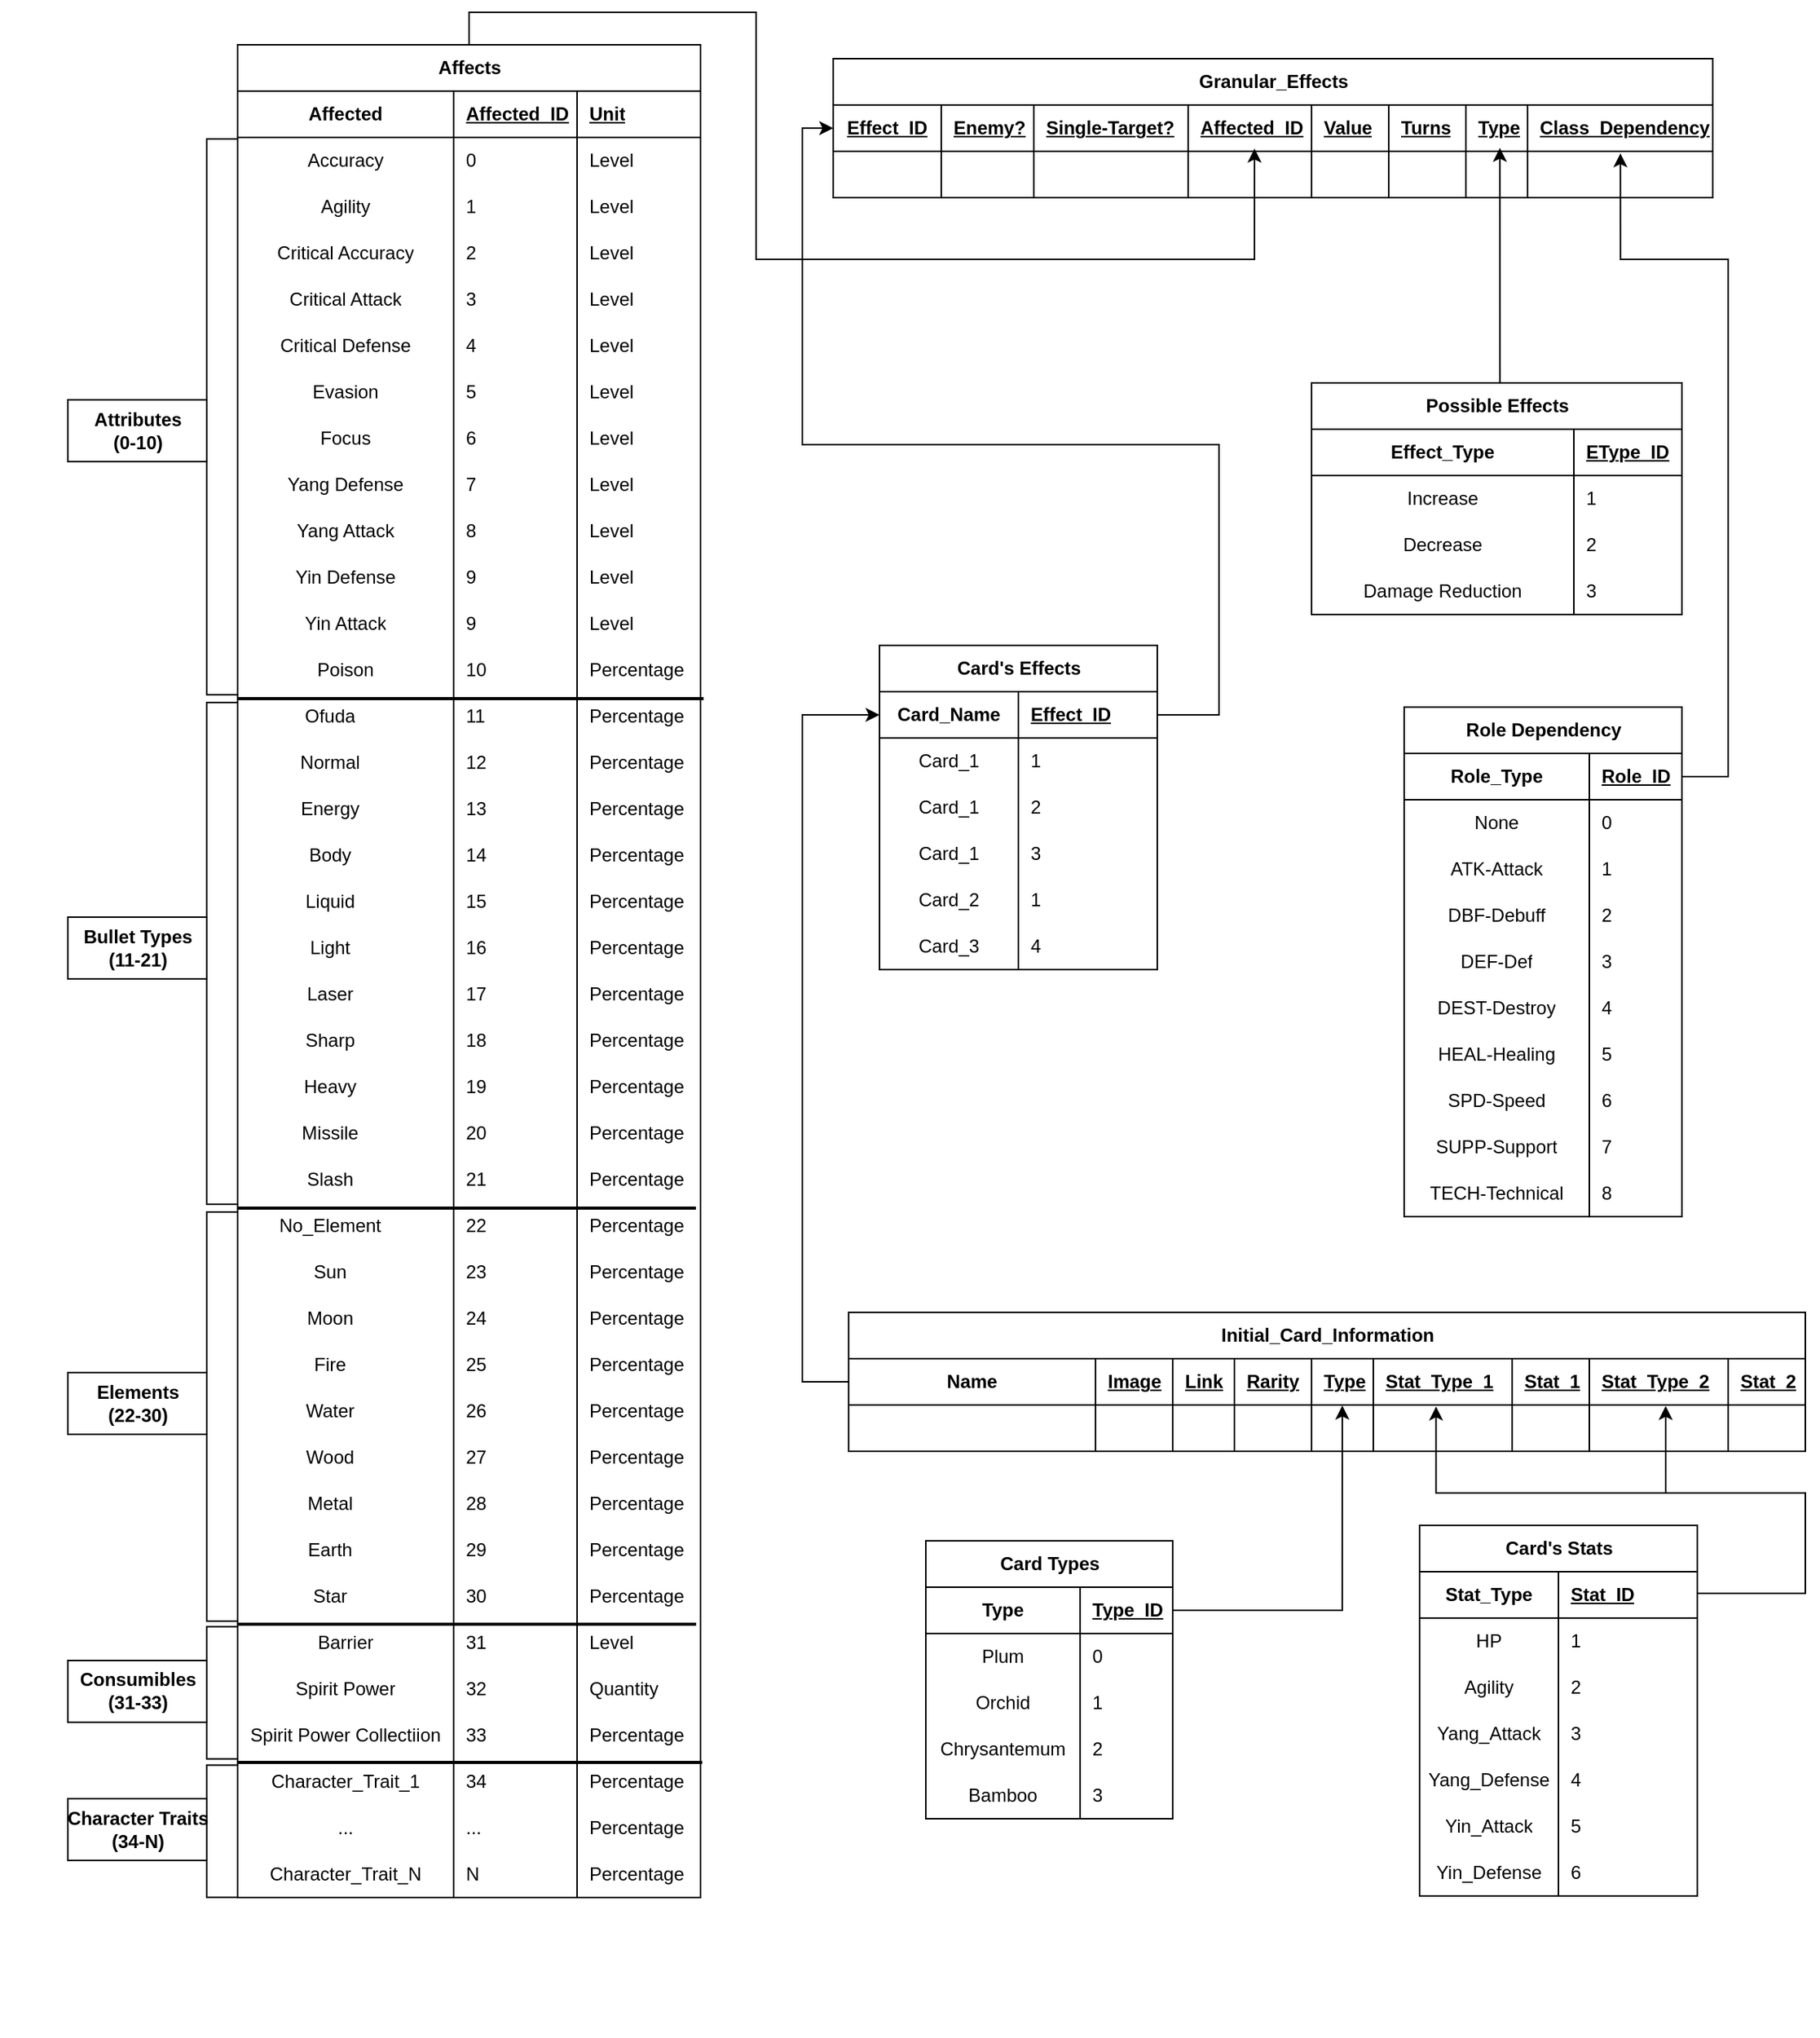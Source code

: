 <mxfile pages="2">
    <diagram name="Diagram" id="5h1aKfaLE7fj2Dg1ekTk">
        <mxGraphModel dx="1185" dy="1773" grid="1" gridSize="10" guides="1" tooltips="1" connect="1" arrows="1" fold="1" page="1" pageScale="1" pageWidth="827" pageHeight="1169" math="0" shadow="0">
            <root>
                <mxCell id="x09BF9Irv_3VvGEz9cUj-0"/>
                <mxCell id="x09BF9Irv_3VvGEz9cUj-1" parent="x09BF9Irv_3VvGEz9cUj-0"/>
                <mxCell id="x09BF9Irv_3VvGEz9cUj-2" value="Granular_Effects" style="shape=table;startSize=30;container=1;collapsible=1;childLayout=tableLayout;fixedRows=1;rowLines=0;fontStyle=1;align=center;resizeLast=1;html=1;" parent="x09BF9Irv_3VvGEz9cUj-1" vertex="1">
                    <mxGeometry x="140" y="-180" width="570" height="90" as="geometry"/>
                </mxCell>
                <mxCell id="x09BF9Irv_3VvGEz9cUj-3" value="" style="shape=tableRow;horizontal=0;startSize=0;swimlaneHead=0;swimlaneBody=0;fillColor=none;collapsible=0;dropTarget=0;points=[[0,0.5],[1,0.5]];portConstraint=eastwest;top=0;left=0;right=0;bottom=1;" parent="x09BF9Irv_3VvGEz9cUj-2" vertex="1">
                    <mxGeometry y="30" width="570" height="30" as="geometry"/>
                </mxCell>
                <mxCell id="x09BF9Irv_3VvGEz9cUj-4" value="&lt;u&gt;Effect_ID&lt;/u&gt;" style="shape=partialRectangle;connectable=0;fillColor=none;top=0;left=0;bottom=0;right=0;fontStyle=1;overflow=hidden;whiteSpace=wrap;html=1;" parent="x09BF9Irv_3VvGEz9cUj-3" vertex="1">
                    <mxGeometry width="70" height="30" as="geometry">
                        <mxRectangle width="70" height="30" as="alternateBounds"/>
                    </mxGeometry>
                </mxCell>
                <mxCell id="x09BF9Irv_3VvGEz9cUj-5" value="Enemy?" style="shape=partialRectangle;connectable=0;fillColor=none;top=0;left=0;bottom=0;right=0;align=left;spacingLeft=6;fontStyle=5;overflow=hidden;whiteSpace=wrap;html=1;" parent="x09BF9Irv_3VvGEz9cUj-3" vertex="1">
                    <mxGeometry x="70" width="60" height="30" as="geometry">
                        <mxRectangle width="60" height="30" as="alternateBounds"/>
                    </mxGeometry>
                </mxCell>
                <mxCell id="x09BF9Irv_3VvGEz9cUj-6" value="Single-Target?" style="shape=partialRectangle;connectable=0;fillColor=none;top=0;left=0;bottom=0;right=0;align=left;spacingLeft=6;fontStyle=5;overflow=hidden;whiteSpace=wrap;html=1;" parent="x09BF9Irv_3VvGEz9cUj-3" vertex="1">
                    <mxGeometry x="130" width="100" height="30" as="geometry">
                        <mxRectangle width="100" height="30" as="alternateBounds"/>
                    </mxGeometry>
                </mxCell>
                <mxCell id="x09BF9Irv_3VvGEz9cUj-7" value="&lt;div&gt;Affected_ID&lt;/div&gt;" style="shape=partialRectangle;connectable=0;fillColor=none;top=0;left=0;bottom=0;right=0;align=left;spacingLeft=6;fontStyle=5;overflow=hidden;whiteSpace=wrap;html=1;" parent="x09BF9Irv_3VvGEz9cUj-3" vertex="1">
                    <mxGeometry x="230" width="80" height="30" as="geometry">
                        <mxRectangle width="80" height="30" as="alternateBounds"/>
                    </mxGeometry>
                </mxCell>
                <mxCell id="x09BF9Irv_3VvGEz9cUj-8" value="Value" style="shape=partialRectangle;connectable=0;fillColor=none;top=0;left=0;bottom=0;right=0;align=left;spacingLeft=6;fontStyle=5;overflow=hidden;whiteSpace=wrap;html=1;" parent="x09BF9Irv_3VvGEz9cUj-3" vertex="1">
                    <mxGeometry x="310" width="50" height="30" as="geometry">
                        <mxRectangle width="50" height="30" as="alternateBounds"/>
                    </mxGeometry>
                </mxCell>
                <mxCell id="x09BF9Irv_3VvGEz9cUj-9" value="Turns" style="shape=partialRectangle;connectable=0;fillColor=none;top=0;left=0;bottom=0;right=0;align=left;spacingLeft=6;fontStyle=5;overflow=hidden;whiteSpace=wrap;html=1;" parent="x09BF9Irv_3VvGEz9cUj-3" vertex="1">
                    <mxGeometry x="360" width="50" height="30" as="geometry">
                        <mxRectangle width="50" height="30" as="alternateBounds"/>
                    </mxGeometry>
                </mxCell>
                <mxCell id="x09BF9Irv_3VvGEz9cUj-10" value="Type" style="shape=partialRectangle;connectable=0;fillColor=none;top=0;left=0;bottom=0;right=0;align=left;spacingLeft=6;fontStyle=5;overflow=hidden;whiteSpace=wrap;html=1;" parent="x09BF9Irv_3VvGEz9cUj-3" vertex="1">
                    <mxGeometry x="410" width="40" height="30" as="geometry">
                        <mxRectangle width="40" height="30" as="alternateBounds"/>
                    </mxGeometry>
                </mxCell>
                <mxCell id="x09BF9Irv_3VvGEz9cUj-11" value="Class_Dependency" style="shape=partialRectangle;connectable=0;fillColor=none;top=0;left=0;bottom=0;right=0;align=left;spacingLeft=6;fontStyle=5;overflow=hidden;whiteSpace=wrap;html=1;" parent="x09BF9Irv_3VvGEz9cUj-3" vertex="1">
                    <mxGeometry x="450" width="120" height="30" as="geometry">
                        <mxRectangle width="120" height="30" as="alternateBounds"/>
                    </mxGeometry>
                </mxCell>
                <mxCell id="x09BF9Irv_3VvGEz9cUj-12" value="" style="shape=tableRow;horizontal=0;startSize=0;swimlaneHead=0;swimlaneBody=0;fillColor=none;collapsible=0;dropTarget=0;points=[[0,0.5],[1,0.5]];portConstraint=eastwest;top=0;left=0;right=0;bottom=0;" parent="x09BF9Irv_3VvGEz9cUj-2" vertex="1">
                    <mxGeometry y="60" width="570" height="30" as="geometry"/>
                </mxCell>
                <mxCell id="x09BF9Irv_3VvGEz9cUj-13" value="" style="shape=partialRectangle;connectable=0;fillColor=none;top=0;left=0;bottom=0;right=0;editable=1;overflow=hidden;whiteSpace=wrap;html=1;" parent="x09BF9Irv_3VvGEz9cUj-12" vertex="1">
                    <mxGeometry width="70" height="30" as="geometry">
                        <mxRectangle width="70" height="30" as="alternateBounds"/>
                    </mxGeometry>
                </mxCell>
                <mxCell id="x09BF9Irv_3VvGEz9cUj-14" value="" style="shape=partialRectangle;connectable=0;fillColor=none;top=0;left=0;bottom=0;right=0;align=left;spacingLeft=6;overflow=hidden;whiteSpace=wrap;html=1;" parent="x09BF9Irv_3VvGEz9cUj-12" vertex="1">
                    <mxGeometry x="70" width="60" height="30" as="geometry">
                        <mxRectangle width="60" height="30" as="alternateBounds"/>
                    </mxGeometry>
                </mxCell>
                <mxCell id="x09BF9Irv_3VvGEz9cUj-15" style="shape=partialRectangle;connectable=0;fillColor=none;top=0;left=0;bottom=0;right=0;align=left;spacingLeft=6;overflow=hidden;whiteSpace=wrap;html=1;" parent="x09BF9Irv_3VvGEz9cUj-12" vertex="1">
                    <mxGeometry x="130" width="100" height="30" as="geometry">
                        <mxRectangle width="100" height="30" as="alternateBounds"/>
                    </mxGeometry>
                </mxCell>
                <mxCell id="x09BF9Irv_3VvGEz9cUj-16" style="shape=partialRectangle;connectable=0;fillColor=none;top=0;left=0;bottom=0;right=0;align=left;spacingLeft=6;overflow=hidden;whiteSpace=wrap;html=1;" parent="x09BF9Irv_3VvGEz9cUj-12" vertex="1">
                    <mxGeometry x="230" width="80" height="30" as="geometry">
                        <mxRectangle width="80" height="30" as="alternateBounds"/>
                    </mxGeometry>
                </mxCell>
                <mxCell id="x09BF9Irv_3VvGEz9cUj-17" style="shape=partialRectangle;connectable=0;fillColor=none;top=0;left=0;bottom=0;right=0;align=left;spacingLeft=6;overflow=hidden;whiteSpace=wrap;html=1;" parent="x09BF9Irv_3VvGEz9cUj-12" vertex="1">
                    <mxGeometry x="310" width="50" height="30" as="geometry">
                        <mxRectangle width="50" height="30" as="alternateBounds"/>
                    </mxGeometry>
                </mxCell>
                <mxCell id="x09BF9Irv_3VvGEz9cUj-18" style="shape=partialRectangle;connectable=0;fillColor=none;top=0;left=0;bottom=0;right=0;align=left;spacingLeft=6;overflow=hidden;whiteSpace=wrap;html=1;" parent="x09BF9Irv_3VvGEz9cUj-12" vertex="1">
                    <mxGeometry x="360" width="50" height="30" as="geometry">
                        <mxRectangle width="50" height="30" as="alternateBounds"/>
                    </mxGeometry>
                </mxCell>
                <mxCell id="x09BF9Irv_3VvGEz9cUj-19" style="shape=partialRectangle;connectable=0;fillColor=none;top=0;left=0;bottom=0;right=0;align=left;spacingLeft=6;overflow=hidden;whiteSpace=wrap;html=1;" parent="x09BF9Irv_3VvGEz9cUj-12" vertex="1">
                    <mxGeometry x="410" width="40" height="30" as="geometry">
                        <mxRectangle width="40" height="30" as="alternateBounds"/>
                    </mxGeometry>
                </mxCell>
                <mxCell id="x09BF9Irv_3VvGEz9cUj-20" style="shape=partialRectangle;connectable=0;fillColor=none;top=0;left=0;bottom=0;right=0;align=left;spacingLeft=6;overflow=hidden;whiteSpace=wrap;html=1;" parent="x09BF9Irv_3VvGEz9cUj-12" vertex="1">
                    <mxGeometry x="450" width="120" height="30" as="geometry">
                        <mxRectangle width="120" height="30" as="alternateBounds"/>
                    </mxGeometry>
                </mxCell>
                <mxCell id="x09BF9Irv_3VvGEz9cUj-21" value="Card's Effects" style="shape=table;startSize=30;container=1;collapsible=1;childLayout=tableLayout;fixedRows=1;rowLines=0;fontStyle=1;align=center;resizeLast=1;html=1;" parent="x09BF9Irv_3VvGEz9cUj-1" vertex="1">
                    <mxGeometry x="170" y="200" width="180" height="210" as="geometry"/>
                </mxCell>
                <mxCell id="x09BF9Irv_3VvGEz9cUj-22" value="" style="shape=tableRow;horizontal=0;startSize=0;swimlaneHead=0;swimlaneBody=0;fillColor=none;collapsible=0;dropTarget=0;points=[[0,0.5],[1,0.5]];portConstraint=eastwest;top=0;left=0;right=0;bottom=1;" parent="x09BF9Irv_3VvGEz9cUj-21" vertex="1">
                    <mxGeometry y="30" width="180" height="30" as="geometry"/>
                </mxCell>
                <mxCell id="x09BF9Irv_3VvGEz9cUj-23" value="Card_Name" style="shape=partialRectangle;connectable=0;fillColor=none;top=0;left=0;bottom=0;right=0;fontStyle=1;overflow=hidden;whiteSpace=wrap;html=1;" parent="x09BF9Irv_3VvGEz9cUj-22" vertex="1">
                    <mxGeometry width="90" height="30" as="geometry">
                        <mxRectangle width="90" height="30" as="alternateBounds"/>
                    </mxGeometry>
                </mxCell>
                <mxCell id="x09BF9Irv_3VvGEz9cUj-24" value="Effect_ID" style="shape=partialRectangle;connectable=0;fillColor=none;top=0;left=0;bottom=0;right=0;align=left;spacingLeft=6;fontStyle=5;overflow=hidden;whiteSpace=wrap;html=1;" parent="x09BF9Irv_3VvGEz9cUj-22" vertex="1">
                    <mxGeometry x="90" width="90" height="30" as="geometry">
                        <mxRectangle width="90" height="30" as="alternateBounds"/>
                    </mxGeometry>
                </mxCell>
                <mxCell id="x09BF9Irv_3VvGEz9cUj-25" value="" style="shape=tableRow;horizontal=0;startSize=0;swimlaneHead=0;swimlaneBody=0;fillColor=none;collapsible=0;dropTarget=0;points=[[0,0.5],[1,0.5]];portConstraint=eastwest;top=0;left=0;right=0;bottom=0;" parent="x09BF9Irv_3VvGEz9cUj-21" vertex="1">
                    <mxGeometry y="60" width="180" height="30" as="geometry"/>
                </mxCell>
                <mxCell id="x09BF9Irv_3VvGEz9cUj-26" value="Card_1" style="shape=partialRectangle;connectable=0;fillColor=none;top=0;left=0;bottom=0;right=0;editable=1;overflow=hidden;whiteSpace=wrap;html=1;" parent="x09BF9Irv_3VvGEz9cUj-25" vertex="1">
                    <mxGeometry width="90" height="30" as="geometry">
                        <mxRectangle width="90" height="30" as="alternateBounds"/>
                    </mxGeometry>
                </mxCell>
                <mxCell id="x09BF9Irv_3VvGEz9cUj-27" value="1" style="shape=partialRectangle;connectable=0;fillColor=none;top=0;left=0;bottom=0;right=0;align=left;spacingLeft=6;overflow=hidden;whiteSpace=wrap;html=1;" parent="x09BF9Irv_3VvGEz9cUj-25" vertex="1">
                    <mxGeometry x="90" width="90" height="30" as="geometry">
                        <mxRectangle width="90" height="30" as="alternateBounds"/>
                    </mxGeometry>
                </mxCell>
                <mxCell id="x09BF9Irv_3VvGEz9cUj-28" value="" style="shape=tableRow;horizontal=0;startSize=0;swimlaneHead=0;swimlaneBody=0;fillColor=none;collapsible=0;dropTarget=0;points=[[0,0.5],[1,0.5]];portConstraint=eastwest;top=0;left=0;right=0;bottom=0;" parent="x09BF9Irv_3VvGEz9cUj-21" vertex="1">
                    <mxGeometry y="90" width="180" height="30" as="geometry"/>
                </mxCell>
                <mxCell id="x09BF9Irv_3VvGEz9cUj-29" value="Card_1" style="shape=partialRectangle;connectable=0;fillColor=none;top=0;left=0;bottom=0;right=0;editable=1;overflow=hidden;whiteSpace=wrap;html=1;" parent="x09BF9Irv_3VvGEz9cUj-28" vertex="1">
                    <mxGeometry width="90" height="30" as="geometry">
                        <mxRectangle width="90" height="30" as="alternateBounds"/>
                    </mxGeometry>
                </mxCell>
                <mxCell id="x09BF9Irv_3VvGEz9cUj-30" value="2" style="shape=partialRectangle;connectable=0;fillColor=none;top=0;left=0;bottom=0;right=0;align=left;spacingLeft=6;overflow=hidden;whiteSpace=wrap;html=1;" parent="x09BF9Irv_3VvGEz9cUj-28" vertex="1">
                    <mxGeometry x="90" width="90" height="30" as="geometry">
                        <mxRectangle width="90" height="30" as="alternateBounds"/>
                    </mxGeometry>
                </mxCell>
                <mxCell id="x09BF9Irv_3VvGEz9cUj-31" value="" style="shape=tableRow;horizontal=0;startSize=0;swimlaneHead=0;swimlaneBody=0;fillColor=none;collapsible=0;dropTarget=0;points=[[0,0.5],[1,0.5]];portConstraint=eastwest;top=0;left=0;right=0;bottom=0;" parent="x09BF9Irv_3VvGEz9cUj-21" vertex="1">
                    <mxGeometry y="120" width="180" height="30" as="geometry"/>
                </mxCell>
                <mxCell id="x09BF9Irv_3VvGEz9cUj-32" value="Card_1" style="shape=partialRectangle;connectable=0;fillColor=none;top=0;left=0;bottom=0;right=0;editable=1;overflow=hidden;whiteSpace=wrap;html=1;" parent="x09BF9Irv_3VvGEz9cUj-31" vertex="1">
                    <mxGeometry width="90" height="30" as="geometry">
                        <mxRectangle width="90" height="30" as="alternateBounds"/>
                    </mxGeometry>
                </mxCell>
                <mxCell id="x09BF9Irv_3VvGEz9cUj-33" value="3" style="shape=partialRectangle;connectable=0;fillColor=none;top=0;left=0;bottom=0;right=0;align=left;spacingLeft=6;overflow=hidden;whiteSpace=wrap;html=1;" parent="x09BF9Irv_3VvGEz9cUj-31" vertex="1">
                    <mxGeometry x="90" width="90" height="30" as="geometry">
                        <mxRectangle width="90" height="30" as="alternateBounds"/>
                    </mxGeometry>
                </mxCell>
                <mxCell id="x09BF9Irv_3VvGEz9cUj-34" style="shape=tableRow;horizontal=0;startSize=0;swimlaneHead=0;swimlaneBody=0;fillColor=none;collapsible=0;dropTarget=0;points=[[0,0.5],[1,0.5]];portConstraint=eastwest;top=0;left=0;right=0;bottom=0;" parent="x09BF9Irv_3VvGEz9cUj-21" vertex="1">
                    <mxGeometry y="150" width="180" height="30" as="geometry"/>
                </mxCell>
                <mxCell id="x09BF9Irv_3VvGEz9cUj-35" value="Card_2" style="shape=partialRectangle;connectable=0;fillColor=none;top=0;left=0;bottom=0;right=0;editable=1;overflow=hidden;whiteSpace=wrap;html=1;" parent="x09BF9Irv_3VvGEz9cUj-34" vertex="1">
                    <mxGeometry width="90" height="30" as="geometry">
                        <mxRectangle width="90" height="30" as="alternateBounds"/>
                    </mxGeometry>
                </mxCell>
                <mxCell id="x09BF9Irv_3VvGEz9cUj-36" value="1" style="shape=partialRectangle;connectable=0;fillColor=none;top=0;left=0;bottom=0;right=0;align=left;spacingLeft=6;overflow=hidden;whiteSpace=wrap;html=1;" parent="x09BF9Irv_3VvGEz9cUj-34" vertex="1">
                    <mxGeometry x="90" width="90" height="30" as="geometry">
                        <mxRectangle width="90" height="30" as="alternateBounds"/>
                    </mxGeometry>
                </mxCell>
                <mxCell id="x09BF9Irv_3VvGEz9cUj-37" style="shape=tableRow;horizontal=0;startSize=0;swimlaneHead=0;swimlaneBody=0;fillColor=none;collapsible=0;dropTarget=0;points=[[0,0.5],[1,0.5]];portConstraint=eastwest;top=0;left=0;right=0;bottom=0;" parent="x09BF9Irv_3VvGEz9cUj-21" vertex="1">
                    <mxGeometry y="180" width="180" height="30" as="geometry"/>
                </mxCell>
                <mxCell id="x09BF9Irv_3VvGEz9cUj-38" value="Card_3" style="shape=partialRectangle;connectable=0;fillColor=none;top=0;left=0;bottom=0;right=0;editable=1;overflow=hidden;whiteSpace=wrap;html=1;" parent="x09BF9Irv_3VvGEz9cUj-37" vertex="1">
                    <mxGeometry width="90" height="30" as="geometry">
                        <mxRectangle width="90" height="30" as="alternateBounds"/>
                    </mxGeometry>
                </mxCell>
                <mxCell id="x09BF9Irv_3VvGEz9cUj-39" value="4" style="shape=partialRectangle;connectable=0;fillColor=none;top=0;left=0;bottom=0;right=0;align=left;spacingLeft=6;overflow=hidden;whiteSpace=wrap;html=1;" parent="x09BF9Irv_3VvGEz9cUj-37" vertex="1">
                    <mxGeometry x="90" width="90" height="30" as="geometry">
                        <mxRectangle width="90" height="30" as="alternateBounds"/>
                    </mxGeometry>
                </mxCell>
                <mxCell id="x09BF9Irv_3VvGEz9cUj-40" value="Card's Stats" style="shape=table;startSize=30;container=1;collapsible=1;childLayout=tableLayout;fixedRows=1;rowLines=0;fontStyle=1;align=center;resizeLast=1;html=1;" parent="x09BF9Irv_3VvGEz9cUj-1" vertex="1">
                    <mxGeometry x="520" y="770" width="180" height="240" as="geometry"/>
                </mxCell>
                <mxCell id="x09BF9Irv_3VvGEz9cUj-41" value="" style="shape=tableRow;horizontal=0;startSize=0;swimlaneHead=0;swimlaneBody=0;fillColor=none;collapsible=0;dropTarget=0;points=[[0,0.5],[1,0.5]];portConstraint=eastwest;top=0;left=0;right=0;bottom=1;" parent="x09BF9Irv_3VvGEz9cUj-40" vertex="1">
                    <mxGeometry y="30" width="180" height="30" as="geometry"/>
                </mxCell>
                <mxCell id="x09BF9Irv_3VvGEz9cUj-42" value="Stat_Type" style="shape=partialRectangle;connectable=0;fillColor=none;top=0;left=0;bottom=0;right=0;fontStyle=1;overflow=hidden;whiteSpace=wrap;html=1;" parent="x09BF9Irv_3VvGEz9cUj-41" vertex="1">
                    <mxGeometry width="90" height="30" as="geometry">
                        <mxRectangle width="90" height="30" as="alternateBounds"/>
                    </mxGeometry>
                </mxCell>
                <mxCell id="x09BF9Irv_3VvGEz9cUj-43" value="Stat_ID" style="shape=partialRectangle;connectable=0;fillColor=none;top=0;left=0;bottom=0;right=0;align=left;spacingLeft=6;fontStyle=5;overflow=hidden;whiteSpace=wrap;html=1;" parent="x09BF9Irv_3VvGEz9cUj-41" vertex="1">
                    <mxGeometry x="90" width="90" height="30" as="geometry">
                        <mxRectangle width="90" height="30" as="alternateBounds"/>
                    </mxGeometry>
                </mxCell>
                <mxCell id="x09BF9Irv_3VvGEz9cUj-44" value="" style="shape=tableRow;horizontal=0;startSize=0;swimlaneHead=0;swimlaneBody=0;fillColor=none;collapsible=0;dropTarget=0;points=[[0,0.5],[1,0.5]];portConstraint=eastwest;top=0;left=0;right=0;bottom=0;" parent="x09BF9Irv_3VvGEz9cUj-40" vertex="1">
                    <mxGeometry y="60" width="180" height="30" as="geometry"/>
                </mxCell>
                <mxCell id="x09BF9Irv_3VvGEz9cUj-45" value="HP" style="shape=partialRectangle;connectable=0;fillColor=none;top=0;left=0;bottom=0;right=0;editable=1;overflow=hidden;whiteSpace=wrap;html=1;" parent="x09BF9Irv_3VvGEz9cUj-44" vertex="1">
                    <mxGeometry width="90" height="30" as="geometry">
                        <mxRectangle width="90" height="30" as="alternateBounds"/>
                    </mxGeometry>
                </mxCell>
                <mxCell id="x09BF9Irv_3VvGEz9cUj-46" value="1" style="shape=partialRectangle;connectable=0;fillColor=none;top=0;left=0;bottom=0;right=0;align=left;spacingLeft=6;overflow=hidden;whiteSpace=wrap;html=1;" parent="x09BF9Irv_3VvGEz9cUj-44" vertex="1">
                    <mxGeometry x="90" width="90" height="30" as="geometry">
                        <mxRectangle width="90" height="30" as="alternateBounds"/>
                    </mxGeometry>
                </mxCell>
                <mxCell id="x09BF9Irv_3VvGEz9cUj-47" value="" style="shape=tableRow;horizontal=0;startSize=0;swimlaneHead=0;swimlaneBody=0;fillColor=none;collapsible=0;dropTarget=0;points=[[0,0.5],[1,0.5]];portConstraint=eastwest;top=0;left=0;right=0;bottom=0;" parent="x09BF9Irv_3VvGEz9cUj-40" vertex="1">
                    <mxGeometry y="90" width="180" height="30" as="geometry"/>
                </mxCell>
                <mxCell id="x09BF9Irv_3VvGEz9cUj-48" value="&lt;div&gt;Agility&lt;/div&gt;" style="shape=partialRectangle;connectable=0;fillColor=none;top=0;left=0;bottom=0;right=0;editable=1;overflow=hidden;whiteSpace=wrap;html=1;" parent="x09BF9Irv_3VvGEz9cUj-47" vertex="1">
                    <mxGeometry width="90" height="30" as="geometry">
                        <mxRectangle width="90" height="30" as="alternateBounds"/>
                    </mxGeometry>
                </mxCell>
                <mxCell id="x09BF9Irv_3VvGEz9cUj-49" value="2" style="shape=partialRectangle;connectable=0;fillColor=none;top=0;left=0;bottom=0;right=0;align=left;spacingLeft=6;overflow=hidden;whiteSpace=wrap;html=1;" parent="x09BF9Irv_3VvGEz9cUj-47" vertex="1">
                    <mxGeometry x="90" width="90" height="30" as="geometry">
                        <mxRectangle width="90" height="30" as="alternateBounds"/>
                    </mxGeometry>
                </mxCell>
                <mxCell id="x09BF9Irv_3VvGEz9cUj-50" value="" style="shape=tableRow;horizontal=0;startSize=0;swimlaneHead=0;swimlaneBody=0;fillColor=none;collapsible=0;dropTarget=0;points=[[0,0.5],[1,0.5]];portConstraint=eastwest;top=0;left=0;right=0;bottom=0;" parent="x09BF9Irv_3VvGEz9cUj-40" vertex="1">
                    <mxGeometry y="120" width="180" height="30" as="geometry"/>
                </mxCell>
                <mxCell id="x09BF9Irv_3VvGEz9cUj-51" value="Yang_Attack" style="shape=partialRectangle;connectable=0;fillColor=none;top=0;left=0;bottom=0;right=0;editable=1;overflow=hidden;whiteSpace=wrap;html=1;" parent="x09BF9Irv_3VvGEz9cUj-50" vertex="1">
                    <mxGeometry width="90" height="30" as="geometry">
                        <mxRectangle width="90" height="30" as="alternateBounds"/>
                    </mxGeometry>
                </mxCell>
                <mxCell id="x09BF9Irv_3VvGEz9cUj-52" value="3" style="shape=partialRectangle;connectable=0;fillColor=none;top=0;left=0;bottom=0;right=0;align=left;spacingLeft=6;overflow=hidden;whiteSpace=wrap;html=1;" parent="x09BF9Irv_3VvGEz9cUj-50" vertex="1">
                    <mxGeometry x="90" width="90" height="30" as="geometry">
                        <mxRectangle width="90" height="30" as="alternateBounds"/>
                    </mxGeometry>
                </mxCell>
                <mxCell id="x09BF9Irv_3VvGEz9cUj-53" style="shape=tableRow;horizontal=0;startSize=0;swimlaneHead=0;swimlaneBody=0;fillColor=none;collapsible=0;dropTarget=0;points=[[0,0.5],[1,0.5]];portConstraint=eastwest;top=0;left=0;right=0;bottom=0;" parent="x09BF9Irv_3VvGEz9cUj-40" vertex="1">
                    <mxGeometry y="150" width="180" height="30" as="geometry"/>
                </mxCell>
                <mxCell id="x09BF9Irv_3VvGEz9cUj-54" value="Yang_Defense" style="shape=partialRectangle;connectable=0;fillColor=none;top=0;left=0;bottom=0;right=0;editable=1;overflow=hidden;whiteSpace=wrap;html=1;" parent="x09BF9Irv_3VvGEz9cUj-53" vertex="1">
                    <mxGeometry width="90" height="30" as="geometry">
                        <mxRectangle width="90" height="30" as="alternateBounds"/>
                    </mxGeometry>
                </mxCell>
                <mxCell id="x09BF9Irv_3VvGEz9cUj-55" value="4" style="shape=partialRectangle;connectable=0;fillColor=none;top=0;left=0;bottom=0;right=0;align=left;spacingLeft=6;overflow=hidden;whiteSpace=wrap;html=1;" parent="x09BF9Irv_3VvGEz9cUj-53" vertex="1">
                    <mxGeometry x="90" width="90" height="30" as="geometry">
                        <mxRectangle width="90" height="30" as="alternateBounds"/>
                    </mxGeometry>
                </mxCell>
                <mxCell id="x09BF9Irv_3VvGEz9cUj-56" style="shape=tableRow;horizontal=0;startSize=0;swimlaneHead=0;swimlaneBody=0;fillColor=none;collapsible=0;dropTarget=0;points=[[0,0.5],[1,0.5]];portConstraint=eastwest;top=0;left=0;right=0;bottom=0;" parent="x09BF9Irv_3VvGEz9cUj-40" vertex="1">
                    <mxGeometry y="180" width="180" height="30" as="geometry"/>
                </mxCell>
                <mxCell id="x09BF9Irv_3VvGEz9cUj-57" value="Yin_Attack" style="shape=partialRectangle;connectable=0;fillColor=none;top=0;left=0;bottom=0;right=0;editable=1;overflow=hidden;whiteSpace=wrap;html=1;" parent="x09BF9Irv_3VvGEz9cUj-56" vertex="1">
                    <mxGeometry width="90" height="30" as="geometry">
                        <mxRectangle width="90" height="30" as="alternateBounds"/>
                    </mxGeometry>
                </mxCell>
                <mxCell id="x09BF9Irv_3VvGEz9cUj-58" value="5" style="shape=partialRectangle;connectable=0;fillColor=none;top=0;left=0;bottom=0;right=0;align=left;spacingLeft=6;overflow=hidden;whiteSpace=wrap;html=1;" parent="x09BF9Irv_3VvGEz9cUj-56" vertex="1">
                    <mxGeometry x="90" width="90" height="30" as="geometry">
                        <mxRectangle width="90" height="30" as="alternateBounds"/>
                    </mxGeometry>
                </mxCell>
                <mxCell id="x09BF9Irv_3VvGEz9cUj-59" style="shape=tableRow;horizontal=0;startSize=0;swimlaneHead=0;swimlaneBody=0;fillColor=none;collapsible=0;dropTarget=0;points=[[0,0.5],[1,0.5]];portConstraint=eastwest;top=0;left=0;right=0;bottom=0;" parent="x09BF9Irv_3VvGEz9cUj-40" vertex="1">
                    <mxGeometry y="210" width="180" height="30" as="geometry"/>
                </mxCell>
                <mxCell id="x09BF9Irv_3VvGEz9cUj-60" value="Yin_Defense" style="shape=partialRectangle;connectable=0;fillColor=none;top=0;left=0;bottom=0;right=0;editable=1;overflow=hidden;whiteSpace=wrap;html=1;" parent="x09BF9Irv_3VvGEz9cUj-59" vertex="1">
                    <mxGeometry width="90" height="30" as="geometry">
                        <mxRectangle width="90" height="30" as="alternateBounds"/>
                    </mxGeometry>
                </mxCell>
                <mxCell id="x09BF9Irv_3VvGEz9cUj-61" value="6" style="shape=partialRectangle;connectable=0;fillColor=none;top=0;left=0;bottom=0;right=0;align=left;spacingLeft=6;overflow=hidden;whiteSpace=wrap;html=1;" parent="x09BF9Irv_3VvGEz9cUj-59" vertex="1">
                    <mxGeometry x="90" width="90" height="30" as="geometry">
                        <mxRectangle width="90" height="30" as="alternateBounds"/>
                    </mxGeometry>
                </mxCell>
                <mxCell id="x09BF9Irv_3VvGEz9cUj-62" value="Role Dependency" style="shape=table;startSize=30;container=1;collapsible=1;childLayout=tableLayout;fixedRows=1;rowLines=0;fontStyle=1;align=center;resizeLast=1;html=1;" parent="x09BF9Irv_3VvGEz9cUj-1" vertex="1">
                    <mxGeometry x="510" y="240" width="180" height="330" as="geometry"/>
                </mxCell>
                <mxCell id="x09BF9Irv_3VvGEz9cUj-63" value="" style="shape=tableRow;horizontal=0;startSize=0;swimlaneHead=0;swimlaneBody=0;fillColor=none;collapsible=0;dropTarget=0;points=[[0,0.5],[1,0.5]];portConstraint=eastwest;top=0;left=0;right=0;bottom=1;" parent="x09BF9Irv_3VvGEz9cUj-62" vertex="1">
                    <mxGeometry y="30" width="180" height="30" as="geometry"/>
                </mxCell>
                <mxCell id="x09BF9Irv_3VvGEz9cUj-64" value="Role_Type" style="shape=partialRectangle;connectable=0;fillColor=none;top=0;left=0;bottom=0;right=0;fontStyle=1;overflow=hidden;whiteSpace=wrap;html=1;" parent="x09BF9Irv_3VvGEz9cUj-63" vertex="1">
                    <mxGeometry width="120" height="30" as="geometry">
                        <mxRectangle width="120" height="30" as="alternateBounds"/>
                    </mxGeometry>
                </mxCell>
                <mxCell id="x09BF9Irv_3VvGEz9cUj-65" value="Role_ID" style="shape=partialRectangle;connectable=0;fillColor=none;top=0;left=0;bottom=0;right=0;align=left;spacingLeft=6;fontStyle=5;overflow=hidden;whiteSpace=wrap;html=1;" parent="x09BF9Irv_3VvGEz9cUj-63" vertex="1">
                    <mxGeometry x="120" width="60" height="30" as="geometry">
                        <mxRectangle width="60" height="30" as="alternateBounds"/>
                    </mxGeometry>
                </mxCell>
                <mxCell id="x09BF9Irv_3VvGEz9cUj-66" style="shape=tableRow;horizontal=0;startSize=0;swimlaneHead=0;swimlaneBody=0;fillColor=none;collapsible=0;dropTarget=0;points=[[0,0.5],[1,0.5]];portConstraint=eastwest;top=0;left=0;right=0;bottom=0;" parent="x09BF9Irv_3VvGEz9cUj-62" vertex="1">
                    <mxGeometry y="60" width="180" height="30" as="geometry"/>
                </mxCell>
                <mxCell id="x09BF9Irv_3VvGEz9cUj-67" value="None" style="shape=partialRectangle;connectable=0;fillColor=none;top=0;left=0;bottom=0;right=0;editable=1;overflow=hidden;whiteSpace=wrap;html=1;" parent="x09BF9Irv_3VvGEz9cUj-66" vertex="1">
                    <mxGeometry width="120" height="30" as="geometry">
                        <mxRectangle width="120" height="30" as="alternateBounds"/>
                    </mxGeometry>
                </mxCell>
                <mxCell id="x09BF9Irv_3VvGEz9cUj-68" value="0" style="shape=partialRectangle;connectable=0;fillColor=none;top=0;left=0;bottom=0;right=0;align=left;spacingLeft=6;overflow=hidden;whiteSpace=wrap;html=1;" parent="x09BF9Irv_3VvGEz9cUj-66" vertex="1">
                    <mxGeometry x="120" width="60" height="30" as="geometry">
                        <mxRectangle width="60" height="30" as="alternateBounds"/>
                    </mxGeometry>
                </mxCell>
                <mxCell id="x09BF9Irv_3VvGEz9cUj-69" value="" style="shape=tableRow;horizontal=0;startSize=0;swimlaneHead=0;swimlaneBody=0;fillColor=none;collapsible=0;dropTarget=0;points=[[0,0.5],[1,0.5]];portConstraint=eastwest;top=0;left=0;right=0;bottom=0;" parent="x09BF9Irv_3VvGEz9cUj-62" vertex="1">
                    <mxGeometry y="90" width="180" height="30" as="geometry"/>
                </mxCell>
                <mxCell id="x09BF9Irv_3VvGEz9cUj-70" value="ATK-Attack" style="shape=partialRectangle;connectable=0;fillColor=none;top=0;left=0;bottom=0;right=0;editable=1;overflow=hidden;whiteSpace=wrap;html=1;" parent="x09BF9Irv_3VvGEz9cUj-69" vertex="1">
                    <mxGeometry width="120" height="30" as="geometry">
                        <mxRectangle width="120" height="30" as="alternateBounds"/>
                    </mxGeometry>
                </mxCell>
                <mxCell id="x09BF9Irv_3VvGEz9cUj-71" value="1" style="shape=partialRectangle;connectable=0;fillColor=none;top=0;left=0;bottom=0;right=0;align=left;spacingLeft=6;overflow=hidden;whiteSpace=wrap;html=1;" parent="x09BF9Irv_3VvGEz9cUj-69" vertex="1">
                    <mxGeometry x="120" width="60" height="30" as="geometry">
                        <mxRectangle width="60" height="30" as="alternateBounds"/>
                    </mxGeometry>
                </mxCell>
                <mxCell id="x09BF9Irv_3VvGEz9cUj-72" value="" style="shape=tableRow;horizontal=0;startSize=0;swimlaneHead=0;swimlaneBody=0;fillColor=none;collapsible=0;dropTarget=0;points=[[0,0.5],[1,0.5]];portConstraint=eastwest;top=0;left=0;right=0;bottom=0;" parent="x09BF9Irv_3VvGEz9cUj-62" vertex="1">
                    <mxGeometry y="120" width="180" height="30" as="geometry"/>
                </mxCell>
                <mxCell id="x09BF9Irv_3VvGEz9cUj-73" value="DBF-Debuff" style="shape=partialRectangle;connectable=0;fillColor=none;top=0;left=0;bottom=0;right=0;editable=1;overflow=hidden;whiteSpace=wrap;html=1;" parent="x09BF9Irv_3VvGEz9cUj-72" vertex="1">
                    <mxGeometry width="120" height="30" as="geometry">
                        <mxRectangle width="120" height="30" as="alternateBounds"/>
                    </mxGeometry>
                </mxCell>
                <mxCell id="x09BF9Irv_3VvGEz9cUj-74" value="2" style="shape=partialRectangle;connectable=0;fillColor=none;top=0;left=0;bottom=0;right=0;align=left;spacingLeft=6;overflow=hidden;whiteSpace=wrap;html=1;" parent="x09BF9Irv_3VvGEz9cUj-72" vertex="1">
                    <mxGeometry x="120" width="60" height="30" as="geometry">
                        <mxRectangle width="60" height="30" as="alternateBounds"/>
                    </mxGeometry>
                </mxCell>
                <mxCell id="x09BF9Irv_3VvGEz9cUj-75" value="" style="shape=tableRow;horizontal=0;startSize=0;swimlaneHead=0;swimlaneBody=0;fillColor=none;collapsible=0;dropTarget=0;points=[[0,0.5],[1,0.5]];portConstraint=eastwest;top=0;left=0;right=0;bottom=0;" parent="x09BF9Irv_3VvGEz9cUj-62" vertex="1">
                    <mxGeometry y="150" width="180" height="30" as="geometry"/>
                </mxCell>
                <mxCell id="x09BF9Irv_3VvGEz9cUj-76" value="DEF-Def" style="shape=partialRectangle;connectable=0;fillColor=none;top=0;left=0;bottom=0;right=0;editable=1;overflow=hidden;whiteSpace=wrap;html=1;" parent="x09BF9Irv_3VvGEz9cUj-75" vertex="1">
                    <mxGeometry width="120" height="30" as="geometry">
                        <mxRectangle width="120" height="30" as="alternateBounds"/>
                    </mxGeometry>
                </mxCell>
                <mxCell id="x09BF9Irv_3VvGEz9cUj-77" value="3" style="shape=partialRectangle;connectable=0;fillColor=none;top=0;left=0;bottom=0;right=0;align=left;spacingLeft=6;overflow=hidden;whiteSpace=wrap;html=1;" parent="x09BF9Irv_3VvGEz9cUj-75" vertex="1">
                    <mxGeometry x="120" width="60" height="30" as="geometry">
                        <mxRectangle width="60" height="30" as="alternateBounds"/>
                    </mxGeometry>
                </mxCell>
                <mxCell id="x09BF9Irv_3VvGEz9cUj-78" style="shape=tableRow;horizontal=0;startSize=0;swimlaneHead=0;swimlaneBody=0;fillColor=none;collapsible=0;dropTarget=0;points=[[0,0.5],[1,0.5]];portConstraint=eastwest;top=0;left=0;right=0;bottom=0;" parent="x09BF9Irv_3VvGEz9cUj-62" vertex="1">
                    <mxGeometry y="180" width="180" height="30" as="geometry"/>
                </mxCell>
                <mxCell id="x09BF9Irv_3VvGEz9cUj-79" value="DEST-Destroy" style="shape=partialRectangle;connectable=0;fillColor=none;top=0;left=0;bottom=0;right=0;editable=1;overflow=hidden;whiteSpace=wrap;html=1;" parent="x09BF9Irv_3VvGEz9cUj-78" vertex="1">
                    <mxGeometry width="120" height="30" as="geometry">
                        <mxRectangle width="120" height="30" as="alternateBounds"/>
                    </mxGeometry>
                </mxCell>
                <mxCell id="x09BF9Irv_3VvGEz9cUj-80" value="4" style="shape=partialRectangle;connectable=0;fillColor=none;top=0;left=0;bottom=0;right=0;align=left;spacingLeft=6;overflow=hidden;whiteSpace=wrap;html=1;" parent="x09BF9Irv_3VvGEz9cUj-78" vertex="1">
                    <mxGeometry x="120" width="60" height="30" as="geometry">
                        <mxRectangle width="60" height="30" as="alternateBounds"/>
                    </mxGeometry>
                </mxCell>
                <mxCell id="x09BF9Irv_3VvGEz9cUj-81" style="shape=tableRow;horizontal=0;startSize=0;swimlaneHead=0;swimlaneBody=0;fillColor=none;collapsible=0;dropTarget=0;points=[[0,0.5],[1,0.5]];portConstraint=eastwest;top=0;left=0;right=0;bottom=0;" parent="x09BF9Irv_3VvGEz9cUj-62" vertex="1">
                    <mxGeometry y="210" width="180" height="30" as="geometry"/>
                </mxCell>
                <mxCell id="x09BF9Irv_3VvGEz9cUj-82" value="HEAL-Healing" style="shape=partialRectangle;connectable=0;fillColor=none;top=0;left=0;bottom=0;right=0;editable=1;overflow=hidden;whiteSpace=wrap;html=1;" parent="x09BF9Irv_3VvGEz9cUj-81" vertex="1">
                    <mxGeometry width="120" height="30" as="geometry">
                        <mxRectangle width="120" height="30" as="alternateBounds"/>
                    </mxGeometry>
                </mxCell>
                <mxCell id="x09BF9Irv_3VvGEz9cUj-83" value="5" style="shape=partialRectangle;connectable=0;fillColor=none;top=0;left=0;bottom=0;right=0;align=left;spacingLeft=6;overflow=hidden;whiteSpace=wrap;html=1;" parent="x09BF9Irv_3VvGEz9cUj-81" vertex="1">
                    <mxGeometry x="120" width="60" height="30" as="geometry">
                        <mxRectangle width="60" height="30" as="alternateBounds"/>
                    </mxGeometry>
                </mxCell>
                <mxCell id="x09BF9Irv_3VvGEz9cUj-84" style="shape=tableRow;horizontal=0;startSize=0;swimlaneHead=0;swimlaneBody=0;fillColor=none;collapsible=0;dropTarget=0;points=[[0,0.5],[1,0.5]];portConstraint=eastwest;top=0;left=0;right=0;bottom=0;" parent="x09BF9Irv_3VvGEz9cUj-62" vertex="1">
                    <mxGeometry y="240" width="180" height="30" as="geometry"/>
                </mxCell>
                <mxCell id="x09BF9Irv_3VvGEz9cUj-85" value="SPD-Speed" style="shape=partialRectangle;connectable=0;fillColor=none;top=0;left=0;bottom=0;right=0;editable=1;overflow=hidden;whiteSpace=wrap;html=1;" parent="x09BF9Irv_3VvGEz9cUj-84" vertex="1">
                    <mxGeometry width="120" height="30" as="geometry">
                        <mxRectangle width="120" height="30" as="alternateBounds"/>
                    </mxGeometry>
                </mxCell>
                <mxCell id="x09BF9Irv_3VvGEz9cUj-86" value="6" style="shape=partialRectangle;connectable=0;fillColor=none;top=0;left=0;bottom=0;right=0;align=left;spacingLeft=6;overflow=hidden;whiteSpace=wrap;html=1;" parent="x09BF9Irv_3VvGEz9cUj-84" vertex="1">
                    <mxGeometry x="120" width="60" height="30" as="geometry">
                        <mxRectangle width="60" height="30" as="alternateBounds"/>
                    </mxGeometry>
                </mxCell>
                <mxCell id="x09BF9Irv_3VvGEz9cUj-87" style="shape=tableRow;horizontal=0;startSize=0;swimlaneHead=0;swimlaneBody=0;fillColor=none;collapsible=0;dropTarget=0;points=[[0,0.5],[1,0.5]];portConstraint=eastwest;top=0;left=0;right=0;bottom=0;" parent="x09BF9Irv_3VvGEz9cUj-62" vertex="1">
                    <mxGeometry y="270" width="180" height="30" as="geometry"/>
                </mxCell>
                <mxCell id="x09BF9Irv_3VvGEz9cUj-88" value="SUPP-Support" style="shape=partialRectangle;connectable=0;fillColor=none;top=0;left=0;bottom=0;right=0;editable=1;overflow=hidden;whiteSpace=wrap;html=1;" parent="x09BF9Irv_3VvGEz9cUj-87" vertex="1">
                    <mxGeometry width="120" height="30" as="geometry">
                        <mxRectangle width="120" height="30" as="alternateBounds"/>
                    </mxGeometry>
                </mxCell>
                <mxCell id="x09BF9Irv_3VvGEz9cUj-89" value="7" style="shape=partialRectangle;connectable=0;fillColor=none;top=0;left=0;bottom=0;right=0;align=left;spacingLeft=6;overflow=hidden;whiteSpace=wrap;html=1;" parent="x09BF9Irv_3VvGEz9cUj-87" vertex="1">
                    <mxGeometry x="120" width="60" height="30" as="geometry">
                        <mxRectangle width="60" height="30" as="alternateBounds"/>
                    </mxGeometry>
                </mxCell>
                <mxCell id="x09BF9Irv_3VvGEz9cUj-90" style="shape=tableRow;horizontal=0;startSize=0;swimlaneHead=0;swimlaneBody=0;fillColor=none;collapsible=0;dropTarget=0;points=[[0,0.5],[1,0.5]];portConstraint=eastwest;top=0;left=0;right=0;bottom=0;" parent="x09BF9Irv_3VvGEz9cUj-62" vertex="1">
                    <mxGeometry y="300" width="180" height="30" as="geometry"/>
                </mxCell>
                <mxCell id="x09BF9Irv_3VvGEz9cUj-91" value="TECH-Technical" style="shape=partialRectangle;connectable=0;fillColor=none;top=0;left=0;bottom=0;right=0;editable=1;overflow=hidden;whiteSpace=wrap;html=1;" parent="x09BF9Irv_3VvGEz9cUj-90" vertex="1">
                    <mxGeometry width="120" height="30" as="geometry">
                        <mxRectangle width="120" height="30" as="alternateBounds"/>
                    </mxGeometry>
                </mxCell>
                <mxCell id="x09BF9Irv_3VvGEz9cUj-92" value="8" style="shape=partialRectangle;connectable=0;fillColor=none;top=0;left=0;bottom=0;right=0;align=left;spacingLeft=6;overflow=hidden;whiteSpace=wrap;html=1;" parent="x09BF9Irv_3VvGEz9cUj-90" vertex="1">
                    <mxGeometry x="120" width="60" height="30" as="geometry">
                        <mxRectangle width="60" height="30" as="alternateBounds"/>
                    </mxGeometry>
                </mxCell>
                <mxCell id="x09BF9Irv_3VvGEz9cUj-93" value="Initial_Card_Information" style="shape=table;startSize=30;container=1;collapsible=1;childLayout=tableLayout;fixedRows=1;rowLines=0;fontStyle=1;align=center;resizeLast=1;html=1;" parent="x09BF9Irv_3VvGEz9cUj-1" vertex="1">
                    <mxGeometry x="150" y="632" width="620.0" height="90" as="geometry"/>
                </mxCell>
                <mxCell id="x09BF9Irv_3VvGEz9cUj-94" value="" style="shape=tableRow;horizontal=0;startSize=0;swimlaneHead=0;swimlaneBody=0;fillColor=none;collapsible=0;dropTarget=0;points=[[0,0.5],[1,0.5]];portConstraint=eastwest;top=0;left=0;right=0;bottom=1;" parent="x09BF9Irv_3VvGEz9cUj-93" vertex="1">
                    <mxGeometry y="30" width="620.0" height="30" as="geometry"/>
                </mxCell>
                <mxCell id="x09BF9Irv_3VvGEz9cUj-95" value="Name" style="shape=partialRectangle;connectable=0;fillColor=none;top=0;left=0;bottom=0;right=0;fontStyle=1;overflow=hidden;whiteSpace=wrap;html=1;" parent="x09BF9Irv_3VvGEz9cUj-94" vertex="1">
                    <mxGeometry width="160" height="30" as="geometry">
                        <mxRectangle width="160" height="30" as="alternateBounds"/>
                    </mxGeometry>
                </mxCell>
                <mxCell id="x09BF9Irv_3VvGEz9cUj-96" value="Image" style="shape=partialRectangle;connectable=0;fillColor=none;top=0;left=0;bottom=0;right=0;align=left;spacingLeft=6;fontStyle=5;overflow=hidden;whiteSpace=wrap;html=1;" parent="x09BF9Irv_3VvGEz9cUj-94" vertex="1">
                    <mxGeometry x="160" width="50" height="30" as="geometry">
                        <mxRectangle width="50" height="30" as="alternateBounds"/>
                    </mxGeometry>
                </mxCell>
                <mxCell id="x09BF9Irv_3VvGEz9cUj-97" value="Link" style="shape=partialRectangle;connectable=0;fillColor=none;top=0;left=0;bottom=0;right=0;align=left;spacingLeft=6;fontStyle=5;overflow=hidden;whiteSpace=wrap;html=1;" parent="x09BF9Irv_3VvGEz9cUj-94" vertex="1">
                    <mxGeometry x="210" width="40" height="30" as="geometry">
                        <mxRectangle width="40" height="30" as="alternateBounds"/>
                    </mxGeometry>
                </mxCell>
                <mxCell id="x09BF9Irv_3VvGEz9cUj-98" value="Rarity" style="shape=partialRectangle;connectable=0;fillColor=none;top=0;left=0;bottom=0;right=0;align=left;spacingLeft=6;fontStyle=5;overflow=hidden;whiteSpace=wrap;html=1;" parent="x09BF9Irv_3VvGEz9cUj-94" vertex="1">
                    <mxGeometry x="250" width="50" height="30" as="geometry">
                        <mxRectangle width="50" height="30" as="alternateBounds"/>
                    </mxGeometry>
                </mxCell>
                <mxCell id="x09BF9Irv_3VvGEz9cUj-99" value="Type" style="shape=partialRectangle;connectable=0;fillColor=none;top=0;left=0;bottom=0;right=0;align=left;spacingLeft=6;fontStyle=5;overflow=hidden;whiteSpace=wrap;html=1;" parent="x09BF9Irv_3VvGEz9cUj-94" vertex="1">
                    <mxGeometry x="300" width="40" height="30" as="geometry">
                        <mxRectangle width="40" height="30" as="alternateBounds"/>
                    </mxGeometry>
                </mxCell>
                <mxCell id="x09BF9Irv_3VvGEz9cUj-100" value="Stat_Type_1" style="shape=partialRectangle;connectable=0;fillColor=none;top=0;left=0;bottom=0;right=0;align=left;spacingLeft=6;fontStyle=5;overflow=hidden;whiteSpace=wrap;html=1;" parent="x09BF9Irv_3VvGEz9cUj-94" vertex="1">
                    <mxGeometry x="340" width="90" height="30" as="geometry">
                        <mxRectangle width="90" height="30" as="alternateBounds"/>
                    </mxGeometry>
                </mxCell>
                <mxCell id="x09BF9Irv_3VvGEz9cUj-101" value="Stat_1" style="shape=partialRectangle;connectable=0;fillColor=none;top=0;left=0;bottom=0;right=0;align=left;spacingLeft=6;fontStyle=5;overflow=hidden;whiteSpace=wrap;html=1;" parent="x09BF9Irv_3VvGEz9cUj-94" vertex="1">
                    <mxGeometry x="430" width="50" height="30" as="geometry">
                        <mxRectangle width="50" height="30" as="alternateBounds"/>
                    </mxGeometry>
                </mxCell>
                <mxCell id="x09BF9Irv_3VvGEz9cUj-102" value="Stat_Type_2" style="shape=partialRectangle;connectable=0;fillColor=none;top=0;left=0;bottom=0;right=0;align=left;spacingLeft=6;fontStyle=5;overflow=hidden;whiteSpace=wrap;html=1;" parent="x09BF9Irv_3VvGEz9cUj-94" vertex="1">
                    <mxGeometry x="480" width="90.0" height="30" as="geometry">
                        <mxRectangle width="90.0" height="30" as="alternateBounds"/>
                    </mxGeometry>
                </mxCell>
                <mxCell id="x09BF9Irv_3VvGEz9cUj-103" value="Stat_2" style="shape=partialRectangle;connectable=0;fillColor=none;top=0;left=0;bottom=0;right=0;align=left;spacingLeft=6;fontStyle=5;overflow=hidden;whiteSpace=wrap;html=1;" parent="x09BF9Irv_3VvGEz9cUj-94" vertex="1">
                    <mxGeometry x="570.0" width="50" height="30" as="geometry">
                        <mxRectangle width="50" height="30" as="alternateBounds"/>
                    </mxGeometry>
                </mxCell>
                <mxCell id="x09BF9Irv_3VvGEz9cUj-104" value="" style="shape=tableRow;horizontal=0;startSize=0;swimlaneHead=0;swimlaneBody=0;fillColor=none;collapsible=0;dropTarget=0;points=[[0,0.5],[1,0.5]];portConstraint=eastwest;top=0;left=0;right=0;bottom=0;" parent="x09BF9Irv_3VvGEz9cUj-93" vertex="1">
                    <mxGeometry y="60" width="620.0" height="30" as="geometry"/>
                </mxCell>
                <mxCell id="x09BF9Irv_3VvGEz9cUj-105" value="" style="shape=partialRectangle;connectable=0;fillColor=none;top=0;left=0;bottom=0;right=0;editable=1;overflow=hidden;whiteSpace=wrap;html=1;" parent="x09BF9Irv_3VvGEz9cUj-104" vertex="1">
                    <mxGeometry width="160" height="30" as="geometry">
                        <mxRectangle width="160" height="30" as="alternateBounds"/>
                    </mxGeometry>
                </mxCell>
                <mxCell id="x09BF9Irv_3VvGEz9cUj-106" value="" style="shape=partialRectangle;connectable=0;fillColor=none;top=0;left=0;bottom=0;right=0;align=left;spacingLeft=6;overflow=hidden;whiteSpace=wrap;html=1;" parent="x09BF9Irv_3VvGEz9cUj-104" vertex="1">
                    <mxGeometry x="160" width="50" height="30" as="geometry">
                        <mxRectangle width="50" height="30" as="alternateBounds"/>
                    </mxGeometry>
                </mxCell>
                <mxCell id="x09BF9Irv_3VvGEz9cUj-107" style="shape=partialRectangle;connectable=0;fillColor=none;top=0;left=0;bottom=0;right=0;align=left;spacingLeft=6;overflow=hidden;whiteSpace=wrap;html=1;" parent="x09BF9Irv_3VvGEz9cUj-104" vertex="1">
                    <mxGeometry x="210" width="40" height="30" as="geometry">
                        <mxRectangle width="40" height="30" as="alternateBounds"/>
                    </mxGeometry>
                </mxCell>
                <mxCell id="x09BF9Irv_3VvGEz9cUj-108" style="shape=partialRectangle;connectable=0;fillColor=none;top=0;left=0;bottom=0;right=0;align=left;spacingLeft=6;overflow=hidden;whiteSpace=wrap;html=1;" parent="x09BF9Irv_3VvGEz9cUj-104" vertex="1">
                    <mxGeometry x="250" width="50" height="30" as="geometry">
                        <mxRectangle width="50" height="30" as="alternateBounds"/>
                    </mxGeometry>
                </mxCell>
                <mxCell id="x09BF9Irv_3VvGEz9cUj-109" style="shape=partialRectangle;connectable=0;fillColor=none;top=0;left=0;bottom=0;right=0;align=left;spacingLeft=6;overflow=hidden;whiteSpace=wrap;html=1;" parent="x09BF9Irv_3VvGEz9cUj-104" vertex="1">
                    <mxGeometry x="300" width="40" height="30" as="geometry">
                        <mxRectangle width="40" height="30" as="alternateBounds"/>
                    </mxGeometry>
                </mxCell>
                <mxCell id="x09BF9Irv_3VvGEz9cUj-110" style="shape=partialRectangle;connectable=0;fillColor=none;top=0;left=0;bottom=0;right=0;align=left;spacingLeft=6;overflow=hidden;whiteSpace=wrap;html=1;" parent="x09BF9Irv_3VvGEz9cUj-104" vertex="1">
                    <mxGeometry x="340" width="90" height="30" as="geometry">
                        <mxRectangle width="90" height="30" as="alternateBounds"/>
                    </mxGeometry>
                </mxCell>
                <mxCell id="x09BF9Irv_3VvGEz9cUj-111" style="shape=partialRectangle;connectable=0;fillColor=none;top=0;left=0;bottom=0;right=0;align=left;spacingLeft=6;overflow=hidden;whiteSpace=wrap;html=1;" parent="x09BF9Irv_3VvGEz9cUj-104" vertex="1">
                    <mxGeometry x="430" width="50" height="30" as="geometry">
                        <mxRectangle width="50" height="30" as="alternateBounds"/>
                    </mxGeometry>
                </mxCell>
                <mxCell id="x09BF9Irv_3VvGEz9cUj-112" style="shape=partialRectangle;connectable=0;fillColor=none;top=0;left=0;bottom=0;right=0;align=left;spacingLeft=6;overflow=hidden;whiteSpace=wrap;html=1;" parent="x09BF9Irv_3VvGEz9cUj-104" vertex="1">
                    <mxGeometry x="480" width="90.0" height="30" as="geometry">
                        <mxRectangle width="90.0" height="30" as="alternateBounds"/>
                    </mxGeometry>
                </mxCell>
                <mxCell id="x09BF9Irv_3VvGEz9cUj-113" style="shape=partialRectangle;connectable=0;fillColor=none;top=0;left=0;bottom=0;right=0;align=left;spacingLeft=6;overflow=hidden;whiteSpace=wrap;html=1;" parent="x09BF9Irv_3VvGEz9cUj-104" vertex="1">
                    <mxGeometry x="570.0" width="50" height="30" as="geometry">
                        <mxRectangle width="50" height="30" as="alternateBounds"/>
                    </mxGeometry>
                </mxCell>
                <mxCell id="x09BF9Irv_3VvGEz9cUj-114" value="Card Types" style="shape=table;startSize=30;container=1;collapsible=1;childLayout=tableLayout;fixedRows=1;rowLines=0;fontStyle=1;align=center;resizeLast=1;html=1;" parent="x09BF9Irv_3VvGEz9cUj-1" vertex="1">
                    <mxGeometry x="200" y="780" width="160" height="180" as="geometry"/>
                </mxCell>
                <mxCell id="x09BF9Irv_3VvGEz9cUj-115" value="" style="shape=tableRow;horizontal=0;startSize=0;swimlaneHead=0;swimlaneBody=0;fillColor=none;collapsible=0;dropTarget=0;points=[[0,0.5],[1,0.5]];portConstraint=eastwest;top=0;left=0;right=0;bottom=1;" parent="x09BF9Irv_3VvGEz9cUj-114" vertex="1">
                    <mxGeometry y="30" width="160" height="30" as="geometry"/>
                </mxCell>
                <mxCell id="x09BF9Irv_3VvGEz9cUj-116" value="Type" style="shape=partialRectangle;connectable=0;fillColor=none;top=0;left=0;bottom=0;right=0;fontStyle=1;overflow=hidden;whiteSpace=wrap;html=1;" parent="x09BF9Irv_3VvGEz9cUj-115" vertex="1">
                    <mxGeometry width="100" height="30" as="geometry">
                        <mxRectangle width="100" height="30" as="alternateBounds"/>
                    </mxGeometry>
                </mxCell>
                <mxCell id="x09BF9Irv_3VvGEz9cUj-117" value="&lt;div&gt;Type_ID&lt;/div&gt;" style="shape=partialRectangle;connectable=0;fillColor=none;top=0;left=0;bottom=0;right=0;align=left;spacingLeft=6;fontStyle=5;overflow=hidden;whiteSpace=wrap;html=1;" parent="x09BF9Irv_3VvGEz9cUj-115" vertex="1">
                    <mxGeometry x="100" width="60" height="30" as="geometry">
                        <mxRectangle width="60" height="30" as="alternateBounds"/>
                    </mxGeometry>
                </mxCell>
                <mxCell id="x09BF9Irv_3VvGEz9cUj-118" value="" style="shape=tableRow;horizontal=0;startSize=0;swimlaneHead=0;swimlaneBody=0;fillColor=none;collapsible=0;dropTarget=0;points=[[0,0.5],[1,0.5]];portConstraint=eastwest;top=0;left=0;right=0;bottom=0;" parent="x09BF9Irv_3VvGEz9cUj-114" vertex="1">
                    <mxGeometry y="60" width="160" height="30" as="geometry"/>
                </mxCell>
                <mxCell id="x09BF9Irv_3VvGEz9cUj-119" value="Plum" style="shape=partialRectangle;connectable=0;fillColor=none;top=0;left=0;bottom=0;right=0;editable=1;overflow=hidden;whiteSpace=wrap;html=1;" parent="x09BF9Irv_3VvGEz9cUj-118" vertex="1">
                    <mxGeometry width="100" height="30" as="geometry">
                        <mxRectangle width="100" height="30" as="alternateBounds"/>
                    </mxGeometry>
                </mxCell>
                <mxCell id="x09BF9Irv_3VvGEz9cUj-120" value="0" style="shape=partialRectangle;connectable=0;fillColor=none;top=0;left=0;bottom=0;right=0;align=left;spacingLeft=6;overflow=hidden;whiteSpace=wrap;html=1;" parent="x09BF9Irv_3VvGEz9cUj-118" vertex="1">
                    <mxGeometry x="100" width="60" height="30" as="geometry">
                        <mxRectangle width="60" height="30" as="alternateBounds"/>
                    </mxGeometry>
                </mxCell>
                <mxCell id="x09BF9Irv_3VvGEz9cUj-121" value="" style="shape=tableRow;horizontal=0;startSize=0;swimlaneHead=0;swimlaneBody=0;fillColor=none;collapsible=0;dropTarget=0;points=[[0,0.5],[1,0.5]];portConstraint=eastwest;top=0;left=0;right=0;bottom=0;" parent="x09BF9Irv_3VvGEz9cUj-114" vertex="1">
                    <mxGeometry y="90" width="160" height="30" as="geometry"/>
                </mxCell>
                <mxCell id="x09BF9Irv_3VvGEz9cUj-122" value="Orchid" style="shape=partialRectangle;connectable=0;fillColor=none;top=0;left=0;bottom=0;right=0;editable=1;overflow=hidden;whiteSpace=wrap;html=1;" parent="x09BF9Irv_3VvGEz9cUj-121" vertex="1">
                    <mxGeometry width="100" height="30" as="geometry">
                        <mxRectangle width="100" height="30" as="alternateBounds"/>
                    </mxGeometry>
                </mxCell>
                <mxCell id="x09BF9Irv_3VvGEz9cUj-123" value="1" style="shape=partialRectangle;connectable=0;fillColor=none;top=0;left=0;bottom=0;right=0;align=left;spacingLeft=6;overflow=hidden;whiteSpace=wrap;html=1;" parent="x09BF9Irv_3VvGEz9cUj-121" vertex="1">
                    <mxGeometry x="100" width="60" height="30" as="geometry">
                        <mxRectangle width="60" height="30" as="alternateBounds"/>
                    </mxGeometry>
                </mxCell>
                <mxCell id="x09BF9Irv_3VvGEz9cUj-124" value="" style="shape=tableRow;horizontal=0;startSize=0;swimlaneHead=0;swimlaneBody=0;fillColor=none;collapsible=0;dropTarget=0;points=[[0,0.5],[1,0.5]];portConstraint=eastwest;top=0;left=0;right=0;bottom=0;" parent="x09BF9Irv_3VvGEz9cUj-114" vertex="1">
                    <mxGeometry y="120" width="160" height="30" as="geometry"/>
                </mxCell>
                <mxCell id="x09BF9Irv_3VvGEz9cUj-125" value="Chrysantemum" style="shape=partialRectangle;connectable=0;fillColor=none;top=0;left=0;bottom=0;right=0;editable=1;overflow=hidden;whiteSpace=wrap;html=1;" parent="x09BF9Irv_3VvGEz9cUj-124" vertex="1">
                    <mxGeometry width="100" height="30" as="geometry">
                        <mxRectangle width="100" height="30" as="alternateBounds"/>
                    </mxGeometry>
                </mxCell>
                <mxCell id="x09BF9Irv_3VvGEz9cUj-126" value="2" style="shape=partialRectangle;connectable=0;fillColor=none;top=0;left=0;bottom=0;right=0;align=left;spacingLeft=6;overflow=hidden;whiteSpace=wrap;html=1;" parent="x09BF9Irv_3VvGEz9cUj-124" vertex="1">
                    <mxGeometry x="100" width="60" height="30" as="geometry">
                        <mxRectangle width="60" height="30" as="alternateBounds"/>
                    </mxGeometry>
                </mxCell>
                <mxCell id="x09BF9Irv_3VvGEz9cUj-127" style="shape=tableRow;horizontal=0;startSize=0;swimlaneHead=0;swimlaneBody=0;fillColor=none;collapsible=0;dropTarget=0;points=[[0,0.5],[1,0.5]];portConstraint=eastwest;top=0;left=0;right=0;bottom=0;" parent="x09BF9Irv_3VvGEz9cUj-114" vertex="1">
                    <mxGeometry y="150" width="160" height="30" as="geometry"/>
                </mxCell>
                <mxCell id="x09BF9Irv_3VvGEz9cUj-128" value="Bamboo" style="shape=partialRectangle;connectable=0;fillColor=none;top=0;left=0;bottom=0;right=0;editable=1;overflow=hidden;whiteSpace=wrap;html=1;" parent="x09BF9Irv_3VvGEz9cUj-127" vertex="1">
                    <mxGeometry width="100" height="30" as="geometry">
                        <mxRectangle width="100" height="30" as="alternateBounds"/>
                    </mxGeometry>
                </mxCell>
                <mxCell id="x09BF9Irv_3VvGEz9cUj-129" value="3" style="shape=partialRectangle;connectable=0;fillColor=none;top=0;left=0;bottom=0;right=0;align=left;spacingLeft=6;overflow=hidden;whiteSpace=wrap;html=1;" parent="x09BF9Irv_3VvGEz9cUj-127" vertex="1">
                    <mxGeometry x="100" width="60" height="30" as="geometry">
                        <mxRectangle width="60" height="30" as="alternateBounds"/>
                    </mxGeometry>
                </mxCell>
                <mxCell id="x09BF9Irv_3VvGEz9cUj-130" style="edgeStyle=orthogonalEdgeStyle;rounded=0;orthogonalLoop=1;jettySize=auto;html=1;exitX=1;exitY=0.25;exitDx=0;exitDy=0;entryX=0.516;entryY=1.013;entryDx=0;entryDy=0;entryPerimeter=0;" parent="x09BF9Irv_3VvGEz9cUj-1" source="x09BF9Irv_3VvGEz9cUj-114" target="x09BF9Irv_3VvGEz9cUj-94" edge="1">
                    <mxGeometry relative="1" as="geometry">
                        <Array as="points">
                            <mxPoint x="470" y="825"/>
                        </Array>
                    </mxGeometry>
                </mxCell>
                <mxCell id="x09BF9Irv_3VvGEz9cUj-131" style="edgeStyle=orthogonalEdgeStyle;rounded=0;orthogonalLoop=1;jettySize=auto;html=1;exitX=1;exitY=0.5;exitDx=0;exitDy=0;entryX=0.854;entryY=1.021;entryDx=0;entryDy=0;entryPerimeter=0;" parent="x09BF9Irv_3VvGEz9cUj-1" source="x09BF9Irv_3VvGEz9cUj-41" target="x09BF9Irv_3VvGEz9cUj-94" edge="1">
                    <mxGeometry relative="1" as="geometry">
                        <Array as="points">
                            <mxPoint x="770" y="814"/>
                            <mxPoint x="770" y="749"/>
                            <mxPoint x="680" y="749"/>
                        </Array>
                    </mxGeometry>
                </mxCell>
                <mxCell id="x09BF9Irv_3VvGEz9cUj-132" style="edgeStyle=orthogonalEdgeStyle;rounded=0;orthogonalLoop=1;jettySize=auto;html=1;exitX=1;exitY=0.5;exitDx=0;exitDy=0;entryX=0.614;entryY=1.033;entryDx=0;entryDy=0;entryPerimeter=0;" parent="x09BF9Irv_3VvGEz9cUj-1" source="x09BF9Irv_3VvGEz9cUj-41" target="x09BF9Irv_3VvGEz9cUj-94" edge="1">
                    <mxGeometry relative="1" as="geometry">
                        <mxPoint x="547" y="689" as="targetPoint"/>
                        <Array as="points">
                            <mxPoint x="770" y="814"/>
                            <mxPoint x="770" y="749"/>
                            <mxPoint x="531" y="749"/>
                        </Array>
                    </mxGeometry>
                </mxCell>
                <mxCell id="x09BF9Irv_3VvGEz9cUj-133" style="edgeStyle=orthogonalEdgeStyle;rounded=0;orthogonalLoop=1;jettySize=auto;html=1;exitX=0;exitY=0.5;exitDx=0;exitDy=0;entryX=0;entryY=0.5;entryDx=0;entryDy=0;" parent="x09BF9Irv_3VvGEz9cUj-1" source="x09BF9Irv_3VvGEz9cUj-94" target="x09BF9Irv_3VvGEz9cUj-22" edge="1">
                    <mxGeometry relative="1" as="geometry">
                        <Array as="points">
                            <mxPoint x="120" y="677"/>
                            <mxPoint x="120" y="245"/>
                        </Array>
                    </mxGeometry>
                </mxCell>
                <mxCell id="x09BF9Irv_3VvGEz9cUj-145" style="edgeStyle=orthogonalEdgeStyle;rounded=0;orthogonalLoop=1;jettySize=auto;html=1;exitX=1;exitY=0.5;exitDx=0;exitDy=0;entryX=0;entryY=0.5;entryDx=0;entryDy=0;" parent="x09BF9Irv_3VvGEz9cUj-1" source="x09BF9Irv_3VvGEz9cUj-22" target="x09BF9Irv_3VvGEz9cUj-3" edge="1">
                    <mxGeometry relative="1" as="geometry">
                        <mxPoint x="209.46" y="52" as="sourcePoint"/>
                        <mxPoint x="400" y="905" as="targetPoint"/>
                        <Array as="points">
                            <mxPoint x="390" y="245"/>
                            <mxPoint x="390" y="70"/>
                            <mxPoint x="120" y="70"/>
                            <mxPoint x="120" y="-135"/>
                        </Array>
                    </mxGeometry>
                </mxCell>
                <mxCell id="x09BF9Irv_3VvGEz9cUj-146" style="edgeStyle=orthogonalEdgeStyle;rounded=0;orthogonalLoop=1;jettySize=auto;html=1;exitX=1;exitY=0.5;exitDx=0;exitDy=0;entryX=0.895;entryY=1.044;entryDx=0;entryDy=0;entryPerimeter=0;" parent="x09BF9Irv_3VvGEz9cUj-1" source="x09BF9Irv_3VvGEz9cUj-63" target="x09BF9Irv_3VvGEz9cUj-3" edge="1">
                    <mxGeometry relative="1" as="geometry">
                        <mxPoint x="819.85" y="718.26" as="targetPoint"/>
                        <Array as="points">
                            <mxPoint x="720" y="285"/>
                            <mxPoint x="720" y="-50"/>
                            <mxPoint x="650" y="-50"/>
                        </Array>
                    </mxGeometry>
                </mxCell>
                <mxCell id="x09BF9Irv_3VvGEz9cUj-147" value="Possible Effects" style="shape=table;startSize=30;container=1;collapsible=1;childLayout=tableLayout;fixedRows=1;rowLines=0;fontStyle=1;align=center;resizeLast=1;html=1;" parent="x09BF9Irv_3VvGEz9cUj-1" vertex="1">
                    <mxGeometry x="450" y="30" width="240" height="150" as="geometry"/>
                </mxCell>
                <mxCell id="x09BF9Irv_3VvGEz9cUj-148" value="" style="shape=tableRow;horizontal=0;startSize=0;swimlaneHead=0;swimlaneBody=0;fillColor=none;collapsible=0;dropTarget=0;points=[[0,0.5],[1,0.5]];portConstraint=eastwest;top=0;left=0;right=0;bottom=1;" parent="x09BF9Irv_3VvGEz9cUj-147" vertex="1">
                    <mxGeometry y="30" width="240" height="30" as="geometry"/>
                </mxCell>
                <mxCell id="x09BF9Irv_3VvGEz9cUj-149" value="Effect_Type" style="shape=partialRectangle;connectable=0;fillColor=none;top=0;left=0;bottom=0;right=0;fontStyle=1;overflow=hidden;whiteSpace=wrap;html=1;" parent="x09BF9Irv_3VvGEz9cUj-148" vertex="1">
                    <mxGeometry width="170" height="30" as="geometry">
                        <mxRectangle width="170" height="30" as="alternateBounds"/>
                    </mxGeometry>
                </mxCell>
                <mxCell id="x09BF9Irv_3VvGEz9cUj-150" value="EType_ID" style="shape=partialRectangle;connectable=0;fillColor=none;top=0;left=0;bottom=0;right=0;align=left;spacingLeft=6;fontStyle=5;overflow=hidden;whiteSpace=wrap;html=1;" parent="x09BF9Irv_3VvGEz9cUj-148" vertex="1">
                    <mxGeometry x="170" width="70" height="30" as="geometry">
                        <mxRectangle width="70" height="30" as="alternateBounds"/>
                    </mxGeometry>
                </mxCell>
                <mxCell id="x09BF9Irv_3VvGEz9cUj-151" value="" style="shape=tableRow;horizontal=0;startSize=0;swimlaneHead=0;swimlaneBody=0;fillColor=none;collapsible=0;dropTarget=0;points=[[0,0.5],[1,0.5]];portConstraint=eastwest;top=0;left=0;right=0;bottom=0;" parent="x09BF9Irv_3VvGEz9cUj-147" vertex="1">
                    <mxGeometry y="60" width="240" height="30" as="geometry"/>
                </mxCell>
                <mxCell id="x09BF9Irv_3VvGEz9cUj-152" value="Increase" style="shape=partialRectangle;connectable=0;fillColor=none;top=0;left=0;bottom=0;right=0;editable=1;overflow=hidden;whiteSpace=wrap;html=1;" parent="x09BF9Irv_3VvGEz9cUj-151" vertex="1">
                    <mxGeometry width="170" height="30" as="geometry">
                        <mxRectangle width="170" height="30" as="alternateBounds"/>
                    </mxGeometry>
                </mxCell>
                <mxCell id="x09BF9Irv_3VvGEz9cUj-153" value="1" style="shape=partialRectangle;connectable=0;fillColor=none;top=0;left=0;bottom=0;right=0;align=left;spacingLeft=6;overflow=hidden;whiteSpace=wrap;html=1;" parent="x09BF9Irv_3VvGEz9cUj-151" vertex="1">
                    <mxGeometry x="170" width="70" height="30" as="geometry">
                        <mxRectangle width="70" height="30" as="alternateBounds"/>
                    </mxGeometry>
                </mxCell>
                <mxCell id="x09BF9Irv_3VvGEz9cUj-154" value="" style="shape=tableRow;horizontal=0;startSize=0;swimlaneHead=0;swimlaneBody=0;fillColor=none;collapsible=0;dropTarget=0;points=[[0,0.5],[1,0.5]];portConstraint=eastwest;top=0;left=0;right=0;bottom=0;" parent="x09BF9Irv_3VvGEz9cUj-147" vertex="1">
                    <mxGeometry y="90" width="240" height="30" as="geometry"/>
                </mxCell>
                <mxCell id="x09BF9Irv_3VvGEz9cUj-155" value="Decrease" style="shape=partialRectangle;connectable=0;fillColor=none;top=0;left=0;bottom=0;right=0;editable=1;overflow=hidden;whiteSpace=wrap;html=1;" parent="x09BF9Irv_3VvGEz9cUj-154" vertex="1">
                    <mxGeometry width="170" height="30" as="geometry">
                        <mxRectangle width="170" height="30" as="alternateBounds"/>
                    </mxGeometry>
                </mxCell>
                <mxCell id="x09BF9Irv_3VvGEz9cUj-156" value="2" style="shape=partialRectangle;connectable=0;fillColor=none;top=0;left=0;bottom=0;right=0;align=left;spacingLeft=6;overflow=hidden;whiteSpace=wrap;html=1;" parent="x09BF9Irv_3VvGEz9cUj-154" vertex="1">
                    <mxGeometry x="170" width="70" height="30" as="geometry">
                        <mxRectangle width="70" height="30" as="alternateBounds"/>
                    </mxGeometry>
                </mxCell>
                <mxCell id="x09BF9Irv_3VvGEz9cUj-157" value="" style="shape=tableRow;horizontal=0;startSize=0;swimlaneHead=0;swimlaneBody=0;fillColor=none;collapsible=0;dropTarget=0;points=[[0,0.5],[1,0.5]];portConstraint=eastwest;top=0;left=0;right=0;bottom=0;" parent="x09BF9Irv_3VvGEz9cUj-147" vertex="1">
                    <mxGeometry y="120" width="240" height="30" as="geometry"/>
                </mxCell>
                <mxCell id="x09BF9Irv_3VvGEz9cUj-158" value="Damage Reduction" style="shape=partialRectangle;connectable=0;fillColor=none;top=0;left=0;bottom=0;right=0;editable=1;overflow=hidden;whiteSpace=wrap;html=1;" parent="x09BF9Irv_3VvGEz9cUj-157" vertex="1">
                    <mxGeometry width="170" height="30" as="geometry">
                        <mxRectangle width="170" height="30" as="alternateBounds"/>
                    </mxGeometry>
                </mxCell>
                <mxCell id="x09BF9Irv_3VvGEz9cUj-159" value="3" style="shape=partialRectangle;connectable=0;fillColor=none;top=0;left=0;bottom=0;right=0;align=left;spacingLeft=6;overflow=hidden;whiteSpace=wrap;html=1;" parent="x09BF9Irv_3VvGEz9cUj-157" vertex="1">
                    <mxGeometry x="170" width="70" height="30" as="geometry">
                        <mxRectangle width="70" height="30" as="alternateBounds"/>
                    </mxGeometry>
                </mxCell>
                <mxCell id="x09BF9Irv_3VvGEz9cUj-160" style="edgeStyle=orthogonalEdgeStyle;rounded=0;orthogonalLoop=1;jettySize=auto;html=1;exitX=0.5;exitY=0;exitDx=0;exitDy=0;entryX=0.758;entryY=-0.073;entryDx=0;entryDy=0;entryPerimeter=0;" parent="x09BF9Irv_3VvGEz9cUj-1" source="x09BF9Irv_3VvGEz9cUj-147" target="x09BF9Irv_3VvGEz9cUj-12" edge="1">
                    <mxGeometry relative="1" as="geometry">
                        <mxPoint x="698.8" y="720.99" as="targetPoint"/>
                        <Array as="points">
                            <mxPoint x="572" y="30"/>
                        </Array>
                    </mxGeometry>
                </mxCell>
                <mxCell id="x09BF9Irv_3VvGEz9cUj-161" value="" style="group" parent="x09BF9Irv_3VvGEz9cUj-1" vertex="1" connectable="0">
                    <mxGeometry x="-400" y="-190" width="360" height="1291" as="geometry"/>
                </mxCell>
                <mxCell id="x09BF9Irv_3VvGEz9cUj-162" value="31" style="group" parent="x09BF9Irv_3VvGEz9cUj-161" vertex="1" connectable="0">
                    <mxGeometry x="110" width="250" height="1291" as="geometry"/>
                </mxCell>
                <mxCell id="x09BF9Irv_3VvGEz9cUj-163" value="Affects" style="shape=table;startSize=30;container=1;collapsible=1;childLayout=tableLayout;fixedRows=1;rowLines=0;fontStyle=1;align=center;resizeLast=1;html=1;" parent="x09BF9Irv_3VvGEz9cUj-162" vertex="1">
                    <mxGeometry x="44" y="1" width="300" height="1200" as="geometry"/>
                </mxCell>
                <mxCell id="x09BF9Irv_3VvGEz9cUj-164" value="" style="shape=tableRow;horizontal=0;startSize=0;swimlaneHead=0;swimlaneBody=0;fillColor=none;collapsible=0;dropTarget=0;points=[[0,0.5],[1,0.5]];portConstraint=eastwest;top=0;left=0;right=0;bottom=1;" parent="x09BF9Irv_3VvGEz9cUj-163" vertex="1">
                    <mxGeometry y="30" width="300" height="30" as="geometry"/>
                </mxCell>
                <mxCell id="x09BF9Irv_3VvGEz9cUj-165" value="Affected" style="shape=partialRectangle;connectable=0;fillColor=none;top=0;left=0;bottom=0;right=0;fontStyle=1;overflow=hidden;whiteSpace=wrap;html=1;" parent="x09BF9Irv_3VvGEz9cUj-164" vertex="1">
                    <mxGeometry width="140" height="30" as="geometry">
                        <mxRectangle width="140" height="30" as="alternateBounds"/>
                    </mxGeometry>
                </mxCell>
                <mxCell id="x09BF9Irv_3VvGEz9cUj-166" value="Affected_ID" style="shape=partialRectangle;connectable=0;fillColor=none;top=0;left=0;bottom=0;right=0;align=left;spacingLeft=6;fontStyle=5;overflow=hidden;whiteSpace=wrap;html=1;" parent="x09BF9Irv_3VvGEz9cUj-164" vertex="1">
                    <mxGeometry x="140" width="80" height="30" as="geometry">
                        <mxRectangle width="80" height="30" as="alternateBounds"/>
                    </mxGeometry>
                </mxCell>
                <mxCell id="x09BF9Irv_3VvGEz9cUj-167" value="Unit" style="shape=partialRectangle;connectable=0;fillColor=none;top=0;left=0;bottom=0;right=0;align=left;spacingLeft=6;fontStyle=5;overflow=hidden;whiteSpace=wrap;html=1;" parent="x09BF9Irv_3VvGEz9cUj-164" vertex="1">
                    <mxGeometry x="220" width="80" height="30" as="geometry">
                        <mxRectangle width="80" height="30" as="alternateBounds"/>
                    </mxGeometry>
                </mxCell>
                <mxCell id="x09BF9Irv_3VvGEz9cUj-168" value="" style="shape=tableRow;horizontal=0;startSize=0;swimlaneHead=0;swimlaneBody=0;fillColor=none;collapsible=0;dropTarget=0;points=[[0,0.5],[1,0.5]];portConstraint=eastwest;top=0;left=0;right=0;bottom=0;" parent="x09BF9Irv_3VvGEz9cUj-163" vertex="1">
                    <mxGeometry y="60" width="300" height="30" as="geometry"/>
                </mxCell>
                <mxCell id="x09BF9Irv_3VvGEz9cUj-169" value="Accuracy" style="shape=partialRectangle;connectable=0;fillColor=none;top=0;left=0;bottom=0;right=0;editable=1;overflow=hidden;whiteSpace=wrap;html=1;" parent="x09BF9Irv_3VvGEz9cUj-168" vertex="1">
                    <mxGeometry width="140" height="30" as="geometry">
                        <mxRectangle width="140" height="30" as="alternateBounds"/>
                    </mxGeometry>
                </mxCell>
                <mxCell id="x09BF9Irv_3VvGEz9cUj-170" value="&lt;div&gt;0&lt;/div&gt;" style="shape=partialRectangle;connectable=0;fillColor=none;top=0;left=0;bottom=0;right=0;align=left;spacingLeft=6;overflow=hidden;whiteSpace=wrap;html=1;" parent="x09BF9Irv_3VvGEz9cUj-168" vertex="1">
                    <mxGeometry x="140" width="80" height="30" as="geometry">
                        <mxRectangle width="80" height="30" as="alternateBounds"/>
                    </mxGeometry>
                </mxCell>
                <mxCell id="x09BF9Irv_3VvGEz9cUj-171" value="Level" style="shape=partialRectangle;connectable=0;fillColor=none;top=0;left=0;bottom=0;right=0;align=left;spacingLeft=6;overflow=hidden;whiteSpace=wrap;html=1;" parent="x09BF9Irv_3VvGEz9cUj-168" vertex="1">
                    <mxGeometry x="220" width="80" height="30" as="geometry">
                        <mxRectangle width="80" height="30" as="alternateBounds"/>
                    </mxGeometry>
                </mxCell>
                <mxCell id="x09BF9Irv_3VvGEz9cUj-172" value="" style="shape=tableRow;horizontal=0;startSize=0;swimlaneHead=0;swimlaneBody=0;fillColor=none;collapsible=0;dropTarget=0;points=[[0,0.5],[1,0.5]];portConstraint=eastwest;top=0;left=0;right=0;bottom=0;" parent="x09BF9Irv_3VvGEz9cUj-163" vertex="1">
                    <mxGeometry y="90" width="300" height="30" as="geometry"/>
                </mxCell>
                <mxCell id="x09BF9Irv_3VvGEz9cUj-173" value="Agility" style="shape=partialRectangle;connectable=0;fillColor=none;top=0;left=0;bottom=0;right=0;editable=1;overflow=hidden;whiteSpace=wrap;html=1;" parent="x09BF9Irv_3VvGEz9cUj-172" vertex="1">
                    <mxGeometry width="140" height="30" as="geometry">
                        <mxRectangle width="140" height="30" as="alternateBounds"/>
                    </mxGeometry>
                </mxCell>
                <mxCell id="x09BF9Irv_3VvGEz9cUj-174" value="1" style="shape=partialRectangle;connectable=0;fillColor=none;top=0;left=0;bottom=0;right=0;align=left;spacingLeft=6;overflow=hidden;whiteSpace=wrap;html=1;" parent="x09BF9Irv_3VvGEz9cUj-172" vertex="1">
                    <mxGeometry x="140" width="80" height="30" as="geometry">
                        <mxRectangle width="80" height="30" as="alternateBounds"/>
                    </mxGeometry>
                </mxCell>
                <mxCell id="x09BF9Irv_3VvGEz9cUj-175" value="Level" style="shape=partialRectangle;connectable=0;fillColor=none;top=0;left=0;bottom=0;right=0;align=left;spacingLeft=6;overflow=hidden;whiteSpace=wrap;html=1;" parent="x09BF9Irv_3VvGEz9cUj-172" vertex="1">
                    <mxGeometry x="220" width="80" height="30" as="geometry">
                        <mxRectangle width="80" height="30" as="alternateBounds"/>
                    </mxGeometry>
                </mxCell>
                <mxCell id="x09BF9Irv_3VvGEz9cUj-176" value="" style="shape=tableRow;horizontal=0;startSize=0;swimlaneHead=0;swimlaneBody=0;fillColor=none;collapsible=0;dropTarget=0;points=[[0,0.5],[1,0.5]];portConstraint=eastwest;top=0;left=0;right=0;bottom=0;" parent="x09BF9Irv_3VvGEz9cUj-163" vertex="1">
                    <mxGeometry y="120" width="300" height="30" as="geometry"/>
                </mxCell>
                <mxCell id="x09BF9Irv_3VvGEz9cUj-177" value="Critical Accuracy" style="shape=partialRectangle;connectable=0;fillColor=none;top=0;left=0;bottom=0;right=0;editable=1;overflow=hidden;whiteSpace=wrap;html=1;" parent="x09BF9Irv_3VvGEz9cUj-176" vertex="1">
                    <mxGeometry width="140" height="30" as="geometry">
                        <mxRectangle width="140" height="30" as="alternateBounds"/>
                    </mxGeometry>
                </mxCell>
                <mxCell id="x09BF9Irv_3VvGEz9cUj-178" value="2" style="shape=partialRectangle;connectable=0;fillColor=none;top=0;left=0;bottom=0;right=0;align=left;spacingLeft=6;overflow=hidden;whiteSpace=wrap;html=1;" parent="x09BF9Irv_3VvGEz9cUj-176" vertex="1">
                    <mxGeometry x="140" width="80" height="30" as="geometry">
                        <mxRectangle width="80" height="30" as="alternateBounds"/>
                    </mxGeometry>
                </mxCell>
                <mxCell id="x09BF9Irv_3VvGEz9cUj-179" value="Level" style="shape=partialRectangle;connectable=0;fillColor=none;top=0;left=0;bottom=0;right=0;align=left;spacingLeft=6;overflow=hidden;whiteSpace=wrap;html=1;" parent="x09BF9Irv_3VvGEz9cUj-176" vertex="1">
                    <mxGeometry x="220" width="80" height="30" as="geometry">
                        <mxRectangle width="80" height="30" as="alternateBounds"/>
                    </mxGeometry>
                </mxCell>
                <mxCell id="x09BF9Irv_3VvGEz9cUj-180" style="shape=tableRow;horizontal=0;startSize=0;swimlaneHead=0;swimlaneBody=0;fillColor=none;collapsible=0;dropTarget=0;points=[[0,0.5],[1,0.5]];portConstraint=eastwest;top=0;left=0;right=0;bottom=0;" parent="x09BF9Irv_3VvGEz9cUj-163" vertex="1">
                    <mxGeometry y="150" width="300" height="30" as="geometry"/>
                </mxCell>
                <mxCell id="x09BF9Irv_3VvGEz9cUj-181" value="Critical Attack" style="shape=partialRectangle;connectable=0;fillColor=none;top=0;left=0;bottom=0;right=0;editable=1;overflow=hidden;whiteSpace=wrap;html=1;" parent="x09BF9Irv_3VvGEz9cUj-180" vertex="1">
                    <mxGeometry width="140" height="30" as="geometry">
                        <mxRectangle width="140" height="30" as="alternateBounds"/>
                    </mxGeometry>
                </mxCell>
                <mxCell id="x09BF9Irv_3VvGEz9cUj-182" value="3" style="shape=partialRectangle;connectable=0;fillColor=none;top=0;left=0;bottom=0;right=0;align=left;spacingLeft=6;overflow=hidden;whiteSpace=wrap;html=1;" parent="x09BF9Irv_3VvGEz9cUj-180" vertex="1">
                    <mxGeometry x="140" width="80" height="30" as="geometry">
                        <mxRectangle width="80" height="30" as="alternateBounds"/>
                    </mxGeometry>
                </mxCell>
                <mxCell id="x09BF9Irv_3VvGEz9cUj-183" value="Level" style="shape=partialRectangle;connectable=0;fillColor=none;top=0;left=0;bottom=0;right=0;align=left;spacingLeft=6;overflow=hidden;whiteSpace=wrap;html=1;" parent="x09BF9Irv_3VvGEz9cUj-180" vertex="1">
                    <mxGeometry x="220" width="80" height="30" as="geometry">
                        <mxRectangle width="80" height="30" as="alternateBounds"/>
                    </mxGeometry>
                </mxCell>
                <mxCell id="x09BF9Irv_3VvGEz9cUj-184" style="shape=tableRow;horizontal=0;startSize=0;swimlaneHead=0;swimlaneBody=0;fillColor=none;collapsible=0;dropTarget=0;points=[[0,0.5],[1,0.5]];portConstraint=eastwest;top=0;left=0;right=0;bottom=0;" parent="x09BF9Irv_3VvGEz9cUj-163" vertex="1">
                    <mxGeometry y="180" width="300" height="30" as="geometry"/>
                </mxCell>
                <mxCell id="x09BF9Irv_3VvGEz9cUj-185" value="Critical Defense" style="shape=partialRectangle;connectable=0;fillColor=none;top=0;left=0;bottom=0;right=0;editable=1;overflow=hidden;whiteSpace=wrap;html=1;" parent="x09BF9Irv_3VvGEz9cUj-184" vertex="1">
                    <mxGeometry width="140" height="30" as="geometry">
                        <mxRectangle width="140" height="30" as="alternateBounds"/>
                    </mxGeometry>
                </mxCell>
                <mxCell id="x09BF9Irv_3VvGEz9cUj-186" value="4" style="shape=partialRectangle;connectable=0;fillColor=none;top=0;left=0;bottom=0;right=0;align=left;spacingLeft=6;overflow=hidden;whiteSpace=wrap;html=1;" parent="x09BF9Irv_3VvGEz9cUj-184" vertex="1">
                    <mxGeometry x="140" width="80" height="30" as="geometry">
                        <mxRectangle width="80" height="30" as="alternateBounds"/>
                    </mxGeometry>
                </mxCell>
                <mxCell id="x09BF9Irv_3VvGEz9cUj-187" value="Level" style="shape=partialRectangle;connectable=0;fillColor=none;top=0;left=0;bottom=0;right=0;align=left;spacingLeft=6;overflow=hidden;whiteSpace=wrap;html=1;" parent="x09BF9Irv_3VvGEz9cUj-184" vertex="1">
                    <mxGeometry x="220" width="80" height="30" as="geometry">
                        <mxRectangle width="80" height="30" as="alternateBounds"/>
                    </mxGeometry>
                </mxCell>
                <mxCell id="x09BF9Irv_3VvGEz9cUj-188" style="shape=tableRow;horizontal=0;startSize=0;swimlaneHead=0;swimlaneBody=0;fillColor=none;collapsible=0;dropTarget=0;points=[[0,0.5],[1,0.5]];portConstraint=eastwest;top=0;left=0;right=0;bottom=0;" parent="x09BF9Irv_3VvGEz9cUj-163" vertex="1">
                    <mxGeometry y="210" width="300" height="30" as="geometry"/>
                </mxCell>
                <mxCell id="x09BF9Irv_3VvGEz9cUj-189" value="Evasion" style="shape=partialRectangle;connectable=0;fillColor=none;top=0;left=0;bottom=0;right=0;editable=1;overflow=hidden;whiteSpace=wrap;html=1;" parent="x09BF9Irv_3VvGEz9cUj-188" vertex="1">
                    <mxGeometry width="140" height="30" as="geometry">
                        <mxRectangle width="140" height="30" as="alternateBounds"/>
                    </mxGeometry>
                </mxCell>
                <mxCell id="x09BF9Irv_3VvGEz9cUj-190" value="5" style="shape=partialRectangle;connectable=0;fillColor=none;top=0;left=0;bottom=0;right=0;align=left;spacingLeft=6;overflow=hidden;whiteSpace=wrap;html=1;" parent="x09BF9Irv_3VvGEz9cUj-188" vertex="1">
                    <mxGeometry x="140" width="80" height="30" as="geometry">
                        <mxRectangle width="80" height="30" as="alternateBounds"/>
                    </mxGeometry>
                </mxCell>
                <mxCell id="x09BF9Irv_3VvGEz9cUj-191" value="Level" style="shape=partialRectangle;connectable=0;fillColor=none;top=0;left=0;bottom=0;right=0;align=left;spacingLeft=6;overflow=hidden;whiteSpace=wrap;html=1;" parent="x09BF9Irv_3VvGEz9cUj-188" vertex="1">
                    <mxGeometry x="220" width="80" height="30" as="geometry">
                        <mxRectangle width="80" height="30" as="alternateBounds"/>
                    </mxGeometry>
                </mxCell>
                <mxCell id="x09BF9Irv_3VvGEz9cUj-192" style="shape=tableRow;horizontal=0;startSize=0;swimlaneHead=0;swimlaneBody=0;fillColor=none;collapsible=0;dropTarget=0;points=[[0,0.5],[1,0.5]];portConstraint=eastwest;top=0;left=0;right=0;bottom=0;" parent="x09BF9Irv_3VvGEz9cUj-163" vertex="1">
                    <mxGeometry y="240" width="300" height="30" as="geometry"/>
                </mxCell>
                <mxCell id="x09BF9Irv_3VvGEz9cUj-193" value="Focus" style="shape=partialRectangle;connectable=0;fillColor=none;top=0;left=0;bottom=0;right=0;editable=1;overflow=hidden;whiteSpace=wrap;html=1;" parent="x09BF9Irv_3VvGEz9cUj-192" vertex="1">
                    <mxGeometry width="140" height="30" as="geometry">
                        <mxRectangle width="140" height="30" as="alternateBounds"/>
                    </mxGeometry>
                </mxCell>
                <mxCell id="x09BF9Irv_3VvGEz9cUj-194" value="6" style="shape=partialRectangle;connectable=0;fillColor=none;top=0;left=0;bottom=0;right=0;align=left;spacingLeft=6;overflow=hidden;whiteSpace=wrap;html=1;" parent="x09BF9Irv_3VvGEz9cUj-192" vertex="1">
                    <mxGeometry x="140" width="80" height="30" as="geometry">
                        <mxRectangle width="80" height="30" as="alternateBounds"/>
                    </mxGeometry>
                </mxCell>
                <mxCell id="x09BF9Irv_3VvGEz9cUj-195" value="Level" style="shape=partialRectangle;connectable=0;fillColor=none;top=0;left=0;bottom=0;right=0;align=left;spacingLeft=6;overflow=hidden;whiteSpace=wrap;html=1;" parent="x09BF9Irv_3VvGEz9cUj-192" vertex="1">
                    <mxGeometry x="220" width="80" height="30" as="geometry">
                        <mxRectangle width="80" height="30" as="alternateBounds"/>
                    </mxGeometry>
                </mxCell>
                <mxCell id="x09BF9Irv_3VvGEz9cUj-196" style="shape=tableRow;horizontal=0;startSize=0;swimlaneHead=0;swimlaneBody=0;fillColor=none;collapsible=0;dropTarget=0;points=[[0,0.5],[1,0.5]];portConstraint=eastwest;top=0;left=0;right=0;bottom=0;" parent="x09BF9Irv_3VvGEz9cUj-163" vertex="1">
                    <mxGeometry y="270" width="300" height="30" as="geometry"/>
                </mxCell>
                <mxCell id="x09BF9Irv_3VvGEz9cUj-197" value="Yang Defense" style="shape=partialRectangle;connectable=0;fillColor=none;top=0;left=0;bottom=0;right=0;editable=1;overflow=hidden;whiteSpace=wrap;html=1;" parent="x09BF9Irv_3VvGEz9cUj-196" vertex="1">
                    <mxGeometry width="140" height="30" as="geometry">
                        <mxRectangle width="140" height="30" as="alternateBounds"/>
                    </mxGeometry>
                </mxCell>
                <mxCell id="x09BF9Irv_3VvGEz9cUj-198" value="7" style="shape=partialRectangle;connectable=0;fillColor=none;top=0;left=0;bottom=0;right=0;align=left;spacingLeft=6;overflow=hidden;whiteSpace=wrap;html=1;" parent="x09BF9Irv_3VvGEz9cUj-196" vertex="1">
                    <mxGeometry x="140" width="80" height="30" as="geometry">
                        <mxRectangle width="80" height="30" as="alternateBounds"/>
                    </mxGeometry>
                </mxCell>
                <mxCell id="x09BF9Irv_3VvGEz9cUj-199" value="Level" style="shape=partialRectangle;connectable=0;fillColor=none;top=0;left=0;bottom=0;right=0;align=left;spacingLeft=6;overflow=hidden;whiteSpace=wrap;html=1;" parent="x09BF9Irv_3VvGEz9cUj-196" vertex="1">
                    <mxGeometry x="220" width="80" height="30" as="geometry">
                        <mxRectangle width="80" height="30" as="alternateBounds"/>
                    </mxGeometry>
                </mxCell>
                <mxCell id="x09BF9Irv_3VvGEz9cUj-200" style="shape=tableRow;horizontal=0;startSize=0;swimlaneHead=0;swimlaneBody=0;fillColor=none;collapsible=0;dropTarget=0;points=[[0,0.5],[1,0.5]];portConstraint=eastwest;top=0;left=0;right=0;bottom=0;" parent="x09BF9Irv_3VvGEz9cUj-163" vertex="1">
                    <mxGeometry y="300" width="300" height="30" as="geometry"/>
                </mxCell>
                <mxCell id="x09BF9Irv_3VvGEz9cUj-201" value="Yang Attack" style="shape=partialRectangle;connectable=0;fillColor=none;top=0;left=0;bottom=0;right=0;editable=1;overflow=hidden;whiteSpace=wrap;html=1;" parent="x09BF9Irv_3VvGEz9cUj-200" vertex="1">
                    <mxGeometry width="140" height="30" as="geometry">
                        <mxRectangle width="140" height="30" as="alternateBounds"/>
                    </mxGeometry>
                </mxCell>
                <mxCell id="x09BF9Irv_3VvGEz9cUj-202" value="8" style="shape=partialRectangle;connectable=0;fillColor=none;top=0;left=0;bottom=0;right=0;align=left;spacingLeft=6;overflow=hidden;whiteSpace=wrap;html=1;" parent="x09BF9Irv_3VvGEz9cUj-200" vertex="1">
                    <mxGeometry x="140" width="80" height="30" as="geometry">
                        <mxRectangle width="80" height="30" as="alternateBounds"/>
                    </mxGeometry>
                </mxCell>
                <mxCell id="x09BF9Irv_3VvGEz9cUj-203" value="Level" style="shape=partialRectangle;connectable=0;fillColor=none;top=0;left=0;bottom=0;right=0;align=left;spacingLeft=6;overflow=hidden;whiteSpace=wrap;html=1;" parent="x09BF9Irv_3VvGEz9cUj-200" vertex="1">
                    <mxGeometry x="220" width="80" height="30" as="geometry">
                        <mxRectangle width="80" height="30" as="alternateBounds"/>
                    </mxGeometry>
                </mxCell>
                <mxCell id="x09BF9Irv_3VvGEz9cUj-204" style="shape=tableRow;horizontal=0;startSize=0;swimlaneHead=0;swimlaneBody=0;fillColor=none;collapsible=0;dropTarget=0;points=[[0,0.5],[1,0.5]];portConstraint=eastwest;top=0;left=0;right=0;bottom=0;" parent="x09BF9Irv_3VvGEz9cUj-163" vertex="1">
                    <mxGeometry y="330" width="300" height="30" as="geometry"/>
                </mxCell>
                <mxCell id="x09BF9Irv_3VvGEz9cUj-205" value="Yin Defense" style="shape=partialRectangle;connectable=0;fillColor=none;top=0;left=0;bottom=0;right=0;editable=1;overflow=hidden;whiteSpace=wrap;html=1;" parent="x09BF9Irv_3VvGEz9cUj-204" vertex="1">
                    <mxGeometry width="140" height="30" as="geometry">
                        <mxRectangle width="140" height="30" as="alternateBounds"/>
                    </mxGeometry>
                </mxCell>
                <mxCell id="x09BF9Irv_3VvGEz9cUj-206" value="9" style="shape=partialRectangle;connectable=0;fillColor=none;top=0;left=0;bottom=0;right=0;align=left;spacingLeft=6;overflow=hidden;whiteSpace=wrap;html=1;" parent="x09BF9Irv_3VvGEz9cUj-204" vertex="1">
                    <mxGeometry x="140" width="80" height="30" as="geometry">
                        <mxRectangle width="80" height="30" as="alternateBounds"/>
                    </mxGeometry>
                </mxCell>
                <mxCell id="x09BF9Irv_3VvGEz9cUj-207" value="Level" style="shape=partialRectangle;connectable=0;fillColor=none;top=0;left=0;bottom=0;right=0;align=left;spacingLeft=6;overflow=hidden;whiteSpace=wrap;html=1;" parent="x09BF9Irv_3VvGEz9cUj-204" vertex="1">
                    <mxGeometry x="220" width="80" height="30" as="geometry">
                        <mxRectangle width="80" height="30" as="alternateBounds"/>
                    </mxGeometry>
                </mxCell>
                <mxCell id="x09BF9Irv_3VvGEz9cUj-208" style="shape=tableRow;horizontal=0;startSize=0;swimlaneHead=0;swimlaneBody=0;fillColor=none;collapsible=0;dropTarget=0;points=[[0,0.5],[1,0.5]];portConstraint=eastwest;top=0;left=0;right=0;bottom=0;" parent="x09BF9Irv_3VvGEz9cUj-163" vertex="1">
                    <mxGeometry y="360" width="300" height="30" as="geometry"/>
                </mxCell>
                <mxCell id="x09BF9Irv_3VvGEz9cUj-209" value="Yin Attack" style="shape=partialRectangle;connectable=0;fillColor=none;top=0;left=0;bottom=0;right=0;editable=1;overflow=hidden;whiteSpace=wrap;html=1;" parent="x09BF9Irv_3VvGEz9cUj-208" vertex="1">
                    <mxGeometry width="140" height="30" as="geometry">
                        <mxRectangle width="140" height="30" as="alternateBounds"/>
                    </mxGeometry>
                </mxCell>
                <mxCell id="x09BF9Irv_3VvGEz9cUj-210" value="9" style="shape=partialRectangle;connectable=0;fillColor=none;top=0;left=0;bottom=0;right=0;align=left;spacingLeft=6;overflow=hidden;whiteSpace=wrap;html=1;" parent="x09BF9Irv_3VvGEz9cUj-208" vertex="1">
                    <mxGeometry x="140" width="80" height="30" as="geometry">
                        <mxRectangle width="80" height="30" as="alternateBounds"/>
                    </mxGeometry>
                </mxCell>
                <mxCell id="x09BF9Irv_3VvGEz9cUj-211" value="Level" style="shape=partialRectangle;connectable=0;fillColor=none;top=0;left=0;bottom=0;right=0;align=left;spacingLeft=6;overflow=hidden;whiteSpace=wrap;html=1;" parent="x09BF9Irv_3VvGEz9cUj-208" vertex="1">
                    <mxGeometry x="220" width="80" height="30" as="geometry">
                        <mxRectangle width="80" height="30" as="alternateBounds"/>
                    </mxGeometry>
                </mxCell>
                <mxCell id="x09BF9Irv_3VvGEz9cUj-212" style="shape=tableRow;horizontal=0;startSize=0;swimlaneHead=0;swimlaneBody=0;fillColor=none;collapsible=0;dropTarget=0;points=[[0,0.5],[1,0.5]];portConstraint=eastwest;top=0;left=0;right=0;bottom=0;" parent="x09BF9Irv_3VvGEz9cUj-163" vertex="1">
                    <mxGeometry y="390" width="300" height="30" as="geometry"/>
                </mxCell>
                <mxCell id="x09BF9Irv_3VvGEz9cUj-213" value="Poison" style="shape=partialRectangle;connectable=0;fillColor=none;top=0;left=0;bottom=0;right=0;editable=1;overflow=hidden;whiteSpace=wrap;html=1;" parent="x09BF9Irv_3VvGEz9cUj-212" vertex="1">
                    <mxGeometry width="140" height="30" as="geometry">
                        <mxRectangle width="140" height="30" as="alternateBounds"/>
                    </mxGeometry>
                </mxCell>
                <mxCell id="x09BF9Irv_3VvGEz9cUj-214" value="10" style="shape=partialRectangle;connectable=0;fillColor=none;top=0;left=0;bottom=0;right=0;align=left;spacingLeft=6;overflow=hidden;whiteSpace=wrap;html=1;" parent="x09BF9Irv_3VvGEz9cUj-212" vertex="1">
                    <mxGeometry x="140" width="80" height="30" as="geometry">
                        <mxRectangle width="80" height="30" as="alternateBounds"/>
                    </mxGeometry>
                </mxCell>
                <mxCell id="x09BF9Irv_3VvGEz9cUj-215" value="Percentage" style="shape=partialRectangle;connectable=0;fillColor=none;top=0;left=0;bottom=0;right=0;align=left;spacingLeft=6;overflow=hidden;whiteSpace=wrap;html=1;" parent="x09BF9Irv_3VvGEz9cUj-212" vertex="1">
                    <mxGeometry x="220" width="80" height="30" as="geometry">
                        <mxRectangle width="80" height="30" as="alternateBounds"/>
                    </mxGeometry>
                </mxCell>
                <mxCell id="x09BF9Irv_3VvGEz9cUj-216" style="shape=tableRow;horizontal=0;startSize=0;swimlaneHead=0;swimlaneBody=0;fillColor=none;collapsible=0;dropTarget=0;points=[[0,0.5],[1,0.5]];portConstraint=eastwest;top=0;left=0;right=0;bottom=0;" parent="x09BF9Irv_3VvGEz9cUj-163" vertex="1">
                    <mxGeometry y="420" width="300" height="30" as="geometry"/>
                </mxCell>
                <mxCell id="x09BF9Irv_3VvGEz9cUj-217" style="shape=partialRectangle;connectable=0;fillColor=none;top=0;left=0;bottom=0;right=0;editable=1;overflow=hidden;whiteSpace=wrap;html=1;" parent="x09BF9Irv_3VvGEz9cUj-216" vertex="1">
                    <mxGeometry width="140" height="30" as="geometry">
                        <mxRectangle width="140" height="30" as="alternateBounds"/>
                    </mxGeometry>
                </mxCell>
                <mxCell id="x09BF9Irv_3VvGEz9cUj-218" value="11" style="shape=partialRectangle;connectable=0;fillColor=none;top=0;left=0;bottom=0;right=0;align=left;spacingLeft=6;overflow=hidden;whiteSpace=wrap;html=1;" parent="x09BF9Irv_3VvGEz9cUj-216" vertex="1">
                    <mxGeometry x="140" width="80" height="30" as="geometry">
                        <mxRectangle width="80" height="30" as="alternateBounds"/>
                    </mxGeometry>
                </mxCell>
                <mxCell id="x09BF9Irv_3VvGEz9cUj-219" value="Percentage" style="shape=partialRectangle;connectable=0;fillColor=none;top=0;left=0;bottom=0;right=0;align=left;spacingLeft=6;overflow=hidden;whiteSpace=wrap;html=1;" parent="x09BF9Irv_3VvGEz9cUj-216" vertex="1">
                    <mxGeometry x="220" width="80" height="30" as="geometry">
                        <mxRectangle width="80" height="30" as="alternateBounds"/>
                    </mxGeometry>
                </mxCell>
                <mxCell id="x09BF9Irv_3VvGEz9cUj-220" style="shape=tableRow;horizontal=0;startSize=0;swimlaneHead=0;swimlaneBody=0;fillColor=none;collapsible=0;dropTarget=0;points=[[0,0.5],[1,0.5]];portConstraint=eastwest;top=0;left=0;right=0;bottom=0;" parent="x09BF9Irv_3VvGEz9cUj-163" vertex="1">
                    <mxGeometry y="450" width="300" height="30" as="geometry"/>
                </mxCell>
                <mxCell id="x09BF9Irv_3VvGEz9cUj-221" style="shape=partialRectangle;connectable=0;fillColor=none;top=0;left=0;bottom=0;right=0;editable=1;overflow=hidden;whiteSpace=wrap;html=1;" parent="x09BF9Irv_3VvGEz9cUj-220" vertex="1">
                    <mxGeometry width="140" height="30" as="geometry">
                        <mxRectangle width="140" height="30" as="alternateBounds"/>
                    </mxGeometry>
                </mxCell>
                <mxCell id="x09BF9Irv_3VvGEz9cUj-222" value="12" style="shape=partialRectangle;connectable=0;fillColor=none;top=0;left=0;bottom=0;right=0;align=left;spacingLeft=6;overflow=hidden;whiteSpace=wrap;html=1;" parent="x09BF9Irv_3VvGEz9cUj-220" vertex="1">
                    <mxGeometry x="140" width="80" height="30" as="geometry">
                        <mxRectangle width="80" height="30" as="alternateBounds"/>
                    </mxGeometry>
                </mxCell>
                <mxCell id="x09BF9Irv_3VvGEz9cUj-223" value="Percentage" style="shape=partialRectangle;connectable=0;fillColor=none;top=0;left=0;bottom=0;right=0;align=left;spacingLeft=6;overflow=hidden;whiteSpace=wrap;html=1;" parent="x09BF9Irv_3VvGEz9cUj-220" vertex="1">
                    <mxGeometry x="220" width="80" height="30" as="geometry">
                        <mxRectangle width="80" height="30" as="alternateBounds"/>
                    </mxGeometry>
                </mxCell>
                <mxCell id="x09BF9Irv_3VvGEz9cUj-224" style="shape=tableRow;horizontal=0;startSize=0;swimlaneHead=0;swimlaneBody=0;fillColor=none;collapsible=0;dropTarget=0;points=[[0,0.5],[1,0.5]];portConstraint=eastwest;top=0;left=0;right=0;bottom=0;" parent="x09BF9Irv_3VvGEz9cUj-163" vertex="1">
                    <mxGeometry y="480" width="300" height="30" as="geometry"/>
                </mxCell>
                <mxCell id="x09BF9Irv_3VvGEz9cUj-225" style="shape=partialRectangle;connectable=0;fillColor=none;top=0;left=0;bottom=0;right=0;editable=1;overflow=hidden;whiteSpace=wrap;html=1;" parent="x09BF9Irv_3VvGEz9cUj-224" vertex="1">
                    <mxGeometry width="140" height="30" as="geometry">
                        <mxRectangle width="140" height="30" as="alternateBounds"/>
                    </mxGeometry>
                </mxCell>
                <mxCell id="x09BF9Irv_3VvGEz9cUj-226" value="13" style="shape=partialRectangle;connectable=0;fillColor=none;top=0;left=0;bottom=0;right=0;align=left;spacingLeft=6;overflow=hidden;whiteSpace=wrap;html=1;" parent="x09BF9Irv_3VvGEz9cUj-224" vertex="1">
                    <mxGeometry x="140" width="80" height="30" as="geometry">
                        <mxRectangle width="80" height="30" as="alternateBounds"/>
                    </mxGeometry>
                </mxCell>
                <mxCell id="x09BF9Irv_3VvGEz9cUj-227" value="Percentage" style="shape=partialRectangle;connectable=0;fillColor=none;top=0;left=0;bottom=0;right=0;align=left;spacingLeft=6;overflow=hidden;whiteSpace=wrap;html=1;" parent="x09BF9Irv_3VvGEz9cUj-224" vertex="1">
                    <mxGeometry x="220" width="80" height="30" as="geometry">
                        <mxRectangle width="80" height="30" as="alternateBounds"/>
                    </mxGeometry>
                </mxCell>
                <mxCell id="x09BF9Irv_3VvGEz9cUj-228" style="shape=tableRow;horizontal=0;startSize=0;swimlaneHead=0;swimlaneBody=0;fillColor=none;collapsible=0;dropTarget=0;points=[[0,0.5],[1,0.5]];portConstraint=eastwest;top=0;left=0;right=0;bottom=0;" parent="x09BF9Irv_3VvGEz9cUj-163" vertex="1">
                    <mxGeometry y="510" width="300" height="30" as="geometry"/>
                </mxCell>
                <mxCell id="x09BF9Irv_3VvGEz9cUj-229" style="shape=partialRectangle;connectable=0;fillColor=none;top=0;left=0;bottom=0;right=0;editable=1;overflow=hidden;whiteSpace=wrap;html=1;" parent="x09BF9Irv_3VvGEz9cUj-228" vertex="1">
                    <mxGeometry width="140" height="30" as="geometry">
                        <mxRectangle width="140" height="30" as="alternateBounds"/>
                    </mxGeometry>
                </mxCell>
                <mxCell id="x09BF9Irv_3VvGEz9cUj-230" value="14" style="shape=partialRectangle;connectable=0;fillColor=none;top=0;left=0;bottom=0;right=0;align=left;spacingLeft=6;overflow=hidden;whiteSpace=wrap;html=1;" parent="x09BF9Irv_3VvGEz9cUj-228" vertex="1">
                    <mxGeometry x="140" width="80" height="30" as="geometry">
                        <mxRectangle width="80" height="30" as="alternateBounds"/>
                    </mxGeometry>
                </mxCell>
                <mxCell id="x09BF9Irv_3VvGEz9cUj-231" value="Percentage" style="shape=partialRectangle;connectable=0;fillColor=none;top=0;left=0;bottom=0;right=0;align=left;spacingLeft=6;overflow=hidden;whiteSpace=wrap;html=1;" parent="x09BF9Irv_3VvGEz9cUj-228" vertex="1">
                    <mxGeometry x="220" width="80" height="30" as="geometry">
                        <mxRectangle width="80" height="30" as="alternateBounds"/>
                    </mxGeometry>
                </mxCell>
                <mxCell id="x09BF9Irv_3VvGEz9cUj-232" style="shape=tableRow;horizontal=0;startSize=0;swimlaneHead=0;swimlaneBody=0;fillColor=none;collapsible=0;dropTarget=0;points=[[0,0.5],[1,0.5]];portConstraint=eastwest;top=0;left=0;right=0;bottom=0;" parent="x09BF9Irv_3VvGEz9cUj-163" vertex="1">
                    <mxGeometry y="540" width="300" height="30" as="geometry"/>
                </mxCell>
                <mxCell id="x09BF9Irv_3VvGEz9cUj-233" style="shape=partialRectangle;connectable=0;fillColor=none;top=0;left=0;bottom=0;right=0;editable=1;overflow=hidden;whiteSpace=wrap;html=1;" parent="x09BF9Irv_3VvGEz9cUj-232" vertex="1">
                    <mxGeometry width="140" height="30" as="geometry">
                        <mxRectangle width="140" height="30" as="alternateBounds"/>
                    </mxGeometry>
                </mxCell>
                <mxCell id="x09BF9Irv_3VvGEz9cUj-234" value="15" style="shape=partialRectangle;connectable=0;fillColor=none;top=0;left=0;bottom=0;right=0;align=left;spacingLeft=6;overflow=hidden;whiteSpace=wrap;html=1;" parent="x09BF9Irv_3VvGEz9cUj-232" vertex="1">
                    <mxGeometry x="140" width="80" height="30" as="geometry">
                        <mxRectangle width="80" height="30" as="alternateBounds"/>
                    </mxGeometry>
                </mxCell>
                <mxCell id="x09BF9Irv_3VvGEz9cUj-235" value="Percentage" style="shape=partialRectangle;connectable=0;fillColor=none;top=0;left=0;bottom=0;right=0;align=left;spacingLeft=6;overflow=hidden;whiteSpace=wrap;html=1;" parent="x09BF9Irv_3VvGEz9cUj-232" vertex="1">
                    <mxGeometry x="220" width="80" height="30" as="geometry">
                        <mxRectangle width="80" height="30" as="alternateBounds"/>
                    </mxGeometry>
                </mxCell>
                <mxCell id="x09BF9Irv_3VvGEz9cUj-236" style="shape=tableRow;horizontal=0;startSize=0;swimlaneHead=0;swimlaneBody=0;fillColor=none;collapsible=0;dropTarget=0;points=[[0,0.5],[1,0.5]];portConstraint=eastwest;top=0;left=0;right=0;bottom=0;" parent="x09BF9Irv_3VvGEz9cUj-163" vertex="1">
                    <mxGeometry y="570" width="300" height="30" as="geometry"/>
                </mxCell>
                <mxCell id="x09BF9Irv_3VvGEz9cUj-237" style="shape=partialRectangle;connectable=0;fillColor=none;top=0;left=0;bottom=0;right=0;editable=1;overflow=hidden;whiteSpace=wrap;html=1;" parent="x09BF9Irv_3VvGEz9cUj-236" vertex="1">
                    <mxGeometry width="140" height="30" as="geometry">
                        <mxRectangle width="140" height="30" as="alternateBounds"/>
                    </mxGeometry>
                </mxCell>
                <mxCell id="x09BF9Irv_3VvGEz9cUj-238" value="16" style="shape=partialRectangle;connectable=0;fillColor=none;top=0;left=0;bottom=0;right=0;align=left;spacingLeft=6;overflow=hidden;whiteSpace=wrap;html=1;" parent="x09BF9Irv_3VvGEz9cUj-236" vertex="1">
                    <mxGeometry x="140" width="80" height="30" as="geometry">
                        <mxRectangle width="80" height="30" as="alternateBounds"/>
                    </mxGeometry>
                </mxCell>
                <mxCell id="x09BF9Irv_3VvGEz9cUj-239" value="Percentage" style="shape=partialRectangle;connectable=0;fillColor=none;top=0;left=0;bottom=0;right=0;align=left;spacingLeft=6;overflow=hidden;whiteSpace=wrap;html=1;" parent="x09BF9Irv_3VvGEz9cUj-236" vertex="1">
                    <mxGeometry x="220" width="80" height="30" as="geometry">
                        <mxRectangle width="80" height="30" as="alternateBounds"/>
                    </mxGeometry>
                </mxCell>
                <mxCell id="x09BF9Irv_3VvGEz9cUj-240" style="shape=tableRow;horizontal=0;startSize=0;swimlaneHead=0;swimlaneBody=0;fillColor=none;collapsible=0;dropTarget=0;points=[[0,0.5],[1,0.5]];portConstraint=eastwest;top=0;left=0;right=0;bottom=0;" parent="x09BF9Irv_3VvGEz9cUj-163" vertex="1">
                    <mxGeometry y="600" width="300" height="30" as="geometry"/>
                </mxCell>
                <mxCell id="x09BF9Irv_3VvGEz9cUj-241" style="shape=partialRectangle;connectable=0;fillColor=none;top=0;left=0;bottom=0;right=0;editable=1;overflow=hidden;whiteSpace=wrap;html=1;" parent="x09BF9Irv_3VvGEz9cUj-240" vertex="1">
                    <mxGeometry width="140" height="30" as="geometry">
                        <mxRectangle width="140" height="30" as="alternateBounds"/>
                    </mxGeometry>
                </mxCell>
                <mxCell id="x09BF9Irv_3VvGEz9cUj-242" value="17" style="shape=partialRectangle;connectable=0;fillColor=none;top=0;left=0;bottom=0;right=0;align=left;spacingLeft=6;overflow=hidden;whiteSpace=wrap;html=1;" parent="x09BF9Irv_3VvGEz9cUj-240" vertex="1">
                    <mxGeometry x="140" width="80" height="30" as="geometry">
                        <mxRectangle width="80" height="30" as="alternateBounds"/>
                    </mxGeometry>
                </mxCell>
                <mxCell id="x09BF9Irv_3VvGEz9cUj-243" value="Percentage" style="shape=partialRectangle;connectable=0;fillColor=none;top=0;left=0;bottom=0;right=0;align=left;spacingLeft=6;overflow=hidden;whiteSpace=wrap;html=1;" parent="x09BF9Irv_3VvGEz9cUj-240" vertex="1">
                    <mxGeometry x="220" width="80" height="30" as="geometry">
                        <mxRectangle width="80" height="30" as="alternateBounds"/>
                    </mxGeometry>
                </mxCell>
                <mxCell id="x09BF9Irv_3VvGEz9cUj-244" style="shape=tableRow;horizontal=0;startSize=0;swimlaneHead=0;swimlaneBody=0;fillColor=none;collapsible=0;dropTarget=0;points=[[0,0.5],[1,0.5]];portConstraint=eastwest;top=0;left=0;right=0;bottom=0;" parent="x09BF9Irv_3VvGEz9cUj-163" vertex="1">
                    <mxGeometry y="630" width="300" height="30" as="geometry"/>
                </mxCell>
                <mxCell id="x09BF9Irv_3VvGEz9cUj-245" style="shape=partialRectangle;connectable=0;fillColor=none;top=0;left=0;bottom=0;right=0;editable=1;overflow=hidden;whiteSpace=wrap;html=1;" parent="x09BF9Irv_3VvGEz9cUj-244" vertex="1">
                    <mxGeometry width="140" height="30" as="geometry">
                        <mxRectangle width="140" height="30" as="alternateBounds"/>
                    </mxGeometry>
                </mxCell>
                <mxCell id="x09BF9Irv_3VvGEz9cUj-246" value="18" style="shape=partialRectangle;connectable=0;fillColor=none;top=0;left=0;bottom=0;right=0;align=left;spacingLeft=6;overflow=hidden;whiteSpace=wrap;html=1;" parent="x09BF9Irv_3VvGEz9cUj-244" vertex="1">
                    <mxGeometry x="140" width="80" height="30" as="geometry">
                        <mxRectangle width="80" height="30" as="alternateBounds"/>
                    </mxGeometry>
                </mxCell>
                <mxCell id="x09BF9Irv_3VvGEz9cUj-247" value="Percentage" style="shape=partialRectangle;connectable=0;fillColor=none;top=0;left=0;bottom=0;right=0;align=left;spacingLeft=6;overflow=hidden;whiteSpace=wrap;html=1;" parent="x09BF9Irv_3VvGEz9cUj-244" vertex="1">
                    <mxGeometry x="220" width="80" height="30" as="geometry">
                        <mxRectangle width="80" height="30" as="alternateBounds"/>
                    </mxGeometry>
                </mxCell>
                <mxCell id="x09BF9Irv_3VvGEz9cUj-248" style="shape=tableRow;horizontal=0;startSize=0;swimlaneHead=0;swimlaneBody=0;fillColor=none;collapsible=0;dropTarget=0;points=[[0,0.5],[1,0.5]];portConstraint=eastwest;top=0;left=0;right=0;bottom=0;" parent="x09BF9Irv_3VvGEz9cUj-163" vertex="1">
                    <mxGeometry y="660" width="300" height="30" as="geometry"/>
                </mxCell>
                <mxCell id="x09BF9Irv_3VvGEz9cUj-249" style="shape=partialRectangle;connectable=0;fillColor=none;top=0;left=0;bottom=0;right=0;editable=1;overflow=hidden;whiteSpace=wrap;html=1;" parent="x09BF9Irv_3VvGEz9cUj-248" vertex="1">
                    <mxGeometry width="140" height="30" as="geometry">
                        <mxRectangle width="140" height="30" as="alternateBounds"/>
                    </mxGeometry>
                </mxCell>
                <mxCell id="x09BF9Irv_3VvGEz9cUj-250" value="19" style="shape=partialRectangle;connectable=0;fillColor=none;top=0;left=0;bottom=0;right=0;align=left;spacingLeft=6;overflow=hidden;whiteSpace=wrap;html=1;" parent="x09BF9Irv_3VvGEz9cUj-248" vertex="1">
                    <mxGeometry x="140" width="80" height="30" as="geometry">
                        <mxRectangle width="80" height="30" as="alternateBounds"/>
                    </mxGeometry>
                </mxCell>
                <mxCell id="x09BF9Irv_3VvGEz9cUj-251" value="Percentage" style="shape=partialRectangle;connectable=0;fillColor=none;top=0;left=0;bottom=0;right=0;align=left;spacingLeft=6;overflow=hidden;whiteSpace=wrap;html=1;" parent="x09BF9Irv_3VvGEz9cUj-248" vertex="1">
                    <mxGeometry x="220" width="80" height="30" as="geometry">
                        <mxRectangle width="80" height="30" as="alternateBounds"/>
                    </mxGeometry>
                </mxCell>
                <mxCell id="x09BF9Irv_3VvGEz9cUj-252" style="shape=tableRow;horizontal=0;startSize=0;swimlaneHead=0;swimlaneBody=0;fillColor=none;collapsible=0;dropTarget=0;points=[[0,0.5],[1,0.5]];portConstraint=eastwest;top=0;left=0;right=0;bottom=0;" parent="x09BF9Irv_3VvGEz9cUj-163" vertex="1">
                    <mxGeometry y="690" width="300" height="30" as="geometry"/>
                </mxCell>
                <mxCell id="x09BF9Irv_3VvGEz9cUj-253" style="shape=partialRectangle;connectable=0;fillColor=none;top=0;left=0;bottom=0;right=0;editable=1;overflow=hidden;whiteSpace=wrap;html=1;" parent="x09BF9Irv_3VvGEz9cUj-252" vertex="1">
                    <mxGeometry width="140" height="30" as="geometry">
                        <mxRectangle width="140" height="30" as="alternateBounds"/>
                    </mxGeometry>
                </mxCell>
                <mxCell id="x09BF9Irv_3VvGEz9cUj-254" value="20" style="shape=partialRectangle;connectable=0;fillColor=none;top=0;left=0;bottom=0;right=0;align=left;spacingLeft=6;overflow=hidden;whiteSpace=wrap;html=1;" parent="x09BF9Irv_3VvGEz9cUj-252" vertex="1">
                    <mxGeometry x="140" width="80" height="30" as="geometry">
                        <mxRectangle width="80" height="30" as="alternateBounds"/>
                    </mxGeometry>
                </mxCell>
                <mxCell id="x09BF9Irv_3VvGEz9cUj-255" value="Percentage" style="shape=partialRectangle;connectable=0;fillColor=none;top=0;left=0;bottom=0;right=0;align=left;spacingLeft=6;overflow=hidden;whiteSpace=wrap;html=1;" parent="x09BF9Irv_3VvGEz9cUj-252" vertex="1">
                    <mxGeometry x="220" width="80" height="30" as="geometry">
                        <mxRectangle width="80" height="30" as="alternateBounds"/>
                    </mxGeometry>
                </mxCell>
                <mxCell id="x09BF9Irv_3VvGEz9cUj-256" style="shape=tableRow;horizontal=0;startSize=0;swimlaneHead=0;swimlaneBody=0;fillColor=none;collapsible=0;dropTarget=0;points=[[0,0.5],[1,0.5]];portConstraint=eastwest;top=0;left=0;right=0;bottom=0;" parent="x09BF9Irv_3VvGEz9cUj-163" vertex="1">
                    <mxGeometry y="720" width="300" height="30" as="geometry"/>
                </mxCell>
                <mxCell id="x09BF9Irv_3VvGEz9cUj-257" style="shape=partialRectangle;connectable=0;fillColor=none;top=0;left=0;bottom=0;right=0;editable=1;overflow=hidden;whiteSpace=wrap;html=1;" parent="x09BF9Irv_3VvGEz9cUj-256" vertex="1">
                    <mxGeometry width="140" height="30" as="geometry">
                        <mxRectangle width="140" height="30" as="alternateBounds"/>
                    </mxGeometry>
                </mxCell>
                <mxCell id="x09BF9Irv_3VvGEz9cUj-258" value="21" style="shape=partialRectangle;connectable=0;fillColor=none;top=0;left=0;bottom=0;right=0;align=left;spacingLeft=6;overflow=hidden;whiteSpace=wrap;html=1;" parent="x09BF9Irv_3VvGEz9cUj-256" vertex="1">
                    <mxGeometry x="140" width="80" height="30" as="geometry">
                        <mxRectangle width="80" height="30" as="alternateBounds"/>
                    </mxGeometry>
                </mxCell>
                <mxCell id="x09BF9Irv_3VvGEz9cUj-259" value="Percentage" style="shape=partialRectangle;connectable=0;fillColor=none;top=0;left=0;bottom=0;right=0;align=left;spacingLeft=6;overflow=hidden;whiteSpace=wrap;html=1;" parent="x09BF9Irv_3VvGEz9cUj-256" vertex="1">
                    <mxGeometry x="220" width="80" height="30" as="geometry">
                        <mxRectangle width="80" height="30" as="alternateBounds"/>
                    </mxGeometry>
                </mxCell>
                <mxCell id="x09BF9Irv_3VvGEz9cUj-260" style="shape=tableRow;horizontal=0;startSize=0;swimlaneHead=0;swimlaneBody=0;fillColor=none;collapsible=0;dropTarget=0;points=[[0,0.5],[1,0.5]];portConstraint=eastwest;top=0;left=0;right=0;bottom=0;" parent="x09BF9Irv_3VvGEz9cUj-163" vertex="1">
                    <mxGeometry y="750" width="300" height="30" as="geometry"/>
                </mxCell>
                <mxCell id="x09BF9Irv_3VvGEz9cUj-261" style="shape=partialRectangle;connectable=0;fillColor=none;top=0;left=0;bottom=0;right=0;editable=1;overflow=hidden;whiteSpace=wrap;html=1;" parent="x09BF9Irv_3VvGEz9cUj-260" vertex="1">
                    <mxGeometry width="140" height="30" as="geometry">
                        <mxRectangle width="140" height="30" as="alternateBounds"/>
                    </mxGeometry>
                </mxCell>
                <mxCell id="x09BF9Irv_3VvGEz9cUj-262" value="22" style="shape=partialRectangle;connectable=0;fillColor=none;top=0;left=0;bottom=0;right=0;align=left;spacingLeft=6;overflow=hidden;whiteSpace=wrap;html=1;" parent="x09BF9Irv_3VvGEz9cUj-260" vertex="1">
                    <mxGeometry x="140" width="80" height="30" as="geometry">
                        <mxRectangle width="80" height="30" as="alternateBounds"/>
                    </mxGeometry>
                </mxCell>
                <mxCell id="x09BF9Irv_3VvGEz9cUj-263" value="Percentage" style="shape=partialRectangle;connectable=0;fillColor=none;top=0;left=0;bottom=0;right=0;align=left;spacingLeft=6;overflow=hidden;whiteSpace=wrap;html=1;" parent="x09BF9Irv_3VvGEz9cUj-260" vertex="1">
                    <mxGeometry x="220" width="80" height="30" as="geometry">
                        <mxRectangle width="80" height="30" as="alternateBounds"/>
                    </mxGeometry>
                </mxCell>
                <mxCell id="x09BF9Irv_3VvGEz9cUj-264" style="shape=tableRow;horizontal=0;startSize=0;swimlaneHead=0;swimlaneBody=0;fillColor=none;collapsible=0;dropTarget=0;points=[[0,0.5],[1,0.5]];portConstraint=eastwest;top=0;left=0;right=0;bottom=0;" parent="x09BF9Irv_3VvGEz9cUj-163" vertex="1">
                    <mxGeometry y="780" width="300" height="30" as="geometry"/>
                </mxCell>
                <mxCell id="x09BF9Irv_3VvGEz9cUj-265" style="shape=partialRectangle;connectable=0;fillColor=none;top=0;left=0;bottom=0;right=0;editable=1;overflow=hidden;whiteSpace=wrap;html=1;" parent="x09BF9Irv_3VvGEz9cUj-264" vertex="1">
                    <mxGeometry width="140" height="30" as="geometry">
                        <mxRectangle width="140" height="30" as="alternateBounds"/>
                    </mxGeometry>
                </mxCell>
                <mxCell id="x09BF9Irv_3VvGEz9cUj-266" value="23" style="shape=partialRectangle;connectable=0;fillColor=none;top=0;left=0;bottom=0;right=0;align=left;spacingLeft=6;overflow=hidden;whiteSpace=wrap;html=1;" parent="x09BF9Irv_3VvGEz9cUj-264" vertex="1">
                    <mxGeometry x="140" width="80" height="30" as="geometry">
                        <mxRectangle width="80" height="30" as="alternateBounds"/>
                    </mxGeometry>
                </mxCell>
                <mxCell id="x09BF9Irv_3VvGEz9cUj-267" value="Percentage" style="shape=partialRectangle;connectable=0;fillColor=none;top=0;left=0;bottom=0;right=0;align=left;spacingLeft=6;overflow=hidden;whiteSpace=wrap;html=1;" parent="x09BF9Irv_3VvGEz9cUj-264" vertex="1">
                    <mxGeometry x="220" width="80" height="30" as="geometry">
                        <mxRectangle width="80" height="30" as="alternateBounds"/>
                    </mxGeometry>
                </mxCell>
                <mxCell id="x09BF9Irv_3VvGEz9cUj-268" style="shape=tableRow;horizontal=0;startSize=0;swimlaneHead=0;swimlaneBody=0;fillColor=none;collapsible=0;dropTarget=0;points=[[0,0.5],[1,0.5]];portConstraint=eastwest;top=0;left=0;right=0;bottom=0;" parent="x09BF9Irv_3VvGEz9cUj-163" vertex="1">
                    <mxGeometry y="810" width="300" height="30" as="geometry"/>
                </mxCell>
                <mxCell id="x09BF9Irv_3VvGEz9cUj-269" style="shape=partialRectangle;connectable=0;fillColor=none;top=0;left=0;bottom=0;right=0;editable=1;overflow=hidden;whiteSpace=wrap;html=1;" parent="x09BF9Irv_3VvGEz9cUj-268" vertex="1">
                    <mxGeometry width="140" height="30" as="geometry">
                        <mxRectangle width="140" height="30" as="alternateBounds"/>
                    </mxGeometry>
                </mxCell>
                <mxCell id="x09BF9Irv_3VvGEz9cUj-270" value="24" style="shape=partialRectangle;connectable=0;fillColor=none;top=0;left=0;bottom=0;right=0;align=left;spacingLeft=6;overflow=hidden;whiteSpace=wrap;html=1;" parent="x09BF9Irv_3VvGEz9cUj-268" vertex="1">
                    <mxGeometry x="140" width="80" height="30" as="geometry">
                        <mxRectangle width="80" height="30" as="alternateBounds"/>
                    </mxGeometry>
                </mxCell>
                <mxCell id="x09BF9Irv_3VvGEz9cUj-271" value="Percentage" style="shape=partialRectangle;connectable=0;fillColor=none;top=0;left=0;bottom=0;right=0;align=left;spacingLeft=6;overflow=hidden;whiteSpace=wrap;html=1;" parent="x09BF9Irv_3VvGEz9cUj-268" vertex="1">
                    <mxGeometry x="220" width="80" height="30" as="geometry">
                        <mxRectangle width="80" height="30" as="alternateBounds"/>
                    </mxGeometry>
                </mxCell>
                <mxCell id="x09BF9Irv_3VvGEz9cUj-272" style="shape=tableRow;horizontal=0;startSize=0;swimlaneHead=0;swimlaneBody=0;fillColor=none;collapsible=0;dropTarget=0;points=[[0,0.5],[1,0.5]];portConstraint=eastwest;top=0;left=0;right=0;bottom=0;" parent="x09BF9Irv_3VvGEz9cUj-163" vertex="1">
                    <mxGeometry y="840" width="300" height="30" as="geometry"/>
                </mxCell>
                <mxCell id="x09BF9Irv_3VvGEz9cUj-273" style="shape=partialRectangle;connectable=0;fillColor=none;top=0;left=0;bottom=0;right=0;editable=1;overflow=hidden;whiteSpace=wrap;html=1;" parent="x09BF9Irv_3VvGEz9cUj-272" vertex="1">
                    <mxGeometry width="140" height="30" as="geometry">
                        <mxRectangle width="140" height="30" as="alternateBounds"/>
                    </mxGeometry>
                </mxCell>
                <mxCell id="x09BF9Irv_3VvGEz9cUj-274" value="25" style="shape=partialRectangle;connectable=0;fillColor=none;top=0;left=0;bottom=0;right=0;align=left;spacingLeft=6;overflow=hidden;whiteSpace=wrap;html=1;" parent="x09BF9Irv_3VvGEz9cUj-272" vertex="1">
                    <mxGeometry x="140" width="80" height="30" as="geometry">
                        <mxRectangle width="80" height="30" as="alternateBounds"/>
                    </mxGeometry>
                </mxCell>
                <mxCell id="x09BF9Irv_3VvGEz9cUj-275" value="Percentage" style="shape=partialRectangle;connectable=0;fillColor=none;top=0;left=0;bottom=0;right=0;align=left;spacingLeft=6;overflow=hidden;whiteSpace=wrap;html=1;" parent="x09BF9Irv_3VvGEz9cUj-272" vertex="1">
                    <mxGeometry x="220" width="80" height="30" as="geometry">
                        <mxRectangle width="80" height="30" as="alternateBounds"/>
                    </mxGeometry>
                </mxCell>
                <mxCell id="x09BF9Irv_3VvGEz9cUj-276" style="shape=tableRow;horizontal=0;startSize=0;swimlaneHead=0;swimlaneBody=0;fillColor=none;collapsible=0;dropTarget=0;points=[[0,0.5],[1,0.5]];portConstraint=eastwest;top=0;left=0;right=0;bottom=0;" parent="x09BF9Irv_3VvGEz9cUj-163" vertex="1">
                    <mxGeometry y="870" width="300" height="30" as="geometry"/>
                </mxCell>
                <mxCell id="x09BF9Irv_3VvGEz9cUj-277" style="shape=partialRectangle;connectable=0;fillColor=none;top=0;left=0;bottom=0;right=0;editable=1;overflow=hidden;whiteSpace=wrap;html=1;" parent="x09BF9Irv_3VvGEz9cUj-276" vertex="1">
                    <mxGeometry width="140" height="30" as="geometry">
                        <mxRectangle width="140" height="30" as="alternateBounds"/>
                    </mxGeometry>
                </mxCell>
                <mxCell id="x09BF9Irv_3VvGEz9cUj-278" value="26" style="shape=partialRectangle;connectable=0;fillColor=none;top=0;left=0;bottom=0;right=0;align=left;spacingLeft=6;overflow=hidden;whiteSpace=wrap;html=1;" parent="x09BF9Irv_3VvGEz9cUj-276" vertex="1">
                    <mxGeometry x="140" width="80" height="30" as="geometry">
                        <mxRectangle width="80" height="30" as="alternateBounds"/>
                    </mxGeometry>
                </mxCell>
                <mxCell id="x09BF9Irv_3VvGEz9cUj-279" value="Percentage" style="shape=partialRectangle;connectable=0;fillColor=none;top=0;left=0;bottom=0;right=0;align=left;spacingLeft=6;overflow=hidden;whiteSpace=wrap;html=1;" parent="x09BF9Irv_3VvGEz9cUj-276" vertex="1">
                    <mxGeometry x="220" width="80" height="30" as="geometry">
                        <mxRectangle width="80" height="30" as="alternateBounds"/>
                    </mxGeometry>
                </mxCell>
                <mxCell id="x09BF9Irv_3VvGEz9cUj-280" style="shape=tableRow;horizontal=0;startSize=0;swimlaneHead=0;swimlaneBody=0;fillColor=none;collapsible=0;dropTarget=0;points=[[0,0.5],[1,0.5]];portConstraint=eastwest;top=0;left=0;right=0;bottom=0;" parent="x09BF9Irv_3VvGEz9cUj-163" vertex="1">
                    <mxGeometry y="900" width="300" height="30" as="geometry"/>
                </mxCell>
                <mxCell id="x09BF9Irv_3VvGEz9cUj-281" style="shape=partialRectangle;connectable=0;fillColor=none;top=0;left=0;bottom=0;right=0;editable=1;overflow=hidden;whiteSpace=wrap;html=1;" parent="x09BF9Irv_3VvGEz9cUj-280" vertex="1">
                    <mxGeometry width="140" height="30" as="geometry">
                        <mxRectangle width="140" height="30" as="alternateBounds"/>
                    </mxGeometry>
                </mxCell>
                <mxCell id="x09BF9Irv_3VvGEz9cUj-282" value="27" style="shape=partialRectangle;connectable=0;fillColor=none;top=0;left=0;bottom=0;right=0;align=left;spacingLeft=6;overflow=hidden;whiteSpace=wrap;html=1;" parent="x09BF9Irv_3VvGEz9cUj-280" vertex="1">
                    <mxGeometry x="140" width="80" height="30" as="geometry">
                        <mxRectangle width="80" height="30" as="alternateBounds"/>
                    </mxGeometry>
                </mxCell>
                <mxCell id="x09BF9Irv_3VvGEz9cUj-283" value="Percentage" style="shape=partialRectangle;connectable=0;fillColor=none;top=0;left=0;bottom=0;right=0;align=left;spacingLeft=6;overflow=hidden;whiteSpace=wrap;html=1;" parent="x09BF9Irv_3VvGEz9cUj-280" vertex="1">
                    <mxGeometry x="220" width="80" height="30" as="geometry">
                        <mxRectangle width="80" height="30" as="alternateBounds"/>
                    </mxGeometry>
                </mxCell>
                <mxCell id="x09BF9Irv_3VvGEz9cUj-284" style="shape=tableRow;horizontal=0;startSize=0;swimlaneHead=0;swimlaneBody=0;fillColor=none;collapsible=0;dropTarget=0;points=[[0,0.5],[1,0.5]];portConstraint=eastwest;top=0;left=0;right=0;bottom=0;" parent="x09BF9Irv_3VvGEz9cUj-163" vertex="1">
                    <mxGeometry y="930" width="300" height="30" as="geometry"/>
                </mxCell>
                <mxCell id="x09BF9Irv_3VvGEz9cUj-285" style="shape=partialRectangle;connectable=0;fillColor=none;top=0;left=0;bottom=0;right=0;editable=1;overflow=hidden;whiteSpace=wrap;html=1;" parent="x09BF9Irv_3VvGEz9cUj-284" vertex="1">
                    <mxGeometry width="140" height="30" as="geometry">
                        <mxRectangle width="140" height="30" as="alternateBounds"/>
                    </mxGeometry>
                </mxCell>
                <mxCell id="x09BF9Irv_3VvGEz9cUj-286" value="28" style="shape=partialRectangle;connectable=0;fillColor=none;top=0;left=0;bottom=0;right=0;align=left;spacingLeft=6;overflow=hidden;whiteSpace=wrap;html=1;" parent="x09BF9Irv_3VvGEz9cUj-284" vertex="1">
                    <mxGeometry x="140" width="80" height="30" as="geometry">
                        <mxRectangle width="80" height="30" as="alternateBounds"/>
                    </mxGeometry>
                </mxCell>
                <mxCell id="x09BF9Irv_3VvGEz9cUj-287" value="Percentage" style="shape=partialRectangle;connectable=0;fillColor=none;top=0;left=0;bottom=0;right=0;align=left;spacingLeft=6;overflow=hidden;whiteSpace=wrap;html=1;" parent="x09BF9Irv_3VvGEz9cUj-284" vertex="1">
                    <mxGeometry x="220" width="80" height="30" as="geometry">
                        <mxRectangle width="80" height="30" as="alternateBounds"/>
                    </mxGeometry>
                </mxCell>
                <mxCell id="x09BF9Irv_3VvGEz9cUj-288" style="shape=tableRow;horizontal=0;startSize=0;swimlaneHead=0;swimlaneBody=0;fillColor=none;collapsible=0;dropTarget=0;points=[[0,0.5],[1,0.5]];portConstraint=eastwest;top=0;left=0;right=0;bottom=0;" parent="x09BF9Irv_3VvGEz9cUj-163" vertex="1">
                    <mxGeometry y="960" width="300" height="30" as="geometry"/>
                </mxCell>
                <mxCell id="x09BF9Irv_3VvGEz9cUj-289" style="shape=partialRectangle;connectable=0;fillColor=none;top=0;left=0;bottom=0;right=0;editable=1;overflow=hidden;whiteSpace=wrap;html=1;" parent="x09BF9Irv_3VvGEz9cUj-288" vertex="1">
                    <mxGeometry width="140" height="30" as="geometry">
                        <mxRectangle width="140" height="30" as="alternateBounds"/>
                    </mxGeometry>
                </mxCell>
                <mxCell id="x09BF9Irv_3VvGEz9cUj-290" value="29" style="shape=partialRectangle;connectable=0;fillColor=none;top=0;left=0;bottom=0;right=0;align=left;spacingLeft=6;overflow=hidden;whiteSpace=wrap;html=1;" parent="x09BF9Irv_3VvGEz9cUj-288" vertex="1">
                    <mxGeometry x="140" width="80" height="30" as="geometry">
                        <mxRectangle width="80" height="30" as="alternateBounds"/>
                    </mxGeometry>
                </mxCell>
                <mxCell id="x09BF9Irv_3VvGEz9cUj-291" value="Percentage" style="shape=partialRectangle;connectable=0;fillColor=none;top=0;left=0;bottom=0;right=0;align=left;spacingLeft=6;overflow=hidden;whiteSpace=wrap;html=1;" parent="x09BF9Irv_3VvGEz9cUj-288" vertex="1">
                    <mxGeometry x="220" width="80" height="30" as="geometry">
                        <mxRectangle width="80" height="30" as="alternateBounds"/>
                    </mxGeometry>
                </mxCell>
                <mxCell id="x09BF9Irv_3VvGEz9cUj-292" style="shape=tableRow;horizontal=0;startSize=0;swimlaneHead=0;swimlaneBody=0;fillColor=none;collapsible=0;dropTarget=0;points=[[0,0.5],[1,0.5]];portConstraint=eastwest;top=0;left=0;right=0;bottom=0;" parent="x09BF9Irv_3VvGEz9cUj-163" vertex="1">
                    <mxGeometry y="990" width="300" height="30" as="geometry"/>
                </mxCell>
                <mxCell id="x09BF9Irv_3VvGEz9cUj-293" style="shape=partialRectangle;connectable=0;fillColor=none;top=0;left=0;bottom=0;right=0;editable=1;overflow=hidden;whiteSpace=wrap;html=1;" parent="x09BF9Irv_3VvGEz9cUj-292" vertex="1">
                    <mxGeometry width="140" height="30" as="geometry">
                        <mxRectangle width="140" height="30" as="alternateBounds"/>
                    </mxGeometry>
                </mxCell>
                <mxCell id="x09BF9Irv_3VvGEz9cUj-294" value="30" style="shape=partialRectangle;connectable=0;fillColor=none;top=0;left=0;bottom=0;right=0;align=left;spacingLeft=6;overflow=hidden;whiteSpace=wrap;html=1;" parent="x09BF9Irv_3VvGEz9cUj-292" vertex="1">
                    <mxGeometry x="140" width="80" height="30" as="geometry">
                        <mxRectangle width="80" height="30" as="alternateBounds"/>
                    </mxGeometry>
                </mxCell>
                <mxCell id="x09BF9Irv_3VvGEz9cUj-295" value="Percentage" style="shape=partialRectangle;connectable=0;fillColor=none;top=0;left=0;bottom=0;right=0;align=left;spacingLeft=6;overflow=hidden;whiteSpace=wrap;html=1;" parent="x09BF9Irv_3VvGEz9cUj-292" vertex="1">
                    <mxGeometry x="220" width="80" height="30" as="geometry">
                        <mxRectangle width="80" height="30" as="alternateBounds"/>
                    </mxGeometry>
                </mxCell>
                <mxCell id="x09BF9Irv_3VvGEz9cUj-296" style="shape=tableRow;horizontal=0;startSize=0;swimlaneHead=0;swimlaneBody=0;fillColor=none;collapsible=0;dropTarget=0;points=[[0,0.5],[1,0.5]];portConstraint=eastwest;top=0;left=0;right=0;bottom=0;" parent="x09BF9Irv_3VvGEz9cUj-163" vertex="1">
                    <mxGeometry y="1020" width="300" height="30" as="geometry"/>
                </mxCell>
                <mxCell id="x09BF9Irv_3VvGEz9cUj-297" value="Barrier" style="shape=partialRectangle;connectable=0;fillColor=none;top=0;left=0;bottom=0;right=0;editable=1;overflow=hidden;whiteSpace=wrap;html=1;" parent="x09BF9Irv_3VvGEz9cUj-296" vertex="1">
                    <mxGeometry width="140" height="30" as="geometry">
                        <mxRectangle width="140" height="30" as="alternateBounds"/>
                    </mxGeometry>
                </mxCell>
                <mxCell id="x09BF9Irv_3VvGEz9cUj-298" value="31" style="shape=partialRectangle;connectable=0;fillColor=none;top=0;left=0;bottom=0;right=0;align=left;spacingLeft=6;overflow=hidden;whiteSpace=wrap;html=1;" parent="x09BF9Irv_3VvGEz9cUj-296" vertex="1">
                    <mxGeometry x="140" width="80" height="30" as="geometry">
                        <mxRectangle width="80" height="30" as="alternateBounds"/>
                    </mxGeometry>
                </mxCell>
                <mxCell id="x09BF9Irv_3VvGEz9cUj-299" value="Level" style="shape=partialRectangle;connectable=0;fillColor=none;top=0;left=0;bottom=0;right=0;align=left;spacingLeft=6;overflow=hidden;whiteSpace=wrap;html=1;" parent="x09BF9Irv_3VvGEz9cUj-296" vertex="1">
                    <mxGeometry x="220" width="80" height="30" as="geometry">
                        <mxRectangle width="80" height="30" as="alternateBounds"/>
                    </mxGeometry>
                </mxCell>
                <mxCell id="x09BF9Irv_3VvGEz9cUj-300" style="shape=tableRow;horizontal=0;startSize=0;swimlaneHead=0;swimlaneBody=0;fillColor=none;collapsible=0;dropTarget=0;points=[[0,0.5],[1,0.5]];portConstraint=eastwest;top=0;left=0;right=0;bottom=0;" parent="x09BF9Irv_3VvGEz9cUj-163" vertex="1">
                    <mxGeometry y="1050" width="300" height="30" as="geometry"/>
                </mxCell>
                <mxCell id="x09BF9Irv_3VvGEz9cUj-301" value="Spirit Power" style="shape=partialRectangle;connectable=0;fillColor=none;top=0;left=0;bottom=0;right=0;editable=1;overflow=hidden;whiteSpace=wrap;html=1;" parent="x09BF9Irv_3VvGEz9cUj-300" vertex="1">
                    <mxGeometry width="140" height="30" as="geometry">
                        <mxRectangle width="140" height="30" as="alternateBounds"/>
                    </mxGeometry>
                </mxCell>
                <mxCell id="x09BF9Irv_3VvGEz9cUj-302" value="32" style="shape=partialRectangle;connectable=0;fillColor=none;top=0;left=0;bottom=0;right=0;align=left;spacingLeft=6;overflow=hidden;whiteSpace=wrap;html=1;" parent="x09BF9Irv_3VvGEz9cUj-300" vertex="1">
                    <mxGeometry x="140" width="80" height="30" as="geometry">
                        <mxRectangle width="80" height="30" as="alternateBounds"/>
                    </mxGeometry>
                </mxCell>
                <mxCell id="x09BF9Irv_3VvGEz9cUj-303" value="&lt;div&gt;Quantity&lt;/div&gt;" style="shape=partialRectangle;connectable=0;fillColor=none;top=0;left=0;bottom=0;right=0;align=left;spacingLeft=6;overflow=hidden;whiteSpace=wrap;html=1;" parent="x09BF9Irv_3VvGEz9cUj-300" vertex="1">
                    <mxGeometry x="220" width="80" height="30" as="geometry">
                        <mxRectangle width="80" height="30" as="alternateBounds"/>
                    </mxGeometry>
                </mxCell>
                <mxCell id="x09BF9Irv_3VvGEz9cUj-304" style="shape=tableRow;horizontal=0;startSize=0;swimlaneHead=0;swimlaneBody=0;fillColor=none;collapsible=0;dropTarget=0;points=[[0,0.5],[1,0.5]];portConstraint=eastwest;top=0;left=0;right=0;bottom=0;" parent="x09BF9Irv_3VvGEz9cUj-163" vertex="1">
                    <mxGeometry y="1080" width="300" height="30" as="geometry"/>
                </mxCell>
                <mxCell id="x09BF9Irv_3VvGEz9cUj-305" value="Spirit Power Collectiion" style="shape=partialRectangle;connectable=0;fillColor=none;top=0;left=0;bottom=0;right=0;editable=1;overflow=hidden;whiteSpace=wrap;html=1;" parent="x09BF9Irv_3VvGEz9cUj-304" vertex="1">
                    <mxGeometry width="140" height="30" as="geometry">
                        <mxRectangle width="140" height="30" as="alternateBounds"/>
                    </mxGeometry>
                </mxCell>
                <mxCell id="x09BF9Irv_3VvGEz9cUj-306" value="33" style="shape=partialRectangle;connectable=0;fillColor=none;top=0;left=0;bottom=0;right=0;align=left;spacingLeft=6;overflow=hidden;whiteSpace=wrap;html=1;" parent="x09BF9Irv_3VvGEz9cUj-304" vertex="1">
                    <mxGeometry x="140" width="80" height="30" as="geometry">
                        <mxRectangle width="80" height="30" as="alternateBounds"/>
                    </mxGeometry>
                </mxCell>
                <mxCell id="x09BF9Irv_3VvGEz9cUj-307" value="Percentage" style="shape=partialRectangle;connectable=0;fillColor=none;top=0;left=0;bottom=0;right=0;align=left;spacingLeft=6;overflow=hidden;whiteSpace=wrap;html=1;" parent="x09BF9Irv_3VvGEz9cUj-304" vertex="1">
                    <mxGeometry x="220" width="80" height="30" as="geometry">
                        <mxRectangle width="80" height="30" as="alternateBounds"/>
                    </mxGeometry>
                </mxCell>
                <mxCell id="x09BF9Irv_3VvGEz9cUj-308" style="shape=tableRow;horizontal=0;startSize=0;swimlaneHead=0;swimlaneBody=0;fillColor=none;collapsible=0;dropTarget=0;points=[[0,0.5],[1,0.5]];portConstraint=eastwest;top=0;left=0;right=0;bottom=0;" parent="x09BF9Irv_3VvGEz9cUj-163" vertex="1">
                    <mxGeometry y="1110" width="300" height="30" as="geometry"/>
                </mxCell>
                <mxCell id="x09BF9Irv_3VvGEz9cUj-309" value="Character_Trait_1" style="shape=partialRectangle;connectable=0;fillColor=none;top=0;left=0;bottom=0;right=0;editable=1;overflow=hidden;whiteSpace=wrap;html=1;" parent="x09BF9Irv_3VvGEz9cUj-308" vertex="1">
                    <mxGeometry width="140" height="30" as="geometry">
                        <mxRectangle width="140" height="30" as="alternateBounds"/>
                    </mxGeometry>
                </mxCell>
                <mxCell id="x09BF9Irv_3VvGEz9cUj-310" value="34" style="shape=partialRectangle;connectable=0;fillColor=none;top=0;left=0;bottom=0;right=0;align=left;spacingLeft=6;overflow=hidden;whiteSpace=wrap;html=1;" parent="x09BF9Irv_3VvGEz9cUj-308" vertex="1">
                    <mxGeometry x="140" width="80" height="30" as="geometry">
                        <mxRectangle width="80" height="30" as="alternateBounds"/>
                    </mxGeometry>
                </mxCell>
                <mxCell id="x09BF9Irv_3VvGEz9cUj-311" value="Percentage" style="shape=partialRectangle;connectable=0;fillColor=none;top=0;left=0;bottom=0;right=0;align=left;spacingLeft=6;overflow=hidden;whiteSpace=wrap;html=1;" parent="x09BF9Irv_3VvGEz9cUj-308" vertex="1">
                    <mxGeometry x="220" width="80" height="30" as="geometry">
                        <mxRectangle width="80" height="30" as="alternateBounds"/>
                    </mxGeometry>
                </mxCell>
                <mxCell id="x09BF9Irv_3VvGEz9cUj-312" style="shape=tableRow;horizontal=0;startSize=0;swimlaneHead=0;swimlaneBody=0;fillColor=none;collapsible=0;dropTarget=0;points=[[0,0.5],[1,0.5]];portConstraint=eastwest;top=0;left=0;right=0;bottom=0;" parent="x09BF9Irv_3VvGEz9cUj-163" vertex="1">
                    <mxGeometry y="1140" width="300" height="30" as="geometry"/>
                </mxCell>
                <mxCell id="x09BF9Irv_3VvGEz9cUj-313" value="..." style="shape=partialRectangle;connectable=0;fillColor=none;top=0;left=0;bottom=0;right=0;editable=1;overflow=hidden;whiteSpace=wrap;html=1;" parent="x09BF9Irv_3VvGEz9cUj-312" vertex="1">
                    <mxGeometry width="140" height="30" as="geometry">
                        <mxRectangle width="140" height="30" as="alternateBounds"/>
                    </mxGeometry>
                </mxCell>
                <mxCell id="x09BF9Irv_3VvGEz9cUj-314" value="..." style="shape=partialRectangle;connectable=0;fillColor=none;top=0;left=0;bottom=0;right=0;align=left;spacingLeft=6;overflow=hidden;whiteSpace=wrap;html=1;" parent="x09BF9Irv_3VvGEz9cUj-312" vertex="1">
                    <mxGeometry x="140" width="80" height="30" as="geometry">
                        <mxRectangle width="80" height="30" as="alternateBounds"/>
                    </mxGeometry>
                </mxCell>
                <mxCell id="x09BF9Irv_3VvGEz9cUj-315" value="Percentage" style="shape=partialRectangle;connectable=0;fillColor=none;top=0;left=0;bottom=0;right=0;align=left;spacingLeft=6;overflow=hidden;whiteSpace=wrap;html=1;" parent="x09BF9Irv_3VvGEz9cUj-312" vertex="1">
                    <mxGeometry x="220" width="80" height="30" as="geometry">
                        <mxRectangle width="80" height="30" as="alternateBounds"/>
                    </mxGeometry>
                </mxCell>
                <mxCell id="x09BF9Irv_3VvGEz9cUj-316" style="shape=tableRow;horizontal=0;startSize=0;swimlaneHead=0;swimlaneBody=0;fillColor=none;collapsible=0;dropTarget=0;points=[[0,0.5],[1,0.5]];portConstraint=eastwest;top=0;left=0;right=0;bottom=0;" parent="x09BF9Irv_3VvGEz9cUj-163" vertex="1">
                    <mxGeometry y="1170" width="300" height="30" as="geometry"/>
                </mxCell>
                <mxCell id="x09BF9Irv_3VvGEz9cUj-317" value="Character_Trait_N" style="shape=partialRectangle;connectable=0;fillColor=none;top=0;left=0;bottom=0;right=0;editable=1;overflow=hidden;whiteSpace=wrap;html=1;" parent="x09BF9Irv_3VvGEz9cUj-316" vertex="1">
                    <mxGeometry width="140" height="30" as="geometry">
                        <mxRectangle width="140" height="30" as="alternateBounds"/>
                    </mxGeometry>
                </mxCell>
                <mxCell id="x09BF9Irv_3VvGEz9cUj-318" value="N" style="shape=partialRectangle;connectable=0;fillColor=none;top=0;left=0;bottom=0;right=0;align=left;spacingLeft=6;overflow=hidden;whiteSpace=wrap;html=1;" parent="x09BF9Irv_3VvGEz9cUj-316" vertex="1">
                    <mxGeometry x="140" width="80" height="30" as="geometry">
                        <mxRectangle width="80" height="30" as="alternateBounds"/>
                    </mxGeometry>
                </mxCell>
                <mxCell id="x09BF9Irv_3VvGEz9cUj-319" value="Percentage" style="shape=partialRectangle;connectable=0;fillColor=none;top=0;left=0;bottom=0;right=0;align=left;spacingLeft=6;overflow=hidden;whiteSpace=wrap;html=1;" parent="x09BF9Irv_3VvGEz9cUj-316" vertex="1">
                    <mxGeometry x="220" width="80" height="30" as="geometry">
                        <mxRectangle width="80" height="30" as="alternateBounds"/>
                    </mxGeometry>
                </mxCell>
                <mxCell id="x09BF9Irv_3VvGEz9cUj-320" value="Ofuda" style="shape=partialRectangle;connectable=0;fillColor=none;top=0;left=0;bottom=0;right=0;editable=1;overflow=hidden;whiteSpace=wrap;html=1;" parent="x09BF9Irv_3VvGEz9cUj-162" vertex="1">
                    <mxGeometry x="44" y="421" width="120" height="30" as="geometry">
                        <mxRectangle width="120" height="30" as="alternateBounds"/>
                    </mxGeometry>
                </mxCell>
                <mxCell id="x09BF9Irv_3VvGEz9cUj-321" value="Normal" style="shape=partialRectangle;connectable=0;fillColor=none;top=0;left=0;bottom=0;right=0;editable=1;overflow=hidden;whiteSpace=wrap;html=1;" parent="x09BF9Irv_3VvGEz9cUj-162" vertex="1">
                    <mxGeometry x="44" y="451" width="120" height="30" as="geometry">
                        <mxRectangle width="120" height="30" as="alternateBounds"/>
                    </mxGeometry>
                </mxCell>
                <mxCell id="x09BF9Irv_3VvGEz9cUj-322" value="Energy" style="shape=partialRectangle;connectable=0;fillColor=none;top=0;left=0;bottom=0;right=0;editable=1;overflow=hidden;whiteSpace=wrap;html=1;" parent="x09BF9Irv_3VvGEz9cUj-162" vertex="1">
                    <mxGeometry x="44" y="481" width="120" height="30" as="geometry">
                        <mxRectangle width="120" height="30" as="alternateBounds"/>
                    </mxGeometry>
                </mxCell>
                <mxCell id="x09BF9Irv_3VvGEz9cUj-323" value="Body" style="shape=partialRectangle;connectable=0;fillColor=none;top=0;left=0;bottom=0;right=0;editable=1;overflow=hidden;whiteSpace=wrap;html=1;" parent="x09BF9Irv_3VvGEz9cUj-162" vertex="1">
                    <mxGeometry x="44" y="511" width="120" height="30" as="geometry">
                        <mxRectangle width="120" height="30" as="alternateBounds"/>
                    </mxGeometry>
                </mxCell>
                <mxCell id="x09BF9Irv_3VvGEz9cUj-324" value="Liquid" style="shape=partialRectangle;connectable=0;fillColor=none;top=0;left=0;bottom=0;right=0;editable=1;overflow=hidden;whiteSpace=wrap;html=1;" parent="x09BF9Irv_3VvGEz9cUj-162" vertex="1">
                    <mxGeometry x="44" y="541" width="120" height="30" as="geometry">
                        <mxRectangle width="120" height="30" as="alternateBounds"/>
                    </mxGeometry>
                </mxCell>
                <mxCell id="x09BF9Irv_3VvGEz9cUj-325" value="Light" style="shape=partialRectangle;connectable=0;fillColor=none;top=0;left=0;bottom=0;right=0;editable=1;overflow=hidden;whiteSpace=wrap;html=1;" parent="x09BF9Irv_3VvGEz9cUj-162" vertex="1">
                    <mxGeometry x="44" y="571" width="120" height="30" as="geometry">
                        <mxRectangle width="120" height="30" as="alternateBounds"/>
                    </mxGeometry>
                </mxCell>
                <mxCell id="x09BF9Irv_3VvGEz9cUj-326" value="Laser" style="shape=partialRectangle;connectable=0;fillColor=none;top=0;left=0;bottom=0;right=0;editable=1;overflow=hidden;whiteSpace=wrap;html=1;" parent="x09BF9Irv_3VvGEz9cUj-162" vertex="1">
                    <mxGeometry x="44" y="601" width="120" height="30" as="geometry">
                        <mxRectangle width="120" height="30" as="alternateBounds"/>
                    </mxGeometry>
                </mxCell>
                <mxCell id="x09BF9Irv_3VvGEz9cUj-327" value="Sharp" style="shape=partialRectangle;connectable=0;fillColor=none;top=0;left=0;bottom=0;right=0;editable=1;overflow=hidden;whiteSpace=wrap;html=1;" parent="x09BF9Irv_3VvGEz9cUj-162" vertex="1">
                    <mxGeometry x="44" y="631" width="120" height="30" as="geometry">
                        <mxRectangle width="120" height="30" as="alternateBounds"/>
                    </mxGeometry>
                </mxCell>
                <mxCell id="x09BF9Irv_3VvGEz9cUj-328" value="Heavy" style="shape=partialRectangle;connectable=0;fillColor=none;top=0;left=0;bottom=0;right=0;editable=1;overflow=hidden;whiteSpace=wrap;html=1;" parent="x09BF9Irv_3VvGEz9cUj-162" vertex="1">
                    <mxGeometry x="44" y="661" width="120" height="30" as="geometry">
                        <mxRectangle width="120" height="30" as="alternateBounds"/>
                    </mxGeometry>
                </mxCell>
                <mxCell id="x09BF9Irv_3VvGEz9cUj-329" value="Missile" style="shape=partialRectangle;connectable=0;fillColor=none;top=0;left=0;bottom=0;right=0;editable=1;overflow=hidden;whiteSpace=wrap;html=1;" parent="x09BF9Irv_3VvGEz9cUj-162" vertex="1">
                    <mxGeometry x="44" y="691" width="120" height="30" as="geometry">
                        <mxRectangle width="120" height="30" as="alternateBounds"/>
                    </mxGeometry>
                </mxCell>
                <mxCell id="x09BF9Irv_3VvGEz9cUj-330" value="Slash" style="shape=partialRectangle;connectable=0;fillColor=none;top=0;left=0;bottom=0;right=0;editable=1;overflow=hidden;whiteSpace=wrap;html=1;" parent="x09BF9Irv_3VvGEz9cUj-162" vertex="1">
                    <mxGeometry x="44" y="721" width="120" height="30" as="geometry">
                        <mxRectangle width="120" height="30" as="alternateBounds"/>
                    </mxGeometry>
                </mxCell>
                <mxCell id="x09BF9Irv_3VvGEz9cUj-331" value="No_Element" style="shape=partialRectangle;connectable=0;fillColor=none;top=0;left=0;bottom=0;right=0;editable=1;overflow=hidden;whiteSpace=wrap;html=1;" parent="x09BF9Irv_3VvGEz9cUj-162" vertex="1">
                    <mxGeometry x="44" y="751" width="120" height="30" as="geometry">
                        <mxRectangle width="120" height="30" as="alternateBounds"/>
                    </mxGeometry>
                </mxCell>
                <mxCell id="x09BF9Irv_3VvGEz9cUj-332" value="Sun" style="shape=partialRectangle;connectable=0;fillColor=none;top=0;left=0;bottom=0;right=0;editable=1;overflow=hidden;whiteSpace=wrap;html=1;" parent="x09BF9Irv_3VvGEz9cUj-162" vertex="1">
                    <mxGeometry x="44" y="781" width="120" height="30" as="geometry">
                        <mxRectangle width="120" height="30" as="alternateBounds"/>
                    </mxGeometry>
                </mxCell>
                <mxCell id="x09BF9Irv_3VvGEz9cUj-333" value="Moon" style="shape=partialRectangle;connectable=0;fillColor=none;top=0;left=0;bottom=0;right=0;editable=1;overflow=hidden;whiteSpace=wrap;html=1;" parent="x09BF9Irv_3VvGEz9cUj-162" vertex="1">
                    <mxGeometry x="44" y="811" width="120" height="30" as="geometry">
                        <mxRectangle width="120" height="30" as="alternateBounds"/>
                    </mxGeometry>
                </mxCell>
                <mxCell id="x09BF9Irv_3VvGEz9cUj-334" value="Fire" style="shape=partialRectangle;connectable=0;fillColor=none;top=0;left=0;bottom=0;right=0;editable=1;overflow=hidden;whiteSpace=wrap;html=1;" parent="x09BF9Irv_3VvGEz9cUj-162" vertex="1">
                    <mxGeometry x="44" y="841" width="120" height="30" as="geometry">
                        <mxRectangle width="120" height="30" as="alternateBounds"/>
                    </mxGeometry>
                </mxCell>
                <mxCell id="x09BF9Irv_3VvGEz9cUj-335" value="Water" style="shape=partialRectangle;connectable=0;fillColor=none;top=0;left=0;bottom=0;right=0;editable=1;overflow=hidden;whiteSpace=wrap;html=1;" parent="x09BF9Irv_3VvGEz9cUj-162" vertex="1">
                    <mxGeometry x="44" y="871" width="120" height="30" as="geometry">
                        <mxRectangle width="120" height="30" as="alternateBounds"/>
                    </mxGeometry>
                </mxCell>
                <mxCell id="x09BF9Irv_3VvGEz9cUj-336" value="Wood" style="shape=partialRectangle;connectable=0;fillColor=none;top=0;left=0;bottom=0;right=0;editable=1;overflow=hidden;whiteSpace=wrap;html=1;" parent="x09BF9Irv_3VvGEz9cUj-162" vertex="1">
                    <mxGeometry x="44" y="901" width="120" height="30" as="geometry">
                        <mxRectangle width="120" height="30" as="alternateBounds"/>
                    </mxGeometry>
                </mxCell>
                <mxCell id="x09BF9Irv_3VvGEz9cUj-337" value="Metal" style="shape=partialRectangle;connectable=0;fillColor=none;top=0;left=0;bottom=0;right=0;editable=1;overflow=hidden;whiteSpace=wrap;html=1;" parent="x09BF9Irv_3VvGEz9cUj-162" vertex="1">
                    <mxGeometry x="44" y="931" width="120" height="30" as="geometry">
                        <mxRectangle width="120" height="30" as="alternateBounds"/>
                    </mxGeometry>
                </mxCell>
                <mxCell id="x09BF9Irv_3VvGEz9cUj-338" value="Earth" style="shape=partialRectangle;connectable=0;fillColor=none;top=0;left=0;bottom=0;right=0;editable=1;overflow=hidden;whiteSpace=wrap;html=1;" parent="x09BF9Irv_3VvGEz9cUj-162" vertex="1">
                    <mxGeometry x="44" y="961" width="120" height="30" as="geometry">
                        <mxRectangle width="120" height="30" as="alternateBounds"/>
                    </mxGeometry>
                </mxCell>
                <mxCell id="x09BF9Irv_3VvGEz9cUj-339" value="Star" style="shape=partialRectangle;connectable=0;fillColor=none;top=0;left=0;bottom=0;right=0;editable=1;overflow=hidden;whiteSpace=wrap;html=1;" parent="x09BF9Irv_3VvGEz9cUj-162" vertex="1">
                    <mxGeometry x="44" y="991" width="120" height="30" as="geometry">
                        <mxRectangle width="120" height="30" as="alternateBounds"/>
                    </mxGeometry>
                </mxCell>
                <mxCell id="x09BF9Irv_3VvGEz9cUj-340" value="" style="shape=partialRectangle;whiteSpace=wrap;html=1;bottom=1;right=1;left=1;top=0;fillColor=none;routingCenterX=-0.5;rotation=90;" parent="x09BF9Irv_3VvGEz9cUj-162" vertex="1">
                    <mxGeometry x="-98.5" y="879.5" width="265" height="20.03" as="geometry"/>
                </mxCell>
                <mxCell id="x09BF9Irv_3VvGEz9cUj-341" value="" style="line;strokeWidth=2;direction=south;html=1;rotation=90;" parent="x09BF9Irv_3VvGEz9cUj-162" vertex="1">
                    <mxGeometry x="187.57" y="875.44" width="10" height="297.13" as="geometry"/>
                </mxCell>
                <mxCell id="x09BF9Irv_3VvGEz9cUj-342" value="" style="line;strokeWidth=2;direction=south;html=1;rotation=90;" parent="x09BF9Irv_3VvGEz9cUj-162" vertex="1">
                    <mxGeometry x="189.32" y="962.69" width="10" height="301.63" as="geometry"/>
                </mxCell>
                <mxCell id="x09BF9Irv_3VvGEz9cUj-343" value="" style="line;strokeWidth=2;direction=south;html=1;rotation=90;" parent="x09BF9Irv_3VvGEz9cUj-162" vertex="1">
                    <mxGeometry x="187.5" y="606" width="10" height="297" as="geometry"/>
                </mxCell>
                <mxCell id="x09BF9Irv_3VvGEz9cUj-344" value="" style="line;strokeWidth=2;direction=south;html=1;rotation=90;" parent="x09BF9Irv_3VvGEz9cUj-162" vertex="1">
                    <mxGeometry x="190" y="273.5" width="10" height="302" as="geometry"/>
                </mxCell>
                <mxCell id="x09BF9Irv_3VvGEz9cUj-345" value="" style="shape=partialRectangle;whiteSpace=wrap;html=1;bottom=1;right=1;left=1;top=0;fillColor=none;routingCenterX=-0.5;rotation=90;" parent="x09BF9Irv_3VvGEz9cUj-161" vertex="1">
                    <mxGeometry x="-36.02" y="231.95" width="360" height="20.03" as="geometry"/>
                </mxCell>
                <mxCell id="x09BF9Irv_3VvGEz9cUj-346" value="" style="shape=partialRectangle;whiteSpace=wrap;html=1;bottom=1;right=1;left=1;top=0;fillColor=none;routingCenterX=-0.5;rotation=90;" parent="x09BF9Irv_3VvGEz9cUj-161" vertex="1">
                    <mxGeometry x="-18.52" y="579.53" width="324.99" height="20.03" as="geometry"/>
                </mxCell>
                <mxCell id="x09BF9Irv_3VvGEz9cUj-347" value="&lt;div style=&quot;font-size: 12px;&quot;&gt;&lt;font style=&quot;font-size: 12px;&quot;&gt;Attributes&lt;/font&gt;&lt;/div&gt;&lt;div style=&quot;font-size: 12px;&quot;&gt;&lt;font style=&quot;font-size: 12px;&quot;&gt;(0-10)&lt;font style=&quot;font-size: 12px;&quot;&gt;&lt;br&gt;&lt;/font&gt;&lt;/font&gt;&lt;/div&gt;" style="text;strokeColor=default;fillColor=none;html=1;fontSize=24;fontStyle=1;verticalAlign=middle;align=center;" parent="x09BF9Irv_3VvGEz9cUj-161" vertex="1">
                    <mxGeometry x="44" y="230.95" width="90" height="40" as="geometry"/>
                </mxCell>
                <mxCell id="x09BF9Irv_3VvGEz9cUj-348" value="&lt;div style=&quot;font-size: 12px;&quot;&gt;&lt;font style=&quot;font-size: 12px;&quot;&gt;Elements&lt;/font&gt;&lt;/div&gt;&lt;div style=&quot;font-size: 12px;&quot;&gt;&lt;font style=&quot;font-size: 12px;&quot;&gt;(22-30)&lt;font style=&quot;font-size: 12px;&quot;&gt;&lt;br&gt;&lt;/font&gt;&lt;/font&gt;&lt;/div&gt;" style="text;strokeColor=default;fillColor=none;html=1;fontSize=24;fontStyle=1;verticalAlign=middle;align=center;" parent="x09BF9Irv_3VvGEz9cUj-161" vertex="1">
                    <mxGeometry x="44" y="861" width="90" height="40" as="geometry"/>
                </mxCell>
                <mxCell id="x09BF9Irv_3VvGEz9cUj-349" value="" style="shape=partialRectangle;whiteSpace=wrap;html=1;bottom=1;right=1;left=1;top=0;fillColor=none;routingCenterX=-0.5;rotation=90;" parent="x09BF9Irv_3VvGEz9cUj-161" vertex="1">
                    <mxGeometry x="101.17" y="1058.48" width="85.62" height="20.03" as="geometry"/>
                </mxCell>
                <mxCell id="x09BF9Irv_3VvGEz9cUj-350" value="&lt;div style=&quot;font-size: 12px;&quot;&gt;Consumibles&lt;font style=&quot;font-size: 12px;&quot;&gt;&lt;br&gt;&lt;/font&gt;&lt;/div&gt;&lt;div style=&quot;font-size: 12px;&quot;&gt;&lt;font style=&quot;font-size: 12px;&quot;&gt;(31-33)&lt;font style=&quot;font-size: 12px;&quot;&gt;&lt;br&gt;&lt;/font&gt;&lt;/font&gt;&lt;/div&gt;" style="text;strokeColor=default;fillColor=none;html=1;fontSize=24;fontStyle=1;verticalAlign=middle;align=center;" parent="x09BF9Irv_3VvGEz9cUj-161" vertex="1">
                    <mxGeometry x="44" y="1047.49" width="90" height="40" as="geometry"/>
                </mxCell>
                <mxCell id="x09BF9Irv_3VvGEz9cUj-351" value="" style="shape=partialRectangle;whiteSpace=wrap;html=1;bottom=1;right=1;left=1;top=0;fillColor=none;routingCenterX=-0.5;rotation=90;" parent="x09BF9Irv_3VvGEz9cUj-161" vertex="1">
                    <mxGeometry x="101.17" y="1147.99" width="85.62" height="20.03" as="geometry"/>
                </mxCell>
                <mxCell id="x09BF9Irv_3VvGEz9cUj-352" value="&lt;div style=&quot;font-size: 12px;&quot;&gt;&lt;font style=&quot;font-size: 12px;&quot;&gt;Character Traits&lt;br&gt;&lt;/font&gt;&lt;/div&gt;&lt;div style=&quot;font-size: 12px;&quot;&gt;&lt;font style=&quot;font-size: 12px;&quot;&gt;(34-N)&lt;font style=&quot;font-size: 12px;&quot;&gt;&lt;br&gt;&lt;/font&gt;&lt;/font&gt;&lt;/div&gt;" style="text;strokeColor=default;fillColor=none;html=1;fontSize=24;fontStyle=1;verticalAlign=middle;align=center;" parent="x09BF9Irv_3VvGEz9cUj-161" vertex="1">
                    <mxGeometry x="44" y="1137" width="90" height="40" as="geometry"/>
                </mxCell>
                <mxCell id="x09BF9Irv_3VvGEz9cUj-367" value="&lt;div style=&quot;font-size: 12px;&quot;&gt;&lt;font style=&quot;font-size: 12px;&quot;&gt;Bullet Types&lt;br&gt;&lt;/font&gt;&lt;/div&gt;&lt;div style=&quot;font-size: 12px;&quot;&gt;&lt;font style=&quot;font-size: 12px;&quot;&gt;(11-21)&lt;font style=&quot;font-size: 12px;&quot;&gt;&lt;br&gt;&lt;/font&gt;&lt;/font&gt;&lt;/div&gt;" style="text;strokeColor=default;fillColor=none;html=1;fontSize=24;fontStyle=1;verticalAlign=middle;align=center;" parent="x09BF9Irv_3VvGEz9cUj-161" vertex="1">
                    <mxGeometry x="44" y="566.03" width="90" height="40" as="geometry"/>
                </mxCell>
                <mxCell id="x09BF9Irv_3VvGEz9cUj-368" style="edgeStyle=orthogonalEdgeStyle;rounded=0;orthogonalLoop=1;jettySize=auto;html=1;exitX=0.5;exitY=0;exitDx=0;exitDy=0;entryX=0.479;entryY=-0.057;entryDx=0;entryDy=0;entryPerimeter=0;" parent="x09BF9Irv_3VvGEz9cUj-1" source="x09BF9Irv_3VvGEz9cUj-163" target="x09BF9Irv_3VvGEz9cUj-12" edge="1">
                    <mxGeometry relative="1" as="geometry">
                        <Array as="points">
                            <mxPoint x="-96" y="-210"/>
                            <mxPoint x="90" y="-210"/>
                            <mxPoint x="90" y="-50"/>
                            <mxPoint x="413" y="-50"/>
                        </Array>
                    </mxGeometry>
                </mxCell>
            </root>
        </mxGraphModel>
    </diagram>
    <diagram name="Draft" id="tyBfM1Yr3bPeO_Iju3ND">
        <mxGraphModel dx="4037" dy="3426" grid="1" gridSize="10" guides="1" tooltips="1" connect="1" arrows="1" fold="1" page="1" pageScale="1" pageWidth="827" pageHeight="1169" math="0" shadow="0">
            <root>
                <mxCell id="uYBVX1v6UFP03HV3AC02-0"/>
                <mxCell id="uYBVX1v6UFP03HV3AC02-1" parent="uYBVX1v6UFP03HV3AC02-0"/>
                <mxCell id="uYBVX1v6UFP03HV3AC02-2" value="Card's Effects" style="shape=table;startSize=30;container=1;collapsible=1;childLayout=tableLayout;fixedRows=1;rowLines=0;fontStyle=1;align=center;resizeLast=1;html=1;" vertex="1" parent="uYBVX1v6UFP03HV3AC02-1">
                    <mxGeometry x="100" y="50" width="180" height="210" as="geometry"/>
                </mxCell>
                <mxCell id="uYBVX1v6UFP03HV3AC02-3" value="" style="shape=tableRow;horizontal=0;startSize=0;swimlaneHead=0;swimlaneBody=0;fillColor=none;collapsible=0;dropTarget=0;points=[[0,0.5],[1,0.5]];portConstraint=eastwest;top=0;left=0;right=0;bottom=1;" vertex="1" parent="uYBVX1v6UFP03HV3AC02-2">
                    <mxGeometry y="30" width="180" height="30" as="geometry"/>
                </mxCell>
                <mxCell id="uYBVX1v6UFP03HV3AC02-4" value="Card_Name" style="shape=partialRectangle;connectable=0;fillColor=none;top=0;left=0;bottom=0;right=0;fontStyle=1;overflow=hidden;whiteSpace=wrap;html=1;" vertex="1" parent="uYBVX1v6UFP03HV3AC02-3">
                    <mxGeometry width="90" height="30" as="geometry">
                        <mxRectangle width="90" height="30" as="alternateBounds"/>
                    </mxGeometry>
                </mxCell>
                <mxCell id="uYBVX1v6UFP03HV3AC02-5" value="Effect_ID" style="shape=partialRectangle;connectable=0;fillColor=none;top=0;left=0;bottom=0;right=0;align=left;spacingLeft=6;fontStyle=5;overflow=hidden;whiteSpace=wrap;html=1;" vertex="1" parent="uYBVX1v6UFP03HV3AC02-3">
                    <mxGeometry x="90" width="90" height="30" as="geometry">
                        <mxRectangle width="90" height="30" as="alternateBounds"/>
                    </mxGeometry>
                </mxCell>
                <mxCell id="uYBVX1v6UFP03HV3AC02-6" value="" style="shape=tableRow;horizontal=0;startSize=0;swimlaneHead=0;swimlaneBody=0;fillColor=none;collapsible=0;dropTarget=0;points=[[0,0.5],[1,0.5]];portConstraint=eastwest;top=0;left=0;right=0;bottom=0;" vertex="1" parent="uYBVX1v6UFP03HV3AC02-2">
                    <mxGeometry y="60" width="180" height="30" as="geometry"/>
                </mxCell>
                <mxCell id="uYBVX1v6UFP03HV3AC02-7" value="Card_1" style="shape=partialRectangle;connectable=0;fillColor=none;top=0;left=0;bottom=0;right=0;editable=1;overflow=hidden;whiteSpace=wrap;html=1;" vertex="1" parent="uYBVX1v6UFP03HV3AC02-6">
                    <mxGeometry width="90" height="30" as="geometry">
                        <mxRectangle width="90" height="30" as="alternateBounds"/>
                    </mxGeometry>
                </mxCell>
                <mxCell id="uYBVX1v6UFP03HV3AC02-8" value="1" style="shape=partialRectangle;connectable=0;fillColor=none;top=0;left=0;bottom=0;right=0;align=left;spacingLeft=6;overflow=hidden;whiteSpace=wrap;html=1;" vertex="1" parent="uYBVX1v6UFP03HV3AC02-6">
                    <mxGeometry x="90" width="90" height="30" as="geometry">
                        <mxRectangle width="90" height="30" as="alternateBounds"/>
                    </mxGeometry>
                </mxCell>
                <mxCell id="uYBVX1v6UFP03HV3AC02-9" value="" style="shape=tableRow;horizontal=0;startSize=0;swimlaneHead=0;swimlaneBody=0;fillColor=none;collapsible=0;dropTarget=0;points=[[0,0.5],[1,0.5]];portConstraint=eastwest;top=0;left=0;right=0;bottom=0;" vertex="1" parent="uYBVX1v6UFP03HV3AC02-2">
                    <mxGeometry y="90" width="180" height="30" as="geometry"/>
                </mxCell>
                <mxCell id="uYBVX1v6UFP03HV3AC02-10" value="Card_1" style="shape=partialRectangle;connectable=0;fillColor=none;top=0;left=0;bottom=0;right=0;editable=1;overflow=hidden;whiteSpace=wrap;html=1;" vertex="1" parent="uYBVX1v6UFP03HV3AC02-9">
                    <mxGeometry width="90" height="30" as="geometry">
                        <mxRectangle width="90" height="30" as="alternateBounds"/>
                    </mxGeometry>
                </mxCell>
                <mxCell id="uYBVX1v6UFP03HV3AC02-11" value="2" style="shape=partialRectangle;connectable=0;fillColor=none;top=0;left=0;bottom=0;right=0;align=left;spacingLeft=6;overflow=hidden;whiteSpace=wrap;html=1;" vertex="1" parent="uYBVX1v6UFP03HV3AC02-9">
                    <mxGeometry x="90" width="90" height="30" as="geometry">
                        <mxRectangle width="90" height="30" as="alternateBounds"/>
                    </mxGeometry>
                </mxCell>
                <mxCell id="uYBVX1v6UFP03HV3AC02-12" value="" style="shape=tableRow;horizontal=0;startSize=0;swimlaneHead=0;swimlaneBody=0;fillColor=none;collapsible=0;dropTarget=0;points=[[0,0.5],[1,0.5]];portConstraint=eastwest;top=0;left=0;right=0;bottom=0;" vertex="1" parent="uYBVX1v6UFP03HV3AC02-2">
                    <mxGeometry y="120" width="180" height="30" as="geometry"/>
                </mxCell>
                <mxCell id="uYBVX1v6UFP03HV3AC02-13" value="Card_1" style="shape=partialRectangle;connectable=0;fillColor=none;top=0;left=0;bottom=0;right=0;editable=1;overflow=hidden;whiteSpace=wrap;html=1;" vertex="1" parent="uYBVX1v6UFP03HV3AC02-12">
                    <mxGeometry width="90" height="30" as="geometry">
                        <mxRectangle width="90" height="30" as="alternateBounds"/>
                    </mxGeometry>
                </mxCell>
                <mxCell id="uYBVX1v6UFP03HV3AC02-14" value="3" style="shape=partialRectangle;connectable=0;fillColor=none;top=0;left=0;bottom=0;right=0;align=left;spacingLeft=6;overflow=hidden;whiteSpace=wrap;html=1;" vertex="1" parent="uYBVX1v6UFP03HV3AC02-12">
                    <mxGeometry x="90" width="90" height="30" as="geometry">
                        <mxRectangle width="90" height="30" as="alternateBounds"/>
                    </mxGeometry>
                </mxCell>
                <mxCell id="uYBVX1v6UFP03HV3AC02-15" style="shape=tableRow;horizontal=0;startSize=0;swimlaneHead=0;swimlaneBody=0;fillColor=none;collapsible=0;dropTarget=0;points=[[0,0.5],[1,0.5]];portConstraint=eastwest;top=0;left=0;right=0;bottom=0;" vertex="1" parent="uYBVX1v6UFP03HV3AC02-2">
                    <mxGeometry y="150" width="180" height="30" as="geometry"/>
                </mxCell>
                <mxCell id="uYBVX1v6UFP03HV3AC02-16" value="Card_2" style="shape=partialRectangle;connectable=0;fillColor=none;top=0;left=0;bottom=0;right=0;editable=1;overflow=hidden;whiteSpace=wrap;html=1;" vertex="1" parent="uYBVX1v6UFP03HV3AC02-15">
                    <mxGeometry width="90" height="30" as="geometry">
                        <mxRectangle width="90" height="30" as="alternateBounds"/>
                    </mxGeometry>
                </mxCell>
                <mxCell id="uYBVX1v6UFP03HV3AC02-17" value="1" style="shape=partialRectangle;connectable=0;fillColor=none;top=0;left=0;bottom=0;right=0;align=left;spacingLeft=6;overflow=hidden;whiteSpace=wrap;html=1;" vertex="1" parent="uYBVX1v6UFP03HV3AC02-15">
                    <mxGeometry x="90" width="90" height="30" as="geometry">
                        <mxRectangle width="90" height="30" as="alternateBounds"/>
                    </mxGeometry>
                </mxCell>
                <mxCell id="uYBVX1v6UFP03HV3AC02-18" style="shape=tableRow;horizontal=0;startSize=0;swimlaneHead=0;swimlaneBody=0;fillColor=none;collapsible=0;dropTarget=0;points=[[0,0.5],[1,0.5]];portConstraint=eastwest;top=0;left=0;right=0;bottom=0;" vertex="1" parent="uYBVX1v6UFP03HV3AC02-2">
                    <mxGeometry y="180" width="180" height="30" as="geometry"/>
                </mxCell>
                <mxCell id="uYBVX1v6UFP03HV3AC02-19" value="Card_3" style="shape=partialRectangle;connectable=0;fillColor=none;top=0;left=0;bottom=0;right=0;editable=1;overflow=hidden;whiteSpace=wrap;html=1;" vertex="1" parent="uYBVX1v6UFP03HV3AC02-18">
                    <mxGeometry width="90" height="30" as="geometry">
                        <mxRectangle width="90" height="30" as="alternateBounds"/>
                    </mxGeometry>
                </mxCell>
                <mxCell id="uYBVX1v6UFP03HV3AC02-20" value="4" style="shape=partialRectangle;connectable=0;fillColor=none;top=0;left=0;bottom=0;right=0;align=left;spacingLeft=6;overflow=hidden;whiteSpace=wrap;html=1;" vertex="1" parent="uYBVX1v6UFP03HV3AC02-18">
                    <mxGeometry x="90" width="90" height="30" as="geometry">
                        <mxRectangle width="90" height="30" as="alternateBounds"/>
                    </mxGeometry>
                </mxCell>
                <mxCell id="uYBVX1v6UFP03HV3AC02-21" value="Card's Stats" style="shape=table;startSize=30;container=1;collapsible=1;childLayout=tableLayout;fixedRows=1;rowLines=0;fontStyle=1;align=center;resizeLast=1;html=1;" vertex="1" parent="uYBVX1v6UFP03HV3AC02-1">
                    <mxGeometry x="510" y="-420" width="180" height="240" as="geometry"/>
                </mxCell>
                <mxCell id="uYBVX1v6UFP03HV3AC02-22" value="" style="shape=tableRow;horizontal=0;startSize=0;swimlaneHead=0;swimlaneBody=0;fillColor=none;collapsible=0;dropTarget=0;points=[[0,0.5],[1,0.5]];portConstraint=eastwest;top=0;left=0;right=0;bottom=1;" vertex="1" parent="uYBVX1v6UFP03HV3AC02-21">
                    <mxGeometry y="30" width="180" height="30" as="geometry"/>
                </mxCell>
                <mxCell id="uYBVX1v6UFP03HV3AC02-23" value="Stat_Type" style="shape=partialRectangle;connectable=0;fillColor=none;top=0;left=0;bottom=0;right=0;fontStyle=1;overflow=hidden;whiteSpace=wrap;html=1;" vertex="1" parent="uYBVX1v6UFP03HV3AC02-22">
                    <mxGeometry width="90" height="30" as="geometry">
                        <mxRectangle width="90" height="30" as="alternateBounds"/>
                    </mxGeometry>
                </mxCell>
                <mxCell id="uYBVX1v6UFP03HV3AC02-24" value="Stat_ID" style="shape=partialRectangle;connectable=0;fillColor=none;top=0;left=0;bottom=0;right=0;align=left;spacingLeft=6;fontStyle=5;overflow=hidden;whiteSpace=wrap;html=1;" vertex="1" parent="uYBVX1v6UFP03HV3AC02-22">
                    <mxGeometry x="90" width="90" height="30" as="geometry">
                        <mxRectangle width="90" height="30" as="alternateBounds"/>
                    </mxGeometry>
                </mxCell>
                <mxCell id="uYBVX1v6UFP03HV3AC02-25" value="" style="shape=tableRow;horizontal=0;startSize=0;swimlaneHead=0;swimlaneBody=0;fillColor=none;collapsible=0;dropTarget=0;points=[[0,0.5],[1,0.5]];portConstraint=eastwest;top=0;left=0;right=0;bottom=0;" vertex="1" parent="uYBVX1v6UFP03HV3AC02-21">
                    <mxGeometry y="60" width="180" height="30" as="geometry"/>
                </mxCell>
                <mxCell id="uYBVX1v6UFP03HV3AC02-26" value="HP" style="shape=partialRectangle;connectable=0;fillColor=none;top=0;left=0;bottom=0;right=0;editable=1;overflow=hidden;whiteSpace=wrap;html=1;" vertex="1" parent="uYBVX1v6UFP03HV3AC02-25">
                    <mxGeometry width="90" height="30" as="geometry">
                        <mxRectangle width="90" height="30" as="alternateBounds"/>
                    </mxGeometry>
                </mxCell>
                <mxCell id="uYBVX1v6UFP03HV3AC02-27" value="1" style="shape=partialRectangle;connectable=0;fillColor=none;top=0;left=0;bottom=0;right=0;align=left;spacingLeft=6;overflow=hidden;whiteSpace=wrap;html=1;" vertex="1" parent="uYBVX1v6UFP03HV3AC02-25">
                    <mxGeometry x="90" width="90" height="30" as="geometry">
                        <mxRectangle width="90" height="30" as="alternateBounds"/>
                    </mxGeometry>
                </mxCell>
                <mxCell id="uYBVX1v6UFP03HV3AC02-28" value="" style="shape=tableRow;horizontal=0;startSize=0;swimlaneHead=0;swimlaneBody=0;fillColor=none;collapsible=0;dropTarget=0;points=[[0,0.5],[1,0.5]];portConstraint=eastwest;top=0;left=0;right=0;bottom=0;" vertex="1" parent="uYBVX1v6UFP03HV3AC02-21">
                    <mxGeometry y="90" width="180" height="30" as="geometry"/>
                </mxCell>
                <mxCell id="uYBVX1v6UFP03HV3AC02-29" value="&lt;div&gt;Agility&lt;/div&gt;" style="shape=partialRectangle;connectable=0;fillColor=none;top=0;left=0;bottom=0;right=0;editable=1;overflow=hidden;whiteSpace=wrap;html=1;" vertex="1" parent="uYBVX1v6UFP03HV3AC02-28">
                    <mxGeometry width="90" height="30" as="geometry">
                        <mxRectangle width="90" height="30" as="alternateBounds"/>
                    </mxGeometry>
                </mxCell>
                <mxCell id="uYBVX1v6UFP03HV3AC02-30" value="2" style="shape=partialRectangle;connectable=0;fillColor=none;top=0;left=0;bottom=0;right=0;align=left;spacingLeft=6;overflow=hidden;whiteSpace=wrap;html=1;" vertex="1" parent="uYBVX1v6UFP03HV3AC02-28">
                    <mxGeometry x="90" width="90" height="30" as="geometry">
                        <mxRectangle width="90" height="30" as="alternateBounds"/>
                    </mxGeometry>
                </mxCell>
                <mxCell id="uYBVX1v6UFP03HV3AC02-31" value="" style="shape=tableRow;horizontal=0;startSize=0;swimlaneHead=0;swimlaneBody=0;fillColor=none;collapsible=0;dropTarget=0;points=[[0,0.5],[1,0.5]];portConstraint=eastwest;top=0;left=0;right=0;bottom=0;" vertex="1" parent="uYBVX1v6UFP03HV3AC02-21">
                    <mxGeometry y="120" width="180" height="30" as="geometry"/>
                </mxCell>
                <mxCell id="uYBVX1v6UFP03HV3AC02-32" value="Yang_Attack" style="shape=partialRectangle;connectable=0;fillColor=none;top=0;left=0;bottom=0;right=0;editable=1;overflow=hidden;whiteSpace=wrap;html=1;" vertex="1" parent="uYBVX1v6UFP03HV3AC02-31">
                    <mxGeometry width="90" height="30" as="geometry">
                        <mxRectangle width="90" height="30" as="alternateBounds"/>
                    </mxGeometry>
                </mxCell>
                <mxCell id="uYBVX1v6UFP03HV3AC02-33" value="3" style="shape=partialRectangle;connectable=0;fillColor=none;top=0;left=0;bottom=0;right=0;align=left;spacingLeft=6;overflow=hidden;whiteSpace=wrap;html=1;" vertex="1" parent="uYBVX1v6UFP03HV3AC02-31">
                    <mxGeometry x="90" width="90" height="30" as="geometry">
                        <mxRectangle width="90" height="30" as="alternateBounds"/>
                    </mxGeometry>
                </mxCell>
                <mxCell id="uYBVX1v6UFP03HV3AC02-34" style="shape=tableRow;horizontal=0;startSize=0;swimlaneHead=0;swimlaneBody=0;fillColor=none;collapsible=0;dropTarget=0;points=[[0,0.5],[1,0.5]];portConstraint=eastwest;top=0;left=0;right=0;bottom=0;" vertex="1" parent="uYBVX1v6UFP03HV3AC02-21">
                    <mxGeometry y="150" width="180" height="30" as="geometry"/>
                </mxCell>
                <mxCell id="uYBVX1v6UFP03HV3AC02-35" value="Yang_Defense" style="shape=partialRectangle;connectable=0;fillColor=none;top=0;left=0;bottom=0;right=0;editable=1;overflow=hidden;whiteSpace=wrap;html=1;" vertex="1" parent="uYBVX1v6UFP03HV3AC02-34">
                    <mxGeometry width="90" height="30" as="geometry">
                        <mxRectangle width="90" height="30" as="alternateBounds"/>
                    </mxGeometry>
                </mxCell>
                <mxCell id="uYBVX1v6UFP03HV3AC02-36" value="4" style="shape=partialRectangle;connectable=0;fillColor=none;top=0;left=0;bottom=0;right=0;align=left;spacingLeft=6;overflow=hidden;whiteSpace=wrap;html=1;" vertex="1" parent="uYBVX1v6UFP03HV3AC02-34">
                    <mxGeometry x="90" width="90" height="30" as="geometry">
                        <mxRectangle width="90" height="30" as="alternateBounds"/>
                    </mxGeometry>
                </mxCell>
                <mxCell id="uYBVX1v6UFP03HV3AC02-37" style="shape=tableRow;horizontal=0;startSize=0;swimlaneHead=0;swimlaneBody=0;fillColor=none;collapsible=0;dropTarget=0;points=[[0,0.5],[1,0.5]];portConstraint=eastwest;top=0;left=0;right=0;bottom=0;" vertex="1" parent="uYBVX1v6UFP03HV3AC02-21">
                    <mxGeometry y="180" width="180" height="30" as="geometry"/>
                </mxCell>
                <mxCell id="uYBVX1v6UFP03HV3AC02-38" value="Yin_Attack" style="shape=partialRectangle;connectable=0;fillColor=none;top=0;left=0;bottom=0;right=0;editable=1;overflow=hidden;whiteSpace=wrap;html=1;" vertex="1" parent="uYBVX1v6UFP03HV3AC02-37">
                    <mxGeometry width="90" height="30" as="geometry">
                        <mxRectangle width="90" height="30" as="alternateBounds"/>
                    </mxGeometry>
                </mxCell>
                <mxCell id="uYBVX1v6UFP03HV3AC02-39" value="5" style="shape=partialRectangle;connectable=0;fillColor=none;top=0;left=0;bottom=0;right=0;align=left;spacingLeft=6;overflow=hidden;whiteSpace=wrap;html=1;" vertex="1" parent="uYBVX1v6UFP03HV3AC02-37">
                    <mxGeometry x="90" width="90" height="30" as="geometry">
                        <mxRectangle width="90" height="30" as="alternateBounds"/>
                    </mxGeometry>
                </mxCell>
                <mxCell id="uYBVX1v6UFP03HV3AC02-40" style="shape=tableRow;horizontal=0;startSize=0;swimlaneHead=0;swimlaneBody=0;fillColor=none;collapsible=0;dropTarget=0;points=[[0,0.5],[1,0.5]];portConstraint=eastwest;top=0;left=0;right=0;bottom=0;" vertex="1" parent="uYBVX1v6UFP03HV3AC02-21">
                    <mxGeometry y="210" width="180" height="30" as="geometry"/>
                </mxCell>
                <mxCell id="uYBVX1v6UFP03HV3AC02-41" value="Yin_Defense" style="shape=partialRectangle;connectable=0;fillColor=none;top=0;left=0;bottom=0;right=0;editable=1;overflow=hidden;whiteSpace=wrap;html=1;" vertex="1" parent="uYBVX1v6UFP03HV3AC02-40">
                    <mxGeometry width="90" height="30" as="geometry">
                        <mxRectangle width="90" height="30" as="alternateBounds"/>
                    </mxGeometry>
                </mxCell>
                <mxCell id="uYBVX1v6UFP03HV3AC02-42" value="6" style="shape=partialRectangle;connectable=0;fillColor=none;top=0;left=0;bottom=0;right=0;align=left;spacingLeft=6;overflow=hidden;whiteSpace=wrap;html=1;" vertex="1" parent="uYBVX1v6UFP03HV3AC02-40">
                    <mxGeometry x="90" width="90" height="30" as="geometry">
                        <mxRectangle width="90" height="30" as="alternateBounds"/>
                    </mxGeometry>
                </mxCell>
                <mxCell id="uYBVX1v6UFP03HV3AC02-43" value="Role Dependency" style="shape=table;startSize=30;container=1;collapsible=1;childLayout=tableLayout;fixedRows=1;rowLines=0;fontStyle=1;align=center;resizeLast=1;html=1;" vertex="1" parent="uYBVX1v6UFP03HV3AC02-1">
                    <mxGeometry x="610" y="750" width="180" height="330" as="geometry"/>
                </mxCell>
                <mxCell id="uYBVX1v6UFP03HV3AC02-44" value="" style="shape=tableRow;horizontal=0;startSize=0;swimlaneHead=0;swimlaneBody=0;fillColor=none;collapsible=0;dropTarget=0;points=[[0,0.5],[1,0.5]];portConstraint=eastwest;top=0;left=0;right=0;bottom=1;" vertex="1" parent="uYBVX1v6UFP03HV3AC02-43">
                    <mxGeometry y="30" width="180" height="30" as="geometry"/>
                </mxCell>
                <mxCell id="uYBVX1v6UFP03HV3AC02-45" value="Role_Type" style="shape=partialRectangle;connectable=0;fillColor=none;top=0;left=0;bottom=0;right=0;fontStyle=1;overflow=hidden;whiteSpace=wrap;html=1;" vertex="1" parent="uYBVX1v6UFP03HV3AC02-44">
                    <mxGeometry width="120" height="30" as="geometry">
                        <mxRectangle width="120" height="30" as="alternateBounds"/>
                    </mxGeometry>
                </mxCell>
                <mxCell id="uYBVX1v6UFP03HV3AC02-46" value="Role_ID" style="shape=partialRectangle;connectable=0;fillColor=none;top=0;left=0;bottom=0;right=0;align=left;spacingLeft=6;fontStyle=5;overflow=hidden;whiteSpace=wrap;html=1;" vertex="1" parent="uYBVX1v6UFP03HV3AC02-44">
                    <mxGeometry x="120" width="60" height="30" as="geometry">
                        <mxRectangle width="60" height="30" as="alternateBounds"/>
                    </mxGeometry>
                </mxCell>
                <mxCell id="uYBVX1v6UFP03HV3AC02-47" style="shape=tableRow;horizontal=0;startSize=0;swimlaneHead=0;swimlaneBody=0;fillColor=none;collapsible=0;dropTarget=0;points=[[0,0.5],[1,0.5]];portConstraint=eastwest;top=0;left=0;right=0;bottom=0;" vertex="1" parent="uYBVX1v6UFP03HV3AC02-43">
                    <mxGeometry y="60" width="180" height="30" as="geometry"/>
                </mxCell>
                <mxCell id="uYBVX1v6UFP03HV3AC02-48" value="None" style="shape=partialRectangle;connectable=0;fillColor=none;top=0;left=0;bottom=0;right=0;editable=1;overflow=hidden;whiteSpace=wrap;html=1;" vertex="1" parent="uYBVX1v6UFP03HV3AC02-47">
                    <mxGeometry width="120" height="30" as="geometry">
                        <mxRectangle width="120" height="30" as="alternateBounds"/>
                    </mxGeometry>
                </mxCell>
                <mxCell id="uYBVX1v6UFP03HV3AC02-49" value="0" style="shape=partialRectangle;connectable=0;fillColor=none;top=0;left=0;bottom=0;right=0;align=left;spacingLeft=6;overflow=hidden;whiteSpace=wrap;html=1;" vertex="1" parent="uYBVX1v6UFP03HV3AC02-47">
                    <mxGeometry x="120" width="60" height="30" as="geometry">
                        <mxRectangle width="60" height="30" as="alternateBounds"/>
                    </mxGeometry>
                </mxCell>
                <mxCell id="uYBVX1v6UFP03HV3AC02-50" value="" style="shape=tableRow;horizontal=0;startSize=0;swimlaneHead=0;swimlaneBody=0;fillColor=none;collapsible=0;dropTarget=0;points=[[0,0.5],[1,0.5]];portConstraint=eastwest;top=0;left=0;right=0;bottom=0;" vertex="1" parent="uYBVX1v6UFP03HV3AC02-43">
                    <mxGeometry y="90" width="180" height="30" as="geometry"/>
                </mxCell>
                <mxCell id="uYBVX1v6UFP03HV3AC02-51" value="ATK-Attack" style="shape=partialRectangle;connectable=0;fillColor=none;top=0;left=0;bottom=0;right=0;editable=1;overflow=hidden;whiteSpace=wrap;html=1;" vertex="1" parent="uYBVX1v6UFP03HV3AC02-50">
                    <mxGeometry width="120" height="30" as="geometry">
                        <mxRectangle width="120" height="30" as="alternateBounds"/>
                    </mxGeometry>
                </mxCell>
                <mxCell id="uYBVX1v6UFP03HV3AC02-52" value="1" style="shape=partialRectangle;connectable=0;fillColor=none;top=0;left=0;bottom=0;right=0;align=left;spacingLeft=6;overflow=hidden;whiteSpace=wrap;html=1;" vertex="1" parent="uYBVX1v6UFP03HV3AC02-50">
                    <mxGeometry x="120" width="60" height="30" as="geometry">
                        <mxRectangle width="60" height="30" as="alternateBounds"/>
                    </mxGeometry>
                </mxCell>
                <mxCell id="uYBVX1v6UFP03HV3AC02-53" value="" style="shape=tableRow;horizontal=0;startSize=0;swimlaneHead=0;swimlaneBody=0;fillColor=none;collapsible=0;dropTarget=0;points=[[0,0.5],[1,0.5]];portConstraint=eastwest;top=0;left=0;right=0;bottom=0;" vertex="1" parent="uYBVX1v6UFP03HV3AC02-43">
                    <mxGeometry y="120" width="180" height="30" as="geometry"/>
                </mxCell>
                <mxCell id="uYBVX1v6UFP03HV3AC02-54" value="DBF-Debuff" style="shape=partialRectangle;connectable=0;fillColor=none;top=0;left=0;bottom=0;right=0;editable=1;overflow=hidden;whiteSpace=wrap;html=1;" vertex="1" parent="uYBVX1v6UFP03HV3AC02-53">
                    <mxGeometry width="120" height="30" as="geometry">
                        <mxRectangle width="120" height="30" as="alternateBounds"/>
                    </mxGeometry>
                </mxCell>
                <mxCell id="uYBVX1v6UFP03HV3AC02-55" value="2" style="shape=partialRectangle;connectable=0;fillColor=none;top=0;left=0;bottom=0;right=0;align=left;spacingLeft=6;overflow=hidden;whiteSpace=wrap;html=1;" vertex="1" parent="uYBVX1v6UFP03HV3AC02-53">
                    <mxGeometry x="120" width="60" height="30" as="geometry">
                        <mxRectangle width="60" height="30" as="alternateBounds"/>
                    </mxGeometry>
                </mxCell>
                <mxCell id="uYBVX1v6UFP03HV3AC02-56" value="" style="shape=tableRow;horizontal=0;startSize=0;swimlaneHead=0;swimlaneBody=0;fillColor=none;collapsible=0;dropTarget=0;points=[[0,0.5],[1,0.5]];portConstraint=eastwest;top=0;left=0;right=0;bottom=0;" vertex="1" parent="uYBVX1v6UFP03HV3AC02-43">
                    <mxGeometry y="150" width="180" height="30" as="geometry"/>
                </mxCell>
                <mxCell id="uYBVX1v6UFP03HV3AC02-57" value="DEF-Def" style="shape=partialRectangle;connectable=0;fillColor=none;top=0;left=0;bottom=0;right=0;editable=1;overflow=hidden;whiteSpace=wrap;html=1;" vertex="1" parent="uYBVX1v6UFP03HV3AC02-56">
                    <mxGeometry width="120" height="30" as="geometry">
                        <mxRectangle width="120" height="30" as="alternateBounds"/>
                    </mxGeometry>
                </mxCell>
                <mxCell id="uYBVX1v6UFP03HV3AC02-58" value="3" style="shape=partialRectangle;connectable=0;fillColor=none;top=0;left=0;bottom=0;right=0;align=left;spacingLeft=6;overflow=hidden;whiteSpace=wrap;html=1;" vertex="1" parent="uYBVX1v6UFP03HV3AC02-56">
                    <mxGeometry x="120" width="60" height="30" as="geometry">
                        <mxRectangle width="60" height="30" as="alternateBounds"/>
                    </mxGeometry>
                </mxCell>
                <mxCell id="uYBVX1v6UFP03HV3AC02-59" style="shape=tableRow;horizontal=0;startSize=0;swimlaneHead=0;swimlaneBody=0;fillColor=none;collapsible=0;dropTarget=0;points=[[0,0.5],[1,0.5]];portConstraint=eastwest;top=0;left=0;right=0;bottom=0;" vertex="1" parent="uYBVX1v6UFP03HV3AC02-43">
                    <mxGeometry y="180" width="180" height="30" as="geometry"/>
                </mxCell>
                <mxCell id="uYBVX1v6UFP03HV3AC02-60" value="DEST-Destroy" style="shape=partialRectangle;connectable=0;fillColor=none;top=0;left=0;bottom=0;right=0;editable=1;overflow=hidden;whiteSpace=wrap;html=1;" vertex="1" parent="uYBVX1v6UFP03HV3AC02-59">
                    <mxGeometry width="120" height="30" as="geometry">
                        <mxRectangle width="120" height="30" as="alternateBounds"/>
                    </mxGeometry>
                </mxCell>
                <mxCell id="uYBVX1v6UFP03HV3AC02-61" value="4" style="shape=partialRectangle;connectable=0;fillColor=none;top=0;left=0;bottom=0;right=0;align=left;spacingLeft=6;overflow=hidden;whiteSpace=wrap;html=1;" vertex="1" parent="uYBVX1v6UFP03HV3AC02-59">
                    <mxGeometry x="120" width="60" height="30" as="geometry">
                        <mxRectangle width="60" height="30" as="alternateBounds"/>
                    </mxGeometry>
                </mxCell>
                <mxCell id="uYBVX1v6UFP03HV3AC02-62" style="shape=tableRow;horizontal=0;startSize=0;swimlaneHead=0;swimlaneBody=0;fillColor=none;collapsible=0;dropTarget=0;points=[[0,0.5],[1,0.5]];portConstraint=eastwest;top=0;left=0;right=0;bottom=0;" vertex="1" parent="uYBVX1v6UFP03HV3AC02-43">
                    <mxGeometry y="210" width="180" height="30" as="geometry"/>
                </mxCell>
                <mxCell id="uYBVX1v6UFP03HV3AC02-63" value="HEAL-Healing" style="shape=partialRectangle;connectable=0;fillColor=none;top=0;left=0;bottom=0;right=0;editable=1;overflow=hidden;whiteSpace=wrap;html=1;" vertex="1" parent="uYBVX1v6UFP03HV3AC02-62">
                    <mxGeometry width="120" height="30" as="geometry">
                        <mxRectangle width="120" height="30" as="alternateBounds"/>
                    </mxGeometry>
                </mxCell>
                <mxCell id="uYBVX1v6UFP03HV3AC02-64" value="5" style="shape=partialRectangle;connectable=0;fillColor=none;top=0;left=0;bottom=0;right=0;align=left;spacingLeft=6;overflow=hidden;whiteSpace=wrap;html=1;" vertex="1" parent="uYBVX1v6UFP03HV3AC02-62">
                    <mxGeometry x="120" width="60" height="30" as="geometry">
                        <mxRectangle width="60" height="30" as="alternateBounds"/>
                    </mxGeometry>
                </mxCell>
                <mxCell id="uYBVX1v6UFP03HV3AC02-65" style="shape=tableRow;horizontal=0;startSize=0;swimlaneHead=0;swimlaneBody=0;fillColor=none;collapsible=0;dropTarget=0;points=[[0,0.5],[1,0.5]];portConstraint=eastwest;top=0;left=0;right=0;bottom=0;" vertex="1" parent="uYBVX1v6UFP03HV3AC02-43">
                    <mxGeometry y="240" width="180" height="30" as="geometry"/>
                </mxCell>
                <mxCell id="uYBVX1v6UFP03HV3AC02-66" value="SPD-Speed" style="shape=partialRectangle;connectable=0;fillColor=none;top=0;left=0;bottom=0;right=0;editable=1;overflow=hidden;whiteSpace=wrap;html=1;" vertex="1" parent="uYBVX1v6UFP03HV3AC02-65">
                    <mxGeometry width="120" height="30" as="geometry">
                        <mxRectangle width="120" height="30" as="alternateBounds"/>
                    </mxGeometry>
                </mxCell>
                <mxCell id="uYBVX1v6UFP03HV3AC02-67" value="6" style="shape=partialRectangle;connectable=0;fillColor=none;top=0;left=0;bottom=0;right=0;align=left;spacingLeft=6;overflow=hidden;whiteSpace=wrap;html=1;" vertex="1" parent="uYBVX1v6UFP03HV3AC02-65">
                    <mxGeometry x="120" width="60" height="30" as="geometry">
                        <mxRectangle width="60" height="30" as="alternateBounds"/>
                    </mxGeometry>
                </mxCell>
                <mxCell id="uYBVX1v6UFP03HV3AC02-68" style="shape=tableRow;horizontal=0;startSize=0;swimlaneHead=0;swimlaneBody=0;fillColor=none;collapsible=0;dropTarget=0;points=[[0,0.5],[1,0.5]];portConstraint=eastwest;top=0;left=0;right=0;bottom=0;" vertex="1" parent="uYBVX1v6UFP03HV3AC02-43">
                    <mxGeometry y="270" width="180" height="30" as="geometry"/>
                </mxCell>
                <mxCell id="uYBVX1v6UFP03HV3AC02-69" value="SUPP-Support" style="shape=partialRectangle;connectable=0;fillColor=none;top=0;left=0;bottom=0;right=0;editable=1;overflow=hidden;whiteSpace=wrap;html=1;" vertex="1" parent="uYBVX1v6UFP03HV3AC02-68">
                    <mxGeometry width="120" height="30" as="geometry">
                        <mxRectangle width="120" height="30" as="alternateBounds"/>
                    </mxGeometry>
                </mxCell>
                <mxCell id="uYBVX1v6UFP03HV3AC02-70" value="7" style="shape=partialRectangle;connectable=0;fillColor=none;top=0;left=0;bottom=0;right=0;align=left;spacingLeft=6;overflow=hidden;whiteSpace=wrap;html=1;" vertex="1" parent="uYBVX1v6UFP03HV3AC02-68">
                    <mxGeometry x="120" width="60" height="30" as="geometry">
                        <mxRectangle width="60" height="30" as="alternateBounds"/>
                    </mxGeometry>
                </mxCell>
                <mxCell id="uYBVX1v6UFP03HV3AC02-71" style="shape=tableRow;horizontal=0;startSize=0;swimlaneHead=0;swimlaneBody=0;fillColor=none;collapsible=0;dropTarget=0;points=[[0,0.5],[1,0.5]];portConstraint=eastwest;top=0;left=0;right=0;bottom=0;" vertex="1" parent="uYBVX1v6UFP03HV3AC02-43">
                    <mxGeometry y="300" width="180" height="30" as="geometry"/>
                </mxCell>
                <mxCell id="uYBVX1v6UFP03HV3AC02-72" value="TECH-Technical" style="shape=partialRectangle;connectable=0;fillColor=none;top=0;left=0;bottom=0;right=0;editable=1;overflow=hidden;whiteSpace=wrap;html=1;" vertex="1" parent="uYBVX1v6UFP03HV3AC02-71">
                    <mxGeometry width="120" height="30" as="geometry">
                        <mxRectangle width="120" height="30" as="alternateBounds"/>
                    </mxGeometry>
                </mxCell>
                <mxCell id="uYBVX1v6UFP03HV3AC02-73" value="8" style="shape=partialRectangle;connectable=0;fillColor=none;top=0;left=0;bottom=0;right=0;align=left;spacingLeft=6;overflow=hidden;whiteSpace=wrap;html=1;" vertex="1" parent="uYBVX1v6UFP03HV3AC02-71">
                    <mxGeometry x="120" width="60" height="30" as="geometry">
                        <mxRectangle width="60" height="30" as="alternateBounds"/>
                    </mxGeometry>
                </mxCell>
                <mxCell id="uYBVX1v6UFP03HV3AC02-74" value="Initial_Card_Information" style="shape=table;startSize=30;container=1;collapsible=1;childLayout=tableLayout;fixedRows=1;rowLines=0;fontStyle=1;align=center;resizeLast=1;html=1;" vertex="1" parent="uYBVX1v6UFP03HV3AC02-1">
                    <mxGeometry x="100" y="-117" width="620.0" height="90" as="geometry"/>
                </mxCell>
                <mxCell id="uYBVX1v6UFP03HV3AC02-75" value="" style="shape=tableRow;horizontal=0;startSize=0;swimlaneHead=0;swimlaneBody=0;fillColor=none;collapsible=0;dropTarget=0;points=[[0,0.5],[1,0.5]];portConstraint=eastwest;top=0;left=0;right=0;bottom=1;" vertex="1" parent="uYBVX1v6UFP03HV3AC02-74">
                    <mxGeometry y="30" width="620.0" height="30" as="geometry"/>
                </mxCell>
                <mxCell id="uYBVX1v6UFP03HV3AC02-76" value="Name" style="shape=partialRectangle;connectable=0;fillColor=none;top=0;left=0;bottom=0;right=0;fontStyle=1;overflow=hidden;whiteSpace=wrap;html=1;" vertex="1" parent="uYBVX1v6UFP03HV3AC02-75">
                    <mxGeometry width="160" height="30" as="geometry">
                        <mxRectangle width="160" height="30" as="alternateBounds"/>
                    </mxGeometry>
                </mxCell>
                <mxCell id="uYBVX1v6UFP03HV3AC02-77" value="Image" style="shape=partialRectangle;connectable=0;fillColor=none;top=0;left=0;bottom=0;right=0;align=left;spacingLeft=6;fontStyle=5;overflow=hidden;whiteSpace=wrap;html=1;" vertex="1" parent="uYBVX1v6UFP03HV3AC02-75">
                    <mxGeometry x="160" width="50" height="30" as="geometry">
                        <mxRectangle width="50" height="30" as="alternateBounds"/>
                    </mxGeometry>
                </mxCell>
                <mxCell id="uYBVX1v6UFP03HV3AC02-78" value="Link" style="shape=partialRectangle;connectable=0;fillColor=none;top=0;left=0;bottom=0;right=0;align=left;spacingLeft=6;fontStyle=5;overflow=hidden;whiteSpace=wrap;html=1;" vertex="1" parent="uYBVX1v6UFP03HV3AC02-75">
                    <mxGeometry x="210" width="40" height="30" as="geometry">
                        <mxRectangle width="40" height="30" as="alternateBounds"/>
                    </mxGeometry>
                </mxCell>
                <mxCell id="uYBVX1v6UFP03HV3AC02-79" value="Rarity" style="shape=partialRectangle;connectable=0;fillColor=none;top=0;left=0;bottom=0;right=0;align=left;spacingLeft=6;fontStyle=5;overflow=hidden;whiteSpace=wrap;html=1;" vertex="1" parent="uYBVX1v6UFP03HV3AC02-75">
                    <mxGeometry x="250" width="50" height="30" as="geometry">
                        <mxRectangle width="50" height="30" as="alternateBounds"/>
                    </mxGeometry>
                </mxCell>
                <mxCell id="uYBVX1v6UFP03HV3AC02-80" value="Type" style="shape=partialRectangle;connectable=0;fillColor=none;top=0;left=0;bottom=0;right=0;align=left;spacingLeft=6;fontStyle=5;overflow=hidden;whiteSpace=wrap;html=1;" vertex="1" parent="uYBVX1v6UFP03HV3AC02-75">
                    <mxGeometry x="300" width="40" height="30" as="geometry">
                        <mxRectangle width="40" height="30" as="alternateBounds"/>
                    </mxGeometry>
                </mxCell>
                <mxCell id="uYBVX1v6UFP03HV3AC02-81" value="Stat_Type_1" style="shape=partialRectangle;connectable=0;fillColor=none;top=0;left=0;bottom=0;right=0;align=left;spacingLeft=6;fontStyle=5;overflow=hidden;whiteSpace=wrap;html=1;" vertex="1" parent="uYBVX1v6UFP03HV3AC02-75">
                    <mxGeometry x="340" width="90" height="30" as="geometry">
                        <mxRectangle width="90" height="30" as="alternateBounds"/>
                    </mxGeometry>
                </mxCell>
                <mxCell id="uYBVX1v6UFP03HV3AC02-82" value="Stat_1" style="shape=partialRectangle;connectable=0;fillColor=none;top=0;left=0;bottom=0;right=0;align=left;spacingLeft=6;fontStyle=5;overflow=hidden;whiteSpace=wrap;html=1;" vertex="1" parent="uYBVX1v6UFP03HV3AC02-75">
                    <mxGeometry x="430" width="50" height="30" as="geometry">
                        <mxRectangle width="50" height="30" as="alternateBounds"/>
                    </mxGeometry>
                </mxCell>
                <mxCell id="uYBVX1v6UFP03HV3AC02-83" value="Stat_Type_2" style="shape=partialRectangle;connectable=0;fillColor=none;top=0;left=0;bottom=0;right=0;align=left;spacingLeft=6;fontStyle=5;overflow=hidden;whiteSpace=wrap;html=1;" vertex="1" parent="uYBVX1v6UFP03HV3AC02-75">
                    <mxGeometry x="480" width="90.0" height="30" as="geometry">
                        <mxRectangle width="90.0" height="30" as="alternateBounds"/>
                    </mxGeometry>
                </mxCell>
                <mxCell id="uYBVX1v6UFP03HV3AC02-84" value="Stat_2" style="shape=partialRectangle;connectable=0;fillColor=none;top=0;left=0;bottom=0;right=0;align=left;spacingLeft=6;fontStyle=5;overflow=hidden;whiteSpace=wrap;html=1;" vertex="1" parent="uYBVX1v6UFP03HV3AC02-75">
                    <mxGeometry x="570.0" width="50" height="30" as="geometry">
                        <mxRectangle width="50" height="30" as="alternateBounds"/>
                    </mxGeometry>
                </mxCell>
                <mxCell id="uYBVX1v6UFP03HV3AC02-85" value="" style="shape=tableRow;horizontal=0;startSize=0;swimlaneHead=0;swimlaneBody=0;fillColor=none;collapsible=0;dropTarget=0;points=[[0,0.5],[1,0.5]];portConstraint=eastwest;top=0;left=0;right=0;bottom=0;" vertex="1" parent="uYBVX1v6UFP03HV3AC02-74">
                    <mxGeometry y="60" width="620.0" height="30" as="geometry"/>
                </mxCell>
                <mxCell id="uYBVX1v6UFP03HV3AC02-86" value="" style="shape=partialRectangle;connectable=0;fillColor=none;top=0;left=0;bottom=0;right=0;editable=1;overflow=hidden;whiteSpace=wrap;html=1;" vertex="1" parent="uYBVX1v6UFP03HV3AC02-85">
                    <mxGeometry width="160" height="30" as="geometry">
                        <mxRectangle width="160" height="30" as="alternateBounds"/>
                    </mxGeometry>
                </mxCell>
                <mxCell id="uYBVX1v6UFP03HV3AC02-87" value="" style="shape=partialRectangle;connectable=0;fillColor=none;top=0;left=0;bottom=0;right=0;align=left;spacingLeft=6;overflow=hidden;whiteSpace=wrap;html=1;" vertex="1" parent="uYBVX1v6UFP03HV3AC02-85">
                    <mxGeometry x="160" width="50" height="30" as="geometry">
                        <mxRectangle width="50" height="30" as="alternateBounds"/>
                    </mxGeometry>
                </mxCell>
                <mxCell id="uYBVX1v6UFP03HV3AC02-88" style="shape=partialRectangle;connectable=0;fillColor=none;top=0;left=0;bottom=0;right=0;align=left;spacingLeft=6;overflow=hidden;whiteSpace=wrap;html=1;" vertex="1" parent="uYBVX1v6UFP03HV3AC02-85">
                    <mxGeometry x="210" width="40" height="30" as="geometry">
                        <mxRectangle width="40" height="30" as="alternateBounds"/>
                    </mxGeometry>
                </mxCell>
                <mxCell id="uYBVX1v6UFP03HV3AC02-89" style="shape=partialRectangle;connectable=0;fillColor=none;top=0;left=0;bottom=0;right=0;align=left;spacingLeft=6;overflow=hidden;whiteSpace=wrap;html=1;" vertex="1" parent="uYBVX1v6UFP03HV3AC02-85">
                    <mxGeometry x="250" width="50" height="30" as="geometry">
                        <mxRectangle width="50" height="30" as="alternateBounds"/>
                    </mxGeometry>
                </mxCell>
                <mxCell id="uYBVX1v6UFP03HV3AC02-90" style="shape=partialRectangle;connectable=0;fillColor=none;top=0;left=0;bottom=0;right=0;align=left;spacingLeft=6;overflow=hidden;whiteSpace=wrap;html=1;" vertex="1" parent="uYBVX1v6UFP03HV3AC02-85">
                    <mxGeometry x="300" width="40" height="30" as="geometry">
                        <mxRectangle width="40" height="30" as="alternateBounds"/>
                    </mxGeometry>
                </mxCell>
                <mxCell id="uYBVX1v6UFP03HV3AC02-91" style="shape=partialRectangle;connectable=0;fillColor=none;top=0;left=0;bottom=0;right=0;align=left;spacingLeft=6;overflow=hidden;whiteSpace=wrap;html=1;" vertex="1" parent="uYBVX1v6UFP03HV3AC02-85">
                    <mxGeometry x="340" width="90" height="30" as="geometry">
                        <mxRectangle width="90" height="30" as="alternateBounds"/>
                    </mxGeometry>
                </mxCell>
                <mxCell id="uYBVX1v6UFP03HV3AC02-92" style="shape=partialRectangle;connectable=0;fillColor=none;top=0;left=0;bottom=0;right=0;align=left;spacingLeft=6;overflow=hidden;whiteSpace=wrap;html=1;" vertex="1" parent="uYBVX1v6UFP03HV3AC02-85">
                    <mxGeometry x="430" width="50" height="30" as="geometry">
                        <mxRectangle width="50" height="30" as="alternateBounds"/>
                    </mxGeometry>
                </mxCell>
                <mxCell id="uYBVX1v6UFP03HV3AC02-93" style="shape=partialRectangle;connectable=0;fillColor=none;top=0;left=0;bottom=0;right=0;align=left;spacingLeft=6;overflow=hidden;whiteSpace=wrap;html=1;" vertex="1" parent="uYBVX1v6UFP03HV3AC02-85">
                    <mxGeometry x="480" width="90.0" height="30" as="geometry">
                        <mxRectangle width="90.0" height="30" as="alternateBounds"/>
                    </mxGeometry>
                </mxCell>
                <mxCell id="uYBVX1v6UFP03HV3AC02-94" style="shape=partialRectangle;connectable=0;fillColor=none;top=0;left=0;bottom=0;right=0;align=left;spacingLeft=6;overflow=hidden;whiteSpace=wrap;html=1;" vertex="1" parent="uYBVX1v6UFP03HV3AC02-85">
                    <mxGeometry x="570.0" width="50" height="30" as="geometry">
                        <mxRectangle width="50" height="30" as="alternateBounds"/>
                    </mxGeometry>
                </mxCell>
                <mxCell id="uYBVX1v6UFP03HV3AC02-95" value="Card's Rarity" style="shape=table;startSize=30;container=1;collapsible=1;childLayout=tableLayout;fixedRows=1;rowLines=0;fontStyle=1;align=center;resizeLast=1;html=1;fillColor=#f8cecc;strokeColor=#b85450;" vertex="1" parent="uYBVX1v6UFP03HV3AC02-1">
                    <mxGeometry x="80" y="-387" width="110" height="150" as="geometry">
                        <mxRectangle x="100" y="670" width="110" height="30" as="alternateBounds"/>
                    </mxGeometry>
                </mxCell>
                <mxCell id="uYBVX1v6UFP03HV3AC02-96" value="" style="shape=tableRow;horizontal=0;startSize=0;swimlaneHead=0;swimlaneBody=0;fillColor=none;collapsible=0;dropTarget=0;points=[[0,0.5],[1,0.5]];portConstraint=eastwest;top=0;left=0;right=0;bottom=1;" vertex="1" parent="uYBVX1v6UFP03HV3AC02-95">
                    <mxGeometry y="30" width="110" height="30" as="geometry"/>
                </mxCell>
                <mxCell id="uYBVX1v6UFP03HV3AC02-97" value="Rarity" style="shape=partialRectangle;connectable=0;fillColor=none;top=0;left=0;bottom=0;right=0;fontStyle=1;overflow=hidden;whiteSpace=wrap;html=1;" vertex="1" parent="uYBVX1v6UFP03HV3AC02-96">
                    <mxGeometry width="50" height="30" as="geometry">
                        <mxRectangle width="50" height="30" as="alternateBounds"/>
                    </mxGeometry>
                </mxCell>
                <mxCell id="uYBVX1v6UFP03HV3AC02-98" value="Stat_ID" style="shape=partialRectangle;connectable=0;fillColor=none;top=0;left=0;bottom=0;right=0;align=left;spacingLeft=6;fontStyle=5;overflow=hidden;whiteSpace=wrap;html=1;" vertex="1" parent="uYBVX1v6UFP03HV3AC02-96">
                    <mxGeometry x="50" width="60" height="30" as="geometry">
                        <mxRectangle width="60" height="30" as="alternateBounds"/>
                    </mxGeometry>
                </mxCell>
                <mxCell id="uYBVX1v6UFP03HV3AC02-99" value="" style="shape=tableRow;horizontal=0;startSize=0;swimlaneHead=0;swimlaneBody=0;fillColor=none;collapsible=0;dropTarget=0;points=[[0,0.5],[1,0.5]];portConstraint=eastwest;top=0;left=0;right=0;bottom=0;" vertex="1" parent="uYBVX1v6UFP03HV3AC02-95">
                    <mxGeometry y="60" width="110" height="30" as="geometry"/>
                </mxCell>
                <mxCell id="uYBVX1v6UFP03HV3AC02-100" value="3" style="shape=partialRectangle;connectable=0;fillColor=none;top=0;left=0;bottom=0;right=0;editable=1;overflow=hidden;whiteSpace=wrap;html=1;" vertex="1" parent="uYBVX1v6UFP03HV3AC02-99">
                    <mxGeometry width="50" height="30" as="geometry">
                        <mxRectangle width="50" height="30" as="alternateBounds"/>
                    </mxGeometry>
                </mxCell>
                <mxCell id="uYBVX1v6UFP03HV3AC02-101" value="0" style="shape=partialRectangle;connectable=0;fillColor=none;top=0;left=0;bottom=0;right=0;align=left;spacingLeft=6;overflow=hidden;whiteSpace=wrap;html=1;" vertex="1" parent="uYBVX1v6UFP03HV3AC02-99">
                    <mxGeometry x="50" width="60" height="30" as="geometry">
                        <mxRectangle width="60" height="30" as="alternateBounds"/>
                    </mxGeometry>
                </mxCell>
                <mxCell id="uYBVX1v6UFP03HV3AC02-102" value="" style="shape=tableRow;horizontal=0;startSize=0;swimlaneHead=0;swimlaneBody=0;fillColor=none;collapsible=0;dropTarget=0;points=[[0,0.5],[1,0.5]];portConstraint=eastwest;top=0;left=0;right=0;bottom=0;" vertex="1" parent="uYBVX1v6UFP03HV3AC02-95">
                    <mxGeometry y="90" width="110" height="30" as="geometry"/>
                </mxCell>
                <mxCell id="uYBVX1v6UFP03HV3AC02-103" value="4" style="shape=partialRectangle;connectable=0;fillColor=none;top=0;left=0;bottom=0;right=0;editable=1;overflow=hidden;whiteSpace=wrap;html=1;" vertex="1" parent="uYBVX1v6UFP03HV3AC02-102">
                    <mxGeometry width="50" height="30" as="geometry">
                        <mxRectangle width="50" height="30" as="alternateBounds"/>
                    </mxGeometry>
                </mxCell>
                <mxCell id="uYBVX1v6UFP03HV3AC02-104" value="1" style="shape=partialRectangle;connectable=0;fillColor=none;top=0;left=0;bottom=0;right=0;align=left;spacingLeft=6;overflow=hidden;whiteSpace=wrap;html=1;" vertex="1" parent="uYBVX1v6UFP03HV3AC02-102">
                    <mxGeometry x="50" width="60" height="30" as="geometry">
                        <mxRectangle width="60" height="30" as="alternateBounds"/>
                    </mxGeometry>
                </mxCell>
                <mxCell id="uYBVX1v6UFP03HV3AC02-105" value="" style="shape=tableRow;horizontal=0;startSize=0;swimlaneHead=0;swimlaneBody=0;fillColor=none;collapsible=0;dropTarget=0;points=[[0,0.5],[1,0.5]];portConstraint=eastwest;top=0;left=0;right=0;bottom=0;" vertex="1" parent="uYBVX1v6UFP03HV3AC02-95">
                    <mxGeometry y="120" width="110" height="30" as="geometry"/>
                </mxCell>
                <mxCell id="uYBVX1v6UFP03HV3AC02-106" value="5" style="shape=partialRectangle;connectable=0;fillColor=none;top=0;left=0;bottom=0;right=0;editable=1;overflow=hidden;whiteSpace=wrap;html=1;" vertex="1" parent="uYBVX1v6UFP03HV3AC02-105">
                    <mxGeometry width="50" height="30" as="geometry">
                        <mxRectangle width="50" height="30" as="alternateBounds"/>
                    </mxGeometry>
                </mxCell>
                <mxCell id="uYBVX1v6UFP03HV3AC02-107" value="2" style="shape=partialRectangle;connectable=0;fillColor=none;top=0;left=0;bottom=0;right=0;align=left;spacingLeft=6;overflow=hidden;whiteSpace=wrap;html=1;" vertex="1" parent="uYBVX1v6UFP03HV3AC02-105">
                    <mxGeometry x="50" width="60" height="30" as="geometry">
                        <mxRectangle width="60" height="30" as="alternateBounds"/>
                    </mxGeometry>
                </mxCell>
                <mxCell id="uYBVX1v6UFP03HV3AC02-108" value="Card Types" style="shape=table;startSize=30;container=1;collapsible=1;childLayout=tableLayout;fixedRows=1;rowLines=0;fontStyle=1;align=center;resizeLast=1;html=1;" vertex="1" parent="uYBVX1v6UFP03HV3AC02-1">
                    <mxGeometry x="290" y="-390" width="160" height="180" as="geometry"/>
                </mxCell>
                <mxCell id="uYBVX1v6UFP03HV3AC02-109" value="" style="shape=tableRow;horizontal=0;startSize=0;swimlaneHead=0;swimlaneBody=0;fillColor=none;collapsible=0;dropTarget=0;points=[[0,0.5],[1,0.5]];portConstraint=eastwest;top=0;left=0;right=0;bottom=1;" vertex="1" parent="uYBVX1v6UFP03HV3AC02-108">
                    <mxGeometry y="30" width="160" height="30" as="geometry"/>
                </mxCell>
                <mxCell id="uYBVX1v6UFP03HV3AC02-110" value="Type" style="shape=partialRectangle;connectable=0;fillColor=none;top=0;left=0;bottom=0;right=0;fontStyle=1;overflow=hidden;whiteSpace=wrap;html=1;" vertex="1" parent="uYBVX1v6UFP03HV3AC02-109">
                    <mxGeometry width="100" height="30" as="geometry">
                        <mxRectangle width="100" height="30" as="alternateBounds"/>
                    </mxGeometry>
                </mxCell>
                <mxCell id="uYBVX1v6UFP03HV3AC02-111" value="&lt;div&gt;Type_ID&lt;/div&gt;" style="shape=partialRectangle;connectable=0;fillColor=none;top=0;left=0;bottom=0;right=0;align=left;spacingLeft=6;fontStyle=5;overflow=hidden;whiteSpace=wrap;html=1;" vertex="1" parent="uYBVX1v6UFP03HV3AC02-109">
                    <mxGeometry x="100" width="60" height="30" as="geometry">
                        <mxRectangle width="60" height="30" as="alternateBounds"/>
                    </mxGeometry>
                </mxCell>
                <mxCell id="uYBVX1v6UFP03HV3AC02-112" value="" style="shape=tableRow;horizontal=0;startSize=0;swimlaneHead=0;swimlaneBody=0;fillColor=none;collapsible=0;dropTarget=0;points=[[0,0.5],[1,0.5]];portConstraint=eastwest;top=0;left=0;right=0;bottom=0;" vertex="1" parent="uYBVX1v6UFP03HV3AC02-108">
                    <mxGeometry y="60" width="160" height="30" as="geometry"/>
                </mxCell>
                <mxCell id="uYBVX1v6UFP03HV3AC02-113" value="Plum" style="shape=partialRectangle;connectable=0;fillColor=none;top=0;left=0;bottom=0;right=0;editable=1;overflow=hidden;whiteSpace=wrap;html=1;" vertex="1" parent="uYBVX1v6UFP03HV3AC02-112">
                    <mxGeometry width="100" height="30" as="geometry">
                        <mxRectangle width="100" height="30" as="alternateBounds"/>
                    </mxGeometry>
                </mxCell>
                <mxCell id="uYBVX1v6UFP03HV3AC02-114" value="0" style="shape=partialRectangle;connectable=0;fillColor=none;top=0;left=0;bottom=0;right=0;align=left;spacingLeft=6;overflow=hidden;whiteSpace=wrap;html=1;" vertex="1" parent="uYBVX1v6UFP03HV3AC02-112">
                    <mxGeometry x="100" width="60" height="30" as="geometry">
                        <mxRectangle width="60" height="30" as="alternateBounds"/>
                    </mxGeometry>
                </mxCell>
                <mxCell id="uYBVX1v6UFP03HV3AC02-115" value="" style="shape=tableRow;horizontal=0;startSize=0;swimlaneHead=0;swimlaneBody=0;fillColor=none;collapsible=0;dropTarget=0;points=[[0,0.5],[1,0.5]];portConstraint=eastwest;top=0;left=0;right=0;bottom=0;" vertex="1" parent="uYBVX1v6UFP03HV3AC02-108">
                    <mxGeometry y="90" width="160" height="30" as="geometry"/>
                </mxCell>
                <mxCell id="uYBVX1v6UFP03HV3AC02-116" value="Orchid" style="shape=partialRectangle;connectable=0;fillColor=none;top=0;left=0;bottom=0;right=0;editable=1;overflow=hidden;whiteSpace=wrap;html=1;" vertex="1" parent="uYBVX1v6UFP03HV3AC02-115">
                    <mxGeometry width="100" height="30" as="geometry">
                        <mxRectangle width="100" height="30" as="alternateBounds"/>
                    </mxGeometry>
                </mxCell>
                <mxCell id="uYBVX1v6UFP03HV3AC02-117" value="1" style="shape=partialRectangle;connectable=0;fillColor=none;top=0;left=0;bottom=0;right=0;align=left;spacingLeft=6;overflow=hidden;whiteSpace=wrap;html=1;" vertex="1" parent="uYBVX1v6UFP03HV3AC02-115">
                    <mxGeometry x="100" width="60" height="30" as="geometry">
                        <mxRectangle width="60" height="30" as="alternateBounds"/>
                    </mxGeometry>
                </mxCell>
                <mxCell id="uYBVX1v6UFP03HV3AC02-118" value="" style="shape=tableRow;horizontal=0;startSize=0;swimlaneHead=0;swimlaneBody=0;fillColor=none;collapsible=0;dropTarget=0;points=[[0,0.5],[1,0.5]];portConstraint=eastwest;top=0;left=0;right=0;bottom=0;" vertex="1" parent="uYBVX1v6UFP03HV3AC02-108">
                    <mxGeometry y="120" width="160" height="30" as="geometry"/>
                </mxCell>
                <mxCell id="uYBVX1v6UFP03HV3AC02-119" value="Chrysantemum" style="shape=partialRectangle;connectable=0;fillColor=none;top=0;left=0;bottom=0;right=0;editable=1;overflow=hidden;whiteSpace=wrap;html=1;" vertex="1" parent="uYBVX1v6UFP03HV3AC02-118">
                    <mxGeometry width="100" height="30" as="geometry">
                        <mxRectangle width="100" height="30" as="alternateBounds"/>
                    </mxGeometry>
                </mxCell>
                <mxCell id="uYBVX1v6UFP03HV3AC02-120" value="2" style="shape=partialRectangle;connectable=0;fillColor=none;top=0;left=0;bottom=0;right=0;align=left;spacingLeft=6;overflow=hidden;whiteSpace=wrap;html=1;" vertex="1" parent="uYBVX1v6UFP03HV3AC02-118">
                    <mxGeometry x="100" width="60" height="30" as="geometry">
                        <mxRectangle width="60" height="30" as="alternateBounds"/>
                    </mxGeometry>
                </mxCell>
                <mxCell id="uYBVX1v6UFP03HV3AC02-121" style="shape=tableRow;horizontal=0;startSize=0;swimlaneHead=0;swimlaneBody=0;fillColor=none;collapsible=0;dropTarget=0;points=[[0,0.5],[1,0.5]];portConstraint=eastwest;top=0;left=0;right=0;bottom=0;" vertex="1" parent="uYBVX1v6UFP03HV3AC02-108">
                    <mxGeometry y="150" width="160" height="30" as="geometry"/>
                </mxCell>
                <mxCell id="uYBVX1v6UFP03HV3AC02-122" value="Bamboo" style="shape=partialRectangle;connectable=0;fillColor=none;top=0;left=0;bottom=0;right=0;editable=1;overflow=hidden;whiteSpace=wrap;html=1;" vertex="1" parent="uYBVX1v6UFP03HV3AC02-121">
                    <mxGeometry width="100" height="30" as="geometry">
                        <mxRectangle width="100" height="30" as="alternateBounds"/>
                    </mxGeometry>
                </mxCell>
                <mxCell id="uYBVX1v6UFP03HV3AC02-123" value="3" style="shape=partialRectangle;connectable=0;fillColor=none;top=0;left=0;bottom=0;right=0;align=left;spacingLeft=6;overflow=hidden;whiteSpace=wrap;html=1;" vertex="1" parent="uYBVX1v6UFP03HV3AC02-121">
                    <mxGeometry x="100" width="60" height="30" as="geometry">
                        <mxRectangle width="60" height="30" as="alternateBounds"/>
                    </mxGeometry>
                </mxCell>
                <mxCell id="uYBVX1v6UFP03HV3AC02-124" style="edgeStyle=orthogonalEdgeStyle;rounded=0;orthogonalLoop=1;jettySize=auto;html=1;exitX=1;exitY=0.5;exitDx=0;exitDy=0;entryX=0.45;entryY=-0.017;entryDx=0;entryDy=0;entryPerimeter=0;" edge="1" parent="uYBVX1v6UFP03HV3AC02-1" source="uYBVX1v6UFP03HV3AC02-96" target="uYBVX1v6UFP03HV3AC02-75">
                    <mxGeometry relative="1" as="geometry">
                        <Array as="points">
                            <mxPoint x="210" y="-342"/>
                            <mxPoint x="210" y="-147"/>
                            <mxPoint x="379" y="-147"/>
                        </Array>
                    </mxGeometry>
                </mxCell>
                <mxCell id="uYBVX1v6UFP03HV3AC02-125" style="edgeStyle=orthogonalEdgeStyle;rounded=0;orthogonalLoop=1;jettySize=auto;html=1;exitX=1;exitY=0.25;exitDx=0;exitDy=0;entryX=0.519;entryY=-0.017;entryDx=0;entryDy=0;entryPerimeter=0;" edge="1" parent="uYBVX1v6UFP03HV3AC02-1" source="uYBVX1v6UFP03HV3AC02-108" target="uYBVX1v6UFP03HV3AC02-75">
                    <mxGeometry relative="1" as="geometry"/>
                </mxCell>
                <mxCell id="uYBVX1v6UFP03HV3AC02-126" style="edgeStyle=orthogonalEdgeStyle;rounded=0;orthogonalLoop=1;jettySize=auto;html=1;exitX=1;exitY=0.5;exitDx=0;exitDy=0;entryX=0.861;entryY=0.033;entryDx=0;entryDy=0;entryPerimeter=0;" edge="1" parent="uYBVX1v6UFP03HV3AC02-1" source="uYBVX1v6UFP03HV3AC02-22" target="uYBVX1v6UFP03HV3AC02-75">
                    <mxGeometry relative="1" as="geometry">
                        <Array as="points">
                            <mxPoint x="710" y="-375"/>
                            <mxPoint x="710" y="-157"/>
                            <mxPoint x="634" y="-157"/>
                        </Array>
                    </mxGeometry>
                </mxCell>
                <mxCell id="uYBVX1v6UFP03HV3AC02-127" style="edgeStyle=orthogonalEdgeStyle;rounded=0;orthogonalLoop=1;jettySize=auto;html=1;exitX=1;exitY=0.5;exitDx=0;exitDy=0;entryX=0.641;entryY=-0.033;entryDx=0;entryDy=0;entryPerimeter=0;" edge="1" parent="uYBVX1v6UFP03HV3AC02-1" source="uYBVX1v6UFP03HV3AC02-22" target="uYBVX1v6UFP03HV3AC02-75">
                    <mxGeometry relative="1" as="geometry">
                        <Array as="points">
                            <mxPoint x="710" y="-375"/>
                            <mxPoint x="710" y="-157"/>
                            <mxPoint x="497" y="-157"/>
                        </Array>
                    </mxGeometry>
                </mxCell>
                <mxCell id="uYBVX1v6UFP03HV3AC02-128" style="edgeStyle=orthogonalEdgeStyle;rounded=0;orthogonalLoop=1;jettySize=auto;html=1;exitX=0;exitY=0.5;exitDx=0;exitDy=0;entryX=0;entryY=0.5;entryDx=0;entryDy=0;" edge="1" parent="uYBVX1v6UFP03HV3AC02-1" source="uYBVX1v6UFP03HV3AC02-75" target="uYBVX1v6UFP03HV3AC02-3">
                    <mxGeometry relative="1" as="geometry"/>
                </mxCell>
                <mxCell id="uYBVX1v6UFP03HV3AC02-129" value="Granular_Effects" style="shape=table;startSize=30;container=1;collapsible=1;childLayout=tableLayout;fixedRows=1;rowLines=0;fontStyle=1;align=center;resizeLast=1;html=1;" vertex="1" parent="uYBVX1v6UFP03HV3AC02-1">
                    <mxGeometry x="350" y="599" width="450" height="90" as="geometry"/>
                </mxCell>
                <mxCell id="uYBVX1v6UFP03HV3AC02-130" value="" style="shape=tableRow;horizontal=0;startSize=0;swimlaneHead=0;swimlaneBody=0;fillColor=none;collapsible=0;dropTarget=0;points=[[0,0.5],[1,0.5]];portConstraint=eastwest;top=0;left=0;right=0;bottom=1;" vertex="1" parent="uYBVX1v6UFP03HV3AC02-129">
                    <mxGeometry y="30" width="450" height="30" as="geometry"/>
                </mxCell>
                <mxCell id="uYBVX1v6UFP03HV3AC02-131" value="&lt;u&gt;Effect_ID&lt;/u&gt;" style="shape=partialRectangle;connectable=0;fillColor=none;top=0;left=0;bottom=0;right=0;fontStyle=1;overflow=hidden;whiteSpace=wrap;html=1;" vertex="1" parent="uYBVX1v6UFP03HV3AC02-130">
                    <mxGeometry width="70" height="30" as="geometry">
                        <mxRectangle width="70" height="30" as="alternateBounds"/>
                    </mxGeometry>
                </mxCell>
                <mxCell id="uYBVX1v6UFP03HV3AC02-132" value="Enemy?" style="shape=partialRectangle;connectable=0;fillColor=none;top=0;left=0;bottom=0;right=0;align=left;spacingLeft=6;fontStyle=5;overflow=hidden;whiteSpace=wrap;html=1;" vertex="1" parent="uYBVX1v6UFP03HV3AC02-130">
                    <mxGeometry x="70" width="60" height="30" as="geometry">
                        <mxRectangle width="60" height="30" as="alternateBounds"/>
                    </mxGeometry>
                </mxCell>
                <mxCell id="uYBVX1v6UFP03HV3AC02-133" value="Single-Target?" style="shape=partialRectangle;connectable=0;fillColor=none;top=0;left=0;bottom=0;right=0;align=left;spacingLeft=6;fontStyle=5;overflow=hidden;whiteSpace=wrap;html=1;" vertex="1" parent="uYBVX1v6UFP03HV3AC02-130">
                    <mxGeometry x="130" width="100" height="30" as="geometry">
                        <mxRectangle width="100" height="30" as="alternateBounds"/>
                    </mxGeometry>
                </mxCell>
                <mxCell id="uYBVX1v6UFP03HV3AC02-134" value="Affects" style="shape=partialRectangle;connectable=0;fillColor=none;top=0;left=0;bottom=0;right=0;align=left;spacingLeft=6;fontStyle=5;overflow=hidden;whiteSpace=wrap;html=1;" vertex="1" parent="uYBVX1v6UFP03HV3AC02-130">
                    <mxGeometry x="230" width="50" height="30" as="geometry">
                        <mxRectangle width="50" height="30" as="alternateBounds"/>
                    </mxGeometry>
                </mxCell>
                <mxCell id="uYBVX1v6UFP03HV3AC02-135" value="Type" style="shape=partialRectangle;connectable=0;fillColor=none;top=0;left=0;bottom=0;right=0;align=left;spacingLeft=6;fontStyle=5;overflow=hidden;whiteSpace=wrap;html=1;" vertex="1" parent="uYBVX1v6UFP03HV3AC02-130">
                    <mxGeometry x="280" width="40" height="30" as="geometry">
                        <mxRectangle width="40" height="30" as="alternateBounds"/>
                    </mxGeometry>
                </mxCell>
                <mxCell id="uYBVX1v6UFP03HV3AC02-136" value="Class_Dependency" style="shape=partialRectangle;connectable=0;top=0;left=0;bottom=0;right=0;align=left;spacingLeft=6;fontStyle=5;overflow=hidden;whiteSpace=wrap;html=1;fillColor=none;" vertex="1" parent="uYBVX1v6UFP03HV3AC02-130">
                    <mxGeometry x="320" width="130" height="30" as="geometry">
                        <mxRectangle width="130" height="30" as="alternateBounds"/>
                    </mxGeometry>
                </mxCell>
                <mxCell id="uYBVX1v6UFP03HV3AC02-137" value="" style="shape=tableRow;horizontal=0;startSize=0;swimlaneHead=0;swimlaneBody=0;fillColor=none;collapsible=0;dropTarget=0;points=[[0,0.5],[1,0.5]];portConstraint=eastwest;top=0;left=0;right=0;bottom=0;" vertex="1" parent="uYBVX1v6UFP03HV3AC02-129">
                    <mxGeometry y="60" width="450" height="30" as="geometry"/>
                </mxCell>
                <mxCell id="uYBVX1v6UFP03HV3AC02-138" value="" style="shape=partialRectangle;connectable=0;fillColor=none;top=0;left=0;bottom=0;right=0;editable=1;overflow=hidden;whiteSpace=wrap;html=1;" vertex="1" parent="uYBVX1v6UFP03HV3AC02-137">
                    <mxGeometry width="70" height="30" as="geometry">
                        <mxRectangle width="70" height="30" as="alternateBounds"/>
                    </mxGeometry>
                </mxCell>
                <mxCell id="uYBVX1v6UFP03HV3AC02-139" value="" style="shape=partialRectangle;connectable=0;fillColor=none;top=0;left=0;bottom=0;right=0;align=left;spacingLeft=6;overflow=hidden;whiteSpace=wrap;html=1;" vertex="1" parent="uYBVX1v6UFP03HV3AC02-137">
                    <mxGeometry x="70" width="60" height="30" as="geometry">
                        <mxRectangle width="60" height="30" as="alternateBounds"/>
                    </mxGeometry>
                </mxCell>
                <mxCell id="uYBVX1v6UFP03HV3AC02-140" style="shape=partialRectangle;connectable=0;fillColor=none;top=0;left=0;bottom=0;right=0;align=left;spacingLeft=6;overflow=hidden;whiteSpace=wrap;html=1;" vertex="1" parent="uYBVX1v6UFP03HV3AC02-137">
                    <mxGeometry x="130" width="100" height="30" as="geometry">
                        <mxRectangle width="100" height="30" as="alternateBounds"/>
                    </mxGeometry>
                </mxCell>
                <mxCell id="uYBVX1v6UFP03HV3AC02-141" style="shape=partialRectangle;connectable=0;fillColor=none;top=0;left=0;bottom=0;right=0;align=left;spacingLeft=6;overflow=hidden;whiteSpace=wrap;html=1;" vertex="1" parent="uYBVX1v6UFP03HV3AC02-137">
                    <mxGeometry x="230" width="50" height="30" as="geometry">
                        <mxRectangle width="50" height="30" as="alternateBounds"/>
                    </mxGeometry>
                </mxCell>
                <mxCell id="uYBVX1v6UFP03HV3AC02-142" style="shape=partialRectangle;connectable=0;fillColor=none;top=0;left=0;bottom=0;right=0;align=left;spacingLeft=6;overflow=hidden;whiteSpace=wrap;html=1;" vertex="1" parent="uYBVX1v6UFP03HV3AC02-137">
                    <mxGeometry x="280" width="40" height="30" as="geometry">
                        <mxRectangle width="40" height="30" as="alternateBounds"/>
                    </mxGeometry>
                </mxCell>
                <mxCell id="uYBVX1v6UFP03HV3AC02-143" style="shape=partialRectangle;connectable=0;fillColor=none;top=0;left=0;bottom=0;right=0;align=left;spacingLeft=6;overflow=hidden;whiteSpace=wrap;html=1;" vertex="1" parent="uYBVX1v6UFP03HV3AC02-137">
                    <mxGeometry x="320" width="130" height="30" as="geometry">
                        <mxRectangle width="130" height="30" as="alternateBounds"/>
                    </mxGeometry>
                </mxCell>
                <mxCell id="uYBVX1v6UFP03HV3AC02-144" value="Effect Description" style="shape=table;startSize=30;container=1;collapsible=1;childLayout=tableLayout;fixedRows=1;rowLines=0;fontStyle=1;align=center;resizeLast=1;html=1;" vertex="1" parent="uYBVX1v6UFP03HV3AC02-1">
                    <mxGeometry x="360" y="40" width="180" height="120" as="geometry"/>
                </mxCell>
                <mxCell id="uYBVX1v6UFP03HV3AC02-145" value="" style="shape=tableRow;horizontal=0;startSize=0;swimlaneHead=0;swimlaneBody=0;fillColor=none;collapsible=0;dropTarget=0;points=[[0,0.5],[1,0.5]];portConstraint=eastwest;top=0;left=0;right=0;bottom=1;" vertex="1" parent="uYBVX1v6UFP03HV3AC02-144">
                    <mxGeometry y="30" width="180" height="30" as="geometry"/>
                </mxCell>
                <mxCell id="uYBVX1v6UFP03HV3AC02-146" value="&lt;u&gt;Effect_ID&lt;/u&gt;" style="shape=partialRectangle;connectable=0;fillColor=none;top=0;left=0;bottom=0;right=0;fontStyle=1;overflow=hidden;whiteSpace=wrap;html=1;" vertex="1" parent="uYBVX1v6UFP03HV3AC02-145">
                    <mxGeometry width="90" height="30" as="geometry">
                        <mxRectangle width="90" height="30" as="alternateBounds"/>
                    </mxGeometry>
                </mxCell>
                <mxCell id="uYBVX1v6UFP03HV3AC02-147" value="Description" style="shape=partialRectangle;connectable=0;fillColor=none;top=0;left=0;bottom=0;right=0;align=left;spacingLeft=6;fontStyle=5;overflow=hidden;whiteSpace=wrap;html=1;" vertex="1" parent="uYBVX1v6UFP03HV3AC02-145">
                    <mxGeometry x="90" width="90" height="30" as="geometry">
                        <mxRectangle width="90" height="30" as="alternateBounds"/>
                    </mxGeometry>
                </mxCell>
                <mxCell id="uYBVX1v6UFP03HV3AC02-148" value="" style="shape=tableRow;horizontal=0;startSize=0;swimlaneHead=0;swimlaneBody=0;fillColor=none;collapsible=0;dropTarget=0;points=[[0,0.5],[1,0.5]];portConstraint=eastwest;top=0;left=0;right=0;bottom=0;" vertex="1" parent="uYBVX1v6UFP03HV3AC02-144">
                    <mxGeometry y="60" width="180" height="30" as="geometry"/>
                </mxCell>
                <mxCell id="uYBVX1v6UFP03HV3AC02-149" value="1" style="shape=partialRectangle;connectable=0;fillColor=none;top=0;left=0;bottom=0;right=0;editable=1;overflow=hidden;whiteSpace=wrap;html=1;" vertex="1" parent="uYBVX1v6UFP03HV3AC02-148">
                    <mxGeometry width="90" height="30" as="geometry">
                        <mxRectangle width="90" height="30" as="alternateBounds"/>
                    </mxGeometry>
                </mxCell>
                <mxCell id="uYBVX1v6UFP03HV3AC02-150" value="Effect_1" style="shape=partialRectangle;connectable=0;fillColor=none;top=0;left=0;bottom=0;right=0;align=left;spacingLeft=6;overflow=hidden;whiteSpace=wrap;html=1;" vertex="1" parent="uYBVX1v6UFP03HV3AC02-148">
                    <mxGeometry x="90" width="90" height="30" as="geometry">
                        <mxRectangle width="90" height="30" as="alternateBounds"/>
                    </mxGeometry>
                </mxCell>
                <mxCell id="uYBVX1v6UFP03HV3AC02-151" value="" style="shape=tableRow;horizontal=0;startSize=0;swimlaneHead=0;swimlaneBody=0;fillColor=none;collapsible=0;dropTarget=0;points=[[0,0.5],[1,0.5]];portConstraint=eastwest;top=0;left=0;right=0;bottom=0;" vertex="1" parent="uYBVX1v6UFP03HV3AC02-144">
                    <mxGeometry y="90" width="180" height="30" as="geometry"/>
                </mxCell>
                <mxCell id="uYBVX1v6UFP03HV3AC02-152" value="2" style="shape=partialRectangle;connectable=0;fillColor=none;top=0;left=0;bottom=0;right=0;editable=1;overflow=hidden;whiteSpace=wrap;html=1;" vertex="1" parent="uYBVX1v6UFP03HV3AC02-151">
                    <mxGeometry width="90" height="30" as="geometry">
                        <mxRectangle width="90" height="30" as="alternateBounds"/>
                    </mxGeometry>
                </mxCell>
                <mxCell id="uYBVX1v6UFP03HV3AC02-153" value="Effect_2" style="shape=partialRectangle;connectable=0;fillColor=none;top=0;left=0;bottom=0;right=0;align=left;spacingLeft=6;overflow=hidden;whiteSpace=wrap;html=1;" vertex="1" parent="uYBVX1v6UFP03HV3AC02-151">
                    <mxGeometry x="90" width="90" height="30" as="geometry">
                        <mxRectangle width="90" height="30" as="alternateBounds"/>
                    </mxGeometry>
                </mxCell>
                <mxCell id="uYBVX1v6UFP03HV3AC02-154" style="edgeStyle=orthogonalEdgeStyle;rounded=0;orthogonalLoop=1;jettySize=auto;html=1;entryX=0.009;entryY=0.217;entryDx=0;entryDy=0;entryPerimeter=0;exitX=1;exitY=0.5;exitDx=0;exitDy=0;" edge="1" parent="uYBVX1v6UFP03HV3AC02-1" source="uYBVX1v6UFP03HV3AC02-3" target="uYBVX1v6UFP03HV3AC02-145">
                    <mxGeometry relative="1" as="geometry">
                        <mxPoint x="300" y="488" as="sourcePoint"/>
                        <Array as="points">
                            <mxPoint x="280" y="85"/>
                            <mxPoint x="320" y="85"/>
                            <mxPoint x="320" y="77"/>
                        </Array>
                    </mxGeometry>
                </mxCell>
                <mxCell id="uYBVX1v6UFP03HV3AC02-155" style="edgeStyle=orthogonalEdgeStyle;rounded=0;orthogonalLoop=1;jettySize=auto;html=1;exitX=0;exitY=0.5;exitDx=0;exitDy=0;entryX=0;entryY=0.5;entryDx=0;entryDy=0;" edge="1" parent="uYBVX1v6UFP03HV3AC02-1" source="uYBVX1v6UFP03HV3AC02-145" target="uYBVX1v6UFP03HV3AC02-130">
                    <mxGeometry relative="1" as="geometry">
                        <Array as="points">
                            <mxPoint x="360" y="90"/>
                            <mxPoint x="330" y="90"/>
                            <mxPoint x="330" y="644"/>
                        </Array>
                    </mxGeometry>
                </mxCell>
                <mxCell id="uYBVX1v6UFP03HV3AC02-156" style="edgeStyle=orthogonalEdgeStyle;rounded=0;orthogonalLoop=1;jettySize=auto;html=1;exitX=0.5;exitY=0;exitDx=0;exitDy=0;entryX=0.933;entryY=-0.058;entryDx=0;entryDy=0;entryPerimeter=0;" edge="1" parent="uYBVX1v6UFP03HV3AC02-1" source="uYBVX1v6UFP03HV3AC02-43" target="uYBVX1v6UFP03HV3AC02-130">
                    <mxGeometry relative="1" as="geometry">
                        <mxPoint x="484" y="761" as="targetPoint"/>
                        <Array as="points">
                            <mxPoint x="710" y="750"/>
                            <mxPoint x="710" y="720"/>
                            <mxPoint x="810" y="720"/>
                            <mxPoint x="810" y="590"/>
                            <mxPoint x="770" y="590"/>
                        </Array>
                    </mxGeometry>
                </mxCell>
                <mxCell id="uYBVX1v6UFP03HV3AC02-157" style="edgeStyle=orthogonalEdgeStyle;rounded=0;orthogonalLoop=1;jettySize=auto;html=1;exitX=0.5;exitY=0;exitDx=0;exitDy=0;" edge="1" parent="uYBVX1v6UFP03HV3AC02-1" source="uYBVX1v6UFP03HV3AC02-158">
                    <mxGeometry relative="1" as="geometry">
                        <mxPoint x="620" y="690" as="targetPoint"/>
                        <mxPoint x="490" y="782" as="sourcePoint"/>
                        <Array as="points">
                            <mxPoint x="490" y="757"/>
                            <mxPoint x="620" y="757"/>
                            <mxPoint x="620" y="690"/>
                        </Array>
                    </mxGeometry>
                </mxCell>
                <mxCell id="uYBVX1v6UFP03HV3AC02-158" value="Attack Elements" style="shape=table;startSize=30;container=1;collapsible=1;childLayout=tableLayout;fixedRows=1;rowLines=0;fontStyle=1;align=center;resizeLast=1;html=1;" vertex="1" parent="uYBVX1v6UFP03HV3AC02-1">
                    <mxGeometry x="390" y="822" width="200" height="330" as="geometry"/>
                </mxCell>
                <mxCell id="uYBVX1v6UFP03HV3AC02-159" value="" style="shape=tableRow;horizontal=0;startSize=0;swimlaneHead=0;swimlaneBody=0;fillColor=none;collapsible=0;dropTarget=0;points=[[0,0.5],[1,0.5]];portConstraint=eastwest;top=0;left=0;right=0;bottom=1;" vertex="1" parent="uYBVX1v6UFP03HV3AC02-158">
                    <mxGeometry y="30" width="200" height="30" as="geometry"/>
                </mxCell>
                <mxCell id="uYBVX1v6UFP03HV3AC02-160" value="Element_Type" style="shape=partialRectangle;connectable=0;fillColor=none;top=0;left=0;bottom=0;right=0;fontStyle=1;overflow=hidden;whiteSpace=wrap;html=1;" vertex="1" parent="uYBVX1v6UFP03HV3AC02-159">
                    <mxGeometry width="120" height="30" as="geometry">
                        <mxRectangle width="120" height="30" as="alternateBounds"/>
                    </mxGeometry>
                </mxCell>
                <mxCell id="uYBVX1v6UFP03HV3AC02-161" value="Element_ID" style="shape=partialRectangle;connectable=0;fillColor=none;top=0;left=0;bottom=0;right=0;align=left;spacingLeft=6;fontStyle=5;overflow=hidden;whiteSpace=wrap;html=1;" vertex="1" parent="uYBVX1v6UFP03HV3AC02-159">
                    <mxGeometry x="120" width="80" height="30" as="geometry">
                        <mxRectangle width="80" height="30" as="alternateBounds"/>
                    </mxGeometry>
                </mxCell>
                <mxCell id="uYBVX1v6UFP03HV3AC02-162" value="" style="shape=tableRow;horizontal=0;startSize=0;swimlaneHead=0;swimlaneBody=0;fillColor=none;collapsible=0;dropTarget=0;points=[[0,0.5],[1,0.5]];portConstraint=eastwest;top=0;left=0;right=0;bottom=0;" vertex="1" parent="uYBVX1v6UFP03HV3AC02-158">
                    <mxGeometry y="60" width="200" height="30" as="geometry"/>
                </mxCell>
                <mxCell id="uYBVX1v6UFP03HV3AC02-163" value="No_Element" style="shape=partialRectangle;connectable=0;fillColor=none;top=0;left=0;bottom=0;right=0;editable=1;overflow=hidden;whiteSpace=wrap;html=1;" vertex="1" parent="uYBVX1v6UFP03HV3AC02-162">
                    <mxGeometry width="120" height="30" as="geometry">
                        <mxRectangle width="120" height="30" as="alternateBounds"/>
                    </mxGeometry>
                </mxCell>
                <mxCell id="uYBVX1v6UFP03HV3AC02-164" value="&lt;div&gt;0&lt;/div&gt;" style="shape=partialRectangle;connectable=0;fillColor=none;top=0;left=0;bottom=0;right=0;align=left;spacingLeft=6;overflow=hidden;whiteSpace=wrap;html=1;" vertex="1" parent="uYBVX1v6UFP03HV3AC02-162">
                    <mxGeometry x="120" width="80" height="30" as="geometry">
                        <mxRectangle width="80" height="30" as="alternateBounds"/>
                    </mxGeometry>
                </mxCell>
                <mxCell id="uYBVX1v6UFP03HV3AC02-165" value="" style="shape=tableRow;horizontal=0;startSize=0;swimlaneHead=0;swimlaneBody=0;fillColor=none;collapsible=0;dropTarget=0;points=[[0,0.5],[1,0.5]];portConstraint=eastwest;top=0;left=0;right=0;bottom=0;" vertex="1" parent="uYBVX1v6UFP03HV3AC02-158">
                    <mxGeometry y="90" width="200" height="30" as="geometry"/>
                </mxCell>
                <mxCell id="uYBVX1v6UFP03HV3AC02-166" value="Sun" style="shape=partialRectangle;connectable=0;fillColor=none;top=0;left=0;bottom=0;right=0;editable=1;overflow=hidden;whiteSpace=wrap;html=1;" vertex="1" parent="uYBVX1v6UFP03HV3AC02-165">
                    <mxGeometry width="120" height="30" as="geometry">
                        <mxRectangle width="120" height="30" as="alternateBounds"/>
                    </mxGeometry>
                </mxCell>
                <mxCell id="uYBVX1v6UFP03HV3AC02-167" value="1" style="shape=partialRectangle;connectable=0;fillColor=none;top=0;left=0;bottom=0;right=0;align=left;spacingLeft=6;overflow=hidden;whiteSpace=wrap;html=1;" vertex="1" parent="uYBVX1v6UFP03HV3AC02-165">
                    <mxGeometry x="120" width="80" height="30" as="geometry">
                        <mxRectangle width="80" height="30" as="alternateBounds"/>
                    </mxGeometry>
                </mxCell>
                <mxCell id="uYBVX1v6UFP03HV3AC02-168" value="" style="shape=tableRow;horizontal=0;startSize=0;swimlaneHead=0;swimlaneBody=0;fillColor=none;collapsible=0;dropTarget=0;points=[[0,0.5],[1,0.5]];portConstraint=eastwest;top=0;left=0;right=0;bottom=0;" vertex="1" parent="uYBVX1v6UFP03HV3AC02-158">
                    <mxGeometry y="120" width="200" height="30" as="geometry"/>
                </mxCell>
                <mxCell id="uYBVX1v6UFP03HV3AC02-169" value="Moon" style="shape=partialRectangle;connectable=0;fillColor=none;top=0;left=0;bottom=0;right=0;editable=1;overflow=hidden;whiteSpace=wrap;html=1;" vertex="1" parent="uYBVX1v6UFP03HV3AC02-168">
                    <mxGeometry width="120" height="30" as="geometry">
                        <mxRectangle width="120" height="30" as="alternateBounds"/>
                    </mxGeometry>
                </mxCell>
                <mxCell id="uYBVX1v6UFP03HV3AC02-170" value="2" style="shape=partialRectangle;connectable=0;fillColor=none;top=0;left=0;bottom=0;right=0;align=left;spacingLeft=6;overflow=hidden;whiteSpace=wrap;html=1;" vertex="1" parent="uYBVX1v6UFP03HV3AC02-168">
                    <mxGeometry x="120" width="80" height="30" as="geometry">
                        <mxRectangle width="80" height="30" as="alternateBounds"/>
                    </mxGeometry>
                </mxCell>
                <mxCell id="uYBVX1v6UFP03HV3AC02-171" style="shape=tableRow;horizontal=0;startSize=0;swimlaneHead=0;swimlaneBody=0;fillColor=none;collapsible=0;dropTarget=0;points=[[0,0.5],[1,0.5]];portConstraint=eastwest;top=0;left=0;right=0;bottom=0;" vertex="1" parent="uYBVX1v6UFP03HV3AC02-158">
                    <mxGeometry y="150" width="200" height="30" as="geometry"/>
                </mxCell>
                <mxCell id="uYBVX1v6UFP03HV3AC02-172" value="Fire" style="shape=partialRectangle;connectable=0;fillColor=none;top=0;left=0;bottom=0;right=0;editable=1;overflow=hidden;whiteSpace=wrap;html=1;" vertex="1" parent="uYBVX1v6UFP03HV3AC02-171">
                    <mxGeometry width="120" height="30" as="geometry">
                        <mxRectangle width="120" height="30" as="alternateBounds"/>
                    </mxGeometry>
                </mxCell>
                <mxCell id="uYBVX1v6UFP03HV3AC02-173" value="3" style="shape=partialRectangle;connectable=0;fillColor=none;top=0;left=0;bottom=0;right=0;align=left;spacingLeft=6;overflow=hidden;whiteSpace=wrap;html=1;" vertex="1" parent="uYBVX1v6UFP03HV3AC02-171">
                    <mxGeometry x="120" width="80" height="30" as="geometry">
                        <mxRectangle width="80" height="30" as="alternateBounds"/>
                    </mxGeometry>
                </mxCell>
                <mxCell id="uYBVX1v6UFP03HV3AC02-174" style="shape=tableRow;horizontal=0;startSize=0;swimlaneHead=0;swimlaneBody=0;fillColor=none;collapsible=0;dropTarget=0;points=[[0,0.5],[1,0.5]];portConstraint=eastwest;top=0;left=0;right=0;bottom=0;" vertex="1" parent="uYBVX1v6UFP03HV3AC02-158">
                    <mxGeometry y="180" width="200" height="30" as="geometry"/>
                </mxCell>
                <mxCell id="uYBVX1v6UFP03HV3AC02-175" value="Water" style="shape=partialRectangle;connectable=0;fillColor=none;top=0;left=0;bottom=0;right=0;editable=1;overflow=hidden;whiteSpace=wrap;html=1;" vertex="1" parent="uYBVX1v6UFP03HV3AC02-174">
                    <mxGeometry width="120" height="30" as="geometry">
                        <mxRectangle width="120" height="30" as="alternateBounds"/>
                    </mxGeometry>
                </mxCell>
                <mxCell id="uYBVX1v6UFP03HV3AC02-176" value="4" style="shape=partialRectangle;connectable=0;fillColor=none;top=0;left=0;bottom=0;right=0;align=left;spacingLeft=6;overflow=hidden;whiteSpace=wrap;html=1;" vertex="1" parent="uYBVX1v6UFP03HV3AC02-174">
                    <mxGeometry x="120" width="80" height="30" as="geometry">
                        <mxRectangle width="80" height="30" as="alternateBounds"/>
                    </mxGeometry>
                </mxCell>
                <mxCell id="uYBVX1v6UFP03HV3AC02-177" style="shape=tableRow;horizontal=0;startSize=0;swimlaneHead=0;swimlaneBody=0;fillColor=none;collapsible=0;dropTarget=0;points=[[0,0.5],[1,0.5]];portConstraint=eastwest;top=0;left=0;right=0;bottom=0;" vertex="1" parent="uYBVX1v6UFP03HV3AC02-158">
                    <mxGeometry y="210" width="200" height="30" as="geometry"/>
                </mxCell>
                <mxCell id="uYBVX1v6UFP03HV3AC02-178" value="Wood" style="shape=partialRectangle;connectable=0;fillColor=none;top=0;left=0;bottom=0;right=0;editable=1;overflow=hidden;whiteSpace=wrap;html=1;" vertex="1" parent="uYBVX1v6UFP03HV3AC02-177">
                    <mxGeometry width="120" height="30" as="geometry">
                        <mxRectangle width="120" height="30" as="alternateBounds"/>
                    </mxGeometry>
                </mxCell>
                <mxCell id="uYBVX1v6UFP03HV3AC02-179" value="5" style="shape=partialRectangle;connectable=0;fillColor=none;top=0;left=0;bottom=0;right=0;align=left;spacingLeft=6;overflow=hidden;whiteSpace=wrap;html=1;" vertex="1" parent="uYBVX1v6UFP03HV3AC02-177">
                    <mxGeometry x="120" width="80" height="30" as="geometry">
                        <mxRectangle width="80" height="30" as="alternateBounds"/>
                    </mxGeometry>
                </mxCell>
                <mxCell id="uYBVX1v6UFP03HV3AC02-180" style="shape=tableRow;horizontal=0;startSize=0;swimlaneHead=0;swimlaneBody=0;fillColor=none;collapsible=0;dropTarget=0;points=[[0,0.5],[1,0.5]];portConstraint=eastwest;top=0;left=0;right=0;bottom=0;" vertex="1" parent="uYBVX1v6UFP03HV3AC02-158">
                    <mxGeometry y="240" width="200" height="30" as="geometry"/>
                </mxCell>
                <mxCell id="uYBVX1v6UFP03HV3AC02-181" value="Metal" style="shape=partialRectangle;connectable=0;fillColor=none;top=0;left=0;bottom=0;right=0;editable=1;overflow=hidden;whiteSpace=wrap;html=1;" vertex="1" parent="uYBVX1v6UFP03HV3AC02-180">
                    <mxGeometry width="120" height="30" as="geometry">
                        <mxRectangle width="120" height="30" as="alternateBounds"/>
                    </mxGeometry>
                </mxCell>
                <mxCell id="uYBVX1v6UFP03HV3AC02-182" value="6" style="shape=partialRectangle;connectable=0;fillColor=none;top=0;left=0;bottom=0;right=0;align=left;spacingLeft=6;overflow=hidden;whiteSpace=wrap;html=1;" vertex="1" parent="uYBVX1v6UFP03HV3AC02-180">
                    <mxGeometry x="120" width="80" height="30" as="geometry">
                        <mxRectangle width="80" height="30" as="alternateBounds"/>
                    </mxGeometry>
                </mxCell>
                <mxCell id="uYBVX1v6UFP03HV3AC02-183" style="shape=tableRow;horizontal=0;startSize=0;swimlaneHead=0;swimlaneBody=0;fillColor=none;collapsible=0;dropTarget=0;points=[[0,0.5],[1,0.5]];portConstraint=eastwest;top=0;left=0;right=0;bottom=0;" vertex="1" parent="uYBVX1v6UFP03HV3AC02-158">
                    <mxGeometry y="270" width="200" height="30" as="geometry"/>
                </mxCell>
                <mxCell id="uYBVX1v6UFP03HV3AC02-184" value="Earth" style="shape=partialRectangle;connectable=0;fillColor=none;top=0;left=0;bottom=0;right=0;editable=1;overflow=hidden;whiteSpace=wrap;html=1;" vertex="1" parent="uYBVX1v6UFP03HV3AC02-183">
                    <mxGeometry width="120" height="30" as="geometry">
                        <mxRectangle width="120" height="30" as="alternateBounds"/>
                    </mxGeometry>
                </mxCell>
                <mxCell id="uYBVX1v6UFP03HV3AC02-185" value="7" style="shape=partialRectangle;connectable=0;fillColor=none;top=0;left=0;bottom=0;right=0;align=left;spacingLeft=6;overflow=hidden;whiteSpace=wrap;html=1;" vertex="1" parent="uYBVX1v6UFP03HV3AC02-183">
                    <mxGeometry x="120" width="80" height="30" as="geometry">
                        <mxRectangle width="80" height="30" as="alternateBounds"/>
                    </mxGeometry>
                </mxCell>
                <mxCell id="uYBVX1v6UFP03HV3AC02-186" style="shape=tableRow;horizontal=0;startSize=0;swimlaneHead=0;swimlaneBody=0;fillColor=none;collapsible=0;dropTarget=0;points=[[0,0.5],[1,0.5]];portConstraint=eastwest;top=0;left=0;right=0;bottom=0;" vertex="1" parent="uYBVX1v6UFP03HV3AC02-158">
                    <mxGeometry y="300" width="200" height="30" as="geometry"/>
                </mxCell>
                <mxCell id="uYBVX1v6UFP03HV3AC02-187" value="Star" style="shape=partialRectangle;connectable=0;fillColor=none;top=0;left=0;bottom=0;right=0;editable=1;overflow=hidden;whiteSpace=wrap;html=1;" vertex="1" parent="uYBVX1v6UFP03HV3AC02-186">
                    <mxGeometry width="120" height="30" as="geometry">
                        <mxRectangle width="120" height="30" as="alternateBounds"/>
                    </mxGeometry>
                </mxCell>
                <mxCell id="uYBVX1v6UFP03HV3AC02-188" value="8" style="shape=partialRectangle;connectable=0;fillColor=none;top=0;left=0;bottom=0;right=0;align=left;spacingLeft=6;overflow=hidden;whiteSpace=wrap;html=1;" vertex="1" parent="uYBVX1v6UFP03HV3AC02-186">
                    <mxGeometry x="120" width="80" height="30" as="geometry">
                        <mxRectangle width="80" height="30" as="alternateBounds"/>
                    </mxGeometry>
                </mxCell>
                <mxCell id="uYBVX1v6UFP03HV3AC02-189" value="Affected_Attributes" style="shape=table;startSize=30;container=1;collapsible=1;childLayout=tableLayout;fixedRows=1;rowLines=0;fontStyle=1;align=center;resizeLast=1;html=1;" vertex="1" parent="uYBVX1v6UFP03HV3AC02-1">
                    <mxGeometry x="-20" y="732" width="200" height="420" as="geometry"/>
                </mxCell>
                <mxCell id="uYBVX1v6UFP03HV3AC02-190" value="" style="shape=tableRow;horizontal=0;startSize=0;swimlaneHead=0;swimlaneBody=0;fillColor=none;collapsible=0;dropTarget=0;points=[[0,0.5],[1,0.5]];portConstraint=eastwest;top=0;left=0;right=0;bottom=1;" vertex="1" parent="uYBVX1v6UFP03HV3AC02-189">
                    <mxGeometry y="30" width="200" height="30" as="geometry"/>
                </mxCell>
                <mxCell id="uYBVX1v6UFP03HV3AC02-191" value="Bullet_Type" style="shape=partialRectangle;connectable=0;fillColor=none;top=0;left=0;bottom=0;right=0;fontStyle=1;overflow=hidden;whiteSpace=wrap;html=1;" vertex="1" parent="uYBVX1v6UFP03HV3AC02-190">
                    <mxGeometry width="120" height="30" as="geometry">
                        <mxRectangle width="120" height="30" as="alternateBounds"/>
                    </mxGeometry>
                </mxCell>
                <mxCell id="uYBVX1v6UFP03HV3AC02-192" value="Attribute_ID" style="shape=partialRectangle;connectable=0;fillColor=none;top=0;left=0;bottom=0;right=0;align=left;spacingLeft=6;fontStyle=5;overflow=hidden;whiteSpace=wrap;html=1;" vertex="1" parent="uYBVX1v6UFP03HV3AC02-190">
                    <mxGeometry x="120" width="80" height="30" as="geometry">
                        <mxRectangle width="80" height="30" as="alternateBounds"/>
                    </mxGeometry>
                </mxCell>
                <mxCell id="uYBVX1v6UFP03HV3AC02-193" value="" style="shape=tableRow;horizontal=0;startSize=0;swimlaneHead=0;swimlaneBody=0;fillColor=none;collapsible=0;dropTarget=0;points=[[0,0.5],[1,0.5]];portConstraint=eastwest;top=0;left=0;right=0;bottom=0;" vertex="1" parent="uYBVX1v6UFP03HV3AC02-189">
                    <mxGeometry y="60" width="200" height="30" as="geometry"/>
                </mxCell>
                <mxCell id="uYBVX1v6UFP03HV3AC02-194" value="Accuracy" style="shape=partialRectangle;connectable=0;fillColor=none;top=0;left=0;bottom=0;right=0;editable=1;overflow=hidden;whiteSpace=wrap;html=1;" vertex="1" parent="uYBVX1v6UFP03HV3AC02-193">
                    <mxGeometry width="120" height="30" as="geometry">
                        <mxRectangle width="120" height="30" as="alternateBounds"/>
                    </mxGeometry>
                </mxCell>
                <mxCell id="uYBVX1v6UFP03HV3AC02-195" value="&lt;div&gt;0&lt;/div&gt;" style="shape=partialRectangle;connectable=0;fillColor=none;top=0;left=0;bottom=0;right=0;align=left;spacingLeft=6;overflow=hidden;whiteSpace=wrap;html=1;" vertex="1" parent="uYBVX1v6UFP03HV3AC02-193">
                    <mxGeometry x="120" width="80" height="30" as="geometry">
                        <mxRectangle width="80" height="30" as="alternateBounds"/>
                    </mxGeometry>
                </mxCell>
                <mxCell id="uYBVX1v6UFP03HV3AC02-196" value="" style="shape=tableRow;horizontal=0;startSize=0;swimlaneHead=0;swimlaneBody=0;fillColor=none;collapsible=0;dropTarget=0;points=[[0,0.5],[1,0.5]];portConstraint=eastwest;top=0;left=0;right=0;bottom=0;" vertex="1" parent="uYBVX1v6UFP03HV3AC02-189">
                    <mxGeometry y="90" width="200" height="30" as="geometry"/>
                </mxCell>
                <mxCell id="uYBVX1v6UFP03HV3AC02-197" value="Agility" style="shape=partialRectangle;connectable=0;fillColor=none;top=0;left=0;bottom=0;right=0;editable=1;overflow=hidden;whiteSpace=wrap;html=1;" vertex="1" parent="uYBVX1v6UFP03HV3AC02-196">
                    <mxGeometry width="120" height="30" as="geometry">
                        <mxRectangle width="120" height="30" as="alternateBounds"/>
                    </mxGeometry>
                </mxCell>
                <mxCell id="uYBVX1v6UFP03HV3AC02-198" value="1" style="shape=partialRectangle;connectable=0;fillColor=none;top=0;left=0;bottom=0;right=0;align=left;spacingLeft=6;overflow=hidden;whiteSpace=wrap;html=1;" vertex="1" parent="uYBVX1v6UFP03HV3AC02-196">
                    <mxGeometry x="120" width="80" height="30" as="geometry">
                        <mxRectangle width="80" height="30" as="alternateBounds"/>
                    </mxGeometry>
                </mxCell>
                <mxCell id="uYBVX1v6UFP03HV3AC02-199" value="" style="shape=tableRow;horizontal=0;startSize=0;swimlaneHead=0;swimlaneBody=0;fillColor=none;collapsible=0;dropTarget=0;points=[[0,0.5],[1,0.5]];portConstraint=eastwest;top=0;left=0;right=0;bottom=0;" vertex="1" parent="uYBVX1v6UFP03HV3AC02-189">
                    <mxGeometry y="120" width="200" height="30" as="geometry"/>
                </mxCell>
                <mxCell id="uYBVX1v6UFP03HV3AC02-200" value="Critical Accuracy" style="shape=partialRectangle;connectable=0;fillColor=none;top=0;left=0;bottom=0;right=0;editable=1;overflow=hidden;whiteSpace=wrap;html=1;" vertex="1" parent="uYBVX1v6UFP03HV3AC02-199">
                    <mxGeometry width="120" height="30" as="geometry">
                        <mxRectangle width="120" height="30" as="alternateBounds"/>
                    </mxGeometry>
                </mxCell>
                <mxCell id="uYBVX1v6UFP03HV3AC02-201" value="2" style="shape=partialRectangle;connectable=0;fillColor=none;top=0;left=0;bottom=0;right=0;align=left;spacingLeft=6;overflow=hidden;whiteSpace=wrap;html=1;" vertex="1" parent="uYBVX1v6UFP03HV3AC02-199">
                    <mxGeometry x="120" width="80" height="30" as="geometry">
                        <mxRectangle width="80" height="30" as="alternateBounds"/>
                    </mxGeometry>
                </mxCell>
                <mxCell id="uYBVX1v6UFP03HV3AC02-202" style="shape=tableRow;horizontal=0;startSize=0;swimlaneHead=0;swimlaneBody=0;fillColor=none;collapsible=0;dropTarget=0;points=[[0,0.5],[1,0.5]];portConstraint=eastwest;top=0;left=0;right=0;bottom=0;" vertex="1" parent="uYBVX1v6UFP03HV3AC02-189">
                    <mxGeometry y="150" width="200" height="30" as="geometry"/>
                </mxCell>
                <mxCell id="uYBVX1v6UFP03HV3AC02-203" value="Critical Attack" style="shape=partialRectangle;connectable=0;fillColor=none;top=0;left=0;bottom=0;right=0;editable=1;overflow=hidden;whiteSpace=wrap;html=1;" vertex="1" parent="uYBVX1v6UFP03HV3AC02-202">
                    <mxGeometry width="120" height="30" as="geometry">
                        <mxRectangle width="120" height="30" as="alternateBounds"/>
                    </mxGeometry>
                </mxCell>
                <mxCell id="uYBVX1v6UFP03HV3AC02-204" value="3" style="shape=partialRectangle;connectable=0;fillColor=none;top=0;left=0;bottom=0;right=0;align=left;spacingLeft=6;overflow=hidden;whiteSpace=wrap;html=1;" vertex="1" parent="uYBVX1v6UFP03HV3AC02-202">
                    <mxGeometry x="120" width="80" height="30" as="geometry">
                        <mxRectangle width="80" height="30" as="alternateBounds"/>
                    </mxGeometry>
                </mxCell>
                <mxCell id="uYBVX1v6UFP03HV3AC02-205" style="shape=tableRow;horizontal=0;startSize=0;swimlaneHead=0;swimlaneBody=0;fillColor=none;collapsible=0;dropTarget=0;points=[[0,0.5],[1,0.5]];portConstraint=eastwest;top=0;left=0;right=0;bottom=0;" vertex="1" parent="uYBVX1v6UFP03HV3AC02-189">
                    <mxGeometry y="180" width="200" height="30" as="geometry"/>
                </mxCell>
                <mxCell id="uYBVX1v6UFP03HV3AC02-206" value="Critical Defense" style="shape=partialRectangle;connectable=0;fillColor=none;top=0;left=0;bottom=0;right=0;editable=1;overflow=hidden;whiteSpace=wrap;html=1;" vertex="1" parent="uYBVX1v6UFP03HV3AC02-205">
                    <mxGeometry width="120" height="30" as="geometry">
                        <mxRectangle width="120" height="30" as="alternateBounds"/>
                    </mxGeometry>
                </mxCell>
                <mxCell id="uYBVX1v6UFP03HV3AC02-207" value="4" style="shape=partialRectangle;connectable=0;fillColor=none;top=0;left=0;bottom=0;right=0;align=left;spacingLeft=6;overflow=hidden;whiteSpace=wrap;html=1;" vertex="1" parent="uYBVX1v6UFP03HV3AC02-205">
                    <mxGeometry x="120" width="80" height="30" as="geometry">
                        <mxRectangle width="80" height="30" as="alternateBounds"/>
                    </mxGeometry>
                </mxCell>
                <mxCell id="uYBVX1v6UFP03HV3AC02-208" style="shape=tableRow;horizontal=0;startSize=0;swimlaneHead=0;swimlaneBody=0;fillColor=none;collapsible=0;dropTarget=0;points=[[0,0.5],[1,0.5]];portConstraint=eastwest;top=0;left=0;right=0;bottom=0;" vertex="1" parent="uYBVX1v6UFP03HV3AC02-189">
                    <mxGeometry y="210" width="200" height="30" as="geometry"/>
                </mxCell>
                <mxCell id="uYBVX1v6UFP03HV3AC02-209" value="Evasion" style="shape=partialRectangle;connectable=0;fillColor=none;top=0;left=0;bottom=0;right=0;editable=1;overflow=hidden;whiteSpace=wrap;html=1;" vertex="1" parent="uYBVX1v6UFP03HV3AC02-208">
                    <mxGeometry width="120" height="30" as="geometry">
                        <mxRectangle width="120" height="30" as="alternateBounds"/>
                    </mxGeometry>
                </mxCell>
                <mxCell id="uYBVX1v6UFP03HV3AC02-210" value="5" style="shape=partialRectangle;connectable=0;fillColor=none;top=0;left=0;bottom=0;right=0;align=left;spacingLeft=6;overflow=hidden;whiteSpace=wrap;html=1;" vertex="1" parent="uYBVX1v6UFP03HV3AC02-208">
                    <mxGeometry x="120" width="80" height="30" as="geometry">
                        <mxRectangle width="80" height="30" as="alternateBounds"/>
                    </mxGeometry>
                </mxCell>
                <mxCell id="uYBVX1v6UFP03HV3AC02-211" style="shape=tableRow;horizontal=0;startSize=0;swimlaneHead=0;swimlaneBody=0;fillColor=none;collapsible=0;dropTarget=0;points=[[0,0.5],[1,0.5]];portConstraint=eastwest;top=0;left=0;right=0;bottom=0;" vertex="1" parent="uYBVX1v6UFP03HV3AC02-189">
                    <mxGeometry y="240" width="200" height="30" as="geometry"/>
                </mxCell>
                <mxCell id="uYBVX1v6UFP03HV3AC02-212" value="Focus" style="shape=partialRectangle;connectable=0;fillColor=none;top=0;left=0;bottom=0;right=0;editable=1;overflow=hidden;whiteSpace=wrap;html=1;" vertex="1" parent="uYBVX1v6UFP03HV3AC02-211">
                    <mxGeometry width="120" height="30" as="geometry">
                        <mxRectangle width="120" height="30" as="alternateBounds"/>
                    </mxGeometry>
                </mxCell>
                <mxCell id="uYBVX1v6UFP03HV3AC02-213" value="6" style="shape=partialRectangle;connectable=0;fillColor=none;top=0;left=0;bottom=0;right=0;align=left;spacingLeft=6;overflow=hidden;whiteSpace=wrap;html=1;" vertex="1" parent="uYBVX1v6UFP03HV3AC02-211">
                    <mxGeometry x="120" width="80" height="30" as="geometry">
                        <mxRectangle width="80" height="30" as="alternateBounds"/>
                    </mxGeometry>
                </mxCell>
                <mxCell id="uYBVX1v6UFP03HV3AC02-214" style="shape=tableRow;horizontal=0;startSize=0;swimlaneHead=0;swimlaneBody=0;fillColor=none;collapsible=0;dropTarget=0;points=[[0,0.5],[1,0.5]];portConstraint=eastwest;top=0;left=0;right=0;bottom=0;" vertex="1" parent="uYBVX1v6UFP03HV3AC02-189">
                    <mxGeometry y="270" width="200" height="30" as="geometry"/>
                </mxCell>
                <mxCell id="uYBVX1v6UFP03HV3AC02-215" value="Poison????" style="shape=partialRectangle;connectable=0;fillColor=none;top=0;left=0;bottom=0;right=0;editable=1;overflow=hidden;whiteSpace=wrap;html=1;" vertex="1" parent="uYBVX1v6UFP03HV3AC02-214">
                    <mxGeometry width="120" height="30" as="geometry">
                        <mxRectangle width="120" height="30" as="alternateBounds"/>
                    </mxGeometry>
                </mxCell>
                <mxCell id="uYBVX1v6UFP03HV3AC02-216" value="7" style="shape=partialRectangle;connectable=0;fillColor=none;top=0;left=0;bottom=0;right=0;align=left;spacingLeft=6;overflow=hidden;whiteSpace=wrap;html=1;" vertex="1" parent="uYBVX1v6UFP03HV3AC02-214">
                    <mxGeometry x="120" width="80" height="30" as="geometry">
                        <mxRectangle width="80" height="30" as="alternateBounds"/>
                    </mxGeometry>
                </mxCell>
                <mxCell id="uYBVX1v6UFP03HV3AC02-217" style="shape=tableRow;horizontal=0;startSize=0;swimlaneHead=0;swimlaneBody=0;fillColor=none;collapsible=0;dropTarget=0;points=[[0,0.5],[1,0.5]];portConstraint=eastwest;top=0;left=0;right=0;bottom=0;" vertex="1" parent="uYBVX1v6UFP03HV3AC02-189">
                    <mxGeometry y="300" width="200" height="30" as="geometry"/>
                </mxCell>
                <mxCell id="uYBVX1v6UFP03HV3AC02-218" value="Yang Attack" style="shape=partialRectangle;connectable=0;fillColor=none;top=0;left=0;bottom=0;right=0;editable=1;overflow=hidden;whiteSpace=wrap;html=1;" vertex="1" parent="uYBVX1v6UFP03HV3AC02-217">
                    <mxGeometry width="120" height="30" as="geometry">
                        <mxRectangle width="120" height="30" as="alternateBounds"/>
                    </mxGeometry>
                </mxCell>
                <mxCell id="uYBVX1v6UFP03HV3AC02-219" value="8" style="shape=partialRectangle;connectable=0;fillColor=none;top=0;left=0;bottom=0;right=0;align=left;spacingLeft=6;overflow=hidden;whiteSpace=wrap;html=1;" vertex="1" parent="uYBVX1v6UFP03HV3AC02-217">
                    <mxGeometry x="120" width="80" height="30" as="geometry">
                        <mxRectangle width="80" height="30" as="alternateBounds"/>
                    </mxGeometry>
                </mxCell>
                <mxCell id="uYBVX1v6UFP03HV3AC02-220" style="shape=tableRow;horizontal=0;startSize=0;swimlaneHead=0;swimlaneBody=0;fillColor=none;collapsible=0;dropTarget=0;points=[[0,0.5],[1,0.5]];portConstraint=eastwest;top=0;left=0;right=0;bottom=0;" vertex="1" parent="uYBVX1v6UFP03HV3AC02-189">
                    <mxGeometry y="330" width="200" height="30" as="geometry"/>
                </mxCell>
                <mxCell id="uYBVX1v6UFP03HV3AC02-221" value="Yang Defense" style="shape=partialRectangle;connectable=0;fillColor=none;top=0;left=0;bottom=0;right=0;editable=1;overflow=hidden;whiteSpace=wrap;html=1;" vertex="1" parent="uYBVX1v6UFP03HV3AC02-220">
                    <mxGeometry width="120" height="30" as="geometry">
                        <mxRectangle width="120" height="30" as="alternateBounds"/>
                    </mxGeometry>
                </mxCell>
                <mxCell id="uYBVX1v6UFP03HV3AC02-222" value="9" style="shape=partialRectangle;connectable=0;fillColor=none;top=0;left=0;bottom=0;right=0;align=left;spacingLeft=6;overflow=hidden;whiteSpace=wrap;html=1;" vertex="1" parent="uYBVX1v6UFP03HV3AC02-220">
                    <mxGeometry x="120" width="80" height="30" as="geometry">
                        <mxRectangle width="80" height="30" as="alternateBounds"/>
                    </mxGeometry>
                </mxCell>
                <mxCell id="uYBVX1v6UFP03HV3AC02-223" style="shape=tableRow;horizontal=0;startSize=0;swimlaneHead=0;swimlaneBody=0;fillColor=none;collapsible=0;dropTarget=0;points=[[0,0.5],[1,0.5]];portConstraint=eastwest;top=0;left=0;right=0;bottom=0;" vertex="1" parent="uYBVX1v6UFP03HV3AC02-189">
                    <mxGeometry y="360" width="200" height="30" as="geometry"/>
                </mxCell>
                <mxCell id="uYBVX1v6UFP03HV3AC02-224" value="Yin Attack" style="shape=partialRectangle;connectable=0;fillColor=none;top=0;left=0;bottom=0;right=0;editable=1;overflow=hidden;whiteSpace=wrap;html=1;" vertex="1" parent="uYBVX1v6UFP03HV3AC02-223">
                    <mxGeometry width="120" height="30" as="geometry">
                        <mxRectangle width="120" height="30" as="alternateBounds"/>
                    </mxGeometry>
                </mxCell>
                <mxCell id="uYBVX1v6UFP03HV3AC02-225" value="9" style="shape=partialRectangle;connectable=0;fillColor=none;top=0;left=0;bottom=0;right=0;align=left;spacingLeft=6;overflow=hidden;whiteSpace=wrap;html=1;" vertex="1" parent="uYBVX1v6UFP03HV3AC02-223">
                    <mxGeometry x="120" width="80" height="30" as="geometry">
                        <mxRectangle width="80" height="30" as="alternateBounds"/>
                    </mxGeometry>
                </mxCell>
                <mxCell id="uYBVX1v6UFP03HV3AC02-226" style="shape=tableRow;horizontal=0;startSize=0;swimlaneHead=0;swimlaneBody=0;fillColor=none;collapsible=0;dropTarget=0;points=[[0,0.5],[1,0.5]];portConstraint=eastwest;top=0;left=0;right=0;bottom=0;" vertex="1" parent="uYBVX1v6UFP03HV3AC02-189">
                    <mxGeometry y="390" width="200" height="30" as="geometry"/>
                </mxCell>
                <mxCell id="uYBVX1v6UFP03HV3AC02-227" value="Yin Defense" style="shape=partialRectangle;connectable=0;fillColor=none;top=0;left=0;bottom=0;right=0;editable=1;overflow=hidden;whiteSpace=wrap;html=1;" vertex="1" parent="uYBVX1v6UFP03HV3AC02-226">
                    <mxGeometry width="120" height="30" as="geometry">
                        <mxRectangle width="120" height="30" as="alternateBounds"/>
                    </mxGeometry>
                </mxCell>
                <mxCell id="uYBVX1v6UFP03HV3AC02-228" value="10" style="shape=partialRectangle;connectable=0;fillColor=none;top=0;left=0;bottom=0;right=0;align=left;spacingLeft=6;overflow=hidden;whiteSpace=wrap;html=1;" vertex="1" parent="uYBVX1v6UFP03HV3AC02-226">
                    <mxGeometry x="120" width="80" height="30" as="geometry">
                        <mxRectangle width="80" height="30" as="alternateBounds"/>
                    </mxGeometry>
                </mxCell>
                <mxCell id="uYBVX1v6UFP03HV3AC02-229" style="edgeStyle=orthogonalEdgeStyle;rounded=0;orthogonalLoop=1;jettySize=auto;html=1;exitX=0.5;exitY=0;exitDx=0;exitDy=0;" edge="1" parent="uYBVX1v6UFP03HV3AC02-1">
                    <mxGeometry relative="1" as="geometry">
                        <mxPoint x="605" y="690" as="targetPoint"/>
                        <mxPoint x="280" y="762" as="sourcePoint"/>
                        <Array as="points">
                            <mxPoint x="280" y="740"/>
                            <mxPoint x="605" y="740"/>
                            <mxPoint x="605" y="690"/>
                        </Array>
                    </mxGeometry>
                </mxCell>
                <mxCell id="uYBVX1v6UFP03HV3AC02-230" value="Bullets" style="shape=table;startSize=30;container=1;collapsible=1;childLayout=tableLayout;fixedRows=1;rowLines=0;fontStyle=1;align=center;resizeLast=1;html=1;" vertex="1" parent="uYBVX1v6UFP03HV3AC02-1">
                    <mxGeometry x="190" y="762" width="190" height="390" as="geometry"/>
                </mxCell>
                <mxCell id="uYBVX1v6UFP03HV3AC02-231" value="" style="shape=tableRow;horizontal=0;startSize=0;swimlaneHead=0;swimlaneBody=0;fillColor=none;collapsible=0;dropTarget=0;points=[[0,0.5],[1,0.5]];portConstraint=eastwest;top=0;left=0;right=0;bottom=1;" vertex="1" parent="uYBVX1v6UFP03HV3AC02-230">
                    <mxGeometry y="30" width="190" height="30" as="geometry"/>
                </mxCell>
                <mxCell id="uYBVX1v6UFP03HV3AC02-232" value="Bullet_Type" style="shape=partialRectangle;connectable=0;fillColor=none;top=0;left=0;bottom=0;right=0;fontStyle=1;overflow=hidden;whiteSpace=wrap;html=1;" vertex="1" parent="uYBVX1v6UFP03HV3AC02-231">
                    <mxGeometry width="120" height="30" as="geometry">
                        <mxRectangle width="120" height="30" as="alternateBounds"/>
                    </mxGeometry>
                </mxCell>
                <mxCell id="uYBVX1v6UFP03HV3AC02-233" value="Bullet_ID" style="shape=partialRectangle;connectable=0;fillColor=none;top=0;left=0;bottom=0;right=0;align=left;spacingLeft=6;fontStyle=5;overflow=hidden;whiteSpace=wrap;html=1;" vertex="1" parent="uYBVX1v6UFP03HV3AC02-231">
                    <mxGeometry x="120" width="70" height="30" as="geometry">
                        <mxRectangle width="70" height="30" as="alternateBounds"/>
                    </mxGeometry>
                </mxCell>
                <mxCell id="uYBVX1v6UFP03HV3AC02-234" value="" style="shape=tableRow;horizontal=0;startSize=0;swimlaneHead=0;swimlaneBody=0;fillColor=none;collapsible=0;dropTarget=0;points=[[0,0.5],[1,0.5]];portConstraint=eastwest;top=0;left=0;right=0;bottom=0;" vertex="1" parent="uYBVX1v6UFP03HV3AC02-230">
                    <mxGeometry y="60" width="190" height="30" as="geometry"/>
                </mxCell>
                <mxCell id="uYBVX1v6UFP03HV3AC02-235" value="Ofuda" style="shape=partialRectangle;connectable=0;fillColor=none;top=0;left=0;bottom=0;right=0;editable=1;overflow=hidden;whiteSpace=wrap;html=1;" vertex="1" parent="uYBVX1v6UFP03HV3AC02-234">
                    <mxGeometry width="120" height="30" as="geometry">
                        <mxRectangle width="120" height="30" as="alternateBounds"/>
                    </mxGeometry>
                </mxCell>
                <mxCell id="uYBVX1v6UFP03HV3AC02-236" value="&lt;div&gt;0&lt;/div&gt;" style="shape=partialRectangle;connectable=0;fillColor=none;top=0;left=0;bottom=0;right=0;align=left;spacingLeft=6;overflow=hidden;whiteSpace=wrap;html=1;" vertex="1" parent="uYBVX1v6UFP03HV3AC02-234">
                    <mxGeometry x="120" width="70" height="30" as="geometry">
                        <mxRectangle width="70" height="30" as="alternateBounds"/>
                    </mxGeometry>
                </mxCell>
                <mxCell id="uYBVX1v6UFP03HV3AC02-237" value="" style="shape=tableRow;horizontal=0;startSize=0;swimlaneHead=0;swimlaneBody=0;fillColor=none;collapsible=0;dropTarget=0;points=[[0,0.5],[1,0.5]];portConstraint=eastwest;top=0;left=0;right=0;bottom=0;" vertex="1" parent="uYBVX1v6UFP03HV3AC02-230">
                    <mxGeometry y="90" width="190" height="30" as="geometry"/>
                </mxCell>
                <mxCell id="uYBVX1v6UFP03HV3AC02-238" value="Normal" style="shape=partialRectangle;connectable=0;fillColor=none;top=0;left=0;bottom=0;right=0;editable=1;overflow=hidden;whiteSpace=wrap;html=1;" vertex="1" parent="uYBVX1v6UFP03HV3AC02-237">
                    <mxGeometry width="120" height="30" as="geometry">
                        <mxRectangle width="120" height="30" as="alternateBounds"/>
                    </mxGeometry>
                </mxCell>
                <mxCell id="uYBVX1v6UFP03HV3AC02-239" value="1" style="shape=partialRectangle;connectable=0;fillColor=none;top=0;left=0;bottom=0;right=0;align=left;spacingLeft=6;overflow=hidden;whiteSpace=wrap;html=1;" vertex="1" parent="uYBVX1v6UFP03HV3AC02-237">
                    <mxGeometry x="120" width="70" height="30" as="geometry">
                        <mxRectangle width="70" height="30" as="alternateBounds"/>
                    </mxGeometry>
                </mxCell>
                <mxCell id="uYBVX1v6UFP03HV3AC02-240" value="" style="shape=tableRow;horizontal=0;startSize=0;swimlaneHead=0;swimlaneBody=0;fillColor=none;collapsible=0;dropTarget=0;points=[[0,0.5],[1,0.5]];portConstraint=eastwest;top=0;left=0;right=0;bottom=0;" vertex="1" parent="uYBVX1v6UFP03HV3AC02-230">
                    <mxGeometry y="120" width="190" height="30" as="geometry"/>
                </mxCell>
                <mxCell id="uYBVX1v6UFP03HV3AC02-241" value="Energy" style="shape=partialRectangle;connectable=0;fillColor=none;top=0;left=0;bottom=0;right=0;editable=1;overflow=hidden;whiteSpace=wrap;html=1;" vertex="1" parent="uYBVX1v6UFP03HV3AC02-240">
                    <mxGeometry width="120" height="30" as="geometry">
                        <mxRectangle width="120" height="30" as="alternateBounds"/>
                    </mxGeometry>
                </mxCell>
                <mxCell id="uYBVX1v6UFP03HV3AC02-242" value="2" style="shape=partialRectangle;connectable=0;fillColor=none;top=0;left=0;bottom=0;right=0;align=left;spacingLeft=6;overflow=hidden;whiteSpace=wrap;html=1;" vertex="1" parent="uYBVX1v6UFP03HV3AC02-240">
                    <mxGeometry x="120" width="70" height="30" as="geometry">
                        <mxRectangle width="70" height="30" as="alternateBounds"/>
                    </mxGeometry>
                </mxCell>
                <mxCell id="uYBVX1v6UFP03HV3AC02-243" style="shape=tableRow;horizontal=0;startSize=0;swimlaneHead=0;swimlaneBody=0;fillColor=none;collapsible=0;dropTarget=0;points=[[0,0.5],[1,0.5]];portConstraint=eastwest;top=0;left=0;right=0;bottom=0;" vertex="1" parent="uYBVX1v6UFP03HV3AC02-230">
                    <mxGeometry y="150" width="190" height="30" as="geometry"/>
                </mxCell>
                <mxCell id="uYBVX1v6UFP03HV3AC02-244" value="Body" style="shape=partialRectangle;connectable=0;fillColor=none;top=0;left=0;bottom=0;right=0;editable=1;overflow=hidden;whiteSpace=wrap;html=1;" vertex="1" parent="uYBVX1v6UFP03HV3AC02-243">
                    <mxGeometry width="120" height="30" as="geometry">
                        <mxRectangle width="120" height="30" as="alternateBounds"/>
                    </mxGeometry>
                </mxCell>
                <mxCell id="uYBVX1v6UFP03HV3AC02-245" value="3" style="shape=partialRectangle;connectable=0;fillColor=none;top=0;left=0;bottom=0;right=0;align=left;spacingLeft=6;overflow=hidden;whiteSpace=wrap;html=1;" vertex="1" parent="uYBVX1v6UFP03HV3AC02-243">
                    <mxGeometry x="120" width="70" height="30" as="geometry">
                        <mxRectangle width="70" height="30" as="alternateBounds"/>
                    </mxGeometry>
                </mxCell>
                <mxCell id="uYBVX1v6UFP03HV3AC02-246" style="shape=tableRow;horizontal=0;startSize=0;swimlaneHead=0;swimlaneBody=0;fillColor=none;collapsible=0;dropTarget=0;points=[[0,0.5],[1,0.5]];portConstraint=eastwest;top=0;left=0;right=0;bottom=0;" vertex="1" parent="uYBVX1v6UFP03HV3AC02-230">
                    <mxGeometry y="180" width="190" height="30" as="geometry"/>
                </mxCell>
                <mxCell id="uYBVX1v6UFP03HV3AC02-247" value="Liquid" style="shape=partialRectangle;connectable=0;fillColor=none;top=0;left=0;bottom=0;right=0;editable=1;overflow=hidden;whiteSpace=wrap;html=1;" vertex="1" parent="uYBVX1v6UFP03HV3AC02-246">
                    <mxGeometry width="120" height="30" as="geometry">
                        <mxRectangle width="120" height="30" as="alternateBounds"/>
                    </mxGeometry>
                </mxCell>
                <mxCell id="uYBVX1v6UFP03HV3AC02-248" value="4" style="shape=partialRectangle;connectable=0;fillColor=none;top=0;left=0;bottom=0;right=0;align=left;spacingLeft=6;overflow=hidden;whiteSpace=wrap;html=1;" vertex="1" parent="uYBVX1v6UFP03HV3AC02-246">
                    <mxGeometry x="120" width="70" height="30" as="geometry">
                        <mxRectangle width="70" height="30" as="alternateBounds"/>
                    </mxGeometry>
                </mxCell>
                <mxCell id="uYBVX1v6UFP03HV3AC02-249" style="shape=tableRow;horizontal=0;startSize=0;swimlaneHead=0;swimlaneBody=0;fillColor=none;collapsible=0;dropTarget=0;points=[[0,0.5],[1,0.5]];portConstraint=eastwest;top=0;left=0;right=0;bottom=0;" vertex="1" parent="uYBVX1v6UFP03HV3AC02-230">
                    <mxGeometry y="210" width="190" height="30" as="geometry"/>
                </mxCell>
                <mxCell id="uYBVX1v6UFP03HV3AC02-250" value="Liquid" style="shape=partialRectangle;connectable=0;fillColor=none;top=0;left=0;bottom=0;right=0;editable=1;overflow=hidden;whiteSpace=wrap;html=1;" vertex="1" parent="uYBVX1v6UFP03HV3AC02-249">
                    <mxGeometry width="120" height="30" as="geometry">
                        <mxRectangle width="120" height="30" as="alternateBounds"/>
                    </mxGeometry>
                </mxCell>
                <mxCell id="uYBVX1v6UFP03HV3AC02-251" value="5" style="shape=partialRectangle;connectable=0;fillColor=none;top=0;left=0;bottom=0;right=0;align=left;spacingLeft=6;overflow=hidden;whiteSpace=wrap;html=1;" vertex="1" parent="uYBVX1v6UFP03HV3AC02-249">
                    <mxGeometry x="120" width="70" height="30" as="geometry">
                        <mxRectangle width="70" height="30" as="alternateBounds"/>
                    </mxGeometry>
                </mxCell>
                <mxCell id="uYBVX1v6UFP03HV3AC02-252" style="shape=tableRow;horizontal=0;startSize=0;swimlaneHead=0;swimlaneBody=0;fillColor=none;collapsible=0;dropTarget=0;points=[[0,0.5],[1,0.5]];portConstraint=eastwest;top=0;left=0;right=0;bottom=0;" vertex="1" parent="uYBVX1v6UFP03HV3AC02-230">
                    <mxGeometry y="240" width="190" height="30" as="geometry"/>
                </mxCell>
                <mxCell id="uYBVX1v6UFP03HV3AC02-253" value="Laser" style="shape=partialRectangle;connectable=0;fillColor=none;top=0;left=0;bottom=0;right=0;editable=1;overflow=hidden;whiteSpace=wrap;html=1;" vertex="1" parent="uYBVX1v6UFP03HV3AC02-252">
                    <mxGeometry width="120" height="30" as="geometry">
                        <mxRectangle width="120" height="30" as="alternateBounds"/>
                    </mxGeometry>
                </mxCell>
                <mxCell id="uYBVX1v6UFP03HV3AC02-254" value="6" style="shape=partialRectangle;connectable=0;fillColor=none;top=0;left=0;bottom=0;right=0;align=left;spacingLeft=6;overflow=hidden;whiteSpace=wrap;html=1;" vertex="1" parent="uYBVX1v6UFP03HV3AC02-252">
                    <mxGeometry x="120" width="70" height="30" as="geometry">
                        <mxRectangle width="70" height="30" as="alternateBounds"/>
                    </mxGeometry>
                </mxCell>
                <mxCell id="uYBVX1v6UFP03HV3AC02-255" style="shape=tableRow;horizontal=0;startSize=0;swimlaneHead=0;swimlaneBody=0;fillColor=none;collapsible=0;dropTarget=0;points=[[0,0.5],[1,0.5]];portConstraint=eastwest;top=0;left=0;right=0;bottom=0;" vertex="1" parent="uYBVX1v6UFP03HV3AC02-230">
                    <mxGeometry y="270" width="190" height="30" as="geometry"/>
                </mxCell>
                <mxCell id="uYBVX1v6UFP03HV3AC02-256" value="Sharp" style="shape=partialRectangle;connectable=0;fillColor=none;top=0;left=0;bottom=0;right=0;editable=1;overflow=hidden;whiteSpace=wrap;html=1;" vertex="1" parent="uYBVX1v6UFP03HV3AC02-255">
                    <mxGeometry width="120" height="30" as="geometry">
                        <mxRectangle width="120" height="30" as="alternateBounds"/>
                    </mxGeometry>
                </mxCell>
                <mxCell id="uYBVX1v6UFP03HV3AC02-257" value="7" style="shape=partialRectangle;connectable=0;fillColor=none;top=0;left=0;bottom=0;right=0;align=left;spacingLeft=6;overflow=hidden;whiteSpace=wrap;html=1;" vertex="1" parent="uYBVX1v6UFP03HV3AC02-255">
                    <mxGeometry x="120" width="70" height="30" as="geometry">
                        <mxRectangle width="70" height="30" as="alternateBounds"/>
                    </mxGeometry>
                </mxCell>
                <mxCell id="uYBVX1v6UFP03HV3AC02-258" style="shape=tableRow;horizontal=0;startSize=0;swimlaneHead=0;swimlaneBody=0;fillColor=none;collapsible=0;dropTarget=0;points=[[0,0.5],[1,0.5]];portConstraint=eastwest;top=0;left=0;right=0;bottom=0;" vertex="1" parent="uYBVX1v6UFP03HV3AC02-230">
                    <mxGeometry y="300" width="190" height="30" as="geometry"/>
                </mxCell>
                <mxCell id="uYBVX1v6UFP03HV3AC02-259" value="Heavy" style="shape=partialRectangle;connectable=0;fillColor=none;top=0;left=0;bottom=0;right=0;editable=1;overflow=hidden;whiteSpace=wrap;html=1;" vertex="1" parent="uYBVX1v6UFP03HV3AC02-258">
                    <mxGeometry width="120" height="30" as="geometry">
                        <mxRectangle width="120" height="30" as="alternateBounds"/>
                    </mxGeometry>
                </mxCell>
                <mxCell id="uYBVX1v6UFP03HV3AC02-260" value="8" style="shape=partialRectangle;connectable=0;fillColor=none;top=0;left=0;bottom=0;right=0;align=left;spacingLeft=6;overflow=hidden;whiteSpace=wrap;html=1;" vertex="1" parent="uYBVX1v6UFP03HV3AC02-258">
                    <mxGeometry x="120" width="70" height="30" as="geometry">
                        <mxRectangle width="70" height="30" as="alternateBounds"/>
                    </mxGeometry>
                </mxCell>
                <mxCell id="uYBVX1v6UFP03HV3AC02-261" style="shape=tableRow;horizontal=0;startSize=0;swimlaneHead=0;swimlaneBody=0;fillColor=none;collapsible=0;dropTarget=0;points=[[0,0.5],[1,0.5]];portConstraint=eastwest;top=0;left=0;right=0;bottom=0;" vertex="1" parent="uYBVX1v6UFP03HV3AC02-230">
                    <mxGeometry y="330" width="190" height="30" as="geometry"/>
                </mxCell>
                <mxCell id="uYBVX1v6UFP03HV3AC02-262" value="Missile" style="shape=partialRectangle;connectable=0;fillColor=none;top=0;left=0;bottom=0;right=0;editable=1;overflow=hidden;whiteSpace=wrap;html=1;" vertex="1" parent="uYBVX1v6UFP03HV3AC02-261">
                    <mxGeometry width="120" height="30" as="geometry">
                        <mxRectangle width="120" height="30" as="alternateBounds"/>
                    </mxGeometry>
                </mxCell>
                <mxCell id="uYBVX1v6UFP03HV3AC02-263" value="9" style="shape=partialRectangle;connectable=0;fillColor=none;top=0;left=0;bottom=0;right=0;align=left;spacingLeft=6;overflow=hidden;whiteSpace=wrap;html=1;" vertex="1" parent="uYBVX1v6UFP03HV3AC02-261">
                    <mxGeometry x="120" width="70" height="30" as="geometry">
                        <mxRectangle width="70" height="30" as="alternateBounds"/>
                    </mxGeometry>
                </mxCell>
                <mxCell id="uYBVX1v6UFP03HV3AC02-264" style="shape=tableRow;horizontal=0;startSize=0;swimlaneHead=0;swimlaneBody=0;fillColor=none;collapsible=0;dropTarget=0;points=[[0,0.5],[1,0.5]];portConstraint=eastwest;top=0;left=0;right=0;bottom=0;" vertex="1" parent="uYBVX1v6UFP03HV3AC02-230">
                    <mxGeometry y="360" width="190" height="30" as="geometry"/>
                </mxCell>
                <mxCell id="uYBVX1v6UFP03HV3AC02-265" value="Slash" style="shape=partialRectangle;connectable=0;fillColor=none;top=0;left=0;bottom=0;right=0;editable=1;overflow=hidden;whiteSpace=wrap;html=1;" vertex="1" parent="uYBVX1v6UFP03HV3AC02-264">
                    <mxGeometry width="120" height="30" as="geometry">
                        <mxRectangle width="120" height="30" as="alternateBounds"/>
                    </mxGeometry>
                </mxCell>
                <mxCell id="uYBVX1v6UFP03HV3AC02-266" value="10" style="shape=partialRectangle;connectable=0;fillColor=none;top=0;left=0;bottom=0;right=0;align=left;spacingLeft=6;overflow=hidden;whiteSpace=wrap;html=1;" vertex="1" parent="uYBVX1v6UFP03HV3AC02-264">
                    <mxGeometry x="120" width="70" height="30" as="geometry">
                        <mxRectangle width="70" height="30" as="alternateBounds"/>
                    </mxGeometry>
                </mxCell>
                <mxCell id="uYBVX1v6UFP03HV3AC02-267" value="Así en tablas se puede añadir también el enlace al icono..." style="text;html=1;align=center;verticalAlign=middle;resizable=0;points=[];autosize=1;strokeColor=none;fillColor=none;" vertex="1" parent="uYBVX1v6UFP03HV3AC02-1">
                    <mxGeometry x="-10" y="690" width="340" height="30" as="geometry"/>
                </mxCell>
                <mxCell id="uYBVX1v6UFP03HV3AC02-268" style="edgeStyle=orthogonalEdgeStyle;rounded=0;orthogonalLoop=1;jettySize=auto;html=1;exitX=0.5;exitY=0;exitDx=0;exitDy=0;entryX=0.531;entryY=1.039;entryDx=0;entryDy=0;entryPerimeter=0;" edge="1" parent="uYBVX1v6UFP03HV3AC02-1" source="uYBVX1v6UFP03HV3AC02-189" target="uYBVX1v6UFP03HV3AC02-137">
                    <mxGeometry relative="1" as="geometry">
                        <Array as="points">
                            <mxPoint x="80" y="720"/>
                            <mxPoint x="588" y="720"/>
                            <mxPoint x="588" y="690"/>
                        </Array>
                    </mxGeometry>
                </mxCell>
                <mxCell id="uYBVX1v6UFP03HV3AC02-269" value="Possible Effects" style="shape=table;startSize=30;container=1;collapsible=1;childLayout=tableLayout;fixedRows=1;rowLines=0;fontStyle=1;align=center;resizeLast=1;html=1;" vertex="1" parent="uYBVX1v6UFP03HV3AC02-1">
                    <mxGeometry x="370" y="280" width="240" height="270" as="geometry"/>
                </mxCell>
                <mxCell id="uYBVX1v6UFP03HV3AC02-270" value="" style="shape=tableRow;horizontal=0;startSize=0;swimlaneHead=0;swimlaneBody=0;fillColor=none;collapsible=0;dropTarget=0;points=[[0,0.5],[1,0.5]];portConstraint=eastwest;top=0;left=0;right=0;bottom=1;" vertex="1" parent="uYBVX1v6UFP03HV3AC02-269">
                    <mxGeometry y="30" width="240" height="30" as="geometry"/>
                </mxCell>
                <mxCell id="uYBVX1v6UFP03HV3AC02-271" value="Effect_Type" style="shape=partialRectangle;connectable=0;fillColor=none;top=0;left=0;bottom=0;right=0;fontStyle=1;overflow=hidden;whiteSpace=wrap;html=1;" vertex="1" parent="uYBVX1v6UFP03HV3AC02-270">
                    <mxGeometry width="170" height="30" as="geometry">
                        <mxRectangle width="170" height="30" as="alternateBounds"/>
                    </mxGeometry>
                </mxCell>
                <mxCell id="uYBVX1v6UFP03HV3AC02-272" value="Stat_ID" style="shape=partialRectangle;connectable=0;fillColor=none;top=0;left=0;bottom=0;right=0;align=left;spacingLeft=6;fontStyle=5;overflow=hidden;whiteSpace=wrap;html=1;" vertex="1" parent="uYBVX1v6UFP03HV3AC02-270">
                    <mxGeometry x="170" width="70" height="30" as="geometry">
                        <mxRectangle width="70" height="30" as="alternateBounds"/>
                    </mxGeometry>
                </mxCell>
                <mxCell id="uYBVX1v6UFP03HV3AC02-273" value="" style="shape=tableRow;horizontal=0;startSize=0;swimlaneHead=0;swimlaneBody=0;fillColor=none;collapsible=0;dropTarget=0;points=[[0,0.5],[1,0.5]];portConstraint=eastwest;top=0;left=0;right=0;bottom=0;" vertex="1" parent="uYBVX1v6UFP03HV3AC02-269">
                    <mxGeometry y="60" width="240" height="30" as="geometry"/>
                </mxCell>
                <mxCell id="uYBVX1v6UFP03HV3AC02-274" value="Increase" style="shape=partialRectangle;connectable=0;fillColor=none;top=0;left=0;bottom=0;right=0;editable=1;overflow=hidden;whiteSpace=wrap;html=1;" vertex="1" parent="uYBVX1v6UFP03HV3AC02-273">
                    <mxGeometry width="170" height="30" as="geometry">
                        <mxRectangle width="170" height="30" as="alternateBounds"/>
                    </mxGeometry>
                </mxCell>
                <mxCell id="uYBVX1v6UFP03HV3AC02-275" value="1" style="shape=partialRectangle;connectable=0;fillColor=none;top=0;left=0;bottom=0;right=0;align=left;spacingLeft=6;overflow=hidden;whiteSpace=wrap;html=1;" vertex="1" parent="uYBVX1v6UFP03HV3AC02-273">
                    <mxGeometry x="170" width="70" height="30" as="geometry">
                        <mxRectangle width="70" height="30" as="alternateBounds"/>
                    </mxGeometry>
                </mxCell>
                <mxCell id="uYBVX1v6UFP03HV3AC02-276" value="" style="shape=tableRow;horizontal=0;startSize=0;swimlaneHead=0;swimlaneBody=0;fillColor=none;collapsible=0;dropTarget=0;points=[[0,0.5],[1,0.5]];portConstraint=eastwest;top=0;left=0;right=0;bottom=0;" vertex="1" parent="uYBVX1v6UFP03HV3AC02-269">
                    <mxGeometry y="90" width="240" height="30" as="geometry"/>
                </mxCell>
                <mxCell id="uYBVX1v6UFP03HV3AC02-277" value="Decrease" style="shape=partialRectangle;connectable=0;fillColor=none;top=0;left=0;bottom=0;right=0;editable=1;overflow=hidden;whiteSpace=wrap;html=1;" vertex="1" parent="uYBVX1v6UFP03HV3AC02-276">
                    <mxGeometry width="170" height="30" as="geometry">
                        <mxRectangle width="170" height="30" as="alternateBounds"/>
                    </mxGeometry>
                </mxCell>
                <mxCell id="uYBVX1v6UFP03HV3AC02-278" value="2" style="shape=partialRectangle;connectable=0;fillColor=none;top=0;left=0;bottom=0;right=0;align=left;spacingLeft=6;overflow=hidden;whiteSpace=wrap;html=1;" vertex="1" parent="uYBVX1v6UFP03HV3AC02-276">
                    <mxGeometry x="170" width="70" height="30" as="geometry">
                        <mxRectangle width="70" height="30" as="alternateBounds"/>
                    </mxGeometry>
                </mxCell>
                <mxCell id="uYBVX1v6UFP03HV3AC02-279" value="" style="shape=tableRow;horizontal=0;startSize=0;swimlaneHead=0;swimlaneBody=0;fillColor=none;collapsible=0;dropTarget=0;points=[[0,0.5],[1,0.5]];portConstraint=eastwest;top=0;left=0;right=0;bottom=0;" vertex="1" parent="uYBVX1v6UFP03HV3AC02-269">
                    <mxGeometry y="120" width="240" height="30" as="geometry"/>
                </mxCell>
                <mxCell id="uYBVX1v6UFP03HV3AC02-280" value="Barrier Restore" style="shape=partialRectangle;connectable=0;fillColor=none;top=0;left=0;bottom=0;right=0;editable=1;overflow=hidden;whiteSpace=wrap;html=1;" vertex="1" parent="uYBVX1v6UFP03HV3AC02-279">
                    <mxGeometry width="170" height="30" as="geometry">
                        <mxRectangle width="170" height="30" as="alternateBounds"/>
                    </mxGeometry>
                </mxCell>
                <mxCell id="uYBVX1v6UFP03HV3AC02-281" value="3" style="shape=partialRectangle;connectable=0;fillColor=none;top=0;left=0;bottom=0;right=0;align=left;spacingLeft=6;overflow=hidden;whiteSpace=wrap;html=1;" vertex="1" parent="uYBVX1v6UFP03HV3AC02-279">
                    <mxGeometry x="170" width="70" height="30" as="geometry">
                        <mxRectangle width="70" height="30" as="alternateBounds"/>
                    </mxGeometry>
                </mxCell>
                <mxCell id="uYBVX1v6UFP03HV3AC02-282" style="shape=tableRow;horizontal=0;startSize=0;swimlaneHead=0;swimlaneBody=0;fillColor=none;collapsible=0;dropTarget=0;points=[[0,0.5],[1,0.5]];portConstraint=eastwest;top=0;left=0;right=0;bottom=0;" vertex="1" parent="uYBVX1v6UFP03HV3AC02-269">
                    <mxGeometry y="150" width="240" height="30" as="geometry"/>
                </mxCell>
                <mxCell id="uYBVX1v6UFP03HV3AC02-283" value="HP Restore" style="shape=partialRectangle;connectable=0;fillColor=none;top=0;left=0;bottom=0;right=0;editable=1;overflow=hidden;whiteSpace=wrap;html=1;" vertex="1" parent="uYBVX1v6UFP03HV3AC02-282">
                    <mxGeometry width="170" height="30" as="geometry">
                        <mxRectangle width="170" height="30" as="alternateBounds"/>
                    </mxGeometry>
                </mxCell>
                <mxCell id="uYBVX1v6UFP03HV3AC02-284" value="4" style="shape=partialRectangle;connectable=0;fillColor=none;top=0;left=0;bottom=0;right=0;align=left;spacingLeft=6;overflow=hidden;whiteSpace=wrap;html=1;" vertex="1" parent="uYBVX1v6UFP03HV3AC02-282">
                    <mxGeometry x="170" width="70" height="30" as="geometry">
                        <mxRectangle width="70" height="30" as="alternateBounds"/>
                    </mxGeometry>
                </mxCell>
                <mxCell id="uYBVX1v6UFP03HV3AC02-285" style="shape=tableRow;horizontal=0;startSize=0;swimlaneHead=0;swimlaneBody=0;fillColor=none;collapsible=0;dropTarget=0;points=[[0,0.5],[1,0.5]];portConstraint=eastwest;top=0;left=0;right=0;bottom=0;" vertex="1" parent="uYBVX1v6UFP03HV3AC02-269">
                    <mxGeometry y="180" width="240" height="30" as="geometry"/>
                </mxCell>
                <mxCell id="uYBVX1v6UFP03HV3AC02-286" value="Spirit Power" style="shape=partialRectangle;connectable=0;fillColor=none;top=0;left=0;bottom=0;right=0;editable=1;overflow=hidden;whiteSpace=wrap;html=1;" vertex="1" parent="uYBVX1v6UFP03HV3AC02-285">
                    <mxGeometry width="170" height="30" as="geometry">
                        <mxRectangle width="170" height="30" as="alternateBounds"/>
                    </mxGeometry>
                </mxCell>
                <mxCell id="uYBVX1v6UFP03HV3AC02-287" value="5" style="shape=partialRectangle;connectable=0;fillColor=none;top=0;left=0;bottom=0;right=0;align=left;spacingLeft=6;overflow=hidden;whiteSpace=wrap;html=1;" vertex="1" parent="uYBVX1v6UFP03HV3AC02-285">
                    <mxGeometry x="170" width="70" height="30" as="geometry">
                        <mxRectangle width="70" height="30" as="alternateBounds"/>
                    </mxGeometry>
                </mxCell>
                <mxCell id="uYBVX1v6UFP03HV3AC02-288" style="shape=tableRow;horizontal=0;startSize=0;swimlaneHead=0;swimlaneBody=0;fillColor=none;collapsible=0;dropTarget=0;points=[[0,0.5],[1,0.5]];portConstraint=eastwest;top=0;left=0;right=0;bottom=0;" vertex="1" parent="uYBVX1v6UFP03HV3AC02-269">
                    <mxGeometry y="210" width="240" height="30" as="geometry"/>
                </mxCell>
                <mxCell id="uYBVX1v6UFP03HV3AC02-289" value="Spirit Collection" style="shape=partialRectangle;connectable=0;fillColor=none;top=0;left=0;bottom=0;right=0;editable=1;overflow=hidden;whiteSpace=wrap;html=1;" vertex="1" parent="uYBVX1v6UFP03HV3AC02-288">
                    <mxGeometry width="170" height="30" as="geometry">
                        <mxRectangle width="170" height="30" as="alternateBounds"/>
                    </mxGeometry>
                </mxCell>
                <mxCell id="uYBVX1v6UFP03HV3AC02-290" value="6" style="shape=partialRectangle;connectable=0;fillColor=none;top=0;left=0;bottom=0;right=0;align=left;spacingLeft=6;overflow=hidden;whiteSpace=wrap;html=1;" vertex="1" parent="uYBVX1v6UFP03HV3AC02-288">
                    <mxGeometry x="170" width="70" height="30" as="geometry">
                        <mxRectangle width="70" height="30" as="alternateBounds"/>
                    </mxGeometry>
                </mxCell>
                <mxCell id="uYBVX1v6UFP03HV3AC02-291" style="shape=tableRow;horizontal=0;startSize=0;swimlaneHead=0;swimlaneBody=0;fillColor=none;collapsible=0;dropTarget=0;points=[[0,0.5],[1,0.5]];portConstraint=eastwest;top=0;left=0;right=0;bottom=0;" vertex="1" parent="uYBVX1v6UFP03HV3AC02-269">
                    <mxGeometry y="240" width="240" height="30" as="geometry"/>
                </mxCell>
                <mxCell id="uYBVX1v6UFP03HV3AC02-292" value="Damage Reduction????" style="shape=partialRectangle;connectable=0;fillColor=#f8cecc;top=0;left=0;bottom=0;right=0;editable=1;overflow=hidden;whiteSpace=wrap;html=1;strokeColor=#b85450;" vertex="1" parent="uYBVX1v6UFP03HV3AC02-291">
                    <mxGeometry width="170" height="30" as="geometry">
                        <mxRectangle width="170" height="30" as="alternateBounds"/>
                    </mxGeometry>
                </mxCell>
                <mxCell id="uYBVX1v6UFP03HV3AC02-293" value="7" style="shape=partialRectangle;connectable=0;fillColor=none;top=0;left=0;bottom=0;right=0;align=left;spacingLeft=6;overflow=hidden;whiteSpace=wrap;html=1;" vertex="1" parent="uYBVX1v6UFP03HV3AC02-291">
                    <mxGeometry x="170" width="70" height="30" as="geometry">
                        <mxRectangle width="70" height="30" as="alternateBounds"/>
                    </mxGeometry>
                </mxCell>
                <mxCell id="uYBVX1v6UFP03HV3AC02-294" style="edgeStyle=orthogonalEdgeStyle;rounded=0;orthogonalLoop=1;jettySize=auto;html=1;exitX=0.5;exitY=0;exitDx=0;exitDy=0;entryX=0.664;entryY=0.033;entryDx=0;entryDy=0;entryPerimeter=0;" edge="1" parent="uYBVX1v6UFP03HV3AC02-1" source="uYBVX1v6UFP03HV3AC02-269" target="uYBVX1v6UFP03HV3AC02-130">
                    <mxGeometry relative="1" as="geometry">
                        <Array as="points">
                            <mxPoint x="490" y="200"/>
                            <mxPoint x="649" y="200"/>
                        </Array>
                    </mxGeometry>
                </mxCell>
                <mxCell id="uYBVX1v6UFP03HV3AC02-295" value="&lt;div align=&quot;left&quot;&gt;Damage Reduction:&lt;/div&gt;&lt;div align=&quot;left&quot;&gt;&lt;ul&gt;&lt;li&gt;Attribute/Bullet/Element from Enemy (OK)&lt;/li&gt;&lt;li&gt;Character Attribute/Race =&amp;gt; De momento puedo no indicarla, pero con la ampliación de datos igual se puede añadir aparte?&lt;br&gt;&lt;/li&gt;&lt;/ul&gt;&lt;/div&gt;&lt;div align=&quot;left&quot;&gt;&lt;br&gt;&lt;/div&gt;" style="text;strokeColor=none;align=left;fillColor=none;html=1;verticalAlign=middle;whiteSpace=wrap;rounded=0;" vertex="1" parent="uYBVX1v6UFP03HV3AC02-1">
                    <mxGeometry x="660" y="340" width="160" height="170" as="geometry"/>
                </mxCell>
                <mxCell id="uYBVX1v6UFP03HV3AC02-296" value="&lt;div align=&quot;left&quot;&gt;Quiero ampliar los efectos con:&lt;/div&gt;&lt;div align=&quot;left&quot;&gt;- Turnos (Enteros) : Increase, Decrease, Damage Reduction&lt;/div&gt;&lt;div align=&quot;left&quot;&gt;- Niveles (enteros): Increase/Decrease (Attributes), Barrier Restore&lt;/div&gt;&lt;div align=&quot;left&quot;&gt;- Porcentajes: Increase/Decrease (Bullets y Elements), HP, Spirit Collection, Damage Reduction&lt;/div&gt;&lt;div align=&quot;left&quot;&gt;- Cantidades (decimales): Spirit Power&lt;/div&gt;&lt;div align=&quot;left&quot;&gt;- Otra tabla a rellenar con scraped info: Damage Reduction&lt;br&gt;&lt;/div&gt;&lt;div&gt;&lt;br&gt;&lt;/div&gt;" style="text;html=1;align=center;verticalAlign=middle;resizable=0;points=[];autosize=1;strokeColor=none;fillColor=none;" vertex="1" parent="uYBVX1v6UFP03HV3AC02-1">
                    <mxGeometry x="-220" y="350" width="550" height="110" as="geometry"/>
                </mxCell>
                <mxCell id="uYBVX1v6UFP03HV3AC02-297" value="Granular_Effects" style="shape=table;startSize=30;container=1;collapsible=1;childLayout=tableLayout;fixedRows=1;rowLines=0;fontStyle=1;align=center;resizeLast=1;html=1;" vertex="1" parent="uYBVX1v6UFP03HV3AC02-1">
                    <mxGeometry x="850" y="480" width="570" height="90" as="geometry"/>
                </mxCell>
                <mxCell id="uYBVX1v6UFP03HV3AC02-298" value="" style="shape=tableRow;horizontal=0;startSize=0;swimlaneHead=0;swimlaneBody=0;fillColor=none;collapsible=0;dropTarget=0;points=[[0,0.5],[1,0.5]];portConstraint=eastwest;top=0;left=0;right=0;bottom=1;" vertex="1" parent="uYBVX1v6UFP03HV3AC02-297">
                    <mxGeometry y="30" width="570" height="30" as="geometry"/>
                </mxCell>
                <mxCell id="uYBVX1v6UFP03HV3AC02-299" value="&lt;u&gt;Effect_ID&lt;/u&gt;" style="shape=partialRectangle;connectable=0;fillColor=none;top=0;left=0;bottom=0;right=0;fontStyle=1;overflow=hidden;whiteSpace=wrap;html=1;" vertex="1" parent="uYBVX1v6UFP03HV3AC02-298">
                    <mxGeometry width="70" height="30" as="geometry">
                        <mxRectangle width="70" height="30" as="alternateBounds"/>
                    </mxGeometry>
                </mxCell>
                <mxCell id="uYBVX1v6UFP03HV3AC02-300" value="Enemy?" style="shape=partialRectangle;connectable=0;fillColor=none;top=0;left=0;bottom=0;right=0;align=left;spacingLeft=6;fontStyle=5;overflow=hidden;whiteSpace=wrap;html=1;" vertex="1" parent="uYBVX1v6UFP03HV3AC02-298">
                    <mxGeometry x="70" width="60" height="30" as="geometry">
                        <mxRectangle width="60" height="30" as="alternateBounds"/>
                    </mxGeometry>
                </mxCell>
                <mxCell id="uYBVX1v6UFP03HV3AC02-301" value="Single-Target?" style="shape=partialRectangle;connectable=0;fillColor=none;top=0;left=0;bottom=0;right=0;align=left;spacingLeft=6;fontStyle=5;overflow=hidden;whiteSpace=wrap;html=1;" vertex="1" parent="uYBVX1v6UFP03HV3AC02-298">
                    <mxGeometry x="130" width="100" height="30" as="geometry">
                        <mxRectangle width="100" height="30" as="alternateBounds"/>
                    </mxGeometry>
                </mxCell>
                <mxCell id="uYBVX1v6UFP03HV3AC02-302" value="&lt;div&gt;Affected_ID&lt;/div&gt;" style="shape=partialRectangle;connectable=0;fillColor=none;top=0;left=0;bottom=0;right=0;align=left;spacingLeft=6;fontStyle=5;overflow=hidden;whiteSpace=wrap;html=1;" vertex="1" parent="uYBVX1v6UFP03HV3AC02-298">
                    <mxGeometry x="230" width="80" height="30" as="geometry">
                        <mxRectangle width="80" height="30" as="alternateBounds"/>
                    </mxGeometry>
                </mxCell>
                <mxCell id="uYBVX1v6UFP03HV3AC02-303" value="Value" style="shape=partialRectangle;connectable=0;fillColor=none;top=0;left=0;bottom=0;right=0;align=left;spacingLeft=6;fontStyle=5;overflow=hidden;whiteSpace=wrap;html=1;" vertex="1" parent="uYBVX1v6UFP03HV3AC02-298">
                    <mxGeometry x="310" width="50" height="30" as="geometry">
                        <mxRectangle width="50" height="30" as="alternateBounds"/>
                    </mxGeometry>
                </mxCell>
                <mxCell id="uYBVX1v6UFP03HV3AC02-304" value="Turns" style="shape=partialRectangle;connectable=0;fillColor=none;top=0;left=0;bottom=0;right=0;align=left;spacingLeft=6;fontStyle=5;overflow=hidden;whiteSpace=wrap;html=1;" vertex="1" parent="uYBVX1v6UFP03HV3AC02-298">
                    <mxGeometry x="360" width="50" height="30" as="geometry">
                        <mxRectangle width="50" height="30" as="alternateBounds"/>
                    </mxGeometry>
                </mxCell>
                <mxCell id="uYBVX1v6UFP03HV3AC02-305" value="Type" style="shape=partialRectangle;connectable=0;fillColor=none;top=0;left=0;bottom=0;right=0;align=left;spacingLeft=6;fontStyle=5;overflow=hidden;whiteSpace=wrap;html=1;" vertex="1" parent="uYBVX1v6UFP03HV3AC02-298">
                    <mxGeometry x="410" width="40" height="30" as="geometry">
                        <mxRectangle width="40" height="30" as="alternateBounds"/>
                    </mxGeometry>
                </mxCell>
                <mxCell id="uYBVX1v6UFP03HV3AC02-306" value="Class_Dependency" style="shape=partialRectangle;connectable=0;fillColor=none;top=0;left=0;bottom=0;right=0;align=left;spacingLeft=6;fontStyle=5;overflow=hidden;whiteSpace=wrap;html=1;" vertex="1" parent="uYBVX1v6UFP03HV3AC02-298">
                    <mxGeometry x="450" width="120" height="30" as="geometry">
                        <mxRectangle width="120" height="30" as="alternateBounds"/>
                    </mxGeometry>
                </mxCell>
                <mxCell id="uYBVX1v6UFP03HV3AC02-307" value="" style="shape=tableRow;horizontal=0;startSize=0;swimlaneHead=0;swimlaneBody=0;fillColor=none;collapsible=0;dropTarget=0;points=[[0,0.5],[1,0.5]];portConstraint=eastwest;top=0;left=0;right=0;bottom=0;" vertex="1" parent="uYBVX1v6UFP03HV3AC02-297">
                    <mxGeometry y="60" width="570" height="30" as="geometry"/>
                </mxCell>
                <mxCell id="uYBVX1v6UFP03HV3AC02-308" value="" style="shape=partialRectangle;connectable=0;fillColor=none;top=0;left=0;bottom=0;right=0;editable=1;overflow=hidden;whiteSpace=wrap;html=1;" vertex="1" parent="uYBVX1v6UFP03HV3AC02-307">
                    <mxGeometry width="70" height="30" as="geometry">
                        <mxRectangle width="70" height="30" as="alternateBounds"/>
                    </mxGeometry>
                </mxCell>
                <mxCell id="uYBVX1v6UFP03HV3AC02-309" value="" style="shape=partialRectangle;connectable=0;fillColor=none;top=0;left=0;bottom=0;right=0;align=left;spacingLeft=6;overflow=hidden;whiteSpace=wrap;html=1;" vertex="1" parent="uYBVX1v6UFP03HV3AC02-307">
                    <mxGeometry x="70" width="60" height="30" as="geometry">
                        <mxRectangle width="60" height="30" as="alternateBounds"/>
                    </mxGeometry>
                </mxCell>
                <mxCell id="uYBVX1v6UFP03HV3AC02-310" style="shape=partialRectangle;connectable=0;fillColor=none;top=0;left=0;bottom=0;right=0;align=left;spacingLeft=6;overflow=hidden;whiteSpace=wrap;html=1;" vertex="1" parent="uYBVX1v6UFP03HV3AC02-307">
                    <mxGeometry x="130" width="100" height="30" as="geometry">
                        <mxRectangle width="100" height="30" as="alternateBounds"/>
                    </mxGeometry>
                </mxCell>
                <mxCell id="uYBVX1v6UFP03HV3AC02-311" style="shape=partialRectangle;connectable=0;fillColor=none;top=0;left=0;bottom=0;right=0;align=left;spacingLeft=6;overflow=hidden;whiteSpace=wrap;html=1;" vertex="1" parent="uYBVX1v6UFP03HV3AC02-307">
                    <mxGeometry x="230" width="80" height="30" as="geometry">
                        <mxRectangle width="80" height="30" as="alternateBounds"/>
                    </mxGeometry>
                </mxCell>
                <mxCell id="uYBVX1v6UFP03HV3AC02-312" style="shape=partialRectangle;connectable=0;fillColor=none;top=0;left=0;bottom=0;right=0;align=left;spacingLeft=6;overflow=hidden;whiteSpace=wrap;html=1;" vertex="1" parent="uYBVX1v6UFP03HV3AC02-307">
                    <mxGeometry x="310" width="50" height="30" as="geometry">
                        <mxRectangle width="50" height="30" as="alternateBounds"/>
                    </mxGeometry>
                </mxCell>
                <mxCell id="uYBVX1v6UFP03HV3AC02-313" style="shape=partialRectangle;connectable=0;fillColor=none;top=0;left=0;bottom=0;right=0;align=left;spacingLeft=6;overflow=hidden;whiteSpace=wrap;html=1;" vertex="1" parent="uYBVX1v6UFP03HV3AC02-307">
                    <mxGeometry x="360" width="50" height="30" as="geometry">
                        <mxRectangle width="50" height="30" as="alternateBounds"/>
                    </mxGeometry>
                </mxCell>
                <mxCell id="uYBVX1v6UFP03HV3AC02-314" style="shape=partialRectangle;connectable=0;fillColor=none;top=0;left=0;bottom=0;right=0;align=left;spacingLeft=6;overflow=hidden;whiteSpace=wrap;html=1;" vertex="1" parent="uYBVX1v6UFP03HV3AC02-307">
                    <mxGeometry x="410" width="40" height="30" as="geometry">
                        <mxRectangle width="40" height="30" as="alternateBounds"/>
                    </mxGeometry>
                </mxCell>
                <mxCell id="uYBVX1v6UFP03HV3AC02-315" style="shape=partialRectangle;connectable=0;fillColor=none;top=0;left=0;bottom=0;right=0;align=left;spacingLeft=6;overflow=hidden;whiteSpace=wrap;html=1;" vertex="1" parent="uYBVX1v6UFP03HV3AC02-307">
                    <mxGeometry x="450" width="120" height="30" as="geometry">
                        <mxRectangle width="120" height="30" as="alternateBounds"/>
                    </mxGeometry>
                </mxCell>
                <mxCell id="uYBVX1v6UFP03HV3AC02-316" value="Measure" style="shape=table;startSize=30;container=1;collapsible=1;childLayout=tableLayout;fixedRows=1;rowLines=0;fontStyle=1;align=center;resizeLast=1;html=1;" vertex="1" parent="uYBVX1v6UFP03HV3AC02-1">
                    <mxGeometry x="-240" y="1240" width="160" height="150" as="geometry"/>
                </mxCell>
                <mxCell id="uYBVX1v6UFP03HV3AC02-317" value="" style="shape=tableRow;horizontal=0;startSize=0;swimlaneHead=0;swimlaneBody=0;fillColor=none;collapsible=0;dropTarget=0;points=[[0,0.5],[1,0.5]];portConstraint=eastwest;top=0;left=0;right=0;bottom=1;" vertex="1" parent="uYBVX1v6UFP03HV3AC02-316">
                    <mxGeometry y="30" width="160" height="30" as="geometry"/>
                </mxCell>
                <mxCell id="uYBVX1v6UFP03HV3AC02-318" value="Unit" style="shape=partialRectangle;connectable=0;fillColor=none;top=0;left=0;bottom=0;right=0;align=left;spacingLeft=6;fontStyle=5;overflow=hidden;whiteSpace=wrap;html=1;" vertex="1" parent="uYBVX1v6UFP03HV3AC02-317">
                    <mxGeometry width="80" height="30" as="geometry">
                        <mxRectangle width="80" height="30" as="alternateBounds"/>
                    </mxGeometry>
                </mxCell>
                <mxCell id="uYBVX1v6UFP03HV3AC02-319" value="UniqueID" style="shape=partialRectangle;connectable=0;fillColor=none;top=0;left=0;bottom=0;right=0;align=left;spacingLeft=6;fontStyle=5;overflow=hidden;whiteSpace=wrap;html=1;" vertex="1" parent="uYBVX1v6UFP03HV3AC02-317">
                    <mxGeometry x="80" width="80" height="30" as="geometry">
                        <mxRectangle width="80" height="30" as="alternateBounds"/>
                    </mxGeometry>
                </mxCell>
                <mxCell id="uYBVX1v6UFP03HV3AC02-320" value="" style="shape=tableRow;horizontal=0;startSize=0;swimlaneHead=0;swimlaneBody=0;fillColor=none;collapsible=0;dropTarget=0;points=[[0,0.5],[1,0.5]];portConstraint=eastwest;top=0;left=0;right=0;bottom=0;" vertex="1" parent="uYBVX1v6UFP03HV3AC02-316">
                    <mxGeometry y="60" width="160" height="30" as="geometry"/>
                </mxCell>
                <mxCell id="uYBVX1v6UFP03HV3AC02-321" value="Level" style="shape=partialRectangle;connectable=0;fillColor=none;top=0;left=0;bottom=0;right=0;align=left;spacingLeft=6;overflow=hidden;whiteSpace=wrap;html=1;" vertex="1" parent="uYBVX1v6UFP03HV3AC02-320">
                    <mxGeometry width="80" height="30" as="geometry">
                        <mxRectangle width="80" height="30" as="alternateBounds"/>
                    </mxGeometry>
                </mxCell>
                <mxCell id="uYBVX1v6UFP03HV3AC02-322" value="0" style="shape=partialRectangle;connectable=0;fillColor=none;top=0;left=0;bottom=0;right=0;align=left;spacingLeft=6;overflow=hidden;whiteSpace=wrap;html=1;" vertex="1" parent="uYBVX1v6UFP03HV3AC02-320">
                    <mxGeometry x="80" width="80" height="30" as="geometry">
                        <mxRectangle width="80" height="30" as="alternateBounds"/>
                    </mxGeometry>
                </mxCell>
                <mxCell id="uYBVX1v6UFP03HV3AC02-323" value="" style="shape=tableRow;horizontal=0;startSize=0;swimlaneHead=0;swimlaneBody=0;fillColor=none;collapsible=0;dropTarget=0;points=[[0,0.5],[1,0.5]];portConstraint=eastwest;top=0;left=0;right=0;bottom=0;" vertex="1" parent="uYBVX1v6UFP03HV3AC02-316">
                    <mxGeometry y="90" width="160" height="30" as="geometry"/>
                </mxCell>
                <mxCell id="uYBVX1v6UFP03HV3AC02-324" value="Percentage" style="shape=partialRectangle;connectable=0;fillColor=none;top=0;left=0;bottom=0;right=0;align=left;spacingLeft=6;overflow=hidden;whiteSpace=wrap;html=1;" vertex="1" parent="uYBVX1v6UFP03HV3AC02-323">
                    <mxGeometry width="80" height="30" as="geometry">
                        <mxRectangle width="80" height="30" as="alternateBounds"/>
                    </mxGeometry>
                </mxCell>
                <mxCell id="uYBVX1v6UFP03HV3AC02-325" value="1" style="shape=partialRectangle;connectable=0;fillColor=none;top=0;left=0;bottom=0;right=0;align=left;spacingLeft=6;overflow=hidden;whiteSpace=wrap;html=1;" vertex="1" parent="uYBVX1v6UFP03HV3AC02-323">
                    <mxGeometry x="80" width="80" height="30" as="geometry">
                        <mxRectangle width="80" height="30" as="alternateBounds"/>
                    </mxGeometry>
                </mxCell>
                <mxCell id="uYBVX1v6UFP03HV3AC02-326" value="" style="shape=tableRow;horizontal=0;startSize=0;swimlaneHead=0;swimlaneBody=0;fillColor=none;collapsible=0;dropTarget=0;points=[[0,0.5],[1,0.5]];portConstraint=eastwest;top=0;left=0;right=0;bottom=0;" vertex="1" parent="uYBVX1v6UFP03HV3AC02-316">
                    <mxGeometry y="120" width="160" height="30" as="geometry"/>
                </mxCell>
                <mxCell id="uYBVX1v6UFP03HV3AC02-327" value="&lt;div&gt;Quantity&lt;/div&gt;" style="shape=partialRectangle;connectable=0;fillColor=none;top=0;left=0;bottom=0;right=0;align=left;spacingLeft=6;overflow=hidden;whiteSpace=wrap;html=1;" vertex="1" parent="uYBVX1v6UFP03HV3AC02-326">
                    <mxGeometry width="80" height="30" as="geometry">
                        <mxRectangle width="80" height="30" as="alternateBounds"/>
                    </mxGeometry>
                </mxCell>
                <mxCell id="uYBVX1v6UFP03HV3AC02-328" value="2" style="shape=partialRectangle;connectable=0;fillColor=none;top=0;left=0;bottom=0;right=0;align=left;spacingLeft=6;overflow=hidden;whiteSpace=wrap;html=1;" vertex="1" parent="uYBVX1v6UFP03HV3AC02-326">
                    <mxGeometry x="80" width="80" height="30" as="geometry">
                        <mxRectangle width="80" height="30" as="alternateBounds"/>
                    </mxGeometry>
                </mxCell>
                <mxCell id="uYBVX1v6UFP03HV3AC02-329" value="31" style="group" vertex="1" connectable="0" parent="uYBVX1v6UFP03HV3AC02-1">
                    <mxGeometry x="-740" y="29" width="250" height="1291" as="geometry"/>
                </mxCell>
                <mxCell id="uYBVX1v6UFP03HV3AC02-330" value="Affects" style="shape=table;startSize=30;container=1;collapsible=1;childLayout=tableLayout;fixedRows=1;rowLines=0;fontStyle=1;align=center;resizeLast=1;html=1;" vertex="1" parent="uYBVX1v6UFP03HV3AC02-329">
                    <mxGeometry width="360" height="1200" as="geometry"/>
                </mxCell>
                <mxCell id="uYBVX1v6UFP03HV3AC02-331" value="" style="shape=tableRow;horizontal=0;startSize=0;swimlaneHead=0;swimlaneBody=0;fillColor=none;collapsible=0;dropTarget=0;points=[[0,0.5],[1,0.5]];portConstraint=eastwest;top=0;left=0;right=0;bottom=1;" vertex="1" parent="uYBVX1v6UFP03HV3AC02-330">
                    <mxGeometry y="30" width="360" height="30" as="geometry"/>
                </mxCell>
                <mxCell id="uYBVX1v6UFP03HV3AC02-332" value="Affected" style="shape=partialRectangle;connectable=0;fillColor=none;top=0;left=0;bottom=0;right=0;fontStyle=1;overflow=hidden;whiteSpace=wrap;html=1;" vertex="1" parent="uYBVX1v6UFP03HV3AC02-331">
                    <mxGeometry width="140" height="30" as="geometry">
                        <mxRectangle width="140" height="30" as="alternateBounds"/>
                    </mxGeometry>
                </mxCell>
                <mxCell id="uYBVX1v6UFP03HV3AC02-333" value="Affected_ID" style="shape=partialRectangle;connectable=0;fillColor=none;top=0;left=0;bottom=0;right=0;align=left;spacingLeft=6;fontStyle=5;overflow=hidden;whiteSpace=wrap;html=1;" vertex="1" parent="uYBVX1v6UFP03HV3AC02-331">
                    <mxGeometry x="140" width="110" height="30" as="geometry">
                        <mxRectangle width="110" height="30" as="alternateBounds"/>
                    </mxGeometry>
                </mxCell>
                <mxCell id="uYBVX1v6UFP03HV3AC02-334" value="Measure_ID" style="shape=partialRectangle;connectable=0;fillColor=none;top=0;left=0;bottom=0;right=0;align=left;spacingLeft=6;fontStyle=5;overflow=hidden;whiteSpace=wrap;html=1;" vertex="1" parent="uYBVX1v6UFP03HV3AC02-331">
                    <mxGeometry x="250" width="110" height="30" as="geometry">
                        <mxRectangle width="110" height="30" as="alternateBounds"/>
                    </mxGeometry>
                </mxCell>
                <mxCell id="uYBVX1v6UFP03HV3AC02-335" value="" style="shape=tableRow;horizontal=0;startSize=0;swimlaneHead=0;swimlaneBody=0;fillColor=none;collapsible=0;dropTarget=0;points=[[0,0.5],[1,0.5]];portConstraint=eastwest;top=0;left=0;right=0;bottom=0;" vertex="1" parent="uYBVX1v6UFP03HV3AC02-330">
                    <mxGeometry y="60" width="360" height="30" as="geometry"/>
                </mxCell>
                <mxCell id="uYBVX1v6UFP03HV3AC02-336" value="Accuracy" style="shape=partialRectangle;connectable=0;fillColor=none;top=0;left=0;bottom=0;right=0;editable=1;overflow=hidden;whiteSpace=wrap;html=1;" vertex="1" parent="uYBVX1v6UFP03HV3AC02-335">
                    <mxGeometry width="140" height="30" as="geometry">
                        <mxRectangle width="140" height="30" as="alternateBounds"/>
                    </mxGeometry>
                </mxCell>
                <mxCell id="uYBVX1v6UFP03HV3AC02-337" value="&lt;div&gt;0&lt;/div&gt;" style="shape=partialRectangle;connectable=0;fillColor=none;top=0;left=0;bottom=0;right=0;align=left;spacingLeft=6;overflow=hidden;whiteSpace=wrap;html=1;" vertex="1" parent="uYBVX1v6UFP03HV3AC02-335">
                    <mxGeometry x="140" width="110" height="30" as="geometry">
                        <mxRectangle width="110" height="30" as="alternateBounds"/>
                    </mxGeometry>
                </mxCell>
                <mxCell id="uYBVX1v6UFP03HV3AC02-338" value="0" style="shape=partialRectangle;connectable=0;fillColor=none;top=0;left=0;bottom=0;right=0;align=left;spacingLeft=6;overflow=hidden;whiteSpace=wrap;html=1;" vertex="1" parent="uYBVX1v6UFP03HV3AC02-335">
                    <mxGeometry x="250" width="110" height="30" as="geometry">
                        <mxRectangle width="110" height="30" as="alternateBounds"/>
                    </mxGeometry>
                </mxCell>
                <mxCell id="uYBVX1v6UFP03HV3AC02-339" value="" style="shape=tableRow;horizontal=0;startSize=0;swimlaneHead=0;swimlaneBody=0;fillColor=none;collapsible=0;dropTarget=0;points=[[0,0.5],[1,0.5]];portConstraint=eastwest;top=0;left=0;right=0;bottom=0;" vertex="1" parent="uYBVX1v6UFP03HV3AC02-330">
                    <mxGeometry y="90" width="360" height="30" as="geometry"/>
                </mxCell>
                <mxCell id="uYBVX1v6UFP03HV3AC02-340" value="Agility" style="shape=partialRectangle;connectable=0;fillColor=none;top=0;left=0;bottom=0;right=0;editable=1;overflow=hidden;whiteSpace=wrap;html=1;" vertex="1" parent="uYBVX1v6UFP03HV3AC02-339">
                    <mxGeometry width="140" height="30" as="geometry">
                        <mxRectangle width="140" height="30" as="alternateBounds"/>
                    </mxGeometry>
                </mxCell>
                <mxCell id="uYBVX1v6UFP03HV3AC02-341" value="1" style="shape=partialRectangle;connectable=0;fillColor=none;top=0;left=0;bottom=0;right=0;align=left;spacingLeft=6;overflow=hidden;whiteSpace=wrap;html=1;" vertex="1" parent="uYBVX1v6UFP03HV3AC02-339">
                    <mxGeometry x="140" width="110" height="30" as="geometry">
                        <mxRectangle width="110" height="30" as="alternateBounds"/>
                    </mxGeometry>
                </mxCell>
                <mxCell id="uYBVX1v6UFP03HV3AC02-342" value="0" style="shape=partialRectangle;connectable=0;fillColor=none;top=0;left=0;bottom=0;right=0;align=left;spacingLeft=6;overflow=hidden;whiteSpace=wrap;html=1;" vertex="1" parent="uYBVX1v6UFP03HV3AC02-339">
                    <mxGeometry x="250" width="110" height="30" as="geometry">
                        <mxRectangle width="110" height="30" as="alternateBounds"/>
                    </mxGeometry>
                </mxCell>
                <mxCell id="uYBVX1v6UFP03HV3AC02-343" value="" style="shape=tableRow;horizontal=0;startSize=0;swimlaneHead=0;swimlaneBody=0;fillColor=none;collapsible=0;dropTarget=0;points=[[0,0.5],[1,0.5]];portConstraint=eastwest;top=0;left=0;right=0;bottom=0;" vertex="1" parent="uYBVX1v6UFP03HV3AC02-330">
                    <mxGeometry y="120" width="360" height="30" as="geometry"/>
                </mxCell>
                <mxCell id="uYBVX1v6UFP03HV3AC02-344" value="Critical Accuracy" style="shape=partialRectangle;connectable=0;fillColor=none;top=0;left=0;bottom=0;right=0;editable=1;overflow=hidden;whiteSpace=wrap;html=1;" vertex="1" parent="uYBVX1v6UFP03HV3AC02-343">
                    <mxGeometry width="140" height="30" as="geometry">
                        <mxRectangle width="140" height="30" as="alternateBounds"/>
                    </mxGeometry>
                </mxCell>
                <mxCell id="uYBVX1v6UFP03HV3AC02-345" value="2" style="shape=partialRectangle;connectable=0;fillColor=none;top=0;left=0;bottom=0;right=0;align=left;spacingLeft=6;overflow=hidden;whiteSpace=wrap;html=1;" vertex="1" parent="uYBVX1v6UFP03HV3AC02-343">
                    <mxGeometry x="140" width="110" height="30" as="geometry">
                        <mxRectangle width="110" height="30" as="alternateBounds"/>
                    </mxGeometry>
                </mxCell>
                <mxCell id="uYBVX1v6UFP03HV3AC02-346" value="0" style="shape=partialRectangle;connectable=0;fillColor=none;top=0;left=0;bottom=0;right=0;align=left;spacingLeft=6;overflow=hidden;whiteSpace=wrap;html=1;" vertex="1" parent="uYBVX1v6UFP03HV3AC02-343">
                    <mxGeometry x="250" width="110" height="30" as="geometry">
                        <mxRectangle width="110" height="30" as="alternateBounds"/>
                    </mxGeometry>
                </mxCell>
                <mxCell id="uYBVX1v6UFP03HV3AC02-347" style="shape=tableRow;horizontal=0;startSize=0;swimlaneHead=0;swimlaneBody=0;fillColor=none;collapsible=0;dropTarget=0;points=[[0,0.5],[1,0.5]];portConstraint=eastwest;top=0;left=0;right=0;bottom=0;" vertex="1" parent="uYBVX1v6UFP03HV3AC02-330">
                    <mxGeometry y="150" width="360" height="30" as="geometry"/>
                </mxCell>
                <mxCell id="uYBVX1v6UFP03HV3AC02-348" value="Critical Attack" style="shape=partialRectangle;connectable=0;fillColor=none;top=0;left=0;bottom=0;right=0;editable=1;overflow=hidden;whiteSpace=wrap;html=1;" vertex="1" parent="uYBVX1v6UFP03HV3AC02-347">
                    <mxGeometry width="140" height="30" as="geometry">
                        <mxRectangle width="140" height="30" as="alternateBounds"/>
                    </mxGeometry>
                </mxCell>
                <mxCell id="uYBVX1v6UFP03HV3AC02-349" value="3" style="shape=partialRectangle;connectable=0;fillColor=none;top=0;left=0;bottom=0;right=0;align=left;spacingLeft=6;overflow=hidden;whiteSpace=wrap;html=1;" vertex="1" parent="uYBVX1v6UFP03HV3AC02-347">
                    <mxGeometry x="140" width="110" height="30" as="geometry">
                        <mxRectangle width="110" height="30" as="alternateBounds"/>
                    </mxGeometry>
                </mxCell>
                <mxCell id="uYBVX1v6UFP03HV3AC02-350" value="0" style="shape=partialRectangle;connectable=0;fillColor=none;top=0;left=0;bottom=0;right=0;align=left;spacingLeft=6;overflow=hidden;whiteSpace=wrap;html=1;" vertex="1" parent="uYBVX1v6UFP03HV3AC02-347">
                    <mxGeometry x="250" width="110" height="30" as="geometry">
                        <mxRectangle width="110" height="30" as="alternateBounds"/>
                    </mxGeometry>
                </mxCell>
                <mxCell id="uYBVX1v6UFP03HV3AC02-351" style="shape=tableRow;horizontal=0;startSize=0;swimlaneHead=0;swimlaneBody=0;fillColor=none;collapsible=0;dropTarget=0;points=[[0,0.5],[1,0.5]];portConstraint=eastwest;top=0;left=0;right=0;bottom=0;" vertex="1" parent="uYBVX1v6UFP03HV3AC02-330">
                    <mxGeometry y="180" width="360" height="30" as="geometry"/>
                </mxCell>
                <mxCell id="uYBVX1v6UFP03HV3AC02-352" value="Critical Defense" style="shape=partialRectangle;connectable=0;fillColor=none;top=0;left=0;bottom=0;right=0;editable=1;overflow=hidden;whiteSpace=wrap;html=1;" vertex="1" parent="uYBVX1v6UFP03HV3AC02-351">
                    <mxGeometry width="140" height="30" as="geometry">
                        <mxRectangle width="140" height="30" as="alternateBounds"/>
                    </mxGeometry>
                </mxCell>
                <mxCell id="uYBVX1v6UFP03HV3AC02-353" value="4" style="shape=partialRectangle;connectable=0;fillColor=none;top=0;left=0;bottom=0;right=0;align=left;spacingLeft=6;overflow=hidden;whiteSpace=wrap;html=1;" vertex="1" parent="uYBVX1v6UFP03HV3AC02-351">
                    <mxGeometry x="140" width="110" height="30" as="geometry">
                        <mxRectangle width="110" height="30" as="alternateBounds"/>
                    </mxGeometry>
                </mxCell>
                <mxCell id="uYBVX1v6UFP03HV3AC02-354" value="0" style="shape=partialRectangle;connectable=0;fillColor=none;top=0;left=0;bottom=0;right=0;align=left;spacingLeft=6;overflow=hidden;whiteSpace=wrap;html=1;" vertex="1" parent="uYBVX1v6UFP03HV3AC02-351">
                    <mxGeometry x="250" width="110" height="30" as="geometry">
                        <mxRectangle width="110" height="30" as="alternateBounds"/>
                    </mxGeometry>
                </mxCell>
                <mxCell id="uYBVX1v6UFP03HV3AC02-355" style="shape=tableRow;horizontal=0;startSize=0;swimlaneHead=0;swimlaneBody=0;fillColor=none;collapsible=0;dropTarget=0;points=[[0,0.5],[1,0.5]];portConstraint=eastwest;top=0;left=0;right=0;bottom=0;" vertex="1" parent="uYBVX1v6UFP03HV3AC02-330">
                    <mxGeometry y="210" width="360" height="30" as="geometry"/>
                </mxCell>
                <mxCell id="uYBVX1v6UFP03HV3AC02-356" value="Evasion" style="shape=partialRectangle;connectable=0;fillColor=none;top=0;left=0;bottom=0;right=0;editable=1;overflow=hidden;whiteSpace=wrap;html=1;" vertex="1" parent="uYBVX1v6UFP03HV3AC02-355">
                    <mxGeometry width="140" height="30" as="geometry">
                        <mxRectangle width="140" height="30" as="alternateBounds"/>
                    </mxGeometry>
                </mxCell>
                <mxCell id="uYBVX1v6UFP03HV3AC02-357" value="5" style="shape=partialRectangle;connectable=0;fillColor=none;top=0;left=0;bottom=0;right=0;align=left;spacingLeft=6;overflow=hidden;whiteSpace=wrap;html=1;" vertex="1" parent="uYBVX1v6UFP03HV3AC02-355">
                    <mxGeometry x="140" width="110" height="30" as="geometry">
                        <mxRectangle width="110" height="30" as="alternateBounds"/>
                    </mxGeometry>
                </mxCell>
                <mxCell id="uYBVX1v6UFP03HV3AC02-358" value="0" style="shape=partialRectangle;connectable=0;fillColor=none;top=0;left=0;bottom=0;right=0;align=left;spacingLeft=6;overflow=hidden;whiteSpace=wrap;html=1;" vertex="1" parent="uYBVX1v6UFP03HV3AC02-355">
                    <mxGeometry x="250" width="110" height="30" as="geometry">
                        <mxRectangle width="110" height="30" as="alternateBounds"/>
                    </mxGeometry>
                </mxCell>
                <mxCell id="uYBVX1v6UFP03HV3AC02-359" style="shape=tableRow;horizontal=0;startSize=0;swimlaneHead=0;swimlaneBody=0;fillColor=none;collapsible=0;dropTarget=0;points=[[0,0.5],[1,0.5]];portConstraint=eastwest;top=0;left=0;right=0;bottom=0;" vertex="1" parent="uYBVX1v6UFP03HV3AC02-330">
                    <mxGeometry y="240" width="360" height="30" as="geometry"/>
                </mxCell>
                <mxCell id="uYBVX1v6UFP03HV3AC02-360" value="Focus" style="shape=partialRectangle;connectable=0;fillColor=none;top=0;left=0;bottom=0;right=0;editable=1;overflow=hidden;whiteSpace=wrap;html=1;" vertex="1" parent="uYBVX1v6UFP03HV3AC02-359">
                    <mxGeometry width="140" height="30" as="geometry">
                        <mxRectangle width="140" height="30" as="alternateBounds"/>
                    </mxGeometry>
                </mxCell>
                <mxCell id="uYBVX1v6UFP03HV3AC02-361" value="6" style="shape=partialRectangle;connectable=0;fillColor=none;top=0;left=0;bottom=0;right=0;align=left;spacingLeft=6;overflow=hidden;whiteSpace=wrap;html=1;" vertex="1" parent="uYBVX1v6UFP03HV3AC02-359">
                    <mxGeometry x="140" width="110" height="30" as="geometry">
                        <mxRectangle width="110" height="30" as="alternateBounds"/>
                    </mxGeometry>
                </mxCell>
                <mxCell id="uYBVX1v6UFP03HV3AC02-362" value="0" style="shape=partialRectangle;connectable=0;fillColor=none;top=0;left=0;bottom=0;right=0;align=left;spacingLeft=6;overflow=hidden;whiteSpace=wrap;html=1;" vertex="1" parent="uYBVX1v6UFP03HV3AC02-359">
                    <mxGeometry x="250" width="110" height="30" as="geometry">
                        <mxRectangle width="110" height="30" as="alternateBounds"/>
                    </mxGeometry>
                </mxCell>
                <mxCell id="uYBVX1v6UFP03HV3AC02-363" style="shape=tableRow;horizontal=0;startSize=0;swimlaneHead=0;swimlaneBody=0;fillColor=none;collapsible=0;dropTarget=0;points=[[0,0.5],[1,0.5]];portConstraint=eastwest;top=0;left=0;right=0;bottom=0;" vertex="1" parent="uYBVX1v6UFP03HV3AC02-330">
                    <mxGeometry y="270" width="360" height="30" as="geometry"/>
                </mxCell>
                <mxCell id="uYBVX1v6UFP03HV3AC02-364" value="Poison????" style="shape=partialRectangle;connectable=0;fillColor=none;top=0;left=0;bottom=0;right=0;editable=1;overflow=hidden;whiteSpace=wrap;html=1;" vertex="1" parent="uYBVX1v6UFP03HV3AC02-363">
                    <mxGeometry width="140" height="30" as="geometry">
                        <mxRectangle width="140" height="30" as="alternateBounds"/>
                    </mxGeometry>
                </mxCell>
                <mxCell id="uYBVX1v6UFP03HV3AC02-365" value="7" style="shape=partialRectangle;connectable=0;fillColor=none;top=0;left=0;bottom=0;right=0;align=left;spacingLeft=6;overflow=hidden;whiteSpace=wrap;html=1;" vertex="1" parent="uYBVX1v6UFP03HV3AC02-363">
                    <mxGeometry x="140" width="110" height="30" as="geometry">
                        <mxRectangle width="110" height="30" as="alternateBounds"/>
                    </mxGeometry>
                </mxCell>
                <mxCell id="uYBVX1v6UFP03HV3AC02-366" value="0" style="shape=partialRectangle;connectable=0;fillColor=none;top=0;left=0;bottom=0;right=0;align=left;spacingLeft=6;overflow=hidden;whiteSpace=wrap;html=1;" vertex="1" parent="uYBVX1v6UFP03HV3AC02-363">
                    <mxGeometry x="250" width="110" height="30" as="geometry">
                        <mxRectangle width="110" height="30" as="alternateBounds"/>
                    </mxGeometry>
                </mxCell>
                <mxCell id="uYBVX1v6UFP03HV3AC02-367" style="shape=tableRow;horizontal=0;startSize=0;swimlaneHead=0;swimlaneBody=0;fillColor=none;collapsible=0;dropTarget=0;points=[[0,0.5],[1,0.5]];portConstraint=eastwest;top=0;left=0;right=0;bottom=0;" vertex="1" parent="uYBVX1v6UFP03HV3AC02-330">
                    <mxGeometry y="300" width="360" height="30" as="geometry"/>
                </mxCell>
                <mxCell id="uYBVX1v6UFP03HV3AC02-368" value="Yang Attack" style="shape=partialRectangle;connectable=0;fillColor=none;top=0;left=0;bottom=0;right=0;editable=1;overflow=hidden;whiteSpace=wrap;html=1;" vertex="1" parent="uYBVX1v6UFP03HV3AC02-367">
                    <mxGeometry width="140" height="30" as="geometry">
                        <mxRectangle width="140" height="30" as="alternateBounds"/>
                    </mxGeometry>
                </mxCell>
                <mxCell id="uYBVX1v6UFP03HV3AC02-369" value="8" style="shape=partialRectangle;connectable=0;fillColor=none;top=0;left=0;bottom=0;right=0;align=left;spacingLeft=6;overflow=hidden;whiteSpace=wrap;html=1;" vertex="1" parent="uYBVX1v6UFP03HV3AC02-367">
                    <mxGeometry x="140" width="110" height="30" as="geometry">
                        <mxRectangle width="110" height="30" as="alternateBounds"/>
                    </mxGeometry>
                </mxCell>
                <mxCell id="uYBVX1v6UFP03HV3AC02-370" value="0" style="shape=partialRectangle;connectable=0;fillColor=none;top=0;left=0;bottom=0;right=0;align=left;spacingLeft=6;overflow=hidden;whiteSpace=wrap;html=1;" vertex="1" parent="uYBVX1v6UFP03HV3AC02-367">
                    <mxGeometry x="250" width="110" height="30" as="geometry">
                        <mxRectangle width="110" height="30" as="alternateBounds"/>
                    </mxGeometry>
                </mxCell>
                <mxCell id="uYBVX1v6UFP03HV3AC02-371" style="shape=tableRow;horizontal=0;startSize=0;swimlaneHead=0;swimlaneBody=0;fillColor=none;collapsible=0;dropTarget=0;points=[[0,0.5],[1,0.5]];portConstraint=eastwest;top=0;left=0;right=0;bottom=0;" vertex="1" parent="uYBVX1v6UFP03HV3AC02-330">
                    <mxGeometry y="330" width="360" height="30" as="geometry"/>
                </mxCell>
                <mxCell id="uYBVX1v6UFP03HV3AC02-372" value="Yang Defense" style="shape=partialRectangle;connectable=0;fillColor=none;top=0;left=0;bottom=0;right=0;editable=1;overflow=hidden;whiteSpace=wrap;html=1;" vertex="1" parent="uYBVX1v6UFP03HV3AC02-371">
                    <mxGeometry width="140" height="30" as="geometry">
                        <mxRectangle width="140" height="30" as="alternateBounds"/>
                    </mxGeometry>
                </mxCell>
                <mxCell id="uYBVX1v6UFP03HV3AC02-373" value="9" style="shape=partialRectangle;connectable=0;fillColor=none;top=0;left=0;bottom=0;right=0;align=left;spacingLeft=6;overflow=hidden;whiteSpace=wrap;html=1;" vertex="1" parent="uYBVX1v6UFP03HV3AC02-371">
                    <mxGeometry x="140" width="110" height="30" as="geometry">
                        <mxRectangle width="110" height="30" as="alternateBounds"/>
                    </mxGeometry>
                </mxCell>
                <mxCell id="uYBVX1v6UFP03HV3AC02-374" value="0" style="shape=partialRectangle;connectable=0;fillColor=none;top=0;left=0;bottom=0;right=0;align=left;spacingLeft=6;overflow=hidden;whiteSpace=wrap;html=1;" vertex="1" parent="uYBVX1v6UFP03HV3AC02-371">
                    <mxGeometry x="250" width="110" height="30" as="geometry">
                        <mxRectangle width="110" height="30" as="alternateBounds"/>
                    </mxGeometry>
                </mxCell>
                <mxCell id="uYBVX1v6UFP03HV3AC02-375" style="shape=tableRow;horizontal=0;startSize=0;swimlaneHead=0;swimlaneBody=0;fillColor=none;collapsible=0;dropTarget=0;points=[[0,0.5],[1,0.5]];portConstraint=eastwest;top=0;left=0;right=0;bottom=0;" vertex="1" parent="uYBVX1v6UFP03HV3AC02-330">
                    <mxGeometry y="360" width="360" height="30" as="geometry"/>
                </mxCell>
                <mxCell id="uYBVX1v6UFP03HV3AC02-376" value="Yin Attack" style="shape=partialRectangle;connectable=0;fillColor=none;top=0;left=0;bottom=0;right=0;editable=1;overflow=hidden;whiteSpace=wrap;html=1;" vertex="1" parent="uYBVX1v6UFP03HV3AC02-375">
                    <mxGeometry width="140" height="30" as="geometry">
                        <mxRectangle width="140" height="30" as="alternateBounds"/>
                    </mxGeometry>
                </mxCell>
                <mxCell id="uYBVX1v6UFP03HV3AC02-377" value="9" style="shape=partialRectangle;connectable=0;fillColor=none;top=0;left=0;bottom=0;right=0;align=left;spacingLeft=6;overflow=hidden;whiteSpace=wrap;html=1;" vertex="1" parent="uYBVX1v6UFP03HV3AC02-375">
                    <mxGeometry x="140" width="110" height="30" as="geometry">
                        <mxRectangle width="110" height="30" as="alternateBounds"/>
                    </mxGeometry>
                </mxCell>
                <mxCell id="uYBVX1v6UFP03HV3AC02-378" value="0" style="shape=partialRectangle;connectable=0;fillColor=none;top=0;left=0;bottom=0;right=0;align=left;spacingLeft=6;overflow=hidden;whiteSpace=wrap;html=1;" vertex="1" parent="uYBVX1v6UFP03HV3AC02-375">
                    <mxGeometry x="250" width="110" height="30" as="geometry">
                        <mxRectangle width="110" height="30" as="alternateBounds"/>
                    </mxGeometry>
                </mxCell>
                <mxCell id="uYBVX1v6UFP03HV3AC02-379" style="shape=tableRow;horizontal=0;startSize=0;swimlaneHead=0;swimlaneBody=0;fillColor=none;collapsible=0;dropTarget=0;points=[[0,0.5],[1,0.5]];portConstraint=eastwest;top=0;left=0;right=0;bottom=0;" vertex="1" parent="uYBVX1v6UFP03HV3AC02-330">
                    <mxGeometry y="390" width="360" height="30" as="geometry"/>
                </mxCell>
                <mxCell id="uYBVX1v6UFP03HV3AC02-380" value="Yin Defense" style="shape=partialRectangle;connectable=0;fillColor=none;top=0;left=0;bottom=0;right=0;editable=1;overflow=hidden;whiteSpace=wrap;html=1;" vertex="1" parent="uYBVX1v6UFP03HV3AC02-379">
                    <mxGeometry width="140" height="30" as="geometry">
                        <mxRectangle width="140" height="30" as="alternateBounds"/>
                    </mxGeometry>
                </mxCell>
                <mxCell id="uYBVX1v6UFP03HV3AC02-381" value="10" style="shape=partialRectangle;connectable=0;fillColor=none;top=0;left=0;bottom=0;right=0;align=left;spacingLeft=6;overflow=hidden;whiteSpace=wrap;html=1;" vertex="1" parent="uYBVX1v6UFP03HV3AC02-379">
                    <mxGeometry x="140" width="110" height="30" as="geometry">
                        <mxRectangle width="110" height="30" as="alternateBounds"/>
                    </mxGeometry>
                </mxCell>
                <mxCell id="uYBVX1v6UFP03HV3AC02-382" value="0" style="shape=partialRectangle;connectable=0;fillColor=none;top=0;left=0;bottom=0;right=0;align=left;spacingLeft=6;overflow=hidden;whiteSpace=wrap;html=1;" vertex="1" parent="uYBVX1v6UFP03HV3AC02-379">
                    <mxGeometry x="250" width="110" height="30" as="geometry">
                        <mxRectangle width="110" height="30" as="alternateBounds"/>
                    </mxGeometry>
                </mxCell>
                <mxCell id="uYBVX1v6UFP03HV3AC02-383" style="shape=tableRow;horizontal=0;startSize=0;swimlaneHead=0;swimlaneBody=0;fillColor=none;collapsible=0;dropTarget=0;points=[[0,0.5],[1,0.5]];portConstraint=eastwest;top=0;left=0;right=0;bottom=0;" vertex="1" parent="uYBVX1v6UFP03HV3AC02-330">
                    <mxGeometry y="420" width="360" height="30" as="geometry"/>
                </mxCell>
                <mxCell id="uYBVX1v6UFP03HV3AC02-384" style="shape=partialRectangle;connectable=0;fillColor=none;top=0;left=0;bottom=0;right=0;editable=1;overflow=hidden;whiteSpace=wrap;html=1;" vertex="1" parent="uYBVX1v6UFP03HV3AC02-383">
                    <mxGeometry width="140" height="30" as="geometry">
                        <mxRectangle width="140" height="30" as="alternateBounds"/>
                    </mxGeometry>
                </mxCell>
                <mxCell id="uYBVX1v6UFP03HV3AC02-385" value="11" style="shape=partialRectangle;connectable=0;fillColor=none;top=0;left=0;bottom=0;right=0;align=left;spacingLeft=6;overflow=hidden;whiteSpace=wrap;html=1;" vertex="1" parent="uYBVX1v6UFP03HV3AC02-383">
                    <mxGeometry x="140" width="110" height="30" as="geometry">
                        <mxRectangle width="110" height="30" as="alternateBounds"/>
                    </mxGeometry>
                </mxCell>
                <mxCell id="uYBVX1v6UFP03HV3AC02-386" value="1" style="shape=partialRectangle;connectable=0;fillColor=none;top=0;left=0;bottom=0;right=0;align=left;spacingLeft=6;overflow=hidden;whiteSpace=wrap;html=1;" vertex="1" parent="uYBVX1v6UFP03HV3AC02-383">
                    <mxGeometry x="250" width="110" height="30" as="geometry">
                        <mxRectangle width="110" height="30" as="alternateBounds"/>
                    </mxGeometry>
                </mxCell>
                <mxCell id="uYBVX1v6UFP03HV3AC02-387" style="shape=tableRow;horizontal=0;startSize=0;swimlaneHead=0;swimlaneBody=0;fillColor=none;collapsible=0;dropTarget=0;points=[[0,0.5],[1,0.5]];portConstraint=eastwest;top=0;left=0;right=0;bottom=0;" vertex="1" parent="uYBVX1v6UFP03HV3AC02-330">
                    <mxGeometry y="450" width="360" height="30" as="geometry"/>
                </mxCell>
                <mxCell id="uYBVX1v6UFP03HV3AC02-388" style="shape=partialRectangle;connectable=0;fillColor=none;top=0;left=0;bottom=0;right=0;editable=1;overflow=hidden;whiteSpace=wrap;html=1;" vertex="1" parent="uYBVX1v6UFP03HV3AC02-387">
                    <mxGeometry width="140" height="30" as="geometry">
                        <mxRectangle width="140" height="30" as="alternateBounds"/>
                    </mxGeometry>
                </mxCell>
                <mxCell id="uYBVX1v6UFP03HV3AC02-389" value="12" style="shape=partialRectangle;connectable=0;fillColor=none;top=0;left=0;bottom=0;right=0;align=left;spacingLeft=6;overflow=hidden;whiteSpace=wrap;html=1;" vertex="1" parent="uYBVX1v6UFP03HV3AC02-387">
                    <mxGeometry x="140" width="110" height="30" as="geometry">
                        <mxRectangle width="110" height="30" as="alternateBounds"/>
                    </mxGeometry>
                </mxCell>
                <mxCell id="uYBVX1v6UFP03HV3AC02-390" value="1" style="shape=partialRectangle;connectable=0;fillColor=none;top=0;left=0;bottom=0;right=0;align=left;spacingLeft=6;overflow=hidden;whiteSpace=wrap;html=1;" vertex="1" parent="uYBVX1v6UFP03HV3AC02-387">
                    <mxGeometry x="250" width="110" height="30" as="geometry">
                        <mxRectangle width="110" height="30" as="alternateBounds"/>
                    </mxGeometry>
                </mxCell>
                <mxCell id="uYBVX1v6UFP03HV3AC02-391" style="shape=tableRow;horizontal=0;startSize=0;swimlaneHead=0;swimlaneBody=0;fillColor=none;collapsible=0;dropTarget=0;points=[[0,0.5],[1,0.5]];portConstraint=eastwest;top=0;left=0;right=0;bottom=0;" vertex="1" parent="uYBVX1v6UFP03HV3AC02-330">
                    <mxGeometry y="480" width="360" height="30" as="geometry"/>
                </mxCell>
                <mxCell id="uYBVX1v6UFP03HV3AC02-392" style="shape=partialRectangle;connectable=0;fillColor=none;top=0;left=0;bottom=0;right=0;editable=1;overflow=hidden;whiteSpace=wrap;html=1;" vertex="1" parent="uYBVX1v6UFP03HV3AC02-391">
                    <mxGeometry width="140" height="30" as="geometry">
                        <mxRectangle width="140" height="30" as="alternateBounds"/>
                    </mxGeometry>
                </mxCell>
                <mxCell id="uYBVX1v6UFP03HV3AC02-393" value="13" style="shape=partialRectangle;connectable=0;fillColor=none;top=0;left=0;bottom=0;right=0;align=left;spacingLeft=6;overflow=hidden;whiteSpace=wrap;html=1;" vertex="1" parent="uYBVX1v6UFP03HV3AC02-391">
                    <mxGeometry x="140" width="110" height="30" as="geometry">
                        <mxRectangle width="110" height="30" as="alternateBounds"/>
                    </mxGeometry>
                </mxCell>
                <mxCell id="uYBVX1v6UFP03HV3AC02-394" value="1" style="shape=partialRectangle;connectable=0;fillColor=none;top=0;left=0;bottom=0;right=0;align=left;spacingLeft=6;overflow=hidden;whiteSpace=wrap;html=1;" vertex="1" parent="uYBVX1v6UFP03HV3AC02-391">
                    <mxGeometry x="250" width="110" height="30" as="geometry">
                        <mxRectangle width="110" height="30" as="alternateBounds"/>
                    </mxGeometry>
                </mxCell>
                <mxCell id="uYBVX1v6UFP03HV3AC02-395" style="shape=tableRow;horizontal=0;startSize=0;swimlaneHead=0;swimlaneBody=0;fillColor=none;collapsible=0;dropTarget=0;points=[[0,0.5],[1,0.5]];portConstraint=eastwest;top=0;left=0;right=0;bottom=0;" vertex="1" parent="uYBVX1v6UFP03HV3AC02-330">
                    <mxGeometry y="510" width="360" height="30" as="geometry"/>
                </mxCell>
                <mxCell id="uYBVX1v6UFP03HV3AC02-396" style="shape=partialRectangle;connectable=0;fillColor=none;top=0;left=0;bottom=0;right=0;editable=1;overflow=hidden;whiteSpace=wrap;html=1;" vertex="1" parent="uYBVX1v6UFP03HV3AC02-395">
                    <mxGeometry width="140" height="30" as="geometry">
                        <mxRectangle width="140" height="30" as="alternateBounds"/>
                    </mxGeometry>
                </mxCell>
                <mxCell id="uYBVX1v6UFP03HV3AC02-397" value="14" style="shape=partialRectangle;connectable=0;fillColor=none;top=0;left=0;bottom=0;right=0;align=left;spacingLeft=6;overflow=hidden;whiteSpace=wrap;html=1;" vertex="1" parent="uYBVX1v6UFP03HV3AC02-395">
                    <mxGeometry x="140" width="110" height="30" as="geometry">
                        <mxRectangle width="110" height="30" as="alternateBounds"/>
                    </mxGeometry>
                </mxCell>
                <mxCell id="uYBVX1v6UFP03HV3AC02-398" value="1" style="shape=partialRectangle;connectable=0;fillColor=none;top=0;left=0;bottom=0;right=0;align=left;spacingLeft=6;overflow=hidden;whiteSpace=wrap;html=1;" vertex="1" parent="uYBVX1v6UFP03HV3AC02-395">
                    <mxGeometry x="250" width="110" height="30" as="geometry">
                        <mxRectangle width="110" height="30" as="alternateBounds"/>
                    </mxGeometry>
                </mxCell>
                <mxCell id="uYBVX1v6UFP03HV3AC02-399" style="shape=tableRow;horizontal=0;startSize=0;swimlaneHead=0;swimlaneBody=0;fillColor=none;collapsible=0;dropTarget=0;points=[[0,0.5],[1,0.5]];portConstraint=eastwest;top=0;left=0;right=0;bottom=0;" vertex="1" parent="uYBVX1v6UFP03HV3AC02-330">
                    <mxGeometry y="540" width="360" height="30" as="geometry"/>
                </mxCell>
                <mxCell id="uYBVX1v6UFP03HV3AC02-400" style="shape=partialRectangle;connectable=0;fillColor=none;top=0;left=0;bottom=0;right=0;editable=1;overflow=hidden;whiteSpace=wrap;html=1;" vertex="1" parent="uYBVX1v6UFP03HV3AC02-399">
                    <mxGeometry width="140" height="30" as="geometry">
                        <mxRectangle width="140" height="30" as="alternateBounds"/>
                    </mxGeometry>
                </mxCell>
                <mxCell id="uYBVX1v6UFP03HV3AC02-401" value="15" style="shape=partialRectangle;connectable=0;fillColor=none;top=0;left=0;bottom=0;right=0;align=left;spacingLeft=6;overflow=hidden;whiteSpace=wrap;html=1;" vertex="1" parent="uYBVX1v6UFP03HV3AC02-399">
                    <mxGeometry x="140" width="110" height="30" as="geometry">
                        <mxRectangle width="110" height="30" as="alternateBounds"/>
                    </mxGeometry>
                </mxCell>
                <mxCell id="uYBVX1v6UFP03HV3AC02-402" value="1" style="shape=partialRectangle;connectable=0;fillColor=none;top=0;left=0;bottom=0;right=0;align=left;spacingLeft=6;overflow=hidden;whiteSpace=wrap;html=1;" vertex="1" parent="uYBVX1v6UFP03HV3AC02-399">
                    <mxGeometry x="250" width="110" height="30" as="geometry">
                        <mxRectangle width="110" height="30" as="alternateBounds"/>
                    </mxGeometry>
                </mxCell>
                <mxCell id="uYBVX1v6UFP03HV3AC02-403" style="shape=tableRow;horizontal=0;startSize=0;swimlaneHead=0;swimlaneBody=0;fillColor=none;collapsible=0;dropTarget=0;points=[[0,0.5],[1,0.5]];portConstraint=eastwest;top=0;left=0;right=0;bottom=0;" vertex="1" parent="uYBVX1v6UFP03HV3AC02-330">
                    <mxGeometry y="570" width="360" height="30" as="geometry"/>
                </mxCell>
                <mxCell id="uYBVX1v6UFP03HV3AC02-404" style="shape=partialRectangle;connectable=0;fillColor=none;top=0;left=0;bottom=0;right=0;editable=1;overflow=hidden;whiteSpace=wrap;html=1;" vertex="1" parent="uYBVX1v6UFP03HV3AC02-403">
                    <mxGeometry width="140" height="30" as="geometry">
                        <mxRectangle width="140" height="30" as="alternateBounds"/>
                    </mxGeometry>
                </mxCell>
                <mxCell id="uYBVX1v6UFP03HV3AC02-405" value="16" style="shape=partialRectangle;connectable=0;fillColor=none;top=0;left=0;bottom=0;right=0;align=left;spacingLeft=6;overflow=hidden;whiteSpace=wrap;html=1;" vertex="1" parent="uYBVX1v6UFP03HV3AC02-403">
                    <mxGeometry x="140" width="110" height="30" as="geometry">
                        <mxRectangle width="110" height="30" as="alternateBounds"/>
                    </mxGeometry>
                </mxCell>
                <mxCell id="uYBVX1v6UFP03HV3AC02-406" value="1" style="shape=partialRectangle;connectable=0;fillColor=none;top=0;left=0;bottom=0;right=0;align=left;spacingLeft=6;overflow=hidden;whiteSpace=wrap;html=1;" vertex="1" parent="uYBVX1v6UFP03HV3AC02-403">
                    <mxGeometry x="250" width="110" height="30" as="geometry">
                        <mxRectangle width="110" height="30" as="alternateBounds"/>
                    </mxGeometry>
                </mxCell>
                <mxCell id="uYBVX1v6UFP03HV3AC02-407" style="shape=tableRow;horizontal=0;startSize=0;swimlaneHead=0;swimlaneBody=0;fillColor=none;collapsible=0;dropTarget=0;points=[[0,0.5],[1,0.5]];portConstraint=eastwest;top=0;left=0;right=0;bottom=0;" vertex="1" parent="uYBVX1v6UFP03HV3AC02-330">
                    <mxGeometry y="600" width="360" height="30" as="geometry"/>
                </mxCell>
                <mxCell id="uYBVX1v6UFP03HV3AC02-408" style="shape=partialRectangle;connectable=0;fillColor=none;top=0;left=0;bottom=0;right=0;editable=1;overflow=hidden;whiteSpace=wrap;html=1;" vertex="1" parent="uYBVX1v6UFP03HV3AC02-407">
                    <mxGeometry width="140" height="30" as="geometry">
                        <mxRectangle width="140" height="30" as="alternateBounds"/>
                    </mxGeometry>
                </mxCell>
                <mxCell id="uYBVX1v6UFP03HV3AC02-409" value="17" style="shape=partialRectangle;connectable=0;fillColor=none;top=0;left=0;bottom=0;right=0;align=left;spacingLeft=6;overflow=hidden;whiteSpace=wrap;html=1;" vertex="1" parent="uYBVX1v6UFP03HV3AC02-407">
                    <mxGeometry x="140" width="110" height="30" as="geometry">
                        <mxRectangle width="110" height="30" as="alternateBounds"/>
                    </mxGeometry>
                </mxCell>
                <mxCell id="uYBVX1v6UFP03HV3AC02-410" value="1" style="shape=partialRectangle;connectable=0;fillColor=none;top=0;left=0;bottom=0;right=0;align=left;spacingLeft=6;overflow=hidden;whiteSpace=wrap;html=1;" vertex="1" parent="uYBVX1v6UFP03HV3AC02-407">
                    <mxGeometry x="250" width="110" height="30" as="geometry">
                        <mxRectangle width="110" height="30" as="alternateBounds"/>
                    </mxGeometry>
                </mxCell>
                <mxCell id="uYBVX1v6UFP03HV3AC02-411" style="shape=tableRow;horizontal=0;startSize=0;swimlaneHead=0;swimlaneBody=0;fillColor=none;collapsible=0;dropTarget=0;points=[[0,0.5],[1,0.5]];portConstraint=eastwest;top=0;left=0;right=0;bottom=0;" vertex="1" parent="uYBVX1v6UFP03HV3AC02-330">
                    <mxGeometry y="630" width="360" height="30" as="geometry"/>
                </mxCell>
                <mxCell id="uYBVX1v6UFP03HV3AC02-412" style="shape=partialRectangle;connectable=0;fillColor=none;top=0;left=0;bottom=0;right=0;editable=1;overflow=hidden;whiteSpace=wrap;html=1;" vertex="1" parent="uYBVX1v6UFP03HV3AC02-411">
                    <mxGeometry width="140" height="30" as="geometry">
                        <mxRectangle width="140" height="30" as="alternateBounds"/>
                    </mxGeometry>
                </mxCell>
                <mxCell id="uYBVX1v6UFP03HV3AC02-413" value="18" style="shape=partialRectangle;connectable=0;fillColor=none;top=0;left=0;bottom=0;right=0;align=left;spacingLeft=6;overflow=hidden;whiteSpace=wrap;html=1;" vertex="1" parent="uYBVX1v6UFP03HV3AC02-411">
                    <mxGeometry x="140" width="110" height="30" as="geometry">
                        <mxRectangle width="110" height="30" as="alternateBounds"/>
                    </mxGeometry>
                </mxCell>
                <mxCell id="uYBVX1v6UFP03HV3AC02-414" value="1" style="shape=partialRectangle;connectable=0;fillColor=none;top=0;left=0;bottom=0;right=0;align=left;spacingLeft=6;overflow=hidden;whiteSpace=wrap;html=1;" vertex="1" parent="uYBVX1v6UFP03HV3AC02-411">
                    <mxGeometry x="250" width="110" height="30" as="geometry">
                        <mxRectangle width="110" height="30" as="alternateBounds"/>
                    </mxGeometry>
                </mxCell>
                <mxCell id="uYBVX1v6UFP03HV3AC02-415" style="shape=tableRow;horizontal=0;startSize=0;swimlaneHead=0;swimlaneBody=0;fillColor=none;collapsible=0;dropTarget=0;points=[[0,0.5],[1,0.5]];portConstraint=eastwest;top=0;left=0;right=0;bottom=0;" vertex="1" parent="uYBVX1v6UFP03HV3AC02-330">
                    <mxGeometry y="660" width="360" height="30" as="geometry"/>
                </mxCell>
                <mxCell id="uYBVX1v6UFP03HV3AC02-416" style="shape=partialRectangle;connectable=0;fillColor=none;top=0;left=0;bottom=0;right=0;editable=1;overflow=hidden;whiteSpace=wrap;html=1;" vertex="1" parent="uYBVX1v6UFP03HV3AC02-415">
                    <mxGeometry width="140" height="30" as="geometry">
                        <mxRectangle width="140" height="30" as="alternateBounds"/>
                    </mxGeometry>
                </mxCell>
                <mxCell id="uYBVX1v6UFP03HV3AC02-417" value="19" style="shape=partialRectangle;connectable=0;fillColor=none;top=0;left=0;bottom=0;right=0;align=left;spacingLeft=6;overflow=hidden;whiteSpace=wrap;html=1;" vertex="1" parent="uYBVX1v6UFP03HV3AC02-415">
                    <mxGeometry x="140" width="110" height="30" as="geometry">
                        <mxRectangle width="110" height="30" as="alternateBounds"/>
                    </mxGeometry>
                </mxCell>
                <mxCell id="uYBVX1v6UFP03HV3AC02-418" value="1" style="shape=partialRectangle;connectable=0;fillColor=none;top=0;left=0;bottom=0;right=0;align=left;spacingLeft=6;overflow=hidden;whiteSpace=wrap;html=1;" vertex="1" parent="uYBVX1v6UFP03HV3AC02-415">
                    <mxGeometry x="250" width="110" height="30" as="geometry">
                        <mxRectangle width="110" height="30" as="alternateBounds"/>
                    </mxGeometry>
                </mxCell>
                <mxCell id="uYBVX1v6UFP03HV3AC02-419" style="shape=tableRow;horizontal=0;startSize=0;swimlaneHead=0;swimlaneBody=0;fillColor=none;collapsible=0;dropTarget=0;points=[[0,0.5],[1,0.5]];portConstraint=eastwest;top=0;left=0;right=0;bottom=0;" vertex="1" parent="uYBVX1v6UFP03HV3AC02-330">
                    <mxGeometry y="690" width="360" height="30" as="geometry"/>
                </mxCell>
                <mxCell id="uYBVX1v6UFP03HV3AC02-420" style="shape=partialRectangle;connectable=0;fillColor=none;top=0;left=0;bottom=0;right=0;editable=1;overflow=hidden;whiteSpace=wrap;html=1;" vertex="1" parent="uYBVX1v6UFP03HV3AC02-419">
                    <mxGeometry width="140" height="30" as="geometry">
                        <mxRectangle width="140" height="30" as="alternateBounds"/>
                    </mxGeometry>
                </mxCell>
                <mxCell id="uYBVX1v6UFP03HV3AC02-421" value="20" style="shape=partialRectangle;connectable=0;fillColor=none;top=0;left=0;bottom=0;right=0;align=left;spacingLeft=6;overflow=hidden;whiteSpace=wrap;html=1;" vertex="1" parent="uYBVX1v6UFP03HV3AC02-419">
                    <mxGeometry x="140" width="110" height="30" as="geometry">
                        <mxRectangle width="110" height="30" as="alternateBounds"/>
                    </mxGeometry>
                </mxCell>
                <mxCell id="uYBVX1v6UFP03HV3AC02-422" value="1" style="shape=partialRectangle;connectable=0;fillColor=none;top=0;left=0;bottom=0;right=0;align=left;spacingLeft=6;overflow=hidden;whiteSpace=wrap;html=1;" vertex="1" parent="uYBVX1v6UFP03HV3AC02-419">
                    <mxGeometry x="250" width="110" height="30" as="geometry">
                        <mxRectangle width="110" height="30" as="alternateBounds"/>
                    </mxGeometry>
                </mxCell>
                <mxCell id="uYBVX1v6UFP03HV3AC02-423" style="shape=tableRow;horizontal=0;startSize=0;swimlaneHead=0;swimlaneBody=0;fillColor=none;collapsible=0;dropTarget=0;points=[[0,0.5],[1,0.5]];portConstraint=eastwest;top=0;left=0;right=0;bottom=0;" vertex="1" parent="uYBVX1v6UFP03HV3AC02-330">
                    <mxGeometry y="720" width="360" height="30" as="geometry"/>
                </mxCell>
                <mxCell id="uYBVX1v6UFP03HV3AC02-424" style="shape=partialRectangle;connectable=0;fillColor=none;top=0;left=0;bottom=0;right=0;editable=1;overflow=hidden;whiteSpace=wrap;html=1;" vertex="1" parent="uYBVX1v6UFP03HV3AC02-423">
                    <mxGeometry width="140" height="30" as="geometry">
                        <mxRectangle width="140" height="30" as="alternateBounds"/>
                    </mxGeometry>
                </mxCell>
                <mxCell id="uYBVX1v6UFP03HV3AC02-425" value="21" style="shape=partialRectangle;connectable=0;fillColor=none;top=0;left=0;bottom=0;right=0;align=left;spacingLeft=6;overflow=hidden;whiteSpace=wrap;html=1;" vertex="1" parent="uYBVX1v6UFP03HV3AC02-423">
                    <mxGeometry x="140" width="110" height="30" as="geometry">
                        <mxRectangle width="110" height="30" as="alternateBounds"/>
                    </mxGeometry>
                </mxCell>
                <mxCell id="uYBVX1v6UFP03HV3AC02-426" value="1" style="shape=partialRectangle;connectable=0;fillColor=none;top=0;left=0;bottom=0;right=0;align=left;spacingLeft=6;overflow=hidden;whiteSpace=wrap;html=1;" vertex="1" parent="uYBVX1v6UFP03HV3AC02-423">
                    <mxGeometry x="250" width="110" height="30" as="geometry">
                        <mxRectangle width="110" height="30" as="alternateBounds"/>
                    </mxGeometry>
                </mxCell>
                <mxCell id="uYBVX1v6UFP03HV3AC02-427" style="shape=tableRow;horizontal=0;startSize=0;swimlaneHead=0;swimlaneBody=0;fillColor=none;collapsible=0;dropTarget=0;points=[[0,0.5],[1,0.5]];portConstraint=eastwest;top=0;left=0;right=0;bottom=0;" vertex="1" parent="uYBVX1v6UFP03HV3AC02-330">
                    <mxGeometry y="750" width="360" height="30" as="geometry"/>
                </mxCell>
                <mxCell id="uYBVX1v6UFP03HV3AC02-428" style="shape=partialRectangle;connectable=0;fillColor=none;top=0;left=0;bottom=0;right=0;editable=1;overflow=hidden;whiteSpace=wrap;html=1;" vertex="1" parent="uYBVX1v6UFP03HV3AC02-427">
                    <mxGeometry width="140" height="30" as="geometry">
                        <mxRectangle width="140" height="30" as="alternateBounds"/>
                    </mxGeometry>
                </mxCell>
                <mxCell id="uYBVX1v6UFP03HV3AC02-429" value="22" style="shape=partialRectangle;connectable=0;fillColor=none;top=0;left=0;bottom=0;right=0;align=left;spacingLeft=6;overflow=hidden;whiteSpace=wrap;html=1;" vertex="1" parent="uYBVX1v6UFP03HV3AC02-427">
                    <mxGeometry x="140" width="110" height="30" as="geometry">
                        <mxRectangle width="110" height="30" as="alternateBounds"/>
                    </mxGeometry>
                </mxCell>
                <mxCell id="uYBVX1v6UFP03HV3AC02-430" value="1" style="shape=partialRectangle;connectable=0;fillColor=none;top=0;left=0;bottom=0;right=0;align=left;spacingLeft=6;overflow=hidden;whiteSpace=wrap;html=1;" vertex="1" parent="uYBVX1v6UFP03HV3AC02-427">
                    <mxGeometry x="250" width="110" height="30" as="geometry">
                        <mxRectangle width="110" height="30" as="alternateBounds"/>
                    </mxGeometry>
                </mxCell>
                <mxCell id="uYBVX1v6UFP03HV3AC02-431" style="shape=tableRow;horizontal=0;startSize=0;swimlaneHead=0;swimlaneBody=0;fillColor=none;collapsible=0;dropTarget=0;points=[[0,0.5],[1,0.5]];portConstraint=eastwest;top=0;left=0;right=0;bottom=0;" vertex="1" parent="uYBVX1v6UFP03HV3AC02-330">
                    <mxGeometry y="780" width="360" height="30" as="geometry"/>
                </mxCell>
                <mxCell id="uYBVX1v6UFP03HV3AC02-432" style="shape=partialRectangle;connectable=0;fillColor=none;top=0;left=0;bottom=0;right=0;editable=1;overflow=hidden;whiteSpace=wrap;html=1;" vertex="1" parent="uYBVX1v6UFP03HV3AC02-431">
                    <mxGeometry width="140" height="30" as="geometry">
                        <mxRectangle width="140" height="30" as="alternateBounds"/>
                    </mxGeometry>
                </mxCell>
                <mxCell id="uYBVX1v6UFP03HV3AC02-433" value="23" style="shape=partialRectangle;connectable=0;fillColor=none;top=0;left=0;bottom=0;right=0;align=left;spacingLeft=6;overflow=hidden;whiteSpace=wrap;html=1;" vertex="1" parent="uYBVX1v6UFP03HV3AC02-431">
                    <mxGeometry x="140" width="110" height="30" as="geometry">
                        <mxRectangle width="110" height="30" as="alternateBounds"/>
                    </mxGeometry>
                </mxCell>
                <mxCell id="uYBVX1v6UFP03HV3AC02-434" value="1" style="shape=partialRectangle;connectable=0;fillColor=none;top=0;left=0;bottom=0;right=0;align=left;spacingLeft=6;overflow=hidden;whiteSpace=wrap;html=1;" vertex="1" parent="uYBVX1v6UFP03HV3AC02-431">
                    <mxGeometry x="250" width="110" height="30" as="geometry">
                        <mxRectangle width="110" height="30" as="alternateBounds"/>
                    </mxGeometry>
                </mxCell>
                <mxCell id="uYBVX1v6UFP03HV3AC02-435" style="shape=tableRow;horizontal=0;startSize=0;swimlaneHead=0;swimlaneBody=0;fillColor=none;collapsible=0;dropTarget=0;points=[[0,0.5],[1,0.5]];portConstraint=eastwest;top=0;left=0;right=0;bottom=0;" vertex="1" parent="uYBVX1v6UFP03HV3AC02-330">
                    <mxGeometry y="810" width="360" height="30" as="geometry"/>
                </mxCell>
                <mxCell id="uYBVX1v6UFP03HV3AC02-436" style="shape=partialRectangle;connectable=0;fillColor=none;top=0;left=0;bottom=0;right=0;editable=1;overflow=hidden;whiteSpace=wrap;html=1;" vertex="1" parent="uYBVX1v6UFP03HV3AC02-435">
                    <mxGeometry width="140" height="30" as="geometry">
                        <mxRectangle width="140" height="30" as="alternateBounds"/>
                    </mxGeometry>
                </mxCell>
                <mxCell id="uYBVX1v6UFP03HV3AC02-437" value="24" style="shape=partialRectangle;connectable=0;fillColor=none;top=0;left=0;bottom=0;right=0;align=left;spacingLeft=6;overflow=hidden;whiteSpace=wrap;html=1;" vertex="1" parent="uYBVX1v6UFP03HV3AC02-435">
                    <mxGeometry x="140" width="110" height="30" as="geometry">
                        <mxRectangle width="110" height="30" as="alternateBounds"/>
                    </mxGeometry>
                </mxCell>
                <mxCell id="uYBVX1v6UFP03HV3AC02-438" value="1" style="shape=partialRectangle;connectable=0;fillColor=none;top=0;left=0;bottom=0;right=0;align=left;spacingLeft=6;overflow=hidden;whiteSpace=wrap;html=1;" vertex="1" parent="uYBVX1v6UFP03HV3AC02-435">
                    <mxGeometry x="250" width="110" height="30" as="geometry">
                        <mxRectangle width="110" height="30" as="alternateBounds"/>
                    </mxGeometry>
                </mxCell>
                <mxCell id="uYBVX1v6UFP03HV3AC02-439" style="shape=tableRow;horizontal=0;startSize=0;swimlaneHead=0;swimlaneBody=0;fillColor=none;collapsible=0;dropTarget=0;points=[[0,0.5],[1,0.5]];portConstraint=eastwest;top=0;left=0;right=0;bottom=0;" vertex="1" parent="uYBVX1v6UFP03HV3AC02-330">
                    <mxGeometry y="840" width="360" height="30" as="geometry"/>
                </mxCell>
                <mxCell id="uYBVX1v6UFP03HV3AC02-440" style="shape=partialRectangle;connectable=0;fillColor=none;top=0;left=0;bottom=0;right=0;editable=1;overflow=hidden;whiteSpace=wrap;html=1;" vertex="1" parent="uYBVX1v6UFP03HV3AC02-439">
                    <mxGeometry width="140" height="30" as="geometry">
                        <mxRectangle width="140" height="30" as="alternateBounds"/>
                    </mxGeometry>
                </mxCell>
                <mxCell id="uYBVX1v6UFP03HV3AC02-441" value="25" style="shape=partialRectangle;connectable=0;fillColor=none;top=0;left=0;bottom=0;right=0;align=left;spacingLeft=6;overflow=hidden;whiteSpace=wrap;html=1;" vertex="1" parent="uYBVX1v6UFP03HV3AC02-439">
                    <mxGeometry x="140" width="110" height="30" as="geometry">
                        <mxRectangle width="110" height="30" as="alternateBounds"/>
                    </mxGeometry>
                </mxCell>
                <mxCell id="uYBVX1v6UFP03HV3AC02-442" value="1" style="shape=partialRectangle;connectable=0;fillColor=none;top=0;left=0;bottom=0;right=0;align=left;spacingLeft=6;overflow=hidden;whiteSpace=wrap;html=1;" vertex="1" parent="uYBVX1v6UFP03HV3AC02-439">
                    <mxGeometry x="250" width="110" height="30" as="geometry">
                        <mxRectangle width="110" height="30" as="alternateBounds"/>
                    </mxGeometry>
                </mxCell>
                <mxCell id="uYBVX1v6UFP03HV3AC02-443" style="shape=tableRow;horizontal=0;startSize=0;swimlaneHead=0;swimlaneBody=0;fillColor=none;collapsible=0;dropTarget=0;points=[[0,0.5],[1,0.5]];portConstraint=eastwest;top=0;left=0;right=0;bottom=0;" vertex="1" parent="uYBVX1v6UFP03HV3AC02-330">
                    <mxGeometry y="870" width="360" height="30" as="geometry"/>
                </mxCell>
                <mxCell id="uYBVX1v6UFP03HV3AC02-444" style="shape=partialRectangle;connectable=0;fillColor=none;top=0;left=0;bottom=0;right=0;editable=1;overflow=hidden;whiteSpace=wrap;html=1;" vertex="1" parent="uYBVX1v6UFP03HV3AC02-443">
                    <mxGeometry width="140" height="30" as="geometry">
                        <mxRectangle width="140" height="30" as="alternateBounds"/>
                    </mxGeometry>
                </mxCell>
                <mxCell id="uYBVX1v6UFP03HV3AC02-445" value="26" style="shape=partialRectangle;connectable=0;fillColor=none;top=0;left=0;bottom=0;right=0;align=left;spacingLeft=6;overflow=hidden;whiteSpace=wrap;html=1;" vertex="1" parent="uYBVX1v6UFP03HV3AC02-443">
                    <mxGeometry x="140" width="110" height="30" as="geometry">
                        <mxRectangle width="110" height="30" as="alternateBounds"/>
                    </mxGeometry>
                </mxCell>
                <mxCell id="uYBVX1v6UFP03HV3AC02-446" value="1" style="shape=partialRectangle;connectable=0;fillColor=none;top=0;left=0;bottom=0;right=0;align=left;spacingLeft=6;overflow=hidden;whiteSpace=wrap;html=1;" vertex="1" parent="uYBVX1v6UFP03HV3AC02-443">
                    <mxGeometry x="250" width="110" height="30" as="geometry">
                        <mxRectangle width="110" height="30" as="alternateBounds"/>
                    </mxGeometry>
                </mxCell>
                <mxCell id="uYBVX1v6UFP03HV3AC02-447" style="shape=tableRow;horizontal=0;startSize=0;swimlaneHead=0;swimlaneBody=0;fillColor=none;collapsible=0;dropTarget=0;points=[[0,0.5],[1,0.5]];portConstraint=eastwest;top=0;left=0;right=0;bottom=0;" vertex="1" parent="uYBVX1v6UFP03HV3AC02-330">
                    <mxGeometry y="900" width="360" height="30" as="geometry"/>
                </mxCell>
                <mxCell id="uYBVX1v6UFP03HV3AC02-448" style="shape=partialRectangle;connectable=0;fillColor=none;top=0;left=0;bottom=0;right=0;editable=1;overflow=hidden;whiteSpace=wrap;html=1;" vertex="1" parent="uYBVX1v6UFP03HV3AC02-447">
                    <mxGeometry width="140" height="30" as="geometry">
                        <mxRectangle width="140" height="30" as="alternateBounds"/>
                    </mxGeometry>
                </mxCell>
                <mxCell id="uYBVX1v6UFP03HV3AC02-449" value="27" style="shape=partialRectangle;connectable=0;fillColor=none;top=0;left=0;bottom=0;right=0;align=left;spacingLeft=6;overflow=hidden;whiteSpace=wrap;html=1;" vertex="1" parent="uYBVX1v6UFP03HV3AC02-447">
                    <mxGeometry x="140" width="110" height="30" as="geometry">
                        <mxRectangle width="110" height="30" as="alternateBounds"/>
                    </mxGeometry>
                </mxCell>
                <mxCell id="uYBVX1v6UFP03HV3AC02-450" value="1" style="shape=partialRectangle;connectable=0;fillColor=none;top=0;left=0;bottom=0;right=0;align=left;spacingLeft=6;overflow=hidden;whiteSpace=wrap;html=1;" vertex="1" parent="uYBVX1v6UFP03HV3AC02-447">
                    <mxGeometry x="250" width="110" height="30" as="geometry">
                        <mxRectangle width="110" height="30" as="alternateBounds"/>
                    </mxGeometry>
                </mxCell>
                <mxCell id="uYBVX1v6UFP03HV3AC02-451" style="shape=tableRow;horizontal=0;startSize=0;swimlaneHead=0;swimlaneBody=0;fillColor=none;collapsible=0;dropTarget=0;points=[[0,0.5],[1,0.5]];portConstraint=eastwest;top=0;left=0;right=0;bottom=0;" vertex="1" parent="uYBVX1v6UFP03HV3AC02-330">
                    <mxGeometry y="930" width="360" height="30" as="geometry"/>
                </mxCell>
                <mxCell id="uYBVX1v6UFP03HV3AC02-452" style="shape=partialRectangle;connectable=0;fillColor=none;top=0;left=0;bottom=0;right=0;editable=1;overflow=hidden;whiteSpace=wrap;html=1;" vertex="1" parent="uYBVX1v6UFP03HV3AC02-451">
                    <mxGeometry width="140" height="30" as="geometry">
                        <mxRectangle width="140" height="30" as="alternateBounds"/>
                    </mxGeometry>
                </mxCell>
                <mxCell id="uYBVX1v6UFP03HV3AC02-453" value="28" style="shape=partialRectangle;connectable=0;fillColor=none;top=0;left=0;bottom=0;right=0;align=left;spacingLeft=6;overflow=hidden;whiteSpace=wrap;html=1;" vertex="1" parent="uYBVX1v6UFP03HV3AC02-451">
                    <mxGeometry x="140" width="110" height="30" as="geometry">
                        <mxRectangle width="110" height="30" as="alternateBounds"/>
                    </mxGeometry>
                </mxCell>
                <mxCell id="uYBVX1v6UFP03HV3AC02-454" value="1" style="shape=partialRectangle;connectable=0;fillColor=none;top=0;left=0;bottom=0;right=0;align=left;spacingLeft=6;overflow=hidden;whiteSpace=wrap;html=1;" vertex="1" parent="uYBVX1v6UFP03HV3AC02-451">
                    <mxGeometry x="250" width="110" height="30" as="geometry">
                        <mxRectangle width="110" height="30" as="alternateBounds"/>
                    </mxGeometry>
                </mxCell>
                <mxCell id="uYBVX1v6UFP03HV3AC02-455" style="shape=tableRow;horizontal=0;startSize=0;swimlaneHead=0;swimlaneBody=0;fillColor=none;collapsible=0;dropTarget=0;points=[[0,0.5],[1,0.5]];portConstraint=eastwest;top=0;left=0;right=0;bottom=0;" vertex="1" parent="uYBVX1v6UFP03HV3AC02-330">
                    <mxGeometry y="960" width="360" height="30" as="geometry"/>
                </mxCell>
                <mxCell id="uYBVX1v6UFP03HV3AC02-456" style="shape=partialRectangle;connectable=0;fillColor=none;top=0;left=0;bottom=0;right=0;editable=1;overflow=hidden;whiteSpace=wrap;html=1;" vertex="1" parent="uYBVX1v6UFP03HV3AC02-455">
                    <mxGeometry width="140" height="30" as="geometry">
                        <mxRectangle width="140" height="30" as="alternateBounds"/>
                    </mxGeometry>
                </mxCell>
                <mxCell id="uYBVX1v6UFP03HV3AC02-457" value="29" style="shape=partialRectangle;connectable=0;fillColor=none;top=0;left=0;bottom=0;right=0;align=left;spacingLeft=6;overflow=hidden;whiteSpace=wrap;html=1;" vertex="1" parent="uYBVX1v6UFP03HV3AC02-455">
                    <mxGeometry x="140" width="110" height="30" as="geometry">
                        <mxRectangle width="110" height="30" as="alternateBounds"/>
                    </mxGeometry>
                </mxCell>
                <mxCell id="uYBVX1v6UFP03HV3AC02-458" value="1" style="shape=partialRectangle;connectable=0;fillColor=none;top=0;left=0;bottom=0;right=0;align=left;spacingLeft=6;overflow=hidden;whiteSpace=wrap;html=1;" vertex="1" parent="uYBVX1v6UFP03HV3AC02-455">
                    <mxGeometry x="250" width="110" height="30" as="geometry">
                        <mxRectangle width="110" height="30" as="alternateBounds"/>
                    </mxGeometry>
                </mxCell>
                <mxCell id="uYBVX1v6UFP03HV3AC02-459" style="shape=tableRow;horizontal=0;startSize=0;swimlaneHead=0;swimlaneBody=0;fillColor=none;collapsible=0;dropTarget=0;points=[[0,0.5],[1,0.5]];portConstraint=eastwest;top=0;left=0;right=0;bottom=0;" vertex="1" parent="uYBVX1v6UFP03HV3AC02-330">
                    <mxGeometry y="990" width="360" height="30" as="geometry"/>
                </mxCell>
                <mxCell id="uYBVX1v6UFP03HV3AC02-460" style="shape=partialRectangle;connectable=0;fillColor=none;top=0;left=0;bottom=0;right=0;editable=1;overflow=hidden;whiteSpace=wrap;html=1;" vertex="1" parent="uYBVX1v6UFP03HV3AC02-459">
                    <mxGeometry width="140" height="30" as="geometry">
                        <mxRectangle width="140" height="30" as="alternateBounds"/>
                    </mxGeometry>
                </mxCell>
                <mxCell id="uYBVX1v6UFP03HV3AC02-461" value="30" style="shape=partialRectangle;connectable=0;fillColor=none;top=0;left=0;bottom=0;right=0;align=left;spacingLeft=6;overflow=hidden;whiteSpace=wrap;html=1;" vertex="1" parent="uYBVX1v6UFP03HV3AC02-459">
                    <mxGeometry x="140" width="110" height="30" as="geometry">
                        <mxRectangle width="110" height="30" as="alternateBounds"/>
                    </mxGeometry>
                </mxCell>
                <mxCell id="uYBVX1v6UFP03HV3AC02-462" value="1" style="shape=partialRectangle;connectable=0;fillColor=none;top=0;left=0;bottom=0;right=0;align=left;spacingLeft=6;overflow=hidden;whiteSpace=wrap;html=1;" vertex="1" parent="uYBVX1v6UFP03HV3AC02-459">
                    <mxGeometry x="250" width="110" height="30" as="geometry">
                        <mxRectangle width="110" height="30" as="alternateBounds"/>
                    </mxGeometry>
                </mxCell>
                <mxCell id="uYBVX1v6UFP03HV3AC02-463" style="shape=tableRow;horizontal=0;startSize=0;swimlaneHead=0;swimlaneBody=0;fillColor=none;collapsible=0;dropTarget=0;points=[[0,0.5],[1,0.5]];portConstraint=eastwest;top=0;left=0;right=0;bottom=0;" vertex="1" parent="uYBVX1v6UFP03HV3AC02-330">
                    <mxGeometry y="1020" width="360" height="30" as="geometry"/>
                </mxCell>
                <mxCell id="uYBVX1v6UFP03HV3AC02-464" value="Barrier" style="shape=partialRectangle;connectable=0;fillColor=none;top=0;left=0;bottom=0;right=0;editable=1;overflow=hidden;whiteSpace=wrap;html=1;" vertex="1" parent="uYBVX1v6UFP03HV3AC02-463">
                    <mxGeometry width="140" height="30" as="geometry">
                        <mxRectangle width="140" height="30" as="alternateBounds"/>
                    </mxGeometry>
                </mxCell>
                <mxCell id="uYBVX1v6UFP03HV3AC02-465" value="31" style="shape=partialRectangle;connectable=0;fillColor=none;top=0;left=0;bottom=0;right=0;align=left;spacingLeft=6;overflow=hidden;whiteSpace=wrap;html=1;" vertex="1" parent="uYBVX1v6UFP03HV3AC02-463">
                    <mxGeometry x="140" width="110" height="30" as="geometry">
                        <mxRectangle width="110" height="30" as="alternateBounds"/>
                    </mxGeometry>
                </mxCell>
                <mxCell id="uYBVX1v6UFP03HV3AC02-466" value="0" style="shape=partialRectangle;connectable=0;fillColor=none;top=0;left=0;bottom=0;right=0;align=left;spacingLeft=6;overflow=hidden;whiteSpace=wrap;html=1;" vertex="1" parent="uYBVX1v6UFP03HV3AC02-463">
                    <mxGeometry x="250" width="110" height="30" as="geometry">
                        <mxRectangle width="110" height="30" as="alternateBounds"/>
                    </mxGeometry>
                </mxCell>
                <mxCell id="uYBVX1v6UFP03HV3AC02-467" style="shape=tableRow;horizontal=0;startSize=0;swimlaneHead=0;swimlaneBody=0;fillColor=none;collapsible=0;dropTarget=0;points=[[0,0.5],[1,0.5]];portConstraint=eastwest;top=0;left=0;right=0;bottom=0;" vertex="1" parent="uYBVX1v6UFP03HV3AC02-330">
                    <mxGeometry y="1050" width="360" height="30" as="geometry"/>
                </mxCell>
                <mxCell id="uYBVX1v6UFP03HV3AC02-468" value="Spirit Power" style="shape=partialRectangle;connectable=0;fillColor=none;top=0;left=0;bottom=0;right=0;editable=1;overflow=hidden;whiteSpace=wrap;html=1;" vertex="1" parent="uYBVX1v6UFP03HV3AC02-467">
                    <mxGeometry width="140" height="30" as="geometry">
                        <mxRectangle width="140" height="30" as="alternateBounds"/>
                    </mxGeometry>
                </mxCell>
                <mxCell id="uYBVX1v6UFP03HV3AC02-469" value="32" style="shape=partialRectangle;connectable=0;fillColor=none;top=0;left=0;bottom=0;right=0;align=left;spacingLeft=6;overflow=hidden;whiteSpace=wrap;html=1;" vertex="1" parent="uYBVX1v6UFP03HV3AC02-467">
                    <mxGeometry x="140" width="110" height="30" as="geometry">
                        <mxRectangle width="110" height="30" as="alternateBounds"/>
                    </mxGeometry>
                </mxCell>
                <mxCell id="uYBVX1v6UFP03HV3AC02-470" value="2" style="shape=partialRectangle;connectable=0;fillColor=none;top=0;left=0;bottom=0;right=0;align=left;spacingLeft=6;overflow=hidden;whiteSpace=wrap;html=1;" vertex="1" parent="uYBVX1v6UFP03HV3AC02-467">
                    <mxGeometry x="250" width="110" height="30" as="geometry">
                        <mxRectangle width="110" height="30" as="alternateBounds"/>
                    </mxGeometry>
                </mxCell>
                <mxCell id="uYBVX1v6UFP03HV3AC02-471" style="shape=tableRow;horizontal=0;startSize=0;swimlaneHead=0;swimlaneBody=0;fillColor=none;collapsible=0;dropTarget=0;points=[[0,0.5],[1,0.5]];portConstraint=eastwest;top=0;left=0;right=0;bottom=0;" vertex="1" parent="uYBVX1v6UFP03HV3AC02-330">
                    <mxGeometry y="1080" width="360" height="30" as="geometry"/>
                </mxCell>
                <mxCell id="uYBVX1v6UFP03HV3AC02-472" value="Spirit Power Collectiion" style="shape=partialRectangle;connectable=0;fillColor=none;top=0;left=0;bottom=0;right=0;editable=1;overflow=hidden;whiteSpace=wrap;html=1;" vertex="1" parent="uYBVX1v6UFP03HV3AC02-471">
                    <mxGeometry width="140" height="30" as="geometry">
                        <mxRectangle width="140" height="30" as="alternateBounds"/>
                    </mxGeometry>
                </mxCell>
                <mxCell id="uYBVX1v6UFP03HV3AC02-473" value="33" style="shape=partialRectangle;connectable=0;fillColor=none;top=0;left=0;bottom=0;right=0;align=left;spacingLeft=6;overflow=hidden;whiteSpace=wrap;html=1;" vertex="1" parent="uYBVX1v6UFP03HV3AC02-471">
                    <mxGeometry x="140" width="110" height="30" as="geometry">
                        <mxRectangle width="110" height="30" as="alternateBounds"/>
                    </mxGeometry>
                </mxCell>
                <mxCell id="uYBVX1v6UFP03HV3AC02-474" value="1" style="shape=partialRectangle;connectable=0;fillColor=none;top=0;left=0;bottom=0;right=0;align=left;spacingLeft=6;overflow=hidden;whiteSpace=wrap;html=1;" vertex="1" parent="uYBVX1v6UFP03HV3AC02-471">
                    <mxGeometry x="250" width="110" height="30" as="geometry">
                        <mxRectangle width="110" height="30" as="alternateBounds"/>
                    </mxGeometry>
                </mxCell>
                <mxCell id="uYBVX1v6UFP03HV3AC02-475" style="shape=tableRow;horizontal=0;startSize=0;swimlaneHead=0;swimlaneBody=0;fillColor=none;collapsible=0;dropTarget=0;points=[[0,0.5],[1,0.5]];portConstraint=eastwest;top=0;left=0;right=0;bottom=0;" vertex="1" parent="uYBVX1v6UFP03HV3AC02-330">
                    <mxGeometry y="1110" width="360" height="30" as="geometry"/>
                </mxCell>
                <mxCell id="uYBVX1v6UFP03HV3AC02-476" value="Character_Trait_1" style="shape=partialRectangle;connectable=0;fillColor=none;top=0;left=0;bottom=0;right=0;editable=1;overflow=hidden;whiteSpace=wrap;html=1;" vertex="1" parent="uYBVX1v6UFP03HV3AC02-475">
                    <mxGeometry width="140" height="30" as="geometry">
                        <mxRectangle width="140" height="30" as="alternateBounds"/>
                    </mxGeometry>
                </mxCell>
                <mxCell id="uYBVX1v6UFP03HV3AC02-477" value="34" style="shape=partialRectangle;connectable=0;fillColor=none;top=0;left=0;bottom=0;right=0;align=left;spacingLeft=6;overflow=hidden;whiteSpace=wrap;html=1;" vertex="1" parent="uYBVX1v6UFP03HV3AC02-475">
                    <mxGeometry x="140" width="110" height="30" as="geometry">
                        <mxRectangle width="110" height="30" as="alternateBounds"/>
                    </mxGeometry>
                </mxCell>
                <mxCell id="uYBVX1v6UFP03HV3AC02-478" value="1" style="shape=partialRectangle;connectable=0;fillColor=none;top=0;left=0;bottom=0;right=0;align=left;spacingLeft=6;overflow=hidden;whiteSpace=wrap;html=1;" vertex="1" parent="uYBVX1v6UFP03HV3AC02-475">
                    <mxGeometry x="250" width="110" height="30" as="geometry">
                        <mxRectangle width="110" height="30" as="alternateBounds"/>
                    </mxGeometry>
                </mxCell>
                <mxCell id="uYBVX1v6UFP03HV3AC02-479" style="shape=tableRow;horizontal=0;startSize=0;swimlaneHead=0;swimlaneBody=0;fillColor=none;collapsible=0;dropTarget=0;points=[[0,0.5],[1,0.5]];portConstraint=eastwest;top=0;left=0;right=0;bottom=0;" vertex="1" parent="uYBVX1v6UFP03HV3AC02-330">
                    <mxGeometry y="1140" width="360" height="30" as="geometry"/>
                </mxCell>
                <mxCell id="uYBVX1v6UFP03HV3AC02-480" value="..." style="shape=partialRectangle;connectable=0;fillColor=none;top=0;left=0;bottom=0;right=0;editable=1;overflow=hidden;whiteSpace=wrap;html=1;" vertex="1" parent="uYBVX1v6UFP03HV3AC02-479">
                    <mxGeometry width="140" height="30" as="geometry">
                        <mxRectangle width="140" height="30" as="alternateBounds"/>
                    </mxGeometry>
                </mxCell>
                <mxCell id="uYBVX1v6UFP03HV3AC02-481" value="..." style="shape=partialRectangle;connectable=0;fillColor=none;top=0;left=0;bottom=0;right=0;align=left;spacingLeft=6;overflow=hidden;whiteSpace=wrap;html=1;" vertex="1" parent="uYBVX1v6UFP03HV3AC02-479">
                    <mxGeometry x="140" width="110" height="30" as="geometry">
                        <mxRectangle width="110" height="30" as="alternateBounds"/>
                    </mxGeometry>
                </mxCell>
                <mxCell id="uYBVX1v6UFP03HV3AC02-482" value="1" style="shape=partialRectangle;connectable=0;fillColor=none;top=0;left=0;bottom=0;right=0;align=left;spacingLeft=6;overflow=hidden;whiteSpace=wrap;html=1;" vertex="1" parent="uYBVX1v6UFP03HV3AC02-479">
                    <mxGeometry x="250" width="110" height="30" as="geometry">
                        <mxRectangle width="110" height="30" as="alternateBounds"/>
                    </mxGeometry>
                </mxCell>
                <mxCell id="uYBVX1v6UFP03HV3AC02-483" style="shape=tableRow;horizontal=0;startSize=0;swimlaneHead=0;swimlaneBody=0;fillColor=none;collapsible=0;dropTarget=0;points=[[0,0.5],[1,0.5]];portConstraint=eastwest;top=0;left=0;right=0;bottom=0;" vertex="1" parent="uYBVX1v6UFP03HV3AC02-330">
                    <mxGeometry y="1170" width="360" height="30" as="geometry"/>
                </mxCell>
                <mxCell id="uYBVX1v6UFP03HV3AC02-484" value="Character_Trait_N" style="shape=partialRectangle;connectable=0;fillColor=none;top=0;left=0;bottom=0;right=0;editable=1;overflow=hidden;whiteSpace=wrap;html=1;" vertex="1" parent="uYBVX1v6UFP03HV3AC02-483">
                    <mxGeometry width="140" height="30" as="geometry">
                        <mxRectangle width="140" height="30" as="alternateBounds"/>
                    </mxGeometry>
                </mxCell>
                <mxCell id="uYBVX1v6UFP03HV3AC02-485" value="N" style="shape=partialRectangle;connectable=0;fillColor=none;top=0;left=0;bottom=0;right=0;align=left;spacingLeft=6;overflow=hidden;whiteSpace=wrap;html=1;" vertex="1" parent="uYBVX1v6UFP03HV3AC02-483">
                    <mxGeometry x="140" width="110" height="30" as="geometry">
                        <mxRectangle width="110" height="30" as="alternateBounds"/>
                    </mxGeometry>
                </mxCell>
                <mxCell id="uYBVX1v6UFP03HV3AC02-486" value="1" style="shape=partialRectangle;connectable=0;fillColor=none;top=0;left=0;bottom=0;right=0;align=left;spacingLeft=6;overflow=hidden;whiteSpace=wrap;html=1;" vertex="1" parent="uYBVX1v6UFP03HV3AC02-483">
                    <mxGeometry x="250" width="110" height="30" as="geometry">
                        <mxRectangle width="110" height="30" as="alternateBounds"/>
                    </mxGeometry>
                </mxCell>
                <mxCell id="uYBVX1v6UFP03HV3AC02-487" value="Ofuda" style="shape=partialRectangle;connectable=0;fillColor=none;top=0;left=0;bottom=0;right=0;editable=1;overflow=hidden;whiteSpace=wrap;html=1;" vertex="1" parent="uYBVX1v6UFP03HV3AC02-329">
                    <mxGeometry y="420" width="120" height="30" as="geometry">
                        <mxRectangle width="120" height="30" as="alternateBounds"/>
                    </mxGeometry>
                </mxCell>
                <mxCell id="uYBVX1v6UFP03HV3AC02-488" value="Normal" style="shape=partialRectangle;connectable=0;fillColor=none;top=0;left=0;bottom=0;right=0;editable=1;overflow=hidden;whiteSpace=wrap;html=1;" vertex="1" parent="uYBVX1v6UFP03HV3AC02-329">
                    <mxGeometry y="450" width="120" height="30" as="geometry">
                        <mxRectangle width="120" height="30" as="alternateBounds"/>
                    </mxGeometry>
                </mxCell>
                <mxCell id="uYBVX1v6UFP03HV3AC02-489" value="Energy" style="shape=partialRectangle;connectable=0;fillColor=none;top=0;left=0;bottom=0;right=0;editable=1;overflow=hidden;whiteSpace=wrap;html=1;" vertex="1" parent="uYBVX1v6UFP03HV3AC02-329">
                    <mxGeometry y="480" width="120" height="30" as="geometry">
                        <mxRectangle width="120" height="30" as="alternateBounds"/>
                    </mxGeometry>
                </mxCell>
                <mxCell id="uYBVX1v6UFP03HV3AC02-490" value="Body" style="shape=partialRectangle;connectable=0;fillColor=none;top=0;left=0;bottom=0;right=0;editable=1;overflow=hidden;whiteSpace=wrap;html=1;" vertex="1" parent="uYBVX1v6UFP03HV3AC02-329">
                    <mxGeometry y="510" width="120" height="30" as="geometry">
                        <mxRectangle width="120" height="30" as="alternateBounds"/>
                    </mxGeometry>
                </mxCell>
                <mxCell id="uYBVX1v6UFP03HV3AC02-491" value="Liquid" style="shape=partialRectangle;connectable=0;fillColor=none;top=0;left=0;bottom=0;right=0;editable=1;overflow=hidden;whiteSpace=wrap;html=1;" vertex="1" parent="uYBVX1v6UFP03HV3AC02-329">
                    <mxGeometry y="540" width="120" height="30" as="geometry">
                        <mxRectangle width="120" height="30" as="alternateBounds"/>
                    </mxGeometry>
                </mxCell>
                <mxCell id="uYBVX1v6UFP03HV3AC02-492" value="Liquid" style="shape=partialRectangle;connectable=0;fillColor=none;top=0;left=0;bottom=0;right=0;editable=1;overflow=hidden;whiteSpace=wrap;html=1;" vertex="1" parent="uYBVX1v6UFP03HV3AC02-329">
                    <mxGeometry y="570" width="120" height="30" as="geometry">
                        <mxRectangle width="120" height="30" as="alternateBounds"/>
                    </mxGeometry>
                </mxCell>
                <mxCell id="uYBVX1v6UFP03HV3AC02-493" value="Laser" style="shape=partialRectangle;connectable=0;fillColor=none;top=0;left=0;bottom=0;right=0;editable=1;overflow=hidden;whiteSpace=wrap;html=1;" vertex="1" parent="uYBVX1v6UFP03HV3AC02-329">
                    <mxGeometry y="600" width="120" height="30" as="geometry">
                        <mxRectangle width="120" height="30" as="alternateBounds"/>
                    </mxGeometry>
                </mxCell>
                <mxCell id="uYBVX1v6UFP03HV3AC02-494" value="Sharp" style="shape=partialRectangle;connectable=0;fillColor=none;top=0;left=0;bottom=0;right=0;editable=1;overflow=hidden;whiteSpace=wrap;html=1;" vertex="1" parent="uYBVX1v6UFP03HV3AC02-329">
                    <mxGeometry y="630" width="120" height="30" as="geometry">
                        <mxRectangle width="120" height="30" as="alternateBounds"/>
                    </mxGeometry>
                </mxCell>
                <mxCell id="uYBVX1v6UFP03HV3AC02-495" value="Heavy" style="shape=partialRectangle;connectable=0;fillColor=none;top=0;left=0;bottom=0;right=0;editable=1;overflow=hidden;whiteSpace=wrap;html=1;" vertex="1" parent="uYBVX1v6UFP03HV3AC02-329">
                    <mxGeometry y="660" width="120" height="30" as="geometry">
                        <mxRectangle width="120" height="30" as="alternateBounds"/>
                    </mxGeometry>
                </mxCell>
                <mxCell id="uYBVX1v6UFP03HV3AC02-496" value="Missile" style="shape=partialRectangle;connectable=0;fillColor=none;top=0;left=0;bottom=0;right=0;editable=1;overflow=hidden;whiteSpace=wrap;html=1;" vertex="1" parent="uYBVX1v6UFP03HV3AC02-329">
                    <mxGeometry y="690" width="120" height="30" as="geometry">
                        <mxRectangle width="120" height="30" as="alternateBounds"/>
                    </mxGeometry>
                </mxCell>
                <mxCell id="uYBVX1v6UFP03HV3AC02-497" value="Slash" style="shape=partialRectangle;connectable=0;fillColor=none;top=0;left=0;bottom=0;right=0;editable=1;overflow=hidden;whiteSpace=wrap;html=1;" vertex="1" parent="uYBVX1v6UFP03HV3AC02-329">
                    <mxGeometry y="720" width="120" height="30" as="geometry">
                        <mxRectangle width="120" height="30" as="alternateBounds"/>
                    </mxGeometry>
                </mxCell>
                <mxCell id="uYBVX1v6UFP03HV3AC02-498" value="No_Element" style="shape=partialRectangle;connectable=0;fillColor=none;top=0;left=0;bottom=0;right=0;editable=1;overflow=hidden;whiteSpace=wrap;html=1;" vertex="1" parent="uYBVX1v6UFP03HV3AC02-329">
                    <mxGeometry y="750" width="120" height="30" as="geometry">
                        <mxRectangle width="120" height="30" as="alternateBounds"/>
                    </mxGeometry>
                </mxCell>
                <mxCell id="uYBVX1v6UFP03HV3AC02-499" value="Sun" style="shape=partialRectangle;connectable=0;fillColor=none;top=0;left=0;bottom=0;right=0;editable=1;overflow=hidden;whiteSpace=wrap;html=1;" vertex="1" parent="uYBVX1v6UFP03HV3AC02-329">
                    <mxGeometry y="780" width="120" height="30" as="geometry">
                        <mxRectangle width="120" height="30" as="alternateBounds"/>
                    </mxGeometry>
                </mxCell>
                <mxCell id="uYBVX1v6UFP03HV3AC02-500" value="Moon" style="shape=partialRectangle;connectable=0;fillColor=none;top=0;left=0;bottom=0;right=0;editable=1;overflow=hidden;whiteSpace=wrap;html=1;" vertex="1" parent="uYBVX1v6UFP03HV3AC02-329">
                    <mxGeometry y="810" width="120" height="30" as="geometry">
                        <mxRectangle width="120" height="30" as="alternateBounds"/>
                    </mxGeometry>
                </mxCell>
                <mxCell id="uYBVX1v6UFP03HV3AC02-501" value="Fire" style="shape=partialRectangle;connectable=0;fillColor=none;top=0;left=0;bottom=0;right=0;editable=1;overflow=hidden;whiteSpace=wrap;html=1;" vertex="1" parent="uYBVX1v6UFP03HV3AC02-329">
                    <mxGeometry y="840" width="120" height="30" as="geometry">
                        <mxRectangle width="120" height="30" as="alternateBounds"/>
                    </mxGeometry>
                </mxCell>
                <mxCell id="uYBVX1v6UFP03HV3AC02-502" value="Water" style="shape=partialRectangle;connectable=0;fillColor=none;top=0;left=0;bottom=0;right=0;editable=1;overflow=hidden;whiteSpace=wrap;html=1;" vertex="1" parent="uYBVX1v6UFP03HV3AC02-329">
                    <mxGeometry y="870" width="120" height="30" as="geometry">
                        <mxRectangle width="120" height="30" as="alternateBounds"/>
                    </mxGeometry>
                </mxCell>
                <mxCell id="uYBVX1v6UFP03HV3AC02-503" value="Wood" style="shape=partialRectangle;connectable=0;fillColor=none;top=0;left=0;bottom=0;right=0;editable=1;overflow=hidden;whiteSpace=wrap;html=1;" vertex="1" parent="uYBVX1v6UFP03HV3AC02-329">
                    <mxGeometry y="900" width="120" height="30" as="geometry">
                        <mxRectangle width="120" height="30" as="alternateBounds"/>
                    </mxGeometry>
                </mxCell>
                <mxCell id="uYBVX1v6UFP03HV3AC02-504" value="Metal" style="shape=partialRectangle;connectable=0;fillColor=none;top=0;left=0;bottom=0;right=0;editable=1;overflow=hidden;whiteSpace=wrap;html=1;" vertex="1" parent="uYBVX1v6UFP03HV3AC02-329">
                    <mxGeometry y="930" width="120" height="30" as="geometry">
                        <mxRectangle width="120" height="30" as="alternateBounds"/>
                    </mxGeometry>
                </mxCell>
                <mxCell id="uYBVX1v6UFP03HV3AC02-505" value="Earth" style="shape=partialRectangle;connectable=0;fillColor=none;top=0;left=0;bottom=0;right=0;editable=1;overflow=hidden;whiteSpace=wrap;html=1;" vertex="1" parent="uYBVX1v6UFP03HV3AC02-329">
                    <mxGeometry y="960" width="120" height="30" as="geometry">
                        <mxRectangle width="120" height="30" as="alternateBounds"/>
                    </mxGeometry>
                </mxCell>
                <mxCell id="uYBVX1v6UFP03HV3AC02-506" value="Star" style="shape=partialRectangle;connectable=0;fillColor=none;top=0;left=0;bottom=0;right=0;editable=1;overflow=hidden;whiteSpace=wrap;html=1;" vertex="1" parent="uYBVX1v6UFP03HV3AC02-329">
                    <mxGeometry y="990" width="120" height="30" as="geometry">
                        <mxRectangle width="120" height="30" as="alternateBounds"/>
                    </mxGeometry>
                </mxCell>
                <mxCell id="uYBVX1v6UFP03HV3AC02-507" value="" style="shape=partialRectangle;whiteSpace=wrap;html=1;bottom=1;right=1;left=1;top=0;fillColor=none;routingCenterX=-0.5;rotation=90;" vertex="1" parent="uYBVX1v6UFP03HV3AC02-329">
                    <mxGeometry x="-142.5" y="878.5" width="265" height="20.03" as="geometry"/>
                </mxCell>
                <mxCell id="uYBVX1v6UFP03HV3AC02-508" value="" style="line;strokeWidth=2;direction=south;html=1;rotation=90;" vertex="1" parent="uYBVX1v6UFP03HV3AC02-329">
                    <mxGeometry x="175.5" y="842.5" width="10" height="361" as="geometry"/>
                </mxCell>
                <mxCell id="uYBVX1v6UFP03HV3AC02-509" value="" style="line;strokeWidth=2;direction=south;html=1;rotation=90;" vertex="1" parent="uYBVX1v6UFP03HV3AC02-329">
                    <mxGeometry x="175" y="932" width="10" height="361" as="geometry"/>
                </mxCell>
                <mxCell id="uYBVX1v6UFP03HV3AC02-510" value="" style="line;strokeWidth=2;direction=south;html=1;rotation=90;" vertex="1" parent="uYBVX1v6UFP03HV3AC02-329">
                    <mxGeometry x="175.5" y="573" width="10" height="361" as="geometry"/>
                </mxCell>
                <mxCell id="uYBVX1v6UFP03HV3AC02-511" value="" style="line;strokeWidth=2;direction=south;html=1;rotation=90;" vertex="1" parent="uYBVX1v6UFP03HV3AC02-329">
                    <mxGeometry x="175.5" y="243" width="10" height="361" as="geometry"/>
                </mxCell>
                <mxCell id="uYBVX1v6UFP03HV3AC02-512" value="" style="shape=partialRectangle;whiteSpace=wrap;html=1;bottom=1;right=1;left=1;top=0;fillColor=none;routingCenterX=-0.5;rotation=90;" vertex="1" parent="uYBVX1v6UFP03HV3AC02-1">
                    <mxGeometry x="-930.02" y="259.95" width="360" height="20.03" as="geometry"/>
                </mxCell>
                <mxCell id="uYBVX1v6UFP03HV3AC02-513" value="" style="shape=partialRectangle;whiteSpace=wrap;html=1;bottom=1;right=1;left=1;top=0;fillColor=none;routingCenterX=-0.5;rotation=90;" vertex="1" parent="uYBVX1v6UFP03HV3AC02-1">
                    <mxGeometry x="-912.52" y="607.53" width="324.99" height="20.03" as="geometry"/>
                </mxCell>
                <mxCell id="uYBVX1v6UFP03HV3AC02-514" value="&lt;div style=&quot;font-size: 12px;&quot;&gt;&lt;font style=&quot;font-size: 12px;&quot;&gt;Attributes&lt;/font&gt;&lt;/div&gt;&lt;div style=&quot;font-size: 12px;&quot;&gt;&lt;font style=&quot;font-size: 12px;&quot;&gt;(0-10)&lt;font style=&quot;font-size: 12px;&quot;&gt;&lt;br&gt;&lt;/font&gt;&lt;/font&gt;&lt;/div&gt;" style="text;strokeColor=default;fillColor=none;html=1;fontSize=24;fontStyle=1;verticalAlign=middle;align=center;" vertex="1" parent="uYBVX1v6UFP03HV3AC02-1">
                    <mxGeometry x="-850" y="259.95" width="90" height="40" as="geometry"/>
                </mxCell>
                <mxCell id="uYBVX1v6UFP03HV3AC02-515" value="&lt;div style=&quot;font-size: 12px;&quot;&gt;&lt;font style=&quot;font-size: 12px;&quot;&gt;Bullet Types&lt;br&gt;&lt;/font&gt;&lt;/div&gt;&lt;div style=&quot;font-size: 12px;&quot;&gt;&lt;font style=&quot;font-size: 12px;&quot;&gt;(11-21)&lt;font style=&quot;font-size: 12px;&quot;&gt;&lt;br&gt;&lt;/font&gt;&lt;/font&gt;&lt;/div&gt;" style="text;strokeColor=default;fillColor=none;html=1;fontSize=24;fontStyle=1;verticalAlign=middle;align=center;" vertex="1" parent="uYBVX1v6UFP03HV3AC02-1">
                    <mxGeometry x="-850" y="595.03" width="90" height="40" as="geometry"/>
                </mxCell>
                <mxCell id="uYBVX1v6UFP03HV3AC02-516" value="&lt;div style=&quot;font-size: 12px;&quot;&gt;&lt;font style=&quot;font-size: 12px;&quot;&gt;Elements&lt;/font&gt;&lt;/div&gt;&lt;div style=&quot;font-size: 12px;&quot;&gt;&lt;font style=&quot;font-size: 12px;&quot;&gt;(22-30)&lt;font style=&quot;font-size: 12px;&quot;&gt;&lt;br&gt;&lt;/font&gt;&lt;/font&gt;&lt;/div&gt;" style="text;strokeColor=default;fillColor=none;html=1;fontSize=24;fontStyle=1;verticalAlign=middle;align=center;" vertex="1" parent="uYBVX1v6UFP03HV3AC02-1">
                    <mxGeometry x="-850" y="890" width="90" height="40" as="geometry"/>
                </mxCell>
                <mxCell id="uYBVX1v6UFP03HV3AC02-517" value="" style="shape=partialRectangle;whiteSpace=wrap;html=1;bottom=1;right=1;left=1;top=0;fillColor=none;routingCenterX=-0.5;rotation=90;" vertex="1" parent="uYBVX1v6UFP03HV3AC02-1">
                    <mxGeometry x="-792.83" y="1086.48" width="85.62" height="20.03" as="geometry"/>
                </mxCell>
                <mxCell id="uYBVX1v6UFP03HV3AC02-518" value="&lt;div style=&quot;font-size: 12px;&quot;&gt;Consumibles&lt;font style=&quot;font-size: 12px;&quot;&gt;&lt;br&gt;&lt;/font&gt;&lt;/div&gt;&lt;div style=&quot;font-size: 12px;&quot;&gt;&lt;font style=&quot;font-size: 12px;&quot;&gt;(31-33)&lt;font style=&quot;font-size: 12px;&quot;&gt;&lt;br&gt;&lt;/font&gt;&lt;/font&gt;&lt;/div&gt;" style="text;strokeColor=default;fillColor=none;html=1;fontSize=24;fontStyle=1;verticalAlign=middle;align=center;" vertex="1" parent="uYBVX1v6UFP03HV3AC02-1">
                    <mxGeometry x="-850" y="1076.49" width="90" height="40" as="geometry"/>
                </mxCell>
                <mxCell id="uYBVX1v6UFP03HV3AC02-519" value="" style="shape=partialRectangle;whiteSpace=wrap;html=1;bottom=1;right=1;left=1;top=0;fillColor=none;routingCenterX=-0.5;rotation=90;" vertex="1" parent="uYBVX1v6UFP03HV3AC02-1">
                    <mxGeometry x="-792.83" y="1175.99" width="85.62" height="20.03" as="geometry"/>
                </mxCell>
                <mxCell id="uYBVX1v6UFP03HV3AC02-520" value="&lt;div style=&quot;font-size: 12px;&quot;&gt;&lt;font style=&quot;font-size: 12px;&quot;&gt;Character Traits&lt;br&gt;&lt;/font&gt;&lt;/div&gt;&lt;div style=&quot;font-size: 12px;&quot;&gt;&lt;font style=&quot;font-size: 12px;&quot;&gt;(34-N)&lt;font style=&quot;font-size: 12px;&quot;&gt;&lt;br&gt;&lt;/font&gt;&lt;/font&gt;&lt;/div&gt;" style="text;strokeColor=default;fillColor=none;html=1;fontSize=24;fontStyle=1;verticalAlign=middle;align=center;" vertex="1" parent="uYBVX1v6UFP03HV3AC02-1">
                    <mxGeometry x="-850" y="1166" width="90" height="40" as="geometry"/>
                </mxCell>
            </root>
        </mxGraphModel>
    </diagram>
</mxfile>